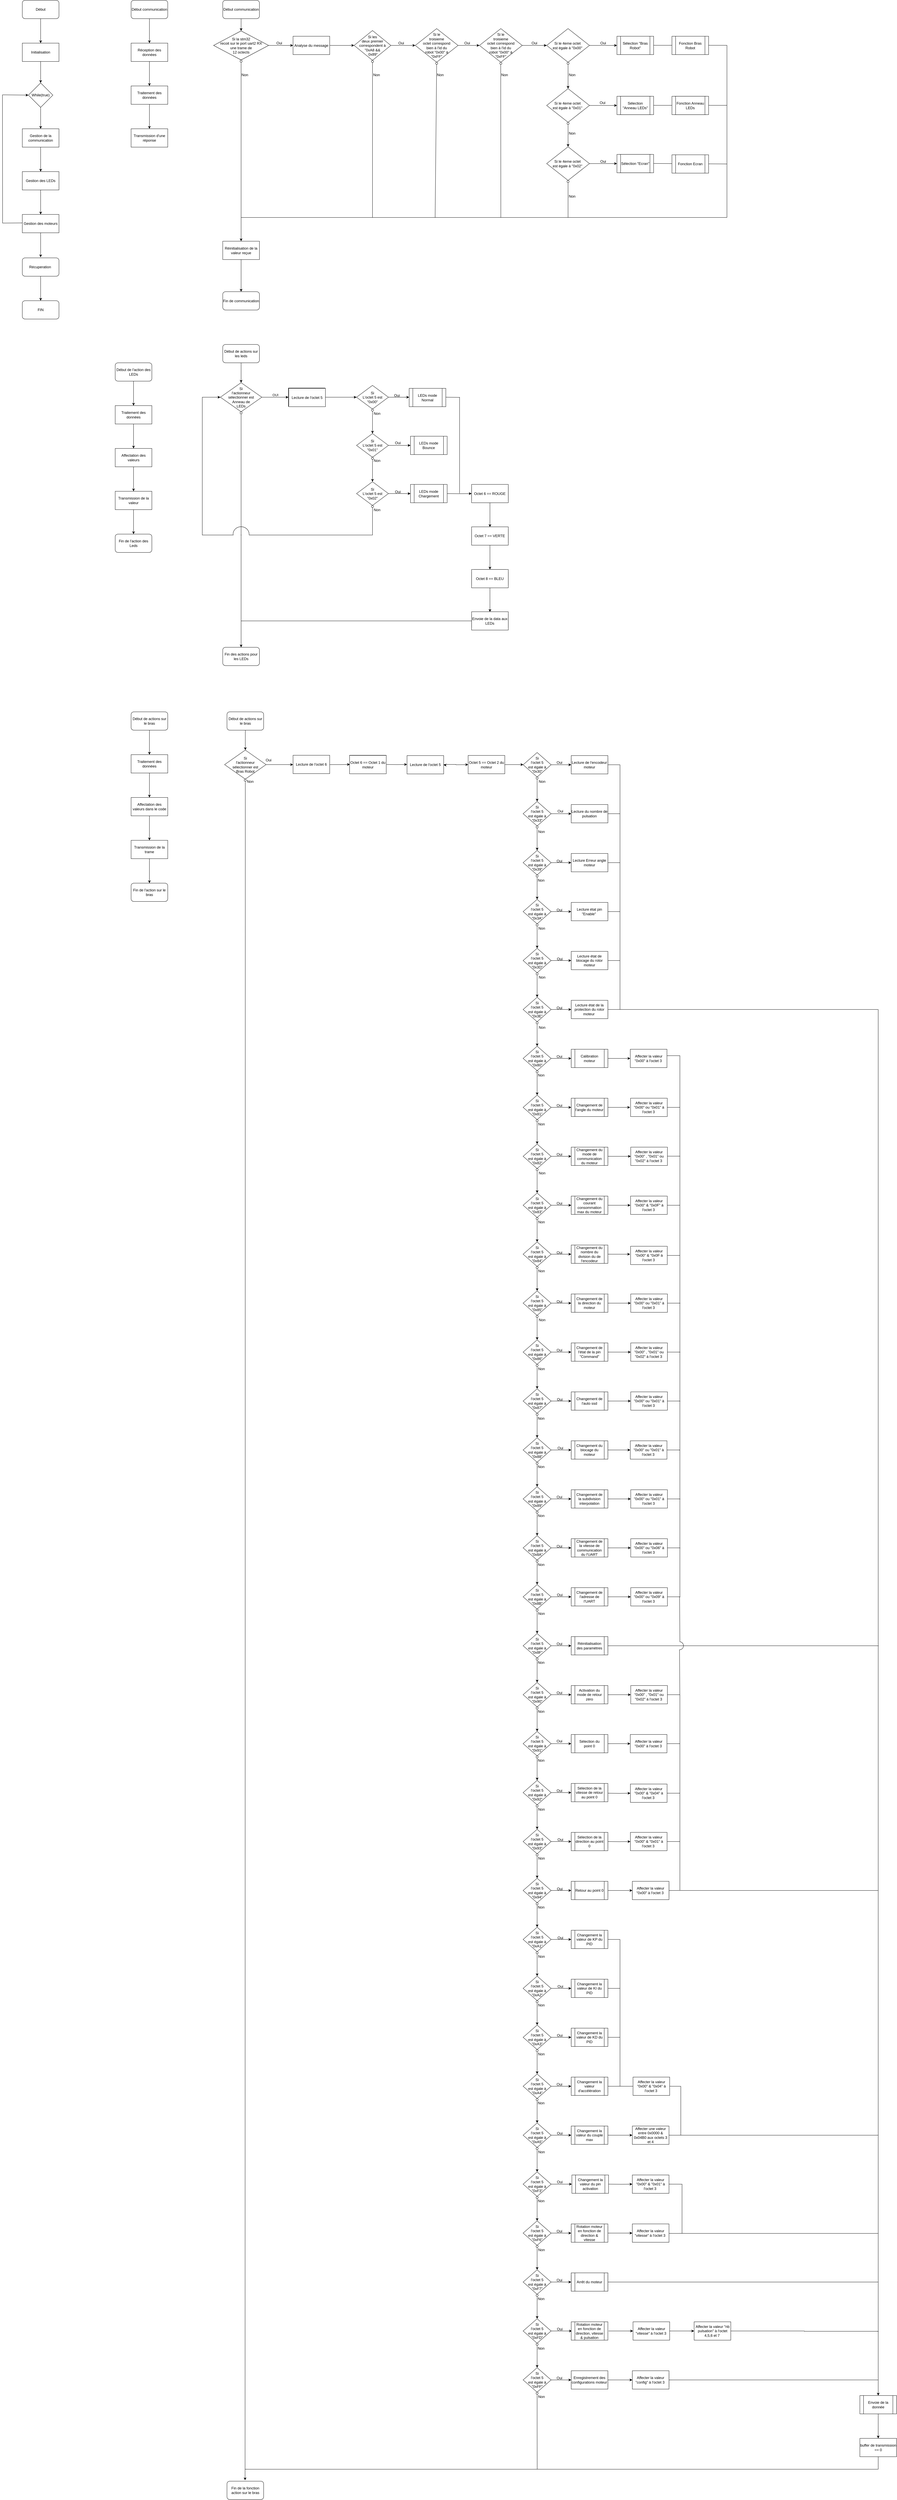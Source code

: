 <mxfile version="23.1.7" type="google" pages="2">
  <diagram name="Page-1" id="dqlQAk03_nMIWkckE3K5">
    <mxGraphModel grid="0" page="1" gridSize="1" guides="1" tooltips="1" connect="1" arrows="1" fold="1" pageScale="1" pageWidth="827" pageHeight="1169" math="0" shadow="0">
      <root>
        <mxCell id="0" />
        <mxCell id="1" parent="0" />
        <mxCell id="MxBiDhXxKWsVpk-VD3PI-3" value="" style="edgeStyle=orthogonalEdgeStyle;rounded=0;orthogonalLoop=1;jettySize=auto;html=1;" edge="1" parent="1" source="MxBiDhXxKWsVpk-VD3PI-1" target="MxBiDhXxKWsVpk-VD3PI-2">
          <mxGeometry relative="1" as="geometry" />
        </mxCell>
        <mxCell id="MxBiDhXxKWsVpk-VD3PI-1" value="Début" style="rounded=1;whiteSpace=wrap;html=1;" vertex="1" parent="1">
          <mxGeometry x="294" y="50" width="120" height="60" as="geometry" />
        </mxCell>
        <mxCell id="MxBiDhXxKWsVpk-VD3PI-8" value="" style="edgeStyle=orthogonalEdgeStyle;rounded=0;orthogonalLoop=1;jettySize=auto;html=1;" edge="1" parent="1" source="MxBiDhXxKWsVpk-VD3PI-2" target="MxBiDhXxKWsVpk-VD3PI-7">
          <mxGeometry relative="1" as="geometry" />
        </mxCell>
        <mxCell id="MxBiDhXxKWsVpk-VD3PI-2" value="Initialisation&lt;br&gt;(GPIO, SPI, TIMER, UART)" style="whiteSpace=wrap;html=1;rounded=1;" vertex="1" parent="1">
          <mxGeometry x="294" y="190" width="120" height="60" as="geometry" />
        </mxCell>
        <mxCell id="MxBiDhXxKWsVpk-VD3PI-11" value="" style="edgeStyle=orthogonalEdgeStyle;rounded=0;orthogonalLoop=1;jettySize=auto;html=1;" edge="1" parent="1" source="MxBiDhXxKWsVpk-VD3PI-4" target="MxBiDhXxKWsVpk-VD3PI-10">
          <mxGeometry relative="1" as="geometry" />
        </mxCell>
        <mxCell id="MxBiDhXxKWsVpk-VD3PI-4" value="Communication" style="whiteSpace=wrap;html=1;rounded=1;" vertex="1" parent="1">
          <mxGeometry x="294" y="470" width="120" height="60" as="geometry" />
        </mxCell>
        <mxCell id="MxBiDhXxKWsVpk-VD3PI-9" value="" style="edgeStyle=orthogonalEdgeStyle;rounded=0;orthogonalLoop=1;jettySize=auto;html=1;" edge="1" parent="1" source="MxBiDhXxKWsVpk-VD3PI-7" target="MxBiDhXxKWsVpk-VD3PI-4">
          <mxGeometry relative="1" as="geometry" />
        </mxCell>
        <mxCell id="MxBiDhXxKWsVpk-VD3PI-20" style="edgeStyle=none;rounded=0;orthogonalLoop=1;jettySize=auto;html=1;exitX=0;exitY=0.5;exitDx=0;exitDy=0;endArrow=none;endFill=0;startArrow=classic;startFill=1;" edge="1" parent="1" source="MxBiDhXxKWsVpk-VD3PI-7">
          <mxGeometry relative="1" as="geometry">
            <mxPoint x="229" y="359" as="targetPoint" />
          </mxGeometry>
        </mxCell>
        <mxCell id="MxBiDhXxKWsVpk-VD3PI-7" value="While(true)" style="rhombus;whiteSpace=wrap;html=1;rounded=0&#xa;;" vertex="1" parent="1">
          <mxGeometry x="314" y="320" width="80" height="80" as="geometry" />
        </mxCell>
        <mxCell id="MxBiDhXxKWsVpk-VD3PI-13" value="" style="edgeStyle=orthogonalEdgeStyle;rounded=0;orthogonalLoop=1;jettySize=auto;html=1;" edge="1" parent="1" source="MxBiDhXxKWsVpk-VD3PI-10" target="MxBiDhXxKWsVpk-VD3PI-12">
          <mxGeometry relative="1" as="geometry" />
        </mxCell>
        <mxCell id="MxBiDhXxKWsVpk-VD3PI-10" value="Action sur les leds&amp;nbsp;" style="whiteSpace=wrap;html=1;rounded=1;" vertex="1" parent="1">
          <mxGeometry x="294" y="610" width="120" height="60" as="geometry" />
        </mxCell>
        <mxCell id="MxBiDhXxKWsVpk-VD3PI-15" value="" style="edgeStyle=orthogonalEdgeStyle;rounded=0;orthogonalLoop=1;jettySize=auto;html=1;" edge="1" parent="1" source="MxBiDhXxKWsVpk-VD3PI-12">
          <mxGeometry relative="1" as="geometry">
            <mxPoint x="354" y="890" as="targetPoint" />
          </mxGeometry>
        </mxCell>
        <mxCell id="MxBiDhXxKWsVpk-VD3PI-12" value="action sur le bras" style="whiteSpace=wrap;html=1;rounded=1;" vertex="1" parent="1">
          <mxGeometry x="294" y="750" width="120" height="60" as="geometry" />
        </mxCell>
        <mxCell id="MxBiDhXxKWsVpk-VD3PI-19" value="" style="edgeStyle=orthogonalEdgeStyle;rounded=0;orthogonalLoop=1;jettySize=auto;html=1;endArrow=none;endFill=0;" edge="1" parent="1">
          <mxGeometry relative="1" as="geometry">
            <mxPoint x="229" y="359" as="targetPoint" />
            <mxPoint x="294.0" y="777.803" as="sourcePoint" />
          </mxGeometry>
        </mxCell>
        <mxCell id="ywaf2L5BxXGQU_fHoF2M-2" value="" style="edgeStyle=orthogonalEdgeStyle;rounded=0;orthogonalLoop=1;jettySize=auto;html=1;" edge="1" parent="1" source="MxBiDhXxKWsVpk-VD3PI-21" target="ywaf2L5BxXGQU_fHoF2M-1">
          <mxGeometry relative="1" as="geometry" />
        </mxCell>
        <mxCell id="MxBiDhXxKWsVpk-VD3PI-21" value="Récuperation&amp;nbsp;" style="whiteSpace=wrap;html=1;rounded=1;" vertex="1" parent="1">
          <mxGeometry x="294" y="892" width="120" height="60" as="geometry" />
        </mxCell>
        <mxCell id="MxBiDhXxKWsVpk-VD3PI-25" value="" style="edgeStyle=none;rounded=0;orthogonalLoop=1;jettySize=auto;html=1;" edge="1" parent="1" source="MxBiDhXxKWsVpk-VD3PI-23" target="MxBiDhXxKWsVpk-VD3PI-24">
          <mxGeometry relative="1" as="geometry" />
        </mxCell>
        <mxCell id="MxBiDhXxKWsVpk-VD3PI-23" value="Début communication" style="rounded=1;whiteSpace=wrap;html=1;" vertex="1" parent="1">
          <mxGeometry x="950" y="50" width="120" height="60" as="geometry" />
        </mxCell>
        <mxCell id="MxBiDhXxKWsVpk-VD3PI-27" value="" style="edgeStyle=none;rounded=0;orthogonalLoop=1;jettySize=auto;html=1;" edge="1" parent="1" source="MxBiDhXxKWsVpk-VD3PI-24" target="MxBiDhXxKWsVpk-VD3PI-26">
          <mxGeometry relative="1" as="geometry" />
        </mxCell>
        <mxCell id="MxBiDhXxKWsVpk-VD3PI-32" value="" style="edgeStyle=none;rounded=0;orthogonalLoop=1;jettySize=auto;html=1;entryX=0.5;entryY=0;entryDx=0;entryDy=0;" edge="1" parent="1" source="MxBiDhXxKWsVpk-VD3PI-24" target="fX_gD1YDC2tcjuMbH3MW-24">
          <mxGeometry relative="1" as="geometry">
            <mxPoint x="1010" y="825" as="targetPoint" />
          </mxGeometry>
        </mxCell>
        <mxCell id="MxBiDhXxKWsVpk-VD3PI-24" value="Si la stm32 &lt;br&gt;recoit sur le port uart2 RX &lt;br&gt;une trame de &lt;br&gt;12 octects" style="rhombus;whiteSpace=wrap;html=1;rounded=0&#xa;;" vertex="1" parent="1">
          <mxGeometry x="920" y="150" width="180" height="95" as="geometry" />
        </mxCell>
        <mxCell id="t8J576ol_tpwqE7DPTdl-13" value="" style="edgeStyle=orthogonalEdgeStyle;rounded=0;orthogonalLoop=1;jettySize=auto;html=1;" edge="1" parent="1" source="MxBiDhXxKWsVpk-VD3PI-26">
          <mxGeometry relative="1" as="geometry">
            <mxPoint x="1380.0" y="197.5" as="targetPoint" />
          </mxGeometry>
        </mxCell>
        <mxCell id="MxBiDhXxKWsVpk-VD3PI-26" value="Vérification de la trame&amp;nbsp;" style="rounded=1&#xa;;whiteSpace=wrap;html=1;" vertex="1" parent="1">
          <mxGeometry x="1180" y="167.5" width="120" height="60" as="geometry" />
        </mxCell>
        <mxCell id="MxBiDhXxKWsVpk-VD3PI-28" value="Oui" style="text;html=1;align=center;verticalAlign=middle;whiteSpace=wrap;rounded=0;" vertex="1" parent="1">
          <mxGeometry x="1105" y="175" width="60" height="30" as="geometry" />
        </mxCell>
        <mxCell id="MxBiDhXxKWsVpk-VD3PI-29" value="Non&amp;nbsp;" style="text;html=1;align=center;verticalAlign=middle;whiteSpace=wrap;rounded=0;" vertex="1" parent="1">
          <mxGeometry x="993.81" y="279" width="60" height="30" as="geometry" />
        </mxCell>
        <mxCell id="t8J576ol_tpwqE7DPTdl-40" value="" style="edgeStyle=orthogonalEdgeStyle;rounded=0;orthogonalLoop=1;jettySize=auto;html=1;exitX=0.5;exitY=1;exitDx=0;exitDy=0;" edge="1" parent="1" source="fX_gD1YDC2tcjuMbH3MW-24" target="t8J576ol_tpwqE7DPTdl-39">
          <mxGeometry relative="1" as="geometry">
            <mxPoint x="1010" y="910" as="sourcePoint" />
          </mxGeometry>
        </mxCell>
        <mxCell id="t8J576ol_tpwqE7DPTdl-5" value="" style="edgeStyle=orthogonalEdgeStyle;rounded=0;orthogonalLoop=1;jettySize=auto;html=1;entryX=0;entryY=0.5;entryDx=0;entryDy=0;" edge="1" parent="1" source="MxBiDhXxKWsVpk-VD3PI-36" target="t8J576ol_tpwqE7DPTdl-6">
          <mxGeometry relative="1" as="geometry">
            <mxPoint x="1580" y="200" as="targetPoint" />
          </mxGeometry>
        </mxCell>
        <mxCell id="MxBiDhXxKWsVpk-VD3PI-36" value="Si les &lt;br&gt;deux premier correspondent à &quot;0xA8 &amp;amp;&amp;amp;&lt;br&gt;&amp;nbsp;0x89&quot;" style="rhombus;whiteSpace=wrap;html=1;rounded=0&#xa;;" vertex="1" parent="1">
          <mxGeometry x="1380" y="148.75" width="120" height="97.5" as="geometry" />
        </mxCell>
        <mxCell id="t8J576ol_tpwqE7DPTdl-10" value="" style="edgeStyle=orthogonalEdgeStyle;rounded=0;orthogonalLoop=1;jettySize=auto;html=1;entryX=0;entryY=0.5;entryDx=0;entryDy=0;" edge="1" parent="1" source="MxBiDhXxKWsVpk-VD3PI-45" target="MxBiDhXxKWsVpk-VD3PI-47">
          <mxGeometry relative="1" as="geometry">
            <mxPoint x="2010" y="200" as="targetPoint" />
          </mxGeometry>
        </mxCell>
        <mxCell id="MxBiDhXxKWsVpk-VD3PI-45" value="Si le &lt;br&gt;troisieme&lt;br&gt;octet correspond &lt;br&gt;bien à l&#39;id du &lt;br&gt;robot &quot;0x00&quot; à &lt;br&gt;&quot;0xFF&quot;" style="rhombus;whiteSpace=wrap;html=1;rounded=0&#xa;;" vertex="1" parent="1">
          <mxGeometry x="1790" y="142.5" width="140" height="110" as="geometry" />
        </mxCell>
        <mxCell id="MxBiDhXxKWsVpk-VD3PI-61" value="" style="edgeStyle=none;rounded=0;orthogonalLoop=1;jettySize=auto;html=1;" edge="1" parent="1" source="fX_gD1YDC2tcjuMbH3MW-11" target="MxBiDhXxKWsVpk-VD3PI-60">
          <mxGeometry relative="1" as="geometry" />
        </mxCell>
        <mxCell id="MxBiDhXxKWsVpk-VD3PI-78" value="" style="edgeStyle=none;rounded=0;orthogonalLoop=1;jettySize=auto;html=1;" edge="1" parent="1" source="MxBiDhXxKWsVpk-VD3PI-47" target="MxBiDhXxKWsVpk-VD3PI-77">
          <mxGeometry relative="1" as="geometry" />
        </mxCell>
        <mxCell id="MxBiDhXxKWsVpk-VD3PI-47" value="Si le 4eme octet&amp;nbsp;&lt;br&gt;est égale à &quot;0x00&quot;&amp;nbsp;" style="rhombus;whiteSpace=wrap;html=1;rounded=0&#xa;;" vertex="1" parent="1">
          <mxGeometry x="2010" y="142.5" width="140" height="110" as="geometry" />
        </mxCell>
        <mxCell id="MxBiDhXxKWsVpk-VD3PI-49" value="Oui" style="text;html=1;align=center;verticalAlign=middle;whiteSpace=wrap;rounded=0;" vertex="1" parent="1">
          <mxGeometry x="1504.38" y="175" width="60" height="30" as="geometry" />
        </mxCell>
        <mxCell id="MxBiDhXxKWsVpk-VD3PI-50" value="Non&amp;nbsp;" style="text;html=1;align=center;verticalAlign=middle;whiteSpace=wrap;rounded=0;" vertex="1" parent="1">
          <mxGeometry x="1425" y="279" width="60" height="30" as="geometry" />
        </mxCell>
        <mxCell id="MxBiDhXxKWsVpk-VD3PI-53" value="" style="edgeStyle=none;rounded=0;orthogonalLoop=1;jettySize=auto;html=1;" edge="1" parent="1" source="MxBiDhXxKWsVpk-VD3PI-51" target="MxBiDhXxKWsVpk-VD3PI-52">
          <mxGeometry relative="1" as="geometry" />
        </mxCell>
        <mxCell id="MxBiDhXxKWsVpk-VD3PI-51" value="Début communication" style="rounded=1;whiteSpace=wrap;html=1;" vertex="1" parent="1">
          <mxGeometry x="650" y="50" width="120" height="60" as="geometry" />
        </mxCell>
        <mxCell id="MxBiDhXxKWsVpk-VD3PI-55" value="" style="edgeStyle=none;rounded=0;orthogonalLoop=1;jettySize=auto;html=1;" edge="1" parent="1" source="MxBiDhXxKWsVpk-VD3PI-52" target="MxBiDhXxKWsVpk-VD3PI-54">
          <mxGeometry relative="1" as="geometry" />
        </mxCell>
        <mxCell id="MxBiDhXxKWsVpk-VD3PI-52" value="Réception message&lt;div&gt;&lt;br&gt;&lt;/div&gt;" style="rounded=1;whiteSpace=wrap;html=1;verticalAlign=middle;" vertex="1" parent="1">
          <mxGeometry x="650" y="190" width="120" height="60" as="geometry" />
        </mxCell>
        <mxCell id="MxBiDhXxKWsVpk-VD3PI-57" value="" style="edgeStyle=none;rounded=0;orthogonalLoop=1;jettySize=auto;html=1;" edge="1" parent="1" source="MxBiDhXxKWsVpk-VD3PI-54" target="MxBiDhXxKWsVpk-VD3PI-56">
          <mxGeometry relative="1" as="geometry" />
        </mxCell>
        <mxCell id="MxBiDhXxKWsVpk-VD3PI-54" value="Traitement du message" style="whiteSpace=wrap;html=1;rounded=1;" vertex="1" parent="1">
          <mxGeometry x="650" y="330" width="120" height="60" as="geometry" />
        </mxCell>
        <mxCell id="MxBiDhXxKWsVpk-VD3PI-56" value="Transmision d&#39;une réponse&amp;nbsp;" style="whiteSpace=wrap;html=1;rounded=1;" vertex="1" parent="1">
          <mxGeometry x="650" y="470" width="120" height="60" as="geometry" />
        </mxCell>
        <mxCell id="MxBiDhXxKWsVpk-VD3PI-63" value="" style="edgeStyle=none;rounded=0;orthogonalLoop=1;jettySize=auto;html=1;" edge="1" parent="1" source="MxBiDhXxKWsVpk-VD3PI-60" target="MxBiDhXxKWsVpk-VD3PI-62">
          <mxGeometry relative="1" as="geometry" />
        </mxCell>
        <mxCell id="MxBiDhXxKWsVpk-VD3PI-81" value="" style="edgeStyle=none;rounded=0;orthogonalLoop=1;jettySize=auto;html=1;" edge="1" parent="1" source="MxBiDhXxKWsVpk-VD3PI-60" target="MxBiDhXxKWsVpk-VD3PI-80">
          <mxGeometry relative="1" as="geometry" />
        </mxCell>
        <mxCell id="MxBiDhXxKWsVpk-VD3PI-60" value="Si le 4eme octet&amp;nbsp;&lt;br&gt;est égale à &quot;0x01&quot;&amp;nbsp;" style="rhombus;whiteSpace=wrap;html=1;rounded=0&#xa;;" vertex="1" parent="1">
          <mxGeometry x="2010" y="338.75" width="140" height="110" as="geometry" />
        </mxCell>
        <mxCell id="MxBiDhXxKWsVpk-VD3PI-83" value="" style="edgeStyle=none;rounded=0;orthogonalLoop=1;jettySize=auto;html=1;" edge="1" parent="1" source="MxBiDhXxKWsVpk-VD3PI-62" target="MxBiDhXxKWsVpk-VD3PI-82">
          <mxGeometry relative="1" as="geometry" />
        </mxCell>
        <mxCell id="MxBiDhXxKWsVpk-VD3PI-62" value="Si le 4eme octet&amp;nbsp;&lt;br&gt;est égale à &quot;0x02&quot;&amp;nbsp;" style="rhombus;whiteSpace=wrap;html=1;rounded=0&#xa;;" vertex="1" parent="1">
          <mxGeometry x="2010" y="528.75" width="140" height="110" as="geometry" />
        </mxCell>
        <mxCell id="MxBiDhXxKWsVpk-VD3PI-68" value="Non&amp;nbsp;" style="text;html=1;align=center;verticalAlign=middle;whiteSpace=wrap;rounded=0;" vertex="1" parent="1">
          <mxGeometry x="2065" y="279" width="60" height="30" as="geometry" />
        </mxCell>
        <mxCell id="MxBiDhXxKWsVpk-VD3PI-69" value="Non&amp;nbsp;" style="text;html=1;align=center;verticalAlign=middle;whiteSpace=wrap;rounded=0;" vertex="1" parent="1">
          <mxGeometry x="2065" y="470" width="60" height="30" as="geometry" />
        </mxCell>
        <mxCell id="MxBiDhXxKWsVpk-VD3PI-70" value="Non&amp;nbsp;" style="text;html=1;align=center;verticalAlign=middle;whiteSpace=wrap;rounded=0;" vertex="1" parent="1">
          <mxGeometry x="2065" y="676" width="60" height="30" as="geometry" />
        </mxCell>
        <mxCell id="MxBiDhXxKWsVpk-VD3PI-71" value="Oui" style="text;html=1;align=center;verticalAlign=middle;whiteSpace=wrap;rounded=0;" vertex="1" parent="1">
          <mxGeometry x="2165" y="175" width="60" height="30" as="geometry" />
        </mxCell>
        <mxCell id="MxBiDhXxKWsVpk-VD3PI-72" value="Oui" style="text;html=1;align=center;verticalAlign=middle;whiteSpace=wrap;rounded=0;" vertex="1" parent="1">
          <mxGeometry x="2165" y="562" width="60" height="30" as="geometry" />
        </mxCell>
        <mxCell id="MxBiDhXxKWsVpk-VD3PI-73" value="Oui" style="text;html=1;align=center;verticalAlign=middle;whiteSpace=wrap;rounded=0;" vertex="1" parent="1">
          <mxGeometry x="2163" y="370" width="60" height="30" as="geometry" />
        </mxCell>
        <mxCell id="MxBiDhXxKWsVpk-VD3PI-77" value="actionneur&lt;br style=&quot;border-color: var(--border-color);&quot;&gt;&amp;nbsp;sélectionné&lt;br style=&quot;border-color: var(--border-color);&quot;&gt;&quot;Bras robot&quot;" style="whiteSpace=wrap;html=1;rounded=1;" vertex="1" parent="1">
          <mxGeometry x="2240" y="167.5" width="120" height="60" as="geometry" />
        </mxCell>
        <mxCell id="MxBiDhXxKWsVpk-VD3PI-80" value="actionneur&lt;br style=&quot;border-color: var(--border-color);&quot;&gt;&amp;nbsp;sélectionné&lt;br style=&quot;border-color: var(--border-color);&quot;&gt;&quot;Anneau de leds&quot;" style="whiteSpace=wrap;html=1;rounded=1&#xa;;" vertex="1" parent="1">
          <mxGeometry x="2240" y="363.75" width="120" height="60" as="geometry" />
        </mxCell>
        <mxCell id="MxBiDhXxKWsVpk-VD3PI-82" value="actionneur&lt;br style=&quot;border-color: var(--border-color);&quot;&gt;&amp;nbsp;sélectionné&lt;br style=&quot;border-color: var(--border-color);&quot;&gt;&quot;Ecran&quot;" style="whiteSpace=wrap;html=1;rounded=1;" vertex="1" parent="1">
          <mxGeometry x="2240" y="553.75" width="120" height="60" as="geometry" />
        </mxCell>
        <mxCell id="MxBiDhXxKWsVpk-VD3PI-85" value="" style="endArrow=none;html=1;rounded=0;" edge="1" parent="1">
          <mxGeometry width="50" height="50" relative="1" as="geometry">
            <mxPoint x="2360" y="197.08" as="sourcePoint" />
            <mxPoint x="2420" y="197.08" as="targetPoint" />
          </mxGeometry>
        </mxCell>
        <mxCell id="MxBiDhXxKWsVpk-VD3PI-86" value="" style="endArrow=none;html=1;rounded=0;endFill=0;startArrow=none;startFill=0;" edge="1" parent="1">
          <mxGeometry width="50" height="50" relative="1" as="geometry">
            <mxPoint x="2600" y="760" as="sourcePoint" />
            <mxPoint x="2600" y="197" as="targetPoint" />
          </mxGeometry>
        </mxCell>
        <mxCell id="MxBiDhXxKWsVpk-VD3PI-88" value="" style="endArrow=none;html=1;rounded=0;" edge="1" parent="1">
          <mxGeometry width="50" height="50" relative="1" as="geometry">
            <mxPoint x="2360" y="583.39" as="sourcePoint" />
            <mxPoint x="2420" y="583.75" as="targetPoint" />
          </mxGeometry>
        </mxCell>
        <mxCell id="MxBiDhXxKWsVpk-VD3PI-89" value="" style="endArrow=none;html=1;rounded=0;" edge="1" parent="1">
          <mxGeometry width="50" height="50" relative="1" as="geometry">
            <mxPoint x="2360" y="393.39" as="sourcePoint" />
            <mxPoint x="2420" y="393.39" as="targetPoint" />
          </mxGeometry>
        </mxCell>
        <mxCell id="t8J576ol_tpwqE7DPTdl-7" value="" style="edgeStyle=orthogonalEdgeStyle;rounded=0;orthogonalLoop=1;jettySize=auto;html=1;" edge="1" parent="1" source="t8J576ol_tpwqE7DPTdl-6" target="MxBiDhXxKWsVpk-VD3PI-45">
          <mxGeometry relative="1" as="geometry" />
        </mxCell>
        <mxCell id="t8J576ol_tpwqE7DPTdl-6" value="Si le &lt;br&gt;troisieme&lt;br&gt;octet correspond &lt;br&gt;bien à l&#39;id du &lt;br&gt;robot &quot;0x00&quot; à &lt;br&gt;&quot;0xFF&quot;" style="rhombus;whiteSpace=wrap;html=1;rounded=0&#xa;;" vertex="1" parent="1">
          <mxGeometry x="1580" y="142.5" width="140" height="110" as="geometry" />
        </mxCell>
        <mxCell id="t8J576ol_tpwqE7DPTdl-8" value="Oui" style="text;html=1;align=center;verticalAlign=middle;whiteSpace=wrap;rounded=0;" vertex="1" parent="1">
          <mxGeometry x="1720" y="175" width="60" height="30" as="geometry" />
        </mxCell>
        <mxCell id="t8J576ol_tpwqE7DPTdl-11" value="Non" style="text;html=1;align=center;verticalAlign=middle;whiteSpace=wrap;rounded=0;" vertex="1" parent="1">
          <mxGeometry x="1632" y="279" width="60" height="30" as="geometry" />
        </mxCell>
        <mxCell id="t8J576ol_tpwqE7DPTdl-17" value="" style="endArrow=none;html=1;rounded=0;entryX=0.5;entryY=1;entryDx=0;entryDy=0;" edge="1" parent="1" target="MxBiDhXxKWsVpk-VD3PI-36">
          <mxGeometry width="50" height="50" relative="1" as="geometry">
            <mxPoint x="1440" y="760" as="sourcePoint" />
            <mxPoint x="1470" y="340" as="targetPoint" />
          </mxGeometry>
        </mxCell>
        <mxCell id="t8J576ol_tpwqE7DPTdl-18" value="" style="endArrow=none;html=1;rounded=0;entryX=0.5;entryY=1;entryDx=0;entryDy=0;" edge="1" parent="1">
          <mxGeometry width="50" height="50" relative="1" as="geometry">
            <mxPoint x="1860" y="760" as="sourcePoint" />
            <mxPoint x="1859.64" y="252.5" as="targetPoint" />
          </mxGeometry>
        </mxCell>
        <mxCell id="t8J576ol_tpwqE7DPTdl-19" value="" style="endArrow=none;html=1;rounded=0;entryX=0.5;entryY=1;entryDx=0;entryDy=0;" edge="1" parent="1" source="fX_gD1YDC2tcjuMbH3MW-8">
          <mxGeometry width="50" height="50" relative="1" as="geometry">
            <mxPoint x="1645" y="760" as="sourcePoint" />
            <mxPoint x="1650" y="252.5" as="targetPoint" />
          </mxGeometry>
        </mxCell>
        <mxCell id="t8J576ol_tpwqE7DPTdl-24" value="Non&amp;nbsp;" style="text;html=1;align=center;verticalAlign=middle;whiteSpace=wrap;rounded=0;" vertex="1" parent="1">
          <mxGeometry x="1844" y="279" width="60" height="30" as="geometry" />
        </mxCell>
        <mxCell id="t8J576ol_tpwqE7DPTdl-26" value="Fonction bras robot" style="whiteSpace=wrap;html=1;rounded=1;" vertex="1" parent="1">
          <mxGeometry x="2420" y="167.5" width="120" height="60" as="geometry" />
        </mxCell>
        <mxCell id="t8J576ol_tpwqE7DPTdl-27" value="" style="endArrow=none;html=1;rounded=0;" edge="1" parent="1">
          <mxGeometry width="50" height="50" relative="1" as="geometry">
            <mxPoint x="2540" y="197.08" as="sourcePoint" />
            <mxPoint x="2600" y="197.08" as="targetPoint" />
          </mxGeometry>
        </mxCell>
        <mxCell id="t8J576ol_tpwqE7DPTdl-28" value="Fonction anneau de leds" style="whiteSpace=wrap;html=1;rounded=1&#xa;;" vertex="1" parent="1">
          <mxGeometry x="2420" y="363.75" width="120" height="60" as="geometry" />
        </mxCell>
        <mxCell id="t8J576ol_tpwqE7DPTdl-29" value="" style="endArrow=none;html=1;rounded=0;" edge="1" parent="1">
          <mxGeometry width="50" height="50" relative="1" as="geometry">
            <mxPoint x="2540" y="393.39" as="sourcePoint" />
            <mxPoint x="2600" y="393.39" as="targetPoint" />
          </mxGeometry>
        </mxCell>
        <mxCell id="t8J576ol_tpwqE7DPTdl-30" value="Fonction Ecran" style="whiteSpace=wrap;html=1;rounded=1;" vertex="1" parent="1">
          <mxGeometry x="2420" y="555" width="120" height="60" as="geometry" />
        </mxCell>
        <mxCell id="t8J576ol_tpwqE7DPTdl-31" value="" style="endArrow=none;html=1;rounded=0;" edge="1" parent="1">
          <mxGeometry width="50" height="50" relative="1" as="geometry">
            <mxPoint x="2540" y="584.64" as="sourcePoint" />
            <mxPoint x="2600" y="585" as="targetPoint" />
          </mxGeometry>
        </mxCell>
        <mxCell id="t8J576ol_tpwqE7DPTdl-34" value="" style="edgeStyle=orthogonalEdgeStyle;rounded=0;orthogonalLoop=1;jettySize=auto;html=1;" edge="1" parent="1" source="t8J576ol_tpwqE7DPTdl-32" target="t8J576ol_tpwqE7DPTdl-33">
          <mxGeometry relative="1" as="geometry" />
        </mxCell>
        <mxCell id="t8J576ol_tpwqE7DPTdl-32" value="Début de actions sur les leds" style="whiteSpace=wrap;html=1;rounded=1;" vertex="1" parent="1">
          <mxGeometry x="950" y="1175" width="120" height="60" as="geometry" />
        </mxCell>
        <mxCell id="t8J576ol_tpwqE7DPTdl-46" value="" style="edgeStyle=orthogonalEdgeStyle;rounded=0;orthogonalLoop=1;jettySize=auto;html=1;entryX=0;entryY=0.5;entryDx=0;entryDy=0;" edge="1" parent="1" source="t8J576ol_tpwqE7DPTdl-33" target="t8J576ol_tpwqE7DPTdl-77">
          <mxGeometry relative="1" as="geometry">
            <mxPoint x="1170" y="1346.87" as="targetPoint" />
          </mxGeometry>
        </mxCell>
        <mxCell id="fX_gD1YDC2tcjuMbH3MW-18" value="OUI" style="edgeLabel;html=1;align=center;verticalAlign=middle;resizable=0;points=[];" connectable="0" vertex="1" parent="t8J576ol_tpwqE7DPTdl-46">
          <mxGeometry x="-0.104" relative="1" as="geometry">
            <mxPoint x="5" y="-8" as="offset" />
          </mxGeometry>
        </mxCell>
        <mxCell id="t8J576ol_tpwqE7DPTdl-93" value="" style="edgeStyle=orthogonalEdgeStyle;rounded=0;orthogonalLoop=1;jettySize=auto;html=1;endArrow=none;endFill=0;" edge="1" parent="1" source="fX_gD1YDC2tcjuMbH3MW-16">
          <mxGeometry relative="1" as="geometry">
            <mxPoint x="1010" y="2080" as="targetPoint" />
          </mxGeometry>
        </mxCell>
        <mxCell id="t8J576ol_tpwqE7DPTdl-33" value="Si &lt;br&gt;l&#39;actionneur &lt;br&gt;sélectionner est &lt;br&gt;Anneau de &lt;br&gt;LEDs" style="rhombus;whiteSpace=wrap;html=1;rounded=0;" vertex="1" parent="1">
          <mxGeometry x="942.19" y="1300" width="135.62" height="95" as="geometry" />
        </mxCell>
        <mxCell id="t8J576ol_tpwqE7DPTdl-36" value="" style="endArrow=none;html=1;rounded=0;" edge="1" parent="1">
          <mxGeometry width="50" height="50" relative="1" as="geometry">
            <mxPoint x="1010" y="760" as="sourcePoint" />
            <mxPoint x="2600" y="760" as="targetPoint" />
          </mxGeometry>
        </mxCell>
        <mxCell id="t8J576ol_tpwqE7DPTdl-39" value="Fin de communication" style="whiteSpace=wrap;html=1;rounded=1&#xa;;" vertex="1" parent="1">
          <mxGeometry x="950" y="1002.5" width="120" height="60" as="geometry" />
        </mxCell>
        <mxCell id="t8J576ol_tpwqE7DPTdl-41" value="" style="endArrow=none;html=1;rounded=0;entryX=0.5;entryY=1;entryDx=0;entryDy=0;" edge="1" parent="1" source="fX_gD1YDC2tcjuMbH3MW-14" target="MxBiDhXxKWsVpk-VD3PI-62">
          <mxGeometry width="50" height="50" relative="1" as="geometry">
            <mxPoint x="2080" y="760" as="sourcePoint" />
            <mxPoint x="2030" y="655" as="targetPoint" />
          </mxGeometry>
        </mxCell>
        <mxCell id="t8J576ol_tpwqE7DPTdl-49" value="" style="edgeStyle=orthogonalEdgeStyle;rounded=0;orthogonalLoop=1;jettySize=auto;html=1;exitX=1;exitY=0.5;exitDx=0;exitDy=0;" edge="1" parent="1" source="t8J576ol_tpwqE7DPTdl-77" target="t8J576ol_tpwqE7DPTdl-48">
          <mxGeometry relative="1" as="geometry">
            <mxPoint x="1290" y="1346.87" as="sourcePoint" />
          </mxGeometry>
        </mxCell>
        <mxCell id="t8J576ol_tpwqE7DPTdl-51" value="" style="edgeStyle=orthogonalEdgeStyle;rounded=0;orthogonalLoop=1;jettySize=auto;html=1;" edge="1" parent="1" source="t8J576ol_tpwqE7DPTdl-48" target="t8J576ol_tpwqE7DPTdl-50">
          <mxGeometry relative="1" as="geometry" />
        </mxCell>
        <mxCell id="t8J576ol_tpwqE7DPTdl-63" value="" style="edgeStyle=orthogonalEdgeStyle;rounded=0;orthogonalLoop=1;jettySize=auto;html=1;" edge="1" parent="1" source="t8J576ol_tpwqE7DPTdl-48">
          <mxGeometry relative="1" as="geometry">
            <mxPoint x="1560" y="1347.5" as="targetPoint" />
          </mxGeometry>
        </mxCell>
        <mxCell id="t8J576ol_tpwqE7DPTdl-48" value="Si &lt;br&gt;L&#39;octet 5 est&lt;br&gt;&quot;0x00&quot;" style="rhombus;whiteSpace=wrap;html=1;rounded=0;" vertex="1" parent="1">
          <mxGeometry x="1387.81" y="1308.75" width="104.38" height="77.5" as="geometry" />
        </mxCell>
        <mxCell id="t8J576ol_tpwqE7DPTdl-53" value="" style="edgeStyle=orthogonalEdgeStyle;rounded=0;orthogonalLoop=1;jettySize=auto;html=1;" edge="1" parent="1" source="t8J576ol_tpwqE7DPTdl-50" target="t8J576ol_tpwqE7DPTdl-52">
          <mxGeometry relative="1" as="geometry" />
        </mxCell>
        <mxCell id="t8J576ol_tpwqE7DPTdl-58" value="" style="edgeStyle=orthogonalEdgeStyle;rounded=0;orthogonalLoop=1;jettySize=auto;html=1;" edge="1" parent="1" source="t8J576ol_tpwqE7DPTdl-50">
          <mxGeometry relative="1" as="geometry">
            <mxPoint x="1564.38" y="1505" as="targetPoint" />
          </mxGeometry>
        </mxCell>
        <mxCell id="t8J576ol_tpwqE7DPTdl-50" value="Si &lt;br&gt;L&#39;octet 5 est&lt;br&gt;&quot;0x01&quot;" style="rhombus;whiteSpace=wrap;html=1;rounded=0;" vertex="1" parent="1">
          <mxGeometry x="1387.81" y="1466.25" width="104.38" height="77.5" as="geometry" />
        </mxCell>
        <mxCell id="t8J576ol_tpwqE7DPTdl-65" value="" style="edgeStyle=orthogonalEdgeStyle;rounded=0;orthogonalLoop=1;jettySize=auto;html=1;" edge="1" parent="1" source="t8J576ol_tpwqE7DPTdl-52">
          <mxGeometry relative="1" as="geometry">
            <mxPoint x="1564.38" y="1662.5" as="targetPoint" />
          </mxGeometry>
        </mxCell>
        <mxCell id="t8J576ol_tpwqE7DPTdl-52" value="Si &lt;br&gt;L&#39;octet 5 est&lt;br&gt;&quot;0x02&quot;" style="rhombus;whiteSpace=wrap;html=1;rounded=0;" vertex="1" parent="1">
          <mxGeometry x="1387.81" y="1623.75" width="104.38" height="77.5" as="geometry" />
        </mxCell>
        <mxCell id="t8J576ol_tpwqE7DPTdl-54" value="Oui" style="text;html=1;align=center;verticalAlign=middle;whiteSpace=wrap;rounded=0;" vertex="1" parent="1">
          <mxGeometry x="1493" y="1642" width="60" height="30" as="geometry" />
        </mxCell>
        <mxCell id="t8J576ol_tpwqE7DPTdl-55" value="Oui" style="text;html=1;align=center;verticalAlign=middle;whiteSpace=wrap;rounded=0;" vertex="1" parent="1">
          <mxGeometry x="1490" y="1327" width="60" height="30" as="geometry" />
        </mxCell>
        <mxCell id="t8J576ol_tpwqE7DPTdl-56" value="Oui" style="text;html=1;align=center;verticalAlign=middle;whiteSpace=wrap;rounded=0;" vertex="1" parent="1">
          <mxGeometry x="1493" y="1482" width="60" height="30" as="geometry" />
        </mxCell>
        <mxCell id="t8J576ol_tpwqE7DPTdl-75" value="" style="edgeStyle=orthogonalEdgeStyle;rounded=0;orthogonalLoop=1;jettySize=auto;html=1;entryX=0;entryY=0.5;entryDx=0;entryDy=0;" edge="1" parent="1" target="t8J576ol_tpwqE7DPTdl-74">
          <mxGeometry relative="1" as="geometry">
            <mxPoint x="1684.38" y="1662.505" as="sourcePoint" />
          </mxGeometry>
        </mxCell>
        <mxCell id="t8J576ol_tpwqE7DPTdl-67" value="Non" style="text;html=1;align=center;verticalAlign=middle;whiteSpace=wrap;rounded=0;" vertex="1" parent="1">
          <mxGeometry x="1425" y="1386" width="60" height="30" as="geometry" />
        </mxCell>
        <mxCell id="PffcpjR9ZK-yDiymNG_B-20" style="edgeStyle=orthogonalEdgeStyle;rounded=0;orthogonalLoop=1;jettySize=auto;html=1;exitX=0.25;exitY=0;exitDx=0;exitDy=0;entryX=0;entryY=0.5;entryDx=0;entryDy=0;" edge="1" parent="1" source="t8J576ol_tpwqE7DPTdl-68" target="t8J576ol_tpwqE7DPTdl-33">
          <mxGeometry relative="1" as="geometry">
            <Array as="points">
              <mxPoint x="1440" y="1798" />
              <mxPoint x="883" y="1798" />
              <mxPoint x="883" y="1348" />
            </Array>
          </mxGeometry>
        </mxCell>
        <mxCell id="t8J576ol_tpwqE7DPTdl-68" value="Non" style="text;html=1;align=center;verticalAlign=middle;whiteSpace=wrap;rounded=0;" vertex="1" parent="1">
          <mxGeometry x="1425" y="1701.25" width="60" height="30" as="geometry" />
        </mxCell>
        <mxCell id="t8J576ol_tpwqE7DPTdl-69" value="Non" style="text;html=1;align=center;verticalAlign=middle;whiteSpace=wrap;rounded=0;" vertex="1" parent="1">
          <mxGeometry x="1425" y="1540" width="60" height="30" as="geometry" />
        </mxCell>
        <mxCell id="t8J576ol_tpwqE7DPTdl-87" value="" style="edgeStyle=orthogonalEdgeStyle;rounded=0;orthogonalLoop=1;jettySize=auto;html=1;" edge="1" parent="1" source="t8J576ol_tpwqE7DPTdl-74" target="t8J576ol_tpwqE7DPTdl-86">
          <mxGeometry relative="1" as="geometry" />
        </mxCell>
        <mxCell id="t8J576ol_tpwqE7DPTdl-74" value="Lire l&#39;octet 6&lt;br style=&quot;border-color: var(--border-color);&quot;&gt;et affecter sa valeur au valeur&amp;nbsp;&lt;b style=&quot;border-color: var(--border-color);&quot;&gt;ROUGE&amp;nbsp;&lt;/b&gt;de des LEDs" style="whiteSpace=wrap;html=1;rounded=1;" vertex="1" parent="1">
          <mxGeometry x="1764.38" y="1633.13" width="120" height="58.75" as="geometry" />
        </mxCell>
        <mxCell id="t8J576ol_tpwqE7DPTdl-77" value="Lire l&#39;octet 5" style="whiteSpace=wrap;html=1;rounded=1;" vertex="1" parent="1">
          <mxGeometry x="1165" y="1331.25" width="120" height="32.5" as="geometry" />
        </mxCell>
        <mxCell id="t8J576ol_tpwqE7DPTdl-84" value="" style="endArrow=none;html=1;rounded=0;entryX=1;entryY=0.5;entryDx=0;entryDy=0;" edge="1" parent="1">
          <mxGeometry width="50" height="50" relative="1" as="geometry">
            <mxPoint x="1725" y="1348" as="sourcePoint" />
            <mxPoint x="1680" y="1347.5" as="targetPoint" />
          </mxGeometry>
        </mxCell>
        <mxCell id="t8J576ol_tpwqE7DPTdl-85" value="" style="endArrow=none;html=1;rounded=0;" edge="1" parent="1">
          <mxGeometry width="50" height="50" relative="1" as="geometry">
            <mxPoint x="1725" y="1347" as="sourcePoint" />
            <mxPoint x="1725" y="1661.5" as="targetPoint" />
          </mxGeometry>
        </mxCell>
        <mxCell id="t8J576ol_tpwqE7DPTdl-89" value="" style="edgeStyle=orthogonalEdgeStyle;rounded=0;orthogonalLoop=1;jettySize=auto;html=1;" edge="1" parent="1" source="t8J576ol_tpwqE7DPTdl-86" target="t8J576ol_tpwqE7DPTdl-88">
          <mxGeometry relative="1" as="geometry" />
        </mxCell>
        <mxCell id="t8J576ol_tpwqE7DPTdl-86" value="Lire l&#39;octet 7&lt;br style=&quot;border-color: var(--border-color);&quot;&gt;et affecter sa valeur au valeur&amp;nbsp;&lt;b style=&quot;border-color: var(--border-color);&quot;&gt;VERTE&amp;nbsp;&lt;/b&gt;de des LEDs" style="whiteSpace=wrap;html=1;rounded=1;" vertex="1" parent="1">
          <mxGeometry x="1764.38" y="1771.88" width="120" height="58.75" as="geometry" />
        </mxCell>
        <mxCell id="t8J576ol_tpwqE7DPTdl-95" value="" style="edgeStyle=orthogonalEdgeStyle;rounded=0;orthogonalLoop=1;jettySize=auto;html=1;" edge="1" parent="1" source="t8J576ol_tpwqE7DPTdl-88" target="t8J576ol_tpwqE7DPTdl-94">
          <mxGeometry relative="1" as="geometry" />
        </mxCell>
        <mxCell id="t8J576ol_tpwqE7DPTdl-88" value="Lire l&#39;octet 8&lt;br style=&quot;border-color: var(--border-color);&quot;&gt;et affecter sa valeur au valeur &lt;b&gt;BLEU&amp;nbsp;&lt;/b&gt;de des LEDs" style="whiteSpace=wrap;html=1;rounded=1;" vertex="1" parent="1">
          <mxGeometry x="1764.38" y="1910.63" width="120" height="58.75" as="geometry" />
        </mxCell>
        <mxCell id="t8J576ol_tpwqE7DPTdl-97" value="" style="edgeStyle=orthogonalEdgeStyle;rounded=0;orthogonalLoop=1;jettySize=auto;html=1;" edge="1" parent="1" source="t8J576ol_tpwqE7DPTdl-94" target="t8J576ol_tpwqE7DPTdl-96">
          <mxGeometry relative="1" as="geometry" />
        </mxCell>
        <mxCell id="t8J576ol_tpwqE7DPTdl-94" value="Envoyer la trame au LEDs" style="whiteSpace=wrap;html=1;rounded=1;" vertex="1" parent="1">
          <mxGeometry x="1764.38" y="2049.38" width="120" height="58.75" as="geometry" />
        </mxCell>
        <mxCell id="t8J576ol_tpwqE7DPTdl-96" value="Fin des actions pour les LEDs" style="whiteSpace=wrap;html=1;rounded=1;" vertex="1" parent="1">
          <mxGeometry x="950.0" y="2164.995" width="120" height="60" as="geometry" />
        </mxCell>
        <mxCell id="t8J576ol_tpwqE7DPTdl-98" value="" style="edgeStyle=orthogonalEdgeStyle;rounded=0;orthogonalLoop=1;jettySize=auto;html=1;" edge="1" parent="1" source="t8J576ol_tpwqE7DPTdl-99" target="t8J576ol_tpwqE7DPTdl-102">
          <mxGeometry relative="1" as="geometry" />
        </mxCell>
        <mxCell id="t8J576ol_tpwqE7DPTdl-99" value="Début de actions sur le bras" style="whiteSpace=wrap;html=1;rounded=1;" vertex="1" parent="1">
          <mxGeometry x="963.81" y="2376" width="120" height="60" as="geometry" />
        </mxCell>
        <mxCell id="U5VWjNL-1dkJV_Vy5fgO-16" value="" style="edgeStyle=orthogonalEdgeStyle;rounded=0;orthogonalLoop=1;jettySize=auto;html=1;" edge="1" parent="1" source="t8J576ol_tpwqE7DPTdl-102" target="U5VWjNL-1dkJV_Vy5fgO-15">
          <mxGeometry relative="1" as="geometry" />
        </mxCell>
        <mxCell id="t8J576ol_tpwqE7DPTdl-102" value="Si &lt;br&gt;l&#39;actionneur &lt;br&gt;sélectionner est &lt;br&gt;Bras Robot" style="rhombus;whiteSpace=wrap;html=1;rounded=0;" vertex="1" parent="1">
          <mxGeometry x="956.0" y="2501" width="135.62" height="95" as="geometry" />
        </mxCell>
        <mxCell id="U5VWjNL-1dkJV_Vy5fgO-32" value="" style="edgeStyle=orthogonalEdgeStyle;rounded=0;orthogonalLoop=1;jettySize=auto;html=1;" edge="1" parent="1" source="t8J576ol_tpwqE7DPTdl-135">
          <mxGeometry relative="1" as="geometry">
            <mxPoint x="1753" y="2548.489" as="targetPoint" />
          </mxGeometry>
        </mxCell>
        <mxCell id="t8J576ol_tpwqE7DPTdl-135" value="Lire l&#39;octet 5" style="whiteSpace=wrap;html=1;rounded=1;" vertex="1" parent="1">
          <mxGeometry x="1553" y="2531.5" width="120" height="33" as="geometry" />
        </mxCell>
        <mxCell id="t8J576ol_tpwqE7DPTdl-140" value="" style="edgeStyle=orthogonalEdgeStyle;rounded=0;orthogonalLoop=1;jettySize=auto;html=1;" edge="1" parent="1" source="t8J576ol_tpwqE7DPTdl-137" target="t8J576ol_tpwqE7DPTdl-139">
          <mxGeometry relative="1" as="geometry" />
        </mxCell>
        <mxCell id="t8J576ol_tpwqE7DPTdl-207" value="" style="edgeStyle=orthogonalEdgeStyle;rounded=0;orthogonalLoop=1;jettySize=auto;html=1;" edge="1" parent="1" source="t8J576ol_tpwqE7DPTdl-137" target="t8J576ol_tpwqE7DPTdl-206">
          <mxGeometry relative="1" as="geometry" />
        </mxCell>
        <mxCell id="t8J576ol_tpwqE7DPTdl-137" value="Si &lt;br&gt;l&#39;octet 5 &lt;br&gt;est égale&amp;nbsp;à &quot;0x30&quot;" style="rhombus;whiteSpace=wrap;html=1;rounded=0;" vertex="1" parent="1">
          <mxGeometry x="1933" y="2509" width="91.57" height="80" as="geometry" />
        </mxCell>
        <mxCell id="t8J576ol_tpwqE7DPTdl-142" value="" style="edgeStyle=orthogonalEdgeStyle;rounded=0;orthogonalLoop=1;jettySize=auto;html=1;" edge="1" parent="1" source="t8J576ol_tpwqE7DPTdl-139" target="t8J576ol_tpwqE7DPTdl-141">
          <mxGeometry relative="1" as="geometry" />
        </mxCell>
        <mxCell id="t8J576ol_tpwqE7DPTdl-209" value="" style="edgeStyle=orthogonalEdgeStyle;rounded=0;orthogonalLoop=1;jettySize=auto;html=1;" edge="1" parent="1" source="t8J576ol_tpwqE7DPTdl-139" target="t8J576ol_tpwqE7DPTdl-208">
          <mxGeometry relative="1" as="geometry" />
        </mxCell>
        <mxCell id="t8J576ol_tpwqE7DPTdl-139" value="Si &lt;br&gt;l&#39;octet 5 &lt;br&gt;est égale&amp;nbsp;à &quot;0x33&quot;" style="rhombus;whiteSpace=wrap;html=1;rounded=0;" vertex="1" parent="1">
          <mxGeometry x="1933" y="2669" width="91.57" height="80" as="geometry" />
        </mxCell>
        <mxCell id="t8J576ol_tpwqE7DPTdl-144" value="" style="edgeStyle=orthogonalEdgeStyle;rounded=0;orthogonalLoop=1;jettySize=auto;html=1;" edge="1" parent="1" source="t8J576ol_tpwqE7DPTdl-141" target="t8J576ol_tpwqE7DPTdl-143">
          <mxGeometry relative="1" as="geometry" />
        </mxCell>
        <mxCell id="t8J576ol_tpwqE7DPTdl-211" value="" style="edgeStyle=orthogonalEdgeStyle;rounded=0;orthogonalLoop=1;jettySize=auto;html=1;" edge="1" parent="1" source="t8J576ol_tpwqE7DPTdl-141" target="t8J576ol_tpwqE7DPTdl-210">
          <mxGeometry relative="1" as="geometry" />
        </mxCell>
        <mxCell id="t8J576ol_tpwqE7DPTdl-141" value="Si &lt;br&gt;l&#39;octet 5 &lt;br&gt;est égale&amp;nbsp;à &quot;0x39&quot;" style="rhombus;whiteSpace=wrap;html=1;rounded=0;" vertex="1" parent="1">
          <mxGeometry x="1933" y="2829" width="91.57" height="80" as="geometry" />
        </mxCell>
        <mxCell id="t8J576ol_tpwqE7DPTdl-146" value="" style="edgeStyle=orthogonalEdgeStyle;rounded=0;orthogonalLoop=1;jettySize=auto;html=1;" edge="1" parent="1" source="t8J576ol_tpwqE7DPTdl-143" target="t8J576ol_tpwqE7DPTdl-145">
          <mxGeometry relative="1" as="geometry" />
        </mxCell>
        <mxCell id="t8J576ol_tpwqE7DPTdl-213" value="" style="edgeStyle=orthogonalEdgeStyle;rounded=0;orthogonalLoop=1;jettySize=auto;html=1;" edge="1" parent="1" source="t8J576ol_tpwqE7DPTdl-143" target="t8J576ol_tpwqE7DPTdl-212">
          <mxGeometry relative="1" as="geometry" />
        </mxCell>
        <mxCell id="t8J576ol_tpwqE7DPTdl-143" value="Si &lt;br&gt;l&#39;octet 5 &lt;br&gt;est égale&amp;nbsp;à &quot;0x3A&quot;" style="rhombus;whiteSpace=wrap;html=1;rounded=0;" vertex="1" parent="1">
          <mxGeometry x="1933" y="2989" width="91.57" height="80" as="geometry" />
        </mxCell>
        <mxCell id="t8J576ol_tpwqE7DPTdl-148" value="" style="edgeStyle=orthogonalEdgeStyle;rounded=0;orthogonalLoop=1;jettySize=auto;html=1;" edge="1" parent="1" source="t8J576ol_tpwqE7DPTdl-145" target="t8J576ol_tpwqE7DPTdl-147">
          <mxGeometry relative="1" as="geometry" />
        </mxCell>
        <mxCell id="t8J576ol_tpwqE7DPTdl-215" value="" style="edgeStyle=orthogonalEdgeStyle;rounded=0;orthogonalLoop=1;jettySize=auto;html=1;" edge="1" parent="1" source="t8J576ol_tpwqE7DPTdl-145" target="t8J576ol_tpwqE7DPTdl-214">
          <mxGeometry relative="1" as="geometry" />
        </mxCell>
        <mxCell id="t8J576ol_tpwqE7DPTdl-145" value="Si &lt;br&gt;l&#39;octet 5 &lt;br&gt;est égale&amp;nbsp;à &quot;0x3D&quot;" style="rhombus;whiteSpace=wrap;html=1;rounded=0;" vertex="1" parent="1">
          <mxGeometry x="1933" y="3149" width="91.57" height="80" as="geometry" />
        </mxCell>
        <mxCell id="t8J576ol_tpwqE7DPTdl-150" value="" style="edgeStyle=orthogonalEdgeStyle;rounded=0;orthogonalLoop=1;jettySize=auto;html=1;" edge="1" parent="1" source="t8J576ol_tpwqE7DPTdl-147" target="t8J576ol_tpwqE7DPTdl-149">
          <mxGeometry relative="1" as="geometry" />
        </mxCell>
        <mxCell id="t8J576ol_tpwqE7DPTdl-217" value="" style="edgeStyle=orthogonalEdgeStyle;rounded=0;orthogonalLoop=1;jettySize=auto;html=1;" edge="1" parent="1" source="t8J576ol_tpwqE7DPTdl-147" target="t8J576ol_tpwqE7DPTdl-216">
          <mxGeometry relative="1" as="geometry" />
        </mxCell>
        <mxCell id="t8J576ol_tpwqE7DPTdl-147" value="Si &lt;br&gt;l&#39;octet 5 &lt;br&gt;est égale&amp;nbsp;à &quot;0x3E&quot;" style="rhombus;whiteSpace=wrap;html=1;rounded=0;" vertex="1" parent="1">
          <mxGeometry x="1933" y="3309" width="91.57" height="80" as="geometry" />
        </mxCell>
        <mxCell id="t8J576ol_tpwqE7DPTdl-152" value="" style="edgeStyle=orthogonalEdgeStyle;rounded=0;orthogonalLoop=1;jettySize=auto;html=1;" edge="1" parent="1" source="t8J576ol_tpwqE7DPTdl-149" target="t8J576ol_tpwqE7DPTdl-151">
          <mxGeometry relative="1" as="geometry" />
        </mxCell>
        <mxCell id="t8J576ol_tpwqE7DPTdl-219" value="" style="edgeStyle=orthogonalEdgeStyle;rounded=0;orthogonalLoop=1;jettySize=auto;html=1;" edge="1" parent="1" source="t8J576ol_tpwqE7DPTdl-149" target="t8J576ol_tpwqE7DPTdl-218">
          <mxGeometry relative="1" as="geometry" />
        </mxCell>
        <mxCell id="t8J576ol_tpwqE7DPTdl-149" value="Si &lt;br&gt;l&#39;octet 5 &lt;br&gt;est égale&amp;nbsp;à &quot;0x80&quot;" style="rhombus;whiteSpace=wrap;html=1;rounded=0;" vertex="1" parent="1">
          <mxGeometry x="1933" y="3469" width="91.57" height="80" as="geometry" />
        </mxCell>
        <mxCell id="t8J576ol_tpwqE7DPTdl-154" value="" style="edgeStyle=orthogonalEdgeStyle;rounded=0;orthogonalLoop=1;jettySize=auto;html=1;" edge="1" parent="1" source="t8J576ol_tpwqE7DPTdl-151" target="t8J576ol_tpwqE7DPTdl-153">
          <mxGeometry relative="1" as="geometry" />
        </mxCell>
        <mxCell id="t8J576ol_tpwqE7DPTdl-221" value="" style="edgeStyle=orthogonalEdgeStyle;rounded=0;orthogonalLoop=1;jettySize=auto;html=1;" edge="1" parent="1" source="t8J576ol_tpwqE7DPTdl-151" target="t8J576ol_tpwqE7DPTdl-220">
          <mxGeometry relative="1" as="geometry" />
        </mxCell>
        <mxCell id="t8J576ol_tpwqE7DPTdl-151" value="Si &lt;br&gt;l&#39;octet 5 &lt;br&gt;est égale&amp;nbsp;à &quot;0x81&quot;" style="rhombus;whiteSpace=wrap;html=1;rounded=0;" vertex="1" parent="1">
          <mxGeometry x="1933" y="3629" width="91.57" height="80" as="geometry" />
        </mxCell>
        <mxCell id="t8J576ol_tpwqE7DPTdl-156" value="" style="edgeStyle=orthogonalEdgeStyle;rounded=0;orthogonalLoop=1;jettySize=auto;html=1;" edge="1" parent="1" source="t8J576ol_tpwqE7DPTdl-153" target="t8J576ol_tpwqE7DPTdl-155">
          <mxGeometry relative="1" as="geometry" />
        </mxCell>
        <mxCell id="t8J576ol_tpwqE7DPTdl-223" value="" style="edgeStyle=orthogonalEdgeStyle;rounded=0;orthogonalLoop=1;jettySize=auto;html=1;" edge="1" parent="1" source="t8J576ol_tpwqE7DPTdl-153" target="t8J576ol_tpwqE7DPTdl-222">
          <mxGeometry relative="1" as="geometry" />
        </mxCell>
        <mxCell id="t8J576ol_tpwqE7DPTdl-153" value="Si &lt;br&gt;l&#39;octet 5 &lt;br&gt;est égale&amp;nbsp;à &quot;0x82&quot;" style="rhombus;whiteSpace=wrap;html=1;rounded=0;" vertex="1" parent="1">
          <mxGeometry x="1933" y="3789" width="91.57" height="80" as="geometry" />
        </mxCell>
        <mxCell id="t8J576ol_tpwqE7DPTdl-158" value="" style="edgeStyle=orthogonalEdgeStyle;rounded=0;orthogonalLoop=1;jettySize=auto;html=1;" edge="1" parent="1" source="t8J576ol_tpwqE7DPTdl-155" target="t8J576ol_tpwqE7DPTdl-157">
          <mxGeometry relative="1" as="geometry" />
        </mxCell>
        <mxCell id="t8J576ol_tpwqE7DPTdl-225" value="" style="edgeStyle=orthogonalEdgeStyle;rounded=0;orthogonalLoop=1;jettySize=auto;html=1;" edge="1" parent="1" source="t8J576ol_tpwqE7DPTdl-155" target="t8J576ol_tpwqE7DPTdl-224">
          <mxGeometry relative="1" as="geometry" />
        </mxCell>
        <mxCell id="t8J576ol_tpwqE7DPTdl-155" value="Si &lt;br&gt;l&#39;octet 5 &lt;br&gt;est égale&amp;nbsp;à &quot;0x83&quot;" style="rhombus;whiteSpace=wrap;html=1;rounded=0;" vertex="1" parent="1">
          <mxGeometry x="1933" y="3949" width="91.57" height="80" as="geometry" />
        </mxCell>
        <mxCell id="t8J576ol_tpwqE7DPTdl-160" value="" style="edgeStyle=orthogonalEdgeStyle;rounded=0;orthogonalLoop=1;jettySize=auto;html=1;" edge="1" parent="1" source="t8J576ol_tpwqE7DPTdl-157" target="t8J576ol_tpwqE7DPTdl-159">
          <mxGeometry relative="1" as="geometry" />
        </mxCell>
        <mxCell id="t8J576ol_tpwqE7DPTdl-227" value="" style="edgeStyle=orthogonalEdgeStyle;rounded=0;orthogonalLoop=1;jettySize=auto;html=1;" edge="1" parent="1" source="t8J576ol_tpwqE7DPTdl-157" target="t8J576ol_tpwqE7DPTdl-226">
          <mxGeometry relative="1" as="geometry" />
        </mxCell>
        <mxCell id="t8J576ol_tpwqE7DPTdl-157" value="Si &lt;br&gt;l&#39;octet 5 &lt;br&gt;est égale&amp;nbsp;à &quot;0x84&quot;" style="rhombus;whiteSpace=wrap;html=1;rounded=0;" vertex="1" parent="1">
          <mxGeometry x="1933" y="4109" width="91.57" height="80" as="geometry" />
        </mxCell>
        <mxCell id="t8J576ol_tpwqE7DPTdl-162" value="" style="edgeStyle=orthogonalEdgeStyle;rounded=0;orthogonalLoop=1;jettySize=auto;html=1;" edge="1" parent="1" source="t8J576ol_tpwqE7DPTdl-159" target="t8J576ol_tpwqE7DPTdl-161">
          <mxGeometry relative="1" as="geometry" />
        </mxCell>
        <mxCell id="t8J576ol_tpwqE7DPTdl-229" value="" style="edgeStyle=orthogonalEdgeStyle;rounded=0;orthogonalLoop=1;jettySize=auto;html=1;" edge="1" parent="1" source="t8J576ol_tpwqE7DPTdl-159" target="t8J576ol_tpwqE7DPTdl-228">
          <mxGeometry relative="1" as="geometry" />
        </mxCell>
        <mxCell id="t8J576ol_tpwqE7DPTdl-159" value="Si &lt;br&gt;l&#39;octet 5 &lt;br&gt;est égale&amp;nbsp;à &quot;0x85&quot;" style="rhombus;whiteSpace=wrap;html=1;rounded=0;" vertex="1" parent="1">
          <mxGeometry x="1933" y="4269" width="91.57" height="80" as="geometry" />
        </mxCell>
        <mxCell id="t8J576ol_tpwqE7DPTdl-164" value="" style="edgeStyle=orthogonalEdgeStyle;rounded=0;orthogonalLoop=1;jettySize=auto;html=1;" edge="1" parent="1" source="t8J576ol_tpwqE7DPTdl-161" target="t8J576ol_tpwqE7DPTdl-163">
          <mxGeometry relative="1" as="geometry" />
        </mxCell>
        <mxCell id="t8J576ol_tpwqE7DPTdl-231" value="" style="edgeStyle=orthogonalEdgeStyle;rounded=0;orthogonalLoop=1;jettySize=auto;html=1;" edge="1" parent="1" source="t8J576ol_tpwqE7DPTdl-161" target="t8J576ol_tpwqE7DPTdl-230">
          <mxGeometry relative="1" as="geometry" />
        </mxCell>
        <mxCell id="t8J576ol_tpwqE7DPTdl-161" value="Si &lt;br&gt;l&#39;octet 5 &lt;br&gt;est égale&amp;nbsp;à &quot;0x86&quot;" style="rhombus;whiteSpace=wrap;html=1;rounded=0;" vertex="1" parent="1">
          <mxGeometry x="1933" y="4429" width="91.57" height="80" as="geometry" />
        </mxCell>
        <mxCell id="t8J576ol_tpwqE7DPTdl-166" value="" style="edgeStyle=orthogonalEdgeStyle;rounded=0;orthogonalLoop=1;jettySize=auto;html=1;" edge="1" parent="1" source="t8J576ol_tpwqE7DPTdl-163" target="t8J576ol_tpwqE7DPTdl-165">
          <mxGeometry relative="1" as="geometry" />
        </mxCell>
        <mxCell id="t8J576ol_tpwqE7DPTdl-233" value="" style="edgeStyle=orthogonalEdgeStyle;rounded=0;orthogonalLoop=1;jettySize=auto;html=1;" edge="1" parent="1" source="t8J576ol_tpwqE7DPTdl-163" target="t8J576ol_tpwqE7DPTdl-232">
          <mxGeometry relative="1" as="geometry" />
        </mxCell>
        <mxCell id="t8J576ol_tpwqE7DPTdl-163" value="Si &lt;br&gt;l&#39;octet 5 &lt;br&gt;est égale&amp;nbsp;à &quot;0x87&quot;" style="rhombus;whiteSpace=wrap;html=1;rounded=0;" vertex="1" parent="1">
          <mxGeometry x="1933" y="4589" width="91.57" height="80" as="geometry" />
        </mxCell>
        <mxCell id="t8J576ol_tpwqE7DPTdl-168" value="" style="edgeStyle=orthogonalEdgeStyle;rounded=0;orthogonalLoop=1;jettySize=auto;html=1;" edge="1" parent="1" source="t8J576ol_tpwqE7DPTdl-165" target="t8J576ol_tpwqE7DPTdl-167">
          <mxGeometry relative="1" as="geometry" />
        </mxCell>
        <mxCell id="t8J576ol_tpwqE7DPTdl-235" value="" style="edgeStyle=orthogonalEdgeStyle;rounded=0;orthogonalLoop=1;jettySize=auto;html=1;" edge="1" parent="1" source="t8J576ol_tpwqE7DPTdl-165" target="t8J576ol_tpwqE7DPTdl-234">
          <mxGeometry relative="1" as="geometry" />
        </mxCell>
        <mxCell id="t8J576ol_tpwqE7DPTdl-165" value="Si &lt;br&gt;l&#39;octet 5 &lt;br&gt;est égale&amp;nbsp;à &quot;0x88&quot;" style="rhombus;whiteSpace=wrap;html=1;rounded=0;" vertex="1" parent="1">
          <mxGeometry x="1933" y="4749" width="91.57" height="80" as="geometry" />
        </mxCell>
        <mxCell id="t8J576ol_tpwqE7DPTdl-170" value="" style="edgeStyle=orthogonalEdgeStyle;rounded=0;orthogonalLoop=1;jettySize=auto;html=1;" edge="1" parent="1" source="t8J576ol_tpwqE7DPTdl-167" target="t8J576ol_tpwqE7DPTdl-169">
          <mxGeometry relative="1" as="geometry" />
        </mxCell>
        <mxCell id="t8J576ol_tpwqE7DPTdl-237" value="" style="edgeStyle=orthogonalEdgeStyle;rounded=0;orthogonalLoop=1;jettySize=auto;html=1;" edge="1" parent="1" source="t8J576ol_tpwqE7DPTdl-167" target="t8J576ol_tpwqE7DPTdl-236">
          <mxGeometry relative="1" as="geometry" />
        </mxCell>
        <mxCell id="t8J576ol_tpwqE7DPTdl-167" value="Si &lt;br&gt;l&#39;octet 5 &lt;br&gt;est égale&amp;nbsp;à &quot;0x89&quot;" style="rhombus;whiteSpace=wrap;html=1;rounded=0;" vertex="1" parent="1">
          <mxGeometry x="1933" y="4909" width="91.57" height="80" as="geometry" />
        </mxCell>
        <mxCell id="t8J576ol_tpwqE7DPTdl-172" value="" style="edgeStyle=orthogonalEdgeStyle;rounded=0;orthogonalLoop=1;jettySize=auto;html=1;" edge="1" parent="1" source="t8J576ol_tpwqE7DPTdl-169" target="t8J576ol_tpwqE7DPTdl-171">
          <mxGeometry relative="1" as="geometry" />
        </mxCell>
        <mxCell id="t8J576ol_tpwqE7DPTdl-239" value="" style="edgeStyle=orthogonalEdgeStyle;rounded=0;orthogonalLoop=1;jettySize=auto;html=1;" edge="1" parent="1" source="t8J576ol_tpwqE7DPTdl-169" target="t8J576ol_tpwqE7DPTdl-238">
          <mxGeometry relative="1" as="geometry" />
        </mxCell>
        <mxCell id="t8J576ol_tpwqE7DPTdl-169" value="Si &lt;br&gt;l&#39;octet 5 &lt;br&gt;est égale&amp;nbsp;à &quot;0x8A&quot;" style="rhombus;whiteSpace=wrap;html=1;rounded=0;" vertex="1" parent="1">
          <mxGeometry x="1933" y="5069" width="91.57" height="80" as="geometry" />
        </mxCell>
        <mxCell id="t8J576ol_tpwqE7DPTdl-174" value="" style="edgeStyle=orthogonalEdgeStyle;rounded=0;orthogonalLoop=1;jettySize=auto;html=1;" edge="1" parent="1" source="t8J576ol_tpwqE7DPTdl-171" target="t8J576ol_tpwqE7DPTdl-173">
          <mxGeometry relative="1" as="geometry" />
        </mxCell>
        <mxCell id="t8J576ol_tpwqE7DPTdl-241" value="" style="edgeStyle=orthogonalEdgeStyle;rounded=0;orthogonalLoop=1;jettySize=auto;html=1;" edge="1" parent="1" source="t8J576ol_tpwqE7DPTdl-171" target="t8J576ol_tpwqE7DPTdl-240">
          <mxGeometry relative="1" as="geometry" />
        </mxCell>
        <mxCell id="t8J576ol_tpwqE7DPTdl-171" value="Si &lt;br&gt;l&#39;octet 5 &lt;br&gt;est égale&amp;nbsp;à &quot;0x8B&quot;" style="rhombus;whiteSpace=wrap;html=1;rounded=0;" vertex="1" parent="1">
          <mxGeometry x="1933" y="5229" width="91.57" height="80" as="geometry" />
        </mxCell>
        <mxCell id="t8J576ol_tpwqE7DPTdl-176" value="" style="edgeStyle=orthogonalEdgeStyle;rounded=0;orthogonalLoop=1;jettySize=auto;html=1;" edge="1" parent="1" source="t8J576ol_tpwqE7DPTdl-173" target="t8J576ol_tpwqE7DPTdl-175">
          <mxGeometry relative="1" as="geometry" />
        </mxCell>
        <mxCell id="t8J576ol_tpwqE7DPTdl-243" value="" style="edgeStyle=orthogonalEdgeStyle;rounded=0;orthogonalLoop=1;jettySize=auto;html=1;" edge="1" parent="1" source="t8J576ol_tpwqE7DPTdl-173" target="t8J576ol_tpwqE7DPTdl-242">
          <mxGeometry relative="1" as="geometry" />
        </mxCell>
        <mxCell id="t8J576ol_tpwqE7DPTdl-173" value="Si &lt;br&gt;l&#39;octet 5 &lt;br&gt;est égale&amp;nbsp;à &quot;0x8F&quot;" style="rhombus;whiteSpace=wrap;html=1;rounded=0;" vertex="1" parent="1">
          <mxGeometry x="1933" y="5389" width="91.57" height="80" as="geometry" />
        </mxCell>
        <mxCell id="t8J576ol_tpwqE7DPTdl-178" value="" style="edgeStyle=orthogonalEdgeStyle;rounded=0;orthogonalLoop=1;jettySize=auto;html=1;" edge="1" parent="1" source="t8J576ol_tpwqE7DPTdl-175" target="t8J576ol_tpwqE7DPTdl-177">
          <mxGeometry relative="1" as="geometry" />
        </mxCell>
        <mxCell id="t8J576ol_tpwqE7DPTdl-245" value="" style="edgeStyle=orthogonalEdgeStyle;rounded=0;orthogonalLoop=1;jettySize=auto;html=1;" edge="1" parent="1" source="t8J576ol_tpwqE7DPTdl-175" target="t8J576ol_tpwqE7DPTdl-244">
          <mxGeometry relative="1" as="geometry" />
        </mxCell>
        <mxCell id="t8J576ol_tpwqE7DPTdl-175" value="Si &lt;br&gt;l&#39;octet 5 &lt;br&gt;est égale&amp;nbsp;à &quot;0x90&quot;" style="rhombus;whiteSpace=wrap;html=1;rounded=0;" vertex="1" parent="1">
          <mxGeometry x="1933" y="5549" width="91.57" height="80" as="geometry" />
        </mxCell>
        <mxCell id="t8J576ol_tpwqE7DPTdl-180" value="" style="edgeStyle=orthogonalEdgeStyle;rounded=0;orthogonalLoop=1;jettySize=auto;html=1;" edge="1" parent="1" source="t8J576ol_tpwqE7DPTdl-177" target="t8J576ol_tpwqE7DPTdl-179">
          <mxGeometry relative="1" as="geometry" />
        </mxCell>
        <mxCell id="t8J576ol_tpwqE7DPTdl-247" value="" style="edgeStyle=orthogonalEdgeStyle;rounded=0;orthogonalLoop=1;jettySize=auto;html=1;" edge="1" parent="1" source="t8J576ol_tpwqE7DPTdl-177" target="t8J576ol_tpwqE7DPTdl-246">
          <mxGeometry relative="1" as="geometry" />
        </mxCell>
        <mxCell id="t8J576ol_tpwqE7DPTdl-177" value="Si &lt;br&gt;l&#39;octet 5 &lt;br&gt;est égale&amp;nbsp;à &quot;0x91&quot;" style="rhombus;whiteSpace=wrap;html=1;rounded=0;" vertex="1" parent="1">
          <mxGeometry x="1933" y="5709" width="91.57" height="80" as="geometry" />
        </mxCell>
        <mxCell id="t8J576ol_tpwqE7DPTdl-183" value="" style="edgeStyle=orthogonalEdgeStyle;rounded=0;orthogonalLoop=1;jettySize=auto;html=1;" edge="1" parent="1" source="t8J576ol_tpwqE7DPTdl-179" target="t8J576ol_tpwqE7DPTdl-182">
          <mxGeometry relative="1" as="geometry" />
        </mxCell>
        <mxCell id="t8J576ol_tpwqE7DPTdl-249" value="" style="edgeStyle=orthogonalEdgeStyle;rounded=0;orthogonalLoop=1;jettySize=auto;html=1;" edge="1" parent="1" source="t8J576ol_tpwqE7DPTdl-179" target="t8J576ol_tpwqE7DPTdl-248">
          <mxGeometry relative="1" as="geometry" />
        </mxCell>
        <mxCell id="t8J576ol_tpwqE7DPTdl-179" value="Si &lt;br&gt;l&#39;octet 5 &lt;br&gt;est égale&amp;nbsp;à &quot;0x92&quot;" style="rhombus;whiteSpace=wrap;html=1;rounded=0;" vertex="1" parent="1">
          <mxGeometry x="1933" y="5869" width="91.57" height="80" as="geometry" />
        </mxCell>
        <mxCell id="t8J576ol_tpwqE7DPTdl-185" value="" style="edgeStyle=orthogonalEdgeStyle;rounded=0;orthogonalLoop=1;jettySize=auto;html=1;" edge="1" parent="1" source="t8J576ol_tpwqE7DPTdl-182" target="t8J576ol_tpwqE7DPTdl-184">
          <mxGeometry relative="1" as="geometry" />
        </mxCell>
        <mxCell id="t8J576ol_tpwqE7DPTdl-251" value="" style="edgeStyle=orthogonalEdgeStyle;rounded=0;orthogonalLoop=1;jettySize=auto;html=1;" edge="1" parent="1" source="t8J576ol_tpwqE7DPTdl-182" target="t8J576ol_tpwqE7DPTdl-250">
          <mxGeometry relative="1" as="geometry" />
        </mxCell>
        <mxCell id="t8J576ol_tpwqE7DPTdl-182" value="Si &lt;br&gt;l&#39;octet 5 &lt;br&gt;est égale&amp;nbsp;à &quot;0x93&quot;" style="rhombus;whiteSpace=wrap;html=1;rounded=0;" vertex="1" parent="1">
          <mxGeometry x="1933" y="6029" width="91.57" height="80" as="geometry" />
        </mxCell>
        <mxCell id="t8J576ol_tpwqE7DPTdl-187" value="" style="edgeStyle=orthogonalEdgeStyle;rounded=0;orthogonalLoop=1;jettySize=auto;html=1;" edge="1" parent="1" source="t8J576ol_tpwqE7DPTdl-184" target="t8J576ol_tpwqE7DPTdl-186">
          <mxGeometry relative="1" as="geometry" />
        </mxCell>
        <mxCell id="t8J576ol_tpwqE7DPTdl-253" value="" style="edgeStyle=orthogonalEdgeStyle;rounded=0;orthogonalLoop=1;jettySize=auto;html=1;" edge="1" parent="1" source="t8J576ol_tpwqE7DPTdl-184" target="t8J576ol_tpwqE7DPTdl-252">
          <mxGeometry relative="1" as="geometry" />
        </mxCell>
        <mxCell id="t8J576ol_tpwqE7DPTdl-184" value="Si &lt;br&gt;l&#39;octet 5 &lt;br&gt;est égale&amp;nbsp;à &quot;0x94&quot;" style="rhombus;whiteSpace=wrap;html=1;rounded=0;" vertex="1" parent="1">
          <mxGeometry x="1933" y="6189" width="91.57" height="80" as="geometry" />
        </mxCell>
        <mxCell id="t8J576ol_tpwqE7DPTdl-189" value="" style="edgeStyle=orthogonalEdgeStyle;rounded=0;orthogonalLoop=1;jettySize=auto;html=1;" edge="1" parent="1" source="t8J576ol_tpwqE7DPTdl-186" target="t8J576ol_tpwqE7DPTdl-188">
          <mxGeometry relative="1" as="geometry" />
        </mxCell>
        <mxCell id="t8J576ol_tpwqE7DPTdl-255" value="" style="edgeStyle=orthogonalEdgeStyle;rounded=0;orthogonalLoop=1;jettySize=auto;html=1;" edge="1" parent="1" source="t8J576ol_tpwqE7DPTdl-186" target="t8J576ol_tpwqE7DPTdl-254">
          <mxGeometry relative="1" as="geometry" />
        </mxCell>
        <mxCell id="t8J576ol_tpwqE7DPTdl-186" value="Si &lt;br&gt;l&#39;octet 5 &lt;br&gt;est égale&amp;nbsp;à &quot;0xA1&quot;" style="rhombus;whiteSpace=wrap;html=1;rounded=0;" vertex="1" parent="1">
          <mxGeometry x="1933" y="6349" width="91.57" height="80" as="geometry" />
        </mxCell>
        <mxCell id="t8J576ol_tpwqE7DPTdl-191" value="" style="edgeStyle=orthogonalEdgeStyle;rounded=0;orthogonalLoop=1;jettySize=auto;html=1;" edge="1" parent="1" source="t8J576ol_tpwqE7DPTdl-188" target="t8J576ol_tpwqE7DPTdl-190">
          <mxGeometry relative="1" as="geometry" />
        </mxCell>
        <mxCell id="t8J576ol_tpwqE7DPTdl-257" value="" style="edgeStyle=orthogonalEdgeStyle;rounded=0;orthogonalLoop=1;jettySize=auto;html=1;" edge="1" parent="1" source="t8J576ol_tpwqE7DPTdl-188" target="t8J576ol_tpwqE7DPTdl-256">
          <mxGeometry relative="1" as="geometry" />
        </mxCell>
        <mxCell id="t8J576ol_tpwqE7DPTdl-188" value="Si &lt;br&gt;l&#39;octet 5 &lt;br&gt;est égale&amp;nbsp;à &quot;0xA2&quot;" style="rhombus;whiteSpace=wrap;html=1;rounded=0;" vertex="1" parent="1">
          <mxGeometry x="1933" y="6509" width="91.57" height="80" as="geometry" />
        </mxCell>
        <mxCell id="t8J576ol_tpwqE7DPTdl-193" value="" style="edgeStyle=orthogonalEdgeStyle;rounded=0;orthogonalLoop=1;jettySize=auto;html=1;" edge="1" parent="1" source="t8J576ol_tpwqE7DPTdl-190" target="t8J576ol_tpwqE7DPTdl-192">
          <mxGeometry relative="1" as="geometry" />
        </mxCell>
        <mxCell id="t8J576ol_tpwqE7DPTdl-259" value="" style="edgeStyle=orthogonalEdgeStyle;rounded=0;orthogonalLoop=1;jettySize=auto;html=1;" edge="1" parent="1" source="t8J576ol_tpwqE7DPTdl-190" target="t8J576ol_tpwqE7DPTdl-258">
          <mxGeometry relative="1" as="geometry" />
        </mxCell>
        <mxCell id="t8J576ol_tpwqE7DPTdl-190" value="Si &lt;br&gt;l&#39;octet 5 &lt;br&gt;est égale&amp;nbsp;à &quot;0xA3&quot;" style="rhombus;whiteSpace=wrap;html=1;rounded=0;" vertex="1" parent="1">
          <mxGeometry x="1933" y="6669" width="91.57" height="80" as="geometry" />
        </mxCell>
        <mxCell id="t8J576ol_tpwqE7DPTdl-195" value="" style="edgeStyle=orthogonalEdgeStyle;rounded=0;orthogonalLoop=1;jettySize=auto;html=1;" edge="1" parent="1" source="t8J576ol_tpwqE7DPTdl-192" target="t8J576ol_tpwqE7DPTdl-194">
          <mxGeometry relative="1" as="geometry" />
        </mxCell>
        <mxCell id="t8J576ol_tpwqE7DPTdl-261" value="" style="edgeStyle=orthogonalEdgeStyle;rounded=0;orthogonalLoop=1;jettySize=auto;html=1;" edge="1" parent="1" source="t8J576ol_tpwqE7DPTdl-192" target="t8J576ol_tpwqE7DPTdl-260">
          <mxGeometry relative="1" as="geometry" />
        </mxCell>
        <mxCell id="t8J576ol_tpwqE7DPTdl-192" value="Si &lt;br&gt;l&#39;octet 5 &lt;br&gt;est égale&amp;nbsp;à &quot;0xA4&quot;" style="rhombus;whiteSpace=wrap;html=1;rounded=0;" vertex="1" parent="1">
          <mxGeometry x="1933" y="6829" width="91.57" height="80" as="geometry" />
        </mxCell>
        <mxCell id="t8J576ol_tpwqE7DPTdl-197" value="" style="edgeStyle=orthogonalEdgeStyle;rounded=0;orthogonalLoop=1;jettySize=auto;html=1;" edge="1" parent="1" source="t8J576ol_tpwqE7DPTdl-194" target="t8J576ol_tpwqE7DPTdl-196">
          <mxGeometry relative="1" as="geometry" />
        </mxCell>
        <mxCell id="t8J576ol_tpwqE7DPTdl-263" value="" style="edgeStyle=orthogonalEdgeStyle;rounded=0;orthogonalLoop=1;jettySize=auto;html=1;" edge="1" parent="1" source="t8J576ol_tpwqE7DPTdl-194" target="t8J576ol_tpwqE7DPTdl-262">
          <mxGeometry relative="1" as="geometry" />
        </mxCell>
        <mxCell id="t8J576ol_tpwqE7DPTdl-194" value="Si &lt;br&gt;l&#39;octet 5 &lt;br&gt;est égale&amp;nbsp;à &quot;0xA5&quot;" style="rhombus;whiteSpace=wrap;html=1;rounded=0;" vertex="1" parent="1">
          <mxGeometry x="1933" y="6989" width="91.57" height="80" as="geometry" />
        </mxCell>
        <mxCell id="t8J576ol_tpwqE7DPTdl-199" value="" style="edgeStyle=orthogonalEdgeStyle;rounded=0;orthogonalLoop=1;jettySize=auto;html=1;" edge="1" parent="1" source="t8J576ol_tpwqE7DPTdl-196" target="t8J576ol_tpwqE7DPTdl-198">
          <mxGeometry relative="1" as="geometry" />
        </mxCell>
        <mxCell id="t8J576ol_tpwqE7DPTdl-265" value="" style="edgeStyle=orthogonalEdgeStyle;rounded=0;orthogonalLoop=1;jettySize=auto;html=1;" edge="1" parent="1" source="t8J576ol_tpwqE7DPTdl-196">
          <mxGeometry relative="1" as="geometry">
            <mxPoint x="2092.57" y="7188.939" as="targetPoint" />
          </mxGeometry>
        </mxCell>
        <mxCell id="t8J576ol_tpwqE7DPTdl-196" value="Si &lt;br&gt;l&#39;octet 5 &lt;br&gt;est égale&amp;nbsp;à &quot;0xF3&quot;" style="rhombus;whiteSpace=wrap;html=1;rounded=0;" vertex="1" parent="1">
          <mxGeometry x="1933" y="7149" width="91.57" height="80" as="geometry" />
        </mxCell>
        <mxCell id="t8J576ol_tpwqE7DPTdl-201" value="" style="edgeStyle=orthogonalEdgeStyle;rounded=0;orthogonalLoop=1;jettySize=auto;html=1;" edge="1" parent="1" source="t8J576ol_tpwqE7DPTdl-198" target="t8J576ol_tpwqE7DPTdl-200">
          <mxGeometry relative="1" as="geometry" />
        </mxCell>
        <mxCell id="t8J576ol_tpwqE7DPTdl-267" value="" style="edgeStyle=orthogonalEdgeStyle;rounded=0;orthogonalLoop=1;jettySize=auto;html=1;" edge="1" parent="1" source="t8J576ol_tpwqE7DPTdl-198" target="t8J576ol_tpwqE7DPTdl-266">
          <mxGeometry relative="1" as="geometry" />
        </mxCell>
        <mxCell id="t8J576ol_tpwqE7DPTdl-198" value="Si &lt;br&gt;l&#39;octet 5 &lt;br&gt;est égale&amp;nbsp;à &quot;0xF6&quot;" style="rhombus;whiteSpace=wrap;html=1;rounded=0;" vertex="1" parent="1">
          <mxGeometry x="1933" y="7309" width="91.57" height="80" as="geometry" />
        </mxCell>
        <mxCell id="t8J576ol_tpwqE7DPTdl-203" value="" style="edgeStyle=orthogonalEdgeStyle;rounded=0;orthogonalLoop=1;jettySize=auto;html=1;" edge="1" parent="1" source="t8J576ol_tpwqE7DPTdl-200" target="t8J576ol_tpwqE7DPTdl-202">
          <mxGeometry relative="1" as="geometry" />
        </mxCell>
        <mxCell id="t8J576ol_tpwqE7DPTdl-269" value="" style="edgeStyle=orthogonalEdgeStyle;rounded=0;orthogonalLoop=1;jettySize=auto;html=1;" edge="1" parent="1" source="t8J576ol_tpwqE7DPTdl-200" target="t8J576ol_tpwqE7DPTdl-268">
          <mxGeometry relative="1" as="geometry" />
        </mxCell>
        <mxCell id="t8J576ol_tpwqE7DPTdl-200" value="Si &lt;br&gt;l&#39;octet 5 &lt;br&gt;est égale&amp;nbsp;à &quot;0xF7&quot;" style="rhombus;whiteSpace=wrap;html=1;rounded=0;" vertex="1" parent="1">
          <mxGeometry x="1933" y="7469" width="91.57" height="80" as="geometry" />
        </mxCell>
        <mxCell id="t8J576ol_tpwqE7DPTdl-205" value="" style="edgeStyle=orthogonalEdgeStyle;rounded=0;orthogonalLoop=1;jettySize=auto;html=1;" edge="1" parent="1" source="t8J576ol_tpwqE7DPTdl-202" target="t8J576ol_tpwqE7DPTdl-204">
          <mxGeometry relative="1" as="geometry" />
        </mxCell>
        <mxCell id="t8J576ol_tpwqE7DPTdl-271" value="" style="edgeStyle=orthogonalEdgeStyle;rounded=0;orthogonalLoop=1;jettySize=auto;html=1;" edge="1" parent="1" source="t8J576ol_tpwqE7DPTdl-202">
          <mxGeometry relative="1" as="geometry">
            <mxPoint x="2092.57" y="7669.062" as="targetPoint" />
          </mxGeometry>
        </mxCell>
        <mxCell id="t8J576ol_tpwqE7DPTdl-202" value="Si &lt;br&gt;l&#39;octet 5 &lt;br&gt;est égale&amp;nbsp;à &quot;0xFD&quot;" style="rhombus;whiteSpace=wrap;html=1;rounded=0;" vertex="1" parent="1">
          <mxGeometry x="1933" y="7629" width="91.57" height="80" as="geometry" />
        </mxCell>
        <mxCell id="t8J576ol_tpwqE7DPTdl-273" value="" style="edgeStyle=orthogonalEdgeStyle;rounded=0;orthogonalLoop=1;jettySize=auto;html=1;" edge="1" parent="1" source="t8J576ol_tpwqE7DPTdl-204" target="t8J576ol_tpwqE7DPTdl-272">
          <mxGeometry relative="1" as="geometry" />
        </mxCell>
        <mxCell id="U5VWjNL-1dkJV_Vy5fgO-346" value="" style="edgeStyle=orthogonalEdgeStyle;rounded=0;orthogonalLoop=1;jettySize=auto;html=1;endArrow=none;endFill=0;" edge="1" parent="1" source="t8J576ol_tpwqE7DPTdl-204">
          <mxGeometry relative="1" as="geometry">
            <mxPoint x="1979" y="8121" as="targetPoint" />
          </mxGeometry>
        </mxCell>
        <mxCell id="t8J576ol_tpwqE7DPTdl-204" value="Si &lt;br&gt;l&#39;octet 5 &lt;br&gt;est égale&amp;nbsp;à &quot;0xFF&quot;" style="rhombus;whiteSpace=wrap;html=1;rounded=0;" vertex="1" parent="1">
          <mxGeometry x="1933" y="7789" width="91.57" height="80" as="geometry" />
        </mxCell>
        <mxCell id="U5VWjNL-1dkJV_Vy5fgO-37" value="" style="edgeStyle=orthogonalEdgeStyle;rounded=0;orthogonalLoop=1;jettySize=auto;html=1;endArrow=none;endFill=0;" edge="1" parent="1" source="t8J576ol_tpwqE7DPTdl-206">
          <mxGeometry relative="1" as="geometry">
            <mxPoint x="2250" y="2549" as="targetPoint" />
          </mxGeometry>
        </mxCell>
        <mxCell id="t8J576ol_tpwqE7DPTdl-206" value="Lire l&#39;encodeur du moteur" style="whiteSpace=wrap;html=1;rounded=1;" vertex="1" parent="1">
          <mxGeometry x="2090.355" y="2519" width="120" height="60" as="geometry" />
        </mxCell>
        <mxCell id="U5VWjNL-1dkJV_Vy5fgO-218" value="" style="edgeStyle=orthogonalEdgeStyle;rounded=0;orthogonalLoop=1;jettySize=auto;html=1;endArrow=none;endFill=0;" edge="1" parent="1" source="t8J576ol_tpwqE7DPTdl-208">
          <mxGeometry relative="1" as="geometry">
            <mxPoint x="2250" y="2709" as="targetPoint" />
          </mxGeometry>
        </mxCell>
        <mxCell id="t8J576ol_tpwqE7DPTdl-208" value="Lire le nombre de pulsation" style="whiteSpace=wrap;html=1;rounded=1;" vertex="1" parent="1">
          <mxGeometry x="2090.355" y="2679" width="120" height="60" as="geometry" />
        </mxCell>
        <mxCell id="U5VWjNL-1dkJV_Vy5fgO-39" value="" style="edgeStyle=orthogonalEdgeStyle;rounded=0;orthogonalLoop=1;jettySize=auto;html=1;endArrow=none;endFill=0;" edge="1" parent="1" source="t8J576ol_tpwqE7DPTdl-210">
          <mxGeometry relative="1" as="geometry">
            <mxPoint x="2250" y="2869" as="targetPoint" />
          </mxGeometry>
        </mxCell>
        <mxCell id="t8J576ol_tpwqE7DPTdl-210" value="Lire l&#39;error de motor angle" style="whiteSpace=wrap;html=1;rounded=1;" vertex="1" parent="1">
          <mxGeometry x="2090.355" y="2839" width="120" height="60" as="geometry" />
        </mxCell>
        <mxCell id="U5VWjNL-1dkJV_Vy5fgO-41" value="" style="edgeStyle=orthogonalEdgeStyle;rounded=0;orthogonalLoop=1;jettySize=auto;html=1;endArrow=none;endFill=0;" edge="1" parent="1" source="t8J576ol_tpwqE7DPTdl-212">
          <mxGeometry relative="1" as="geometry">
            <mxPoint x="2250" y="3029" as="targetPoint" />
          </mxGeometry>
        </mxCell>
        <mxCell id="t8J576ol_tpwqE7DPTdl-212" value="Lire l&#39;état de la pin enable&amp;nbsp;" style="whiteSpace=wrap;html=1;rounded=1;" vertex="1" parent="1">
          <mxGeometry x="2090.355" y="2999" width="120" height="60" as="geometry" />
        </mxCell>
        <mxCell id="U5VWjNL-1dkJV_Vy5fgO-45" value="" style="edgeStyle=orthogonalEdgeStyle;rounded=0;orthogonalLoop=1;jettySize=auto;html=1;endArrow=none;endFill=0;" edge="1" parent="1" source="t8J576ol_tpwqE7DPTdl-214">
          <mxGeometry relative="1" as="geometry">
            <mxPoint x="2250" y="3189" as="targetPoint" />
          </mxGeometry>
        </mxCell>
        <mxCell id="t8J576ol_tpwqE7DPTdl-214" value="Lire l&#39;état du blocage du rotor" style="whiteSpace=wrap;html=1;rounded=1;" vertex="1" parent="1">
          <mxGeometry x="2090.355" y="3159" width="120" height="60" as="geometry" />
        </mxCell>
        <mxCell id="t8J576ol_tpwqE7DPTdl-216" value="Lire l&#39;état de la protection du rotor&amp;nbsp;" style="whiteSpace=wrap;html=1;rounded=1;" vertex="1" parent="1">
          <mxGeometry x="2090.355" y="3319" width="120" height="60" as="geometry" />
        </mxCell>
        <mxCell id="U5VWjNL-1dkJV_Vy5fgO-54" value="" style="edgeStyle=orthogonalEdgeStyle;rounded=0;orthogonalLoop=1;jettySize=auto;html=1;endArrow=none;endFill=0;exitX=1.001;exitY=0.35;exitDx=0;exitDy=0;exitPerimeter=0;" edge="1" parent="1" source="PffcpjR9ZK-yDiymNG_B-106">
          <mxGeometry relative="1" as="geometry">
            <mxPoint x="2411.005" y="3509" as="sourcePoint" />
            <mxPoint x="2446" y="3513" as="targetPoint" />
            <Array as="points">
              <mxPoint x="2446" y="3500" />
            </Array>
          </mxGeometry>
        </mxCell>
        <mxCell id="U5VWjNL-1dkJV_Vy5fgO-85" value="" style="edgeStyle=orthogonalEdgeStyle;rounded=0;orthogonalLoop=1;jettySize=auto;html=1;entryX=0;entryY=0.5;entryDx=0;entryDy=0;" edge="1" parent="1" source="t8J576ol_tpwqE7DPTdl-218" target="PffcpjR9ZK-yDiymNG_B-106">
          <mxGeometry relative="1" as="geometry" />
        </mxCell>
        <mxCell id="t8J576ol_tpwqE7DPTdl-218" value="Lancer la calibration du moteur" style="whiteSpace=wrap;html=1;rounded=1;" vertex="1" parent="1">
          <mxGeometry x="2090.355" y="3479" width="120" height="60" as="geometry" />
        </mxCell>
        <mxCell id="U5VWjNL-1dkJV_Vy5fgO-56" value="" style="edgeStyle=orthogonalEdgeStyle;rounded=0;orthogonalLoop=1;jettySize=auto;html=1;endArrow=none;endFill=0;exitX=1;exitY=0.5;exitDx=0;exitDy=0;" edge="1" parent="1" source="XC4wpgAQ-5QKrNpb5tAg-40">
          <mxGeometry relative="1" as="geometry">
            <mxPoint x="2411.005" y="3669" as="sourcePoint" />
            <mxPoint x="2446" y="3670" as="targetPoint" />
            <Array as="points">
              <mxPoint x="2446" y="3669" />
            </Array>
          </mxGeometry>
        </mxCell>
        <mxCell id="U5VWjNL-1dkJV_Vy5fgO-87" value="" style="edgeStyle=orthogonalEdgeStyle;rounded=0;orthogonalLoop=1;jettySize=auto;html=1;" edge="1" parent="1" source="t8J576ol_tpwqE7DPTdl-220">
          <mxGeometry relative="1" as="geometry">
            <mxPoint x="2283" y="3669" as="targetPoint" />
          </mxGeometry>
        </mxCell>
        <mxCell id="t8J576ol_tpwqE7DPTdl-220" value="Changer L&#39;angle de rotation du moteur" style="whiteSpace=wrap;html=1;rounded=1" vertex="1" parent="1">
          <mxGeometry x="2090.355" y="3639" width="120" height="60" as="geometry" />
        </mxCell>
        <mxCell id="U5VWjNL-1dkJV_Vy5fgO-89" value="" style="edgeStyle=orthogonalEdgeStyle;rounded=0;orthogonalLoop=1;jettySize=auto;html=1;entryX=0;entryY=0.5;entryDx=0;entryDy=0;" edge="1" parent="1" source="t8J576ol_tpwqE7DPTdl-222" target="XC4wpgAQ-5QKrNpb5tAg-41">
          <mxGeometry relative="1" as="geometry">
            <mxPoint x="2280" y="3829" as="targetPoint" />
          </mxGeometry>
        </mxCell>
        <mxCell id="t8J576ol_tpwqE7DPTdl-222" value="Changer le mode de communication du moteur" style="whiteSpace=wrap;html=1;rounded=1;" vertex="1" parent="1">
          <mxGeometry x="2090.355" y="3799" width="120" height="60" as="geometry" />
        </mxCell>
        <mxCell id="U5VWjNL-1dkJV_Vy5fgO-91" value="" style="edgeStyle=orthogonalEdgeStyle;rounded=0;orthogonalLoop=1;jettySize=auto;html=1;" edge="1" parent="1" source="t8J576ol_tpwqE7DPTdl-224">
          <mxGeometry relative="1" as="geometry">
            <mxPoint x="2284" y="3989" as="targetPoint" />
          </mxGeometry>
        </mxCell>
        <mxCell id="t8J576ol_tpwqE7DPTdl-224" value="Changer le courant consommation max du moteur" style="whiteSpace=wrap;html=1;rounded=1;" vertex="1" parent="1">
          <mxGeometry x="2090.355" y="3959" width="120" height="60" as="geometry" />
        </mxCell>
        <mxCell id="U5VWjNL-1dkJV_Vy5fgO-93" value="" style="edgeStyle=orthogonalEdgeStyle;rounded=0;orthogonalLoop=1;jettySize=auto;html=1;" edge="1" parent="1" source="t8J576ol_tpwqE7DPTdl-226">
          <mxGeometry relative="1" as="geometry">
            <mxPoint x="2283" y="4149" as="targetPoint" />
          </mxGeometry>
        </mxCell>
        <mxCell id="t8J576ol_tpwqE7DPTdl-226" value="Changer le nombre du division du de l&#39;encodeur" style="whiteSpace=wrap;html=1;rounded=1;" vertex="1" parent="1">
          <mxGeometry x="2090.355" y="4119" width="120" height="60" as="geometry" />
        </mxCell>
        <mxCell id="U5VWjNL-1dkJV_Vy5fgO-95" value="" style="edgeStyle=orthogonalEdgeStyle;rounded=0;orthogonalLoop=1;jettySize=auto;html=1;entryX=0;entryY=0.5;entryDx=0;entryDy=0;" edge="1" parent="1" source="t8J576ol_tpwqE7DPTdl-228" target="XC4wpgAQ-5QKrNpb5tAg-63">
          <mxGeometry relative="1" as="geometry">
            <mxPoint x="2276" y="4309" as="targetPoint" />
          </mxGeometry>
        </mxCell>
        <mxCell id="t8J576ol_tpwqE7DPTdl-228" value="Changer la direction du moteur" style="rounded=1;whiteSpace=wrap;html=1;" vertex="1" parent="1">
          <mxGeometry x="2090.355" y="4279" width="120" height="60" as="geometry" />
        </mxCell>
        <mxCell id="U5VWjNL-1dkJV_Vy5fgO-97" value="" style="edgeStyle=orthogonalEdgeStyle;rounded=0;orthogonalLoop=1;jettySize=auto;html=1;entryX=0;entryY=0.5;entryDx=0;entryDy=0;" edge="1" parent="1" source="t8J576ol_tpwqE7DPTdl-230" target="XC4wpgAQ-5QKrNpb5tAg-65">
          <mxGeometry relative="1" as="geometry">
            <mxPoint x="2277" y="4469" as="targetPoint" />
          </mxGeometry>
        </mxCell>
        <mxCell id="t8J576ol_tpwqE7DPTdl-230" value="Changer l&#39;état de la pin command" style="whiteSpace=wrap;html=1;rounded=1;" vertex="1" parent="1">
          <mxGeometry x="2090.355" y="4439" width="120" height="60" as="geometry" />
        </mxCell>
        <mxCell id="U5VWjNL-1dkJV_Vy5fgO-99" value="" style="edgeStyle=orthogonalEdgeStyle;rounded=0;orthogonalLoop=1;jettySize=auto;html=1;entryX=0;entryY=0.5;entryDx=0;entryDy=0;" edge="1" parent="1" source="t8J576ol_tpwqE7DPTdl-232" target="XC4wpgAQ-5QKrNpb5tAg-67">
          <mxGeometry relative="1" as="geometry">
            <mxPoint x="2274" y="4629" as="targetPoint" />
          </mxGeometry>
        </mxCell>
        <mxCell id="t8J576ol_tpwqE7DPTdl-232" value="Changer le auto ssd" style="whiteSpace=wrap;html=1;rounded=1;" vertex="1" parent="1">
          <mxGeometry x="2090.355" y="4599" width="120" height="60" as="geometry" />
        </mxCell>
        <mxCell id="U5VWjNL-1dkJV_Vy5fgO-101" value="" style="edgeStyle=orthogonalEdgeStyle;rounded=0;orthogonalLoop=1;jettySize=auto;html=1;entryX=0;entryY=0.5;entryDx=0;entryDy=0;" edge="1" parent="1" source="t8J576ol_tpwqE7DPTdl-234" target="XC4wpgAQ-5QKrNpb5tAg-69">
          <mxGeometry relative="1" as="geometry">
            <mxPoint x="2277" y="4789" as="targetPoint" />
          </mxGeometry>
        </mxCell>
        <mxCell id="t8J576ol_tpwqE7DPTdl-234" value="Changer le blocage du moteur" style="whiteSpace=wrap;html=1;rounded=1;" vertex="1" parent="1">
          <mxGeometry x="2090.355" y="4759" width="120" height="60" as="geometry" />
        </mxCell>
        <mxCell id="U5VWjNL-1dkJV_Vy5fgO-113" value="" style="edgeStyle=orthogonalEdgeStyle;rounded=0;orthogonalLoop=1;jettySize=auto;html=1;entryX=0;entryY=0.5;entryDx=0;entryDy=0;" edge="1" parent="1" source="t8J576ol_tpwqE7DPTdl-236" target="XC4wpgAQ-5QKrNpb5tAg-71">
          <mxGeometry relative="1" as="geometry">
            <mxPoint x="2281" y="4949" as="targetPoint" />
          </mxGeometry>
        </mxCell>
        <mxCell id="t8J576ol_tpwqE7DPTdl-236" value="Changer la subdivision interpolation" style="whiteSpace=wrap;html=1;rounded=1;" vertex="1" parent="1">
          <mxGeometry x="2090.355" y="4919" width="120" height="60" as="geometry" />
        </mxCell>
        <mxCell id="U5VWjNL-1dkJV_Vy5fgO-103" value="" style="edgeStyle=orthogonalEdgeStyle;rounded=0;orthogonalLoop=1;jettySize=auto;html=1;entryX=0;entryY=0.5;entryDx=0;entryDy=0;" edge="1" parent="1" source="t8J576ol_tpwqE7DPTdl-238" target="XC4wpgAQ-5QKrNpb5tAg-73">
          <mxGeometry relative="1" as="geometry">
            <mxPoint x="2279" y="5109" as="targetPoint" />
          </mxGeometry>
        </mxCell>
        <mxCell id="t8J576ol_tpwqE7DPTdl-238" value="Changer la vitesse de communication du l&#39;UART" style="whiteSpace=wrap;html=1;rounded=1;" vertex="1" parent="1">
          <mxGeometry x="2090.355" y="5079" width="120" height="60" as="geometry" />
        </mxCell>
        <mxCell id="U5VWjNL-1dkJV_Vy5fgO-105" value="" style="edgeStyle=orthogonalEdgeStyle;rounded=0;orthogonalLoop=1;jettySize=auto;html=1;entryX=0;entryY=0.5;entryDx=0;entryDy=0;" edge="1" parent="1" source="t8J576ol_tpwqE7DPTdl-240" target="XC4wpgAQ-5QKrNpb5tAg-75">
          <mxGeometry relative="1" as="geometry">
            <mxPoint x="2281" y="5269" as="targetPoint" />
          </mxGeometry>
        </mxCell>
        <mxCell id="t8J576ol_tpwqE7DPTdl-240" value="Changer l&#39;adresse de l&#39;UART" style="whiteSpace=wrap;html=1;rounded=1;" vertex="1" parent="1">
          <mxGeometry x="2090.355" y="5239" width="120" height="60" as="geometry" />
        </mxCell>
        <mxCell id="t8J576ol_tpwqE7DPTdl-242" value="restaurer les paramètre par défaut" style="whiteSpace=wrap;html=1;rounded=1;" vertex="1" parent="1">
          <mxGeometry x="2090.355" y="5399" width="120" height="60" as="geometry" />
        </mxCell>
        <mxCell id="U5VWjNL-1dkJV_Vy5fgO-119" value="" style="edgeStyle=orthogonalEdgeStyle;rounded=0;orthogonalLoop=1;jettySize=auto;html=1;entryX=0;entryY=0.5;entryDx=0;entryDy=0;" edge="1" parent="1" source="t8J576ol_tpwqE7DPTdl-244" target="XC4wpgAQ-5QKrNpb5tAg-108">
          <mxGeometry relative="1" as="geometry">
            <mxPoint x="2280" y="5589" as="targetPoint" />
          </mxGeometry>
        </mxCell>
        <mxCell id="t8J576ol_tpwqE7DPTdl-244" value="Activer et selection de le mode de retour zero" style="whiteSpace=wrap;html=1;rounded=1;" vertex="1" parent="1">
          <mxGeometry x="2090.355" y="5559" width="120" height="60" as="geometry" />
        </mxCell>
        <mxCell id="U5VWjNL-1dkJV_Vy5fgO-121" value="" style="edgeStyle=orthogonalEdgeStyle;rounded=0;orthogonalLoop=1;jettySize=auto;html=1;entryX=0;entryY=0.5;entryDx=0;entryDy=0;" edge="1" parent="1" source="t8J576ol_tpwqE7DPTdl-246" target="XC4wpgAQ-5QKrNpb5tAg-109">
          <mxGeometry relative="1" as="geometry">
            <mxPoint x="2290.355" y="5749" as="targetPoint" />
          </mxGeometry>
        </mxCell>
        <mxCell id="t8J576ol_tpwqE7DPTdl-246" value="Selectionner le point 0" style="whiteSpace=wrap;html=1;rounded=1;" vertex="1" parent="1">
          <mxGeometry x="2090.355" y="5719" width="120" height="60" as="geometry" />
        </mxCell>
        <mxCell id="t8J576ol_tpwqE7DPTdl-248" value="selectionner la vitesse du retour 0" style="whiteSpace=wrap;html=1;rounded=1;glass=0;" vertex="1" parent="1">
          <mxGeometry x="2090.355" y="5879" width="120" height="60" as="geometry" />
        </mxCell>
        <mxCell id="t8J576ol_tpwqE7DPTdl-250" value="selectionner la direction du retour 0" style="whiteSpace=wrap;html=1;rounded=1;" vertex="1" parent="1">
          <mxGeometry x="2090.355" y="6039" width="120" height="60" as="geometry" />
        </mxCell>
        <mxCell id="U5VWjNL-1dkJV_Vy5fgO-127" value="" style="edgeStyle=orthogonalEdgeStyle;rounded=0;orthogonalLoop=1;jettySize=auto;html=1;" edge="1" parent="1" source="t8J576ol_tpwqE7DPTdl-252" target="U5VWjNL-1dkJV_Vy5fgO-126">
          <mxGeometry relative="1" as="geometry" />
        </mxCell>
        <mxCell id="t8J576ol_tpwqE7DPTdl-252" value="Retouner au point 0" style="whiteSpace=wrap;html=1;rounded=1;" vertex="1" parent="1">
          <mxGeometry x="2090.355" y="6199" width="120" height="60" as="geometry" />
        </mxCell>
        <mxCell id="U5VWjNL-1dkJV_Vy5fgO-204" value="" style="edgeStyle=orthogonalEdgeStyle;rounded=0;orthogonalLoop=1;jettySize=auto;html=1;endArrow=none;endFill=0;strokeWidth=1;startSize=6;endSize=6;jumpSize=6;" edge="1" parent="1" source="t8J576ol_tpwqE7DPTdl-254">
          <mxGeometry relative="1" as="geometry">
            <mxPoint x="2250" y="6389" as="targetPoint" />
          </mxGeometry>
        </mxCell>
        <mxCell id="t8J576ol_tpwqE7DPTdl-254" value="Changer la valeur de KP du PID" style="whiteSpace=wrap;html=1;rounded=1;" vertex="1" parent="1">
          <mxGeometry x="2090.355" y="6359" width="120" height="60" as="geometry" />
        </mxCell>
        <mxCell id="U5VWjNL-1dkJV_Vy5fgO-206" value="" style="edgeStyle=orthogonalEdgeStyle;rounded=0;orthogonalLoop=1;jettySize=auto;html=1;endArrow=none;endFill=0;" edge="1" parent="1" source="t8J576ol_tpwqE7DPTdl-256">
          <mxGeometry relative="1" as="geometry">
            <mxPoint x="2250" y="6549" as="targetPoint" />
          </mxGeometry>
        </mxCell>
        <mxCell id="t8J576ol_tpwqE7DPTdl-256" value="Changer la valeur de KI du PID" style="whiteSpace=wrap;html=1;rounded=1;" vertex="1" parent="1">
          <mxGeometry x="2090.355" y="6519" width="120" height="60" as="geometry" />
        </mxCell>
        <mxCell id="U5VWjNL-1dkJV_Vy5fgO-208" value="" style="edgeStyle=orthogonalEdgeStyle;rounded=0;orthogonalLoop=1;jettySize=auto;html=1;endArrow=none;endFill=0;" edge="1" parent="1" source="t8J576ol_tpwqE7DPTdl-258">
          <mxGeometry relative="1" as="geometry">
            <mxPoint x="2250" y="6709" as="targetPoint" />
          </mxGeometry>
        </mxCell>
        <mxCell id="t8J576ol_tpwqE7DPTdl-258" value="Changer la valeur de KD du PID" style="whiteSpace=wrap;html=1;rounded=1;" vertex="1" parent="1">
          <mxGeometry x="2090.355" y="6679" width="120" height="60" as="geometry" />
        </mxCell>
        <mxCell id="U5VWjNL-1dkJV_Vy5fgO-209" value="" style="edgeStyle=orthogonalEdgeStyle;rounded=0;orthogonalLoop=1;jettySize=auto;html=1;endArrow=none;endFill=0;entryX=0;entryY=0.5;entryDx=0;entryDy=0;" edge="1" parent="1" source="t8J576ol_tpwqE7DPTdl-260" target="XC4wpgAQ-5QKrNpb5tAg-120">
          <mxGeometry relative="1" as="geometry">
            <mxPoint x="2274" y="6869" as="targetPoint" />
          </mxGeometry>
        </mxCell>
        <mxCell id="t8J576ol_tpwqE7DPTdl-260" value="Changer la valeur de l&#39;acceleration" style="whiteSpace=wrap;html=1;rounded=1;" vertex="1" parent="1">
          <mxGeometry x="2090.355" y="6839" width="120" height="60" as="geometry" />
        </mxCell>
        <mxCell id="U5VWjNL-1dkJV_Vy5fgO-167" value="" style="edgeStyle=orthogonalEdgeStyle;rounded=0;orthogonalLoop=1;jettySize=auto;html=1;entryX=0;entryY=0.5;entryDx=0;entryDy=0;" edge="1" parent="1" source="t8J576ol_tpwqE7DPTdl-262" target="XC4wpgAQ-5QKrNpb5tAg-121">
          <mxGeometry relative="1" as="geometry">
            <mxPoint x="2282" y="7029" as="targetPoint" />
          </mxGeometry>
        </mxCell>
        <mxCell id="t8J576ol_tpwqE7DPTdl-262" value="Changer la valeur du couple max" style="whiteSpace=wrap;html=1;rounded=1;" vertex="1" parent="1">
          <mxGeometry x="2090.355" y="6999" width="120" height="60" as="geometry" />
        </mxCell>
        <mxCell id="U5VWjNL-1dkJV_Vy5fgO-176" value="" style="edgeStyle=orthogonalEdgeStyle;rounded=0;orthogonalLoop=1;jettySize=auto;html=1;entryX=0;entryY=0.5;entryDx=0;entryDy=0;" edge="1" parent="1" target="XC4wpgAQ-5QKrNpb5tAg-122">
          <mxGeometry relative="1" as="geometry">
            <mxPoint x="2212.57" y="7188.939" as="sourcePoint" />
            <mxPoint x="2292.57" y="7189" as="targetPoint" />
          </mxGeometry>
        </mxCell>
        <mxCell id="U5VWjNL-1dkJV_Vy5fgO-180" value="" style="edgeStyle=orthogonalEdgeStyle;rounded=0;orthogonalLoop=1;jettySize=auto;html=1;entryX=0;entryY=0.5;entryDx=0;entryDy=0;" edge="1" parent="1" source="t8J576ol_tpwqE7DPTdl-266" target="XC4wpgAQ-5QKrNpb5tAg-125">
          <mxGeometry relative="1" as="geometry">
            <mxPoint x="2301" y="7350" as="targetPoint" />
            <Array as="points">
              <mxPoint x="2272" y="7349" />
              <mxPoint x="2272" y="7349" />
            </Array>
          </mxGeometry>
        </mxCell>
        <mxCell id="t8J576ol_tpwqE7DPTdl-266" value="Faire tourner le moteur en fonction d&#39;une direction et d&#39;une vitesse" style="whiteSpace=wrap;html=1;rounded=1;" vertex="1" parent="1">
          <mxGeometry x="2090.355" y="7319" width="120" height="60" as="geometry" />
        </mxCell>
        <mxCell id="t8J576ol_tpwqE7DPTdl-268" value="Stopper le moteur" style="whiteSpace=wrap;html=1;rounded=1;" vertex="1" parent="1">
          <mxGeometry x="2090.355" y="7479" width="120" height="60" as="geometry" />
        </mxCell>
        <mxCell id="U5VWjNL-1dkJV_Vy5fgO-188" value="" style="edgeStyle=orthogonalEdgeStyle;rounded=0;orthogonalLoop=1;jettySize=auto;html=1;" edge="1" parent="1">
          <mxGeometry relative="1" as="geometry">
            <mxPoint x="2212.57" y="7669" as="sourcePoint" />
            <mxPoint x="2292.57" y="7669.043" as="targetPoint" />
          </mxGeometry>
        </mxCell>
        <mxCell id="U5VWjNL-1dkJV_Vy5fgO-198" value="" style="edgeStyle=orthogonalEdgeStyle;rounded=0;orthogonalLoop=1;jettySize=auto;html=1;" edge="1" parent="1" source="t8J576ol_tpwqE7DPTdl-272" target="U5VWjNL-1dkJV_Vy5fgO-197">
          <mxGeometry relative="1" as="geometry" />
        </mxCell>
        <mxCell id="t8J576ol_tpwqE7DPTdl-272" value="Sauver la configuration du moteur" style="whiteSpace=wrap;html=1;rounded=1;" vertex="1" parent="1">
          <mxGeometry x="2090.355" y="7799" width="120" height="60" as="geometry" />
        </mxCell>
        <mxCell id="U5VWjNL-1dkJV_Vy5fgO-21" value="" style="edgeStyle=orthogonalEdgeStyle;rounded=0;orthogonalLoop=1;jettySize=auto;html=1;" edge="1" parent="1" source="U5VWjNL-1dkJV_Vy5fgO-15">
          <mxGeometry relative="1" as="geometry">
            <mxPoint x="1366" y="2548" as="targetPoint" />
          </mxGeometry>
        </mxCell>
        <mxCell id="U5VWjNL-1dkJV_Vy5fgO-15" value="Lire l&#39;octet 6&amp;nbsp;" style="whiteSpace=wrap;html=1;rounded=1;" vertex="1" parent="1">
          <mxGeometry x="1180" y="2536.75" width="120" height="23.5" as="geometry" />
        </mxCell>
        <mxCell id="U5VWjNL-1dkJV_Vy5fgO-22" value="" style="edgeStyle=orthogonalEdgeStyle;rounded=0;orthogonalLoop=1;jettySize=auto;html=1;" edge="1" parent="1" target="t8J576ol_tpwqE7DPTdl-135">
          <mxGeometry relative="1" as="geometry">
            <mxPoint x="1486" y="2548" as="sourcePoint" />
          </mxGeometry>
        </mxCell>
        <mxCell id="U5VWjNL-1dkJV_Vy5fgO-33" value="" style="edgeStyle=orthogonalEdgeStyle;rounded=0;orthogonalLoop=1;jettySize=auto;html=1;" edge="1" parent="1" target="t8J576ol_tpwqE7DPTdl-137">
          <mxGeometry relative="1" as="geometry">
            <mxPoint x="1873" y="2548.489" as="sourcePoint" />
          </mxGeometry>
        </mxCell>
        <mxCell id="U5VWjNL-1dkJV_Vy5fgO-48" value="" style="endArrow=none;html=1;rounded=0;" edge="1" parent="1">
          <mxGeometry width="50" height="50" relative="1" as="geometry">
            <mxPoint x="2250" y="3349" as="sourcePoint" />
            <mxPoint x="2250" y="2549" as="targetPoint" />
          </mxGeometry>
        </mxCell>
        <mxCell id="U5VWjNL-1dkJV_Vy5fgO-245" value="" style="edgeStyle=orthogonalEdgeStyle;rounded=0;orthogonalLoop=1;jettySize=auto;html=1;endArrow=none;endFill=0;exitX=1;exitY=0.5;exitDx=0;exitDy=0;" edge="1" parent="1" source="PffcpjR9ZK-yDiymNG_B-102">
          <mxGeometry relative="1" as="geometry">
            <mxPoint x="3095" y="3349" as="targetPoint" />
            <mxPoint x="2610.355" y="3349" as="sourcePoint" />
          </mxGeometry>
        </mxCell>
        <mxCell id="U5VWjNL-1dkJV_Vy5fgO-83" value="" style="endArrow=none;html=1;rounded=0;" edge="1" parent="1">
          <mxGeometry width="50" height="50" relative="1" as="geometry">
            <mxPoint x="2446" y="5269" as="sourcePoint" />
            <mxPoint x="2446" y="3509" as="targetPoint" />
          </mxGeometry>
        </mxCell>
        <mxCell id="U5VWjNL-1dkJV_Vy5fgO-243" value="" style="edgeStyle=orthogonalEdgeStyle;rounded=0;orthogonalLoop=1;jettySize=auto;html=1;endArrow=none;endFill=0;exitX=1;exitY=0.5;exitDx=0;exitDy=0;" edge="1" parent="1" source="XC4wpgAQ-5QKrNpb5tAg-82">
          <mxGeometry relative="1" as="geometry">
            <mxPoint x="3095" y="6229" as="targetPoint" />
            <mxPoint x="2816.37" y="6229" as="sourcePoint" />
          </mxGeometry>
        </mxCell>
        <mxCell id="U5VWjNL-1dkJV_Vy5fgO-129" value="" style="edgeStyle=orthogonalEdgeStyle;rounded=0;orthogonalLoop=1;jettySize=auto;html=1;endArrow=none;endFill=0;exitX=1;exitY=0.5;exitDx=0;exitDy=0;" edge="1" parent="1" source="XC4wpgAQ-5QKrNpb5tAg-108">
          <mxGeometry relative="1" as="geometry">
            <mxPoint x="2446" y="5589" as="targetPoint" />
            <mxPoint x="2410.36" y="5589" as="sourcePoint" />
          </mxGeometry>
        </mxCell>
        <mxCell id="U5VWjNL-1dkJV_Vy5fgO-131" value="" style="edgeStyle=orthogonalEdgeStyle;rounded=0;orthogonalLoop=1;jettySize=auto;html=1;endArrow=none;endFill=0;exitX=1;exitY=0.5;exitDx=0;exitDy=0;" edge="1" parent="1" source="XC4wpgAQ-5QKrNpb5tAg-109">
          <mxGeometry relative="1" as="geometry">
            <mxPoint x="2446" y="5749" as="targetPoint" />
            <mxPoint x="2410.355" y="5749" as="sourcePoint" />
          </mxGeometry>
        </mxCell>
        <mxCell id="U5VWjNL-1dkJV_Vy5fgO-126" value="Affecter la valeur &quot;0x00&quot; à l&#39;octet 3&amp;nbsp;" style="whiteSpace=wrap;html=1;rounded=1;" vertex="1" parent="1">
          <mxGeometry x="2290.355" y="6199" width="120" height="60" as="geometry" />
        </mxCell>
        <mxCell id="U5VWjNL-1dkJV_Vy5fgO-139" value="" style="endArrow=none;html=1;rounded=0;" edge="1" parent="1">
          <mxGeometry width="50" height="50" relative="1" as="geometry">
            <mxPoint x="2446" y="6228" as="sourcePoint" />
            <mxPoint x="2446" y="5589" as="targetPoint" />
          </mxGeometry>
        </mxCell>
        <mxCell id="U5VWjNL-1dkJV_Vy5fgO-161" value="" style="edgeStyle=orthogonalEdgeStyle;rounded=0;orthogonalLoop=1;jettySize=auto;html=1;endArrow=none;endFill=0;exitX=1;exitY=0.5;exitDx=0;exitDy=0;" edge="1" parent="1" source="XC4wpgAQ-5QKrNpb5tAg-120">
          <mxGeometry relative="1" as="geometry">
            <mxPoint x="2449" y="6869" as="targetPoint" />
            <mxPoint x="2425" y="6869" as="sourcePoint" />
          </mxGeometry>
        </mxCell>
        <mxCell id="U5VWjNL-1dkJV_Vy5fgO-190" value="" style="edgeStyle=orthogonalEdgeStyle;rounded=0;orthogonalLoop=1;jettySize=auto;html=1;" edge="1" parent="1">
          <mxGeometry relative="1" as="geometry">
            <mxPoint x="2412.57" y="7669.0" as="sourcePoint" />
            <mxPoint x="2492.57" y="7669.043" as="targetPoint" />
          </mxGeometry>
        </mxCell>
        <mxCell id="U5VWjNL-1dkJV_Vy5fgO-197" value="affecter au 3ème octet soit la valeur pour sauvegarder ou pour effacer&amp;nbsp;" style="whiteSpace=wrap;html=1;rounded=1;" vertex="1" parent="1">
          <mxGeometry x="2290.355" y="7799" width="120" height="60" as="geometry" />
        </mxCell>
        <mxCell id="U5VWjNL-1dkJV_Vy5fgO-210" value="" style="endArrow=none;html=1;rounded=0;" edge="1" parent="1">
          <mxGeometry width="50" height="50" relative="1" as="geometry">
            <mxPoint x="2250" y="6389" as="sourcePoint" />
            <mxPoint x="2250" y="6869" as="targetPoint" />
          </mxGeometry>
        </mxCell>
        <mxCell id="U5VWjNL-1dkJV_Vy5fgO-213" value="" style="endArrow=none;html=1;rounded=0;" edge="1" parent="1">
          <mxGeometry width="50" height="50" relative="1" as="geometry">
            <mxPoint x="2449" y="7029" as="sourcePoint" />
            <mxPoint x="2449" y="6869" as="targetPoint" />
          </mxGeometry>
        </mxCell>
        <mxCell id="U5VWjNL-1dkJV_Vy5fgO-241" value="" style="edgeStyle=orthogonalEdgeStyle;rounded=0;orthogonalLoop=1;jettySize=auto;html=1;endArrow=none;endFill=0;exitX=1;exitY=0.5;exitDx=0;exitDy=0;" edge="1" parent="1" source="XC4wpgAQ-5QKrNpb5tAg-121">
          <mxGeometry relative="1" as="geometry">
            <mxPoint x="3095" y="7029" as="targetPoint" />
            <mxPoint x="2419" y="7029" as="sourcePoint" />
          </mxGeometry>
        </mxCell>
        <mxCell id="U5VWjNL-1dkJV_Vy5fgO-266" value="" style="edgeStyle=orthogonalEdgeStyle;rounded=0;orthogonalLoop=1;jettySize=auto;html=1;endArrow=none;endFill=0;exitX=1;exitY=0.5;exitDx=0;exitDy=0;" edge="1" parent="1">
          <mxGeometry relative="1" as="geometry">
            <mxPoint x="3095" y="7350" as="targetPoint" />
            <mxPoint x="2410.36" y="7350" as="sourcePoint" />
          </mxGeometry>
        </mxCell>
        <mxCell id="U5VWjNL-1dkJV_Vy5fgO-237" value="" style="edgeStyle=orthogonalEdgeStyle;rounded=0;orthogonalLoop=1;jettySize=auto;html=1;endArrow=none;endFill=0;exitX=1;exitY=0.5;exitDx=0;exitDy=0;" edge="1" parent="1" source="t8J576ol_tpwqE7DPTdl-268">
          <mxGeometry relative="1" as="geometry">
            <mxPoint x="3095" y="7509" as="targetPoint" />
            <mxPoint x="2610.355" y="7509.0" as="sourcePoint" />
          </mxGeometry>
        </mxCell>
        <mxCell id="U5VWjNL-1dkJV_Vy5fgO-235" value="" style="endArrow=none;html=1;rounded=0;" edge="1" parent="1">
          <mxGeometry width="50" height="50" relative="1" as="geometry">
            <mxPoint x="2453" y="7350" as="sourcePoint" />
            <mxPoint x="2453" y="7189" as="targetPoint" />
          </mxGeometry>
        </mxCell>
        <mxCell id="U5VWjNL-1dkJV_Vy5fgO-248" value="" style="edgeStyle=orthogonalEdgeStyle;rounded=0;orthogonalLoop=1;jettySize=auto;html=1;endArrow=none;endFill=0;exitX=1;exitY=0.5;exitDx=0;exitDy=0;" edge="1" parent="1" source="XC4wpgAQ-5QKrNpb5tAg-141">
          <mxGeometry relative="1" as="geometry">
            <mxPoint x="3095" y="7829" as="targetPoint" />
            <mxPoint x="2810.355" y="7829" as="sourcePoint" />
          </mxGeometry>
        </mxCell>
        <mxCell id="U5VWjNL-1dkJV_Vy5fgO-264" value="" style="edgeStyle=orthogonalEdgeStyle;rounded=0;orthogonalLoop=1;jettySize=auto;html=1;endArrow=none;endFill=0;exitX=1;exitY=0.5;exitDx=0;exitDy=0;" edge="1" parent="1" source="XC4wpgAQ-5QKrNpb5tAg-135">
          <mxGeometry relative="1" as="geometry">
            <mxPoint x="3094.365" y="7672" as="targetPoint" />
            <mxPoint x="3014.365" y="7672.0" as="sourcePoint" />
            <Array as="points">
              <mxPoint x="2853" y="7669" />
              <mxPoint x="3094" y="7670" />
            </Array>
          </mxGeometry>
        </mxCell>
        <mxCell id="U5VWjNL-1dkJV_Vy5fgO-267" value="" style="endArrow=none;html=1;rounded=0;" edge="1" parent="1">
          <mxGeometry width="50" height="50" relative="1" as="geometry">
            <mxPoint x="3095" y="7829" as="sourcePoint" />
            <mxPoint x="3095" y="3349" as="targetPoint" />
          </mxGeometry>
        </mxCell>
        <mxCell id="U5VWjNL-1dkJV_Vy5fgO-341" value="" style="edgeStyle=orthogonalEdgeStyle;rounded=0;orthogonalLoop=1;jettySize=auto;html=1;" edge="1" parent="1" source="U5VWjNL-1dkJV_Vy5fgO-268" target="U5VWjNL-1dkJV_Vy5fgO-340">
          <mxGeometry relative="1" as="geometry" />
        </mxCell>
        <mxCell id="U5VWjNL-1dkJV_Vy5fgO-268" value="Envoyer la trame composé au moteur&lt;br&gt;sur le port UART5" style="rounded=1;whiteSpace=wrap;html=1;" vertex="1" parent="1">
          <mxGeometry x="3035" y="7880" width="120" height="60" as="geometry" />
        </mxCell>
        <mxCell id="U5VWjNL-1dkJV_Vy5fgO-269" value="" style="endArrow=classic;html=1;rounded=0;entryX=0.5;entryY=0;entryDx=0;entryDy=0;" edge="1" parent="1" target="U5VWjNL-1dkJV_Vy5fgO-268">
          <mxGeometry width="50" height="50" relative="1" as="geometry">
            <mxPoint x="3095" y="7828" as="sourcePoint" />
            <mxPoint x="3104" y="7795" as="targetPoint" />
          </mxGeometry>
        </mxCell>
        <mxCell id="U5VWjNL-1dkJV_Vy5fgO-270" value="Oui" style="text;html=1;align=center;verticalAlign=middle;whiteSpace=wrap;rounded=0;" vertex="1" parent="1">
          <mxGeometry x="2022" y="2527" width="60" height="30" as="geometry" />
        </mxCell>
        <mxCell id="U5VWjNL-1dkJV_Vy5fgO-271" value="Oui" style="text;html=1;align=center;verticalAlign=middle;whiteSpace=wrap;rounded=0;" vertex="1" parent="1">
          <mxGeometry x="2022" y="3009" width="60" height="30" as="geometry" />
        </mxCell>
        <mxCell id="U5VWjNL-1dkJV_Vy5fgO-272" value="Oui" style="text;html=1;align=center;verticalAlign=middle;whiteSpace=wrap;rounded=0;" vertex="1" parent="1">
          <mxGeometry x="2022" y="2849" width="60" height="30" as="geometry" />
        </mxCell>
        <mxCell id="U5VWjNL-1dkJV_Vy5fgO-273" value="Oui" style="text;html=1;align=center;verticalAlign=middle;whiteSpace=wrap;rounded=0;" vertex="1" parent="1">
          <mxGeometry x="2025" y="2686" width="60" height="30" as="geometry" />
        </mxCell>
        <mxCell id="U5VWjNL-1dkJV_Vy5fgO-274" value="Oui" style="text;html=1;align=center;verticalAlign=middle;whiteSpace=wrap;rounded=0;" vertex="1" parent="1">
          <mxGeometry x="2022" y="3488" width="60" height="30" as="geometry" />
        </mxCell>
        <mxCell id="U5VWjNL-1dkJV_Vy5fgO-275" value="Oui" style="text;html=1;align=center;verticalAlign=middle;whiteSpace=wrap;rounded=0;" vertex="1" parent="1">
          <mxGeometry x="2022" y="3329" width="60" height="30" as="geometry" />
        </mxCell>
        <mxCell id="U5VWjNL-1dkJV_Vy5fgO-276" value="Oui" style="text;html=1;align=center;verticalAlign=middle;whiteSpace=wrap;rounded=0;" vertex="1" parent="1">
          <mxGeometry x="2023" y="3169" width="60" height="30" as="geometry" />
        </mxCell>
        <mxCell id="U5VWjNL-1dkJV_Vy5fgO-277" value="Oui" style="text;html=1;align=center;verticalAlign=middle;whiteSpace=wrap;rounded=0;" vertex="1" parent="1">
          <mxGeometry x="2022" y="3968" width="60" height="30" as="geometry" />
        </mxCell>
        <mxCell id="U5VWjNL-1dkJV_Vy5fgO-278" value="Oui" style="text;html=1;align=center;verticalAlign=middle;whiteSpace=wrap;rounded=0;" vertex="1" parent="1">
          <mxGeometry x="2022" y="3808" width="60" height="30" as="geometry" />
        </mxCell>
        <mxCell id="U5VWjNL-1dkJV_Vy5fgO-279" value="Oui" style="text;html=1;align=center;verticalAlign=middle;whiteSpace=wrap;rounded=0;" vertex="1" parent="1">
          <mxGeometry x="2022" y="3648" width="60" height="30" as="geometry" />
        </mxCell>
        <mxCell id="U5VWjNL-1dkJV_Vy5fgO-280" value="Oui" style="text;html=1;align=center;verticalAlign=middle;whiteSpace=wrap;rounded=0;" vertex="1" parent="1">
          <mxGeometry x="2022" y="4448" width="60" height="30" as="geometry" />
        </mxCell>
        <mxCell id="U5VWjNL-1dkJV_Vy5fgO-281" value="Oui" style="text;html=1;align=center;verticalAlign=middle;whiteSpace=wrap;rounded=0;" vertex="1" parent="1">
          <mxGeometry x="2022" y="4289" width="60" height="30" as="geometry" />
        </mxCell>
        <mxCell id="U5VWjNL-1dkJV_Vy5fgO-282" value="Oui" style="text;html=1;align=center;verticalAlign=middle;whiteSpace=wrap;rounded=0;" vertex="1" parent="1">
          <mxGeometry x="2022" y="4129" width="60" height="30" as="geometry" />
        </mxCell>
        <mxCell id="U5VWjNL-1dkJV_Vy5fgO-283" value="Oui" style="text;html=1;align=center;verticalAlign=middle;whiteSpace=wrap;rounded=0;" vertex="1" parent="1">
          <mxGeometry x="2022" y="4928" width="60" height="30" as="geometry" />
        </mxCell>
        <mxCell id="U5VWjNL-1dkJV_Vy5fgO-284" value="Oui" style="text;html=1;align=center;verticalAlign=middle;whiteSpace=wrap;rounded=0;" vertex="1" parent="1">
          <mxGeometry x="2025" y="4768" width="60" height="30" as="geometry" />
        </mxCell>
        <mxCell id="U5VWjNL-1dkJV_Vy5fgO-285" value="Oui" style="text;html=1;align=center;verticalAlign=middle;whiteSpace=wrap;rounded=0;" vertex="1" parent="1">
          <mxGeometry x="2023" y="4609" width="60" height="30" as="geometry" />
        </mxCell>
        <mxCell id="U5VWjNL-1dkJV_Vy5fgO-286" value="Oui" style="text;html=1;align=center;verticalAlign=middle;whiteSpace=wrap;rounded=0;" vertex="1" parent="1">
          <mxGeometry x="2022" y="5408" width="60" height="30" as="geometry" />
        </mxCell>
        <mxCell id="U5VWjNL-1dkJV_Vy5fgO-287" value="Oui" style="text;html=1;align=center;verticalAlign=middle;whiteSpace=wrap;rounded=0;" vertex="1" parent="1">
          <mxGeometry x="2023" y="5248" width="60" height="30" as="geometry" />
        </mxCell>
        <mxCell id="U5VWjNL-1dkJV_Vy5fgO-288" value="Oui" style="text;html=1;align=center;verticalAlign=middle;whiteSpace=wrap;rounded=0;" vertex="1" parent="1">
          <mxGeometry x="2022" y="5089" width="60" height="30" as="geometry" />
        </mxCell>
        <mxCell id="U5VWjNL-1dkJV_Vy5fgO-289" value="Oui" style="text;html=1;align=center;verticalAlign=middle;whiteSpace=wrap;rounded=0;" vertex="1" parent="1">
          <mxGeometry x="2022" y="5888" width="60" height="30" as="geometry" />
        </mxCell>
        <mxCell id="U5VWjNL-1dkJV_Vy5fgO-290" value="Oui" style="text;html=1;align=center;verticalAlign=middle;whiteSpace=wrap;rounded=0;" vertex="1" parent="1">
          <mxGeometry x="2022" y="5726" width="60" height="30" as="geometry" />
        </mxCell>
        <mxCell id="U5VWjNL-1dkJV_Vy5fgO-291" value="Oui" style="text;html=1;align=center;verticalAlign=middle;whiteSpace=wrap;rounded=0;" vertex="1" parent="1">
          <mxGeometry x="2022" y="5568" width="60" height="30" as="geometry" />
        </mxCell>
        <mxCell id="U5VWjNL-1dkJV_Vy5fgO-292" value="Oui" style="text;html=1;align=center;verticalAlign=middle;whiteSpace=wrap;rounded=0;" vertex="1" parent="1">
          <mxGeometry x="2023" y="6209" width="60" height="30" as="geometry" />
        </mxCell>
        <mxCell id="U5VWjNL-1dkJV_Vy5fgO-293" value="Oui" style="text;html=1;align=center;verticalAlign=middle;whiteSpace=wrap;rounded=0;" vertex="1" parent="1">
          <mxGeometry x="2025" y="6048" width="60" height="30" as="geometry" />
        </mxCell>
        <mxCell id="U5VWjNL-1dkJV_Vy5fgO-294" value="Oui" style="text;html=1;align=center;verticalAlign=middle;whiteSpace=wrap;rounded=0;" vertex="1" parent="1">
          <mxGeometry x="2025" y="6369" width="60" height="30" as="geometry" />
        </mxCell>
        <mxCell id="U5VWjNL-1dkJV_Vy5fgO-295" value="Oui" style="text;html=1;align=center;verticalAlign=middle;whiteSpace=wrap;rounded=0;" vertex="1" parent="1">
          <mxGeometry x="2025" y="6528" width="60" height="30" as="geometry" />
        </mxCell>
        <mxCell id="U5VWjNL-1dkJV_Vy5fgO-296" value="Oui" style="text;html=1;align=center;verticalAlign=middle;whiteSpace=wrap;rounded=0;" vertex="1" parent="1">
          <mxGeometry x="2023" y="6688" width="60" height="30" as="geometry" />
        </mxCell>
        <mxCell id="U5VWjNL-1dkJV_Vy5fgO-297" value="Oui" style="text;html=1;align=center;verticalAlign=middle;whiteSpace=wrap;rounded=0;" vertex="1" parent="1">
          <mxGeometry x="2022" y="6848" width="60" height="30" as="geometry" />
        </mxCell>
        <mxCell id="U5VWjNL-1dkJV_Vy5fgO-298" value="Oui" style="text;html=1;align=center;verticalAlign=middle;whiteSpace=wrap;rounded=0;" vertex="1" parent="1">
          <mxGeometry x="2023" y="7008" width="60" height="30" as="geometry" />
        </mxCell>
        <mxCell id="U5VWjNL-1dkJV_Vy5fgO-299" value="Oui" style="text;html=1;align=center;verticalAlign=middle;whiteSpace=wrap;rounded=0;" vertex="1" parent="1">
          <mxGeometry x="2023" y="7167" width="60" height="30" as="geometry" />
        </mxCell>
        <mxCell id="U5VWjNL-1dkJV_Vy5fgO-300" value="Oui" style="text;html=1;align=center;verticalAlign=middle;whiteSpace=wrap;rounded=0;" vertex="1" parent="1">
          <mxGeometry x="2022" y="7328" width="60" height="30" as="geometry" />
        </mxCell>
        <mxCell id="U5VWjNL-1dkJV_Vy5fgO-301" value="Oui" style="text;html=1;align=center;verticalAlign=middle;whiteSpace=wrap;rounded=0;" vertex="1" parent="1">
          <mxGeometry x="2022" y="7488" width="60" height="30" as="geometry" />
        </mxCell>
        <mxCell id="U5VWjNL-1dkJV_Vy5fgO-302" value="Oui" style="text;html=1;align=center;verticalAlign=middle;whiteSpace=wrap;rounded=0;" vertex="1" parent="1">
          <mxGeometry x="2023" y="7648" width="60" height="30" as="geometry" />
        </mxCell>
        <mxCell id="U5VWjNL-1dkJV_Vy5fgO-303" value="Oui" style="text;html=1;align=center;verticalAlign=middle;whiteSpace=wrap;rounded=0;" vertex="1" parent="1">
          <mxGeometry x="2022" y="7808" width="60" height="30" as="geometry" />
        </mxCell>
        <mxCell id="U5VWjNL-1dkJV_Vy5fgO-304" value="Non" style="text;html=1;align=center;verticalAlign=middle;whiteSpace=wrap;rounded=0;" vertex="1" parent="1">
          <mxGeometry x="1962.5" y="7869" width="60" height="30" as="geometry" />
        </mxCell>
        <mxCell id="U5VWjNL-1dkJV_Vy5fgO-305" value="Non" style="text;html=1;align=center;verticalAlign=middle;whiteSpace=wrap;rounded=0;" vertex="1" parent="1">
          <mxGeometry x="1962" y="7711.25" width="60" height="30" as="geometry" />
        </mxCell>
        <mxCell id="U5VWjNL-1dkJV_Vy5fgO-306" value="Non" style="text;html=1;align=center;verticalAlign=middle;whiteSpace=wrap;rounded=0;" vertex="1" parent="1">
          <mxGeometry x="1962" y="7549" width="60" height="30" as="geometry" />
        </mxCell>
        <mxCell id="U5VWjNL-1dkJV_Vy5fgO-307" value="Non" style="text;html=1;align=center;verticalAlign=middle;whiteSpace=wrap;rounded=0;" vertex="1" parent="1">
          <mxGeometry x="1962.5" y="7389" width="60" height="30" as="geometry" />
        </mxCell>
        <mxCell id="U5VWjNL-1dkJV_Vy5fgO-308" value="Non" style="text;html=1;align=center;verticalAlign=middle;whiteSpace=wrap;rounded=0;" vertex="1" parent="1">
          <mxGeometry x="1962" y="7229" width="60" height="30" as="geometry" />
        </mxCell>
        <mxCell id="U5VWjNL-1dkJV_Vy5fgO-309" value="Non" style="text;html=1;align=center;verticalAlign=middle;whiteSpace=wrap;rounded=0;" vertex="1" parent="1">
          <mxGeometry x="1962" y="6909" width="60" height="30" as="geometry" />
        </mxCell>
        <mxCell id="U5VWjNL-1dkJV_Vy5fgO-310" value="Non" style="text;html=1;align=center;verticalAlign=middle;whiteSpace=wrap;rounded=0;" vertex="1" parent="1">
          <mxGeometry x="1963" y="7069" width="60" height="30" as="geometry" />
        </mxCell>
        <mxCell id="U5VWjNL-1dkJV_Vy5fgO-311" value="Non" style="text;html=1;align=center;verticalAlign=middle;whiteSpace=wrap;rounded=0;" vertex="1" parent="1">
          <mxGeometry x="1963" y="6430" width="60" height="30" as="geometry" />
        </mxCell>
        <mxCell id="U5VWjNL-1dkJV_Vy5fgO-312" value="Non" style="text;html=1;align=center;verticalAlign=middle;whiteSpace=wrap;rounded=0;" vertex="1" parent="1">
          <mxGeometry x="1963" y="6589" width="59" height="30" as="geometry" />
        </mxCell>
        <mxCell id="U5VWjNL-1dkJV_Vy5fgO-313" value="Non" style="text;html=1;align=center;verticalAlign=middle;whiteSpace=wrap;rounded=0;" vertex="1" parent="1">
          <mxGeometry x="1960.5" y="6749" width="63" height="30" as="geometry" />
        </mxCell>
        <mxCell id="U5VWjNL-1dkJV_Vy5fgO-314" value="Non" style="text;html=1;align=center;verticalAlign=middle;whiteSpace=wrap;rounded=0;" vertex="1" parent="1">
          <mxGeometry x="1963" y="5949" width="60" height="30" as="geometry" />
        </mxCell>
        <mxCell id="U5VWjNL-1dkJV_Vy5fgO-315" value="Non" style="text;html=1;align=center;verticalAlign=middle;whiteSpace=wrap;rounded=0;" vertex="1" parent="1">
          <mxGeometry x="1962" y="6269" width="60" height="30" as="geometry" />
        </mxCell>
        <mxCell id="U5VWjNL-1dkJV_Vy5fgO-316" value="Non" style="text;html=1;align=center;verticalAlign=middle;whiteSpace=wrap;rounded=0;" vertex="1" parent="1">
          <mxGeometry x="1963" y="6109" width="60" height="30" as="geometry" />
        </mxCell>
        <mxCell id="U5VWjNL-1dkJV_Vy5fgO-317" value="Non" style="text;html=1;align=center;verticalAlign=middle;whiteSpace=wrap;rounded=0;" vertex="1" parent="1">
          <mxGeometry x="1962" y="5469" width="60" height="30" as="geometry" />
        </mxCell>
        <mxCell id="U5VWjNL-1dkJV_Vy5fgO-318" value="Non" style="text;html=1;align=center;verticalAlign=middle;whiteSpace=wrap;rounded=0;" vertex="1" parent="1">
          <mxGeometry x="1962" y="5629" width="60" height="30" as="geometry" />
        </mxCell>
        <mxCell id="U5VWjNL-1dkJV_Vy5fgO-319" value="Non" style="text;html=1;align=center;verticalAlign=middle;whiteSpace=wrap;rounded=0;" vertex="1" parent="1">
          <mxGeometry x="1962" y="5789" width="60" height="30" as="geometry" />
        </mxCell>
        <mxCell id="U5VWjNL-1dkJV_Vy5fgO-320" value="Non" style="text;html=1;align=center;verticalAlign=middle;whiteSpace=wrap;rounded=0;" vertex="1" parent="1">
          <mxGeometry x="1962" y="4989" width="60" height="30" as="geometry" />
        </mxCell>
        <mxCell id="U5VWjNL-1dkJV_Vy5fgO-321" value="Non" style="text;html=1;align=center;verticalAlign=middle;whiteSpace=wrap;rounded=0;" vertex="1" parent="1">
          <mxGeometry x="1962" y="5149" width="60" height="30" as="geometry" />
        </mxCell>
        <mxCell id="U5VWjNL-1dkJV_Vy5fgO-322" value="Non" style="text;html=1;align=center;verticalAlign=middle;whiteSpace=wrap;rounded=0;" vertex="1" parent="1">
          <mxGeometry x="1963" y="5309" width="60" height="30" as="geometry" />
        </mxCell>
        <mxCell id="U5VWjNL-1dkJV_Vy5fgO-323" value="Non" style="text;html=1;align=center;verticalAlign=middle;whiteSpace=wrap;rounded=0;" vertex="1" parent="1">
          <mxGeometry x="1963" y="4509" width="60" height="30" as="geometry" />
        </mxCell>
        <mxCell id="U5VWjNL-1dkJV_Vy5fgO-324" value="Non" style="text;html=1;align=center;verticalAlign=middle;whiteSpace=wrap;rounded=0;" vertex="1" parent="1">
          <mxGeometry x="1962" y="4671" width="60" height="30" as="geometry" />
        </mxCell>
        <mxCell id="U5VWjNL-1dkJV_Vy5fgO-325" value="Non" style="text;html=1;align=center;verticalAlign=middle;whiteSpace=wrap;rounded=0;" vertex="1" parent="1">
          <mxGeometry x="1962" y="4829" width="60" height="30" as="geometry" />
        </mxCell>
        <mxCell id="U5VWjNL-1dkJV_Vy5fgO-326" value="Non" style="text;html=1;align=center;verticalAlign=middle;whiteSpace=wrap;rounded=0;" vertex="1" parent="1">
          <mxGeometry x="1964.57" y="4349" width="60" height="30" as="geometry" />
        </mxCell>
        <mxCell id="U5VWjNL-1dkJV_Vy5fgO-327" value="Non" style="text;html=1;align=center;verticalAlign=middle;whiteSpace=wrap;rounded=0;" vertex="1" parent="1">
          <mxGeometry x="1963" y="4189" width="60" height="30" as="geometry" />
        </mxCell>
        <mxCell id="U5VWjNL-1dkJV_Vy5fgO-328" value="Non" style="text;html=1;align=center;verticalAlign=middle;whiteSpace=wrap;rounded=0;" vertex="1" parent="1">
          <mxGeometry x="1963" y="4029" width="60" height="30" as="geometry" />
        </mxCell>
        <mxCell id="U5VWjNL-1dkJV_Vy5fgO-329" value="Non" style="text;html=1;align=center;verticalAlign=middle;whiteSpace=wrap;rounded=0;" vertex="1" parent="1">
          <mxGeometry x="1962" y="3549" width="60" height="30" as="geometry" />
        </mxCell>
        <mxCell id="U5VWjNL-1dkJV_Vy5fgO-330" value="Non" style="text;html=1;align=center;verticalAlign=middle;whiteSpace=wrap;rounded=0;" vertex="1" parent="1">
          <mxGeometry x="1963" y="3709" width="60" height="30" as="geometry" />
        </mxCell>
        <mxCell id="U5VWjNL-1dkJV_Vy5fgO-331" value="Non" style="text;html=1;align=center;verticalAlign=middle;whiteSpace=wrap;rounded=0;" vertex="1" parent="1">
          <mxGeometry x="1965" y="3869" width="60" height="30" as="geometry" />
        </mxCell>
        <mxCell id="U5VWjNL-1dkJV_Vy5fgO-332" value="Non" style="text;html=1;align=center;verticalAlign=middle;whiteSpace=wrap;rounded=0;" vertex="1" parent="1">
          <mxGeometry x="1964" y="3069" width="60" height="30" as="geometry" />
        </mxCell>
        <mxCell id="U5VWjNL-1dkJV_Vy5fgO-333" value="Non" style="text;html=1;align=center;verticalAlign=middle;whiteSpace=wrap;rounded=0;" vertex="1" parent="1">
          <mxGeometry x="1964.57" y="3229" width="60" height="30" as="geometry" />
        </mxCell>
        <mxCell id="U5VWjNL-1dkJV_Vy5fgO-334" value="Non" style="text;html=1;align=center;verticalAlign=middle;whiteSpace=wrap;rounded=0;" vertex="1" parent="1">
          <mxGeometry x="1965" y="3393" width="60" height="30" as="geometry" />
        </mxCell>
        <mxCell id="U5VWjNL-1dkJV_Vy5fgO-335" value="Non" style="text;html=1;align=center;verticalAlign=middle;whiteSpace=wrap;rounded=0;" vertex="1" parent="1">
          <mxGeometry x="1964.57" y="2589" width="60" height="30" as="geometry" />
        </mxCell>
        <mxCell id="U5VWjNL-1dkJV_Vy5fgO-336" value="Non" style="text;html=1;align=center;verticalAlign=middle;whiteSpace=wrap;rounded=0;" vertex="1" parent="1">
          <mxGeometry x="1963" y="2753" width="60" height="30" as="geometry" />
        </mxCell>
        <mxCell id="U5VWjNL-1dkJV_Vy5fgO-337" value="Non" style="text;html=1;align=center;verticalAlign=middle;whiteSpace=wrap;rounded=0;" vertex="1" parent="1">
          <mxGeometry x="1962" y="2912" width="60" height="30" as="geometry" />
        </mxCell>
        <mxCell id="U5VWjNL-1dkJV_Vy5fgO-343" value="" style="edgeStyle=orthogonalEdgeStyle;rounded=0;orthogonalLoop=1;jettySize=auto;html=1;endArrow=none;endFill=0;" edge="1" parent="1" source="U5VWjNL-1dkJV_Vy5fgO-340">
          <mxGeometry relative="1" as="geometry">
            <mxPoint x="3095" y="8121" as="targetPoint" />
          </mxGeometry>
        </mxCell>
        <mxCell id="U5VWjNL-1dkJV_Vy5fgO-340" value="Remise à du buffer de transmission" style="rounded=1;whiteSpace=wrap;html=1;" vertex="1" parent="1">
          <mxGeometry x="3035" y="8020" width="120" height="60" as="geometry" />
        </mxCell>
        <mxCell id="U5VWjNL-1dkJV_Vy5fgO-344" value="" style="endArrow=none;html=1;rounded=0;" edge="1" parent="1">
          <mxGeometry width="50" height="50" relative="1" as="geometry">
            <mxPoint x="1979" y="8121" as="sourcePoint" />
            <mxPoint x="3095" y="8121" as="targetPoint" />
          </mxGeometry>
        </mxCell>
        <mxCell id="U5VWjNL-1dkJV_Vy5fgO-348" value="Fin de la fonction action sur le bras" style="rounded=1;whiteSpace=wrap;html=1;" vertex="1" parent="1">
          <mxGeometry x="963.81" y="8160" width="120" height="60" as="geometry" />
        </mxCell>
        <mxCell id="U5VWjNL-1dkJV_Vy5fgO-349" value="" style="endArrow=none;html=1;rounded=0;startArrow=classic;startFill=1;entryX=0.5;entryY=1;entryDx=0;entryDy=0;" edge="1" parent="1" target="t8J576ol_tpwqE7DPTdl-102">
          <mxGeometry width="50" height="50" relative="1" as="geometry">
            <mxPoint x="1023" y="8157" as="sourcePoint" />
            <mxPoint x="988" y="2604" as="targetPoint" />
          </mxGeometry>
        </mxCell>
        <mxCell id="U5VWjNL-1dkJV_Vy5fgO-350" value="" style="endArrow=none;html=1;rounded=0;" edge="1" parent="1">
          <mxGeometry width="50" height="50" relative="1" as="geometry">
            <mxPoint x="1023" y="8121" as="sourcePoint" />
            <mxPoint x="1979" y="8121" as="targetPoint" />
          </mxGeometry>
        </mxCell>
        <mxCell id="U5VWjNL-1dkJV_Vy5fgO-353" value="" style="edgeStyle=orthogonalEdgeStyle;rounded=0;orthogonalLoop=1;jettySize=auto;html=1;" edge="1" parent="1" source="U5VWjNL-1dkJV_Vy5fgO-351" target="U5VWjNL-1dkJV_Vy5fgO-352">
          <mxGeometry relative="1" as="geometry" />
        </mxCell>
        <mxCell id="U5VWjNL-1dkJV_Vy5fgO-351" value="Début de l&#39;action des LEDs" style="rounded=1;whiteSpace=wrap;html=1;" vertex="1" parent="1">
          <mxGeometry x="598" y="1235" width="120" height="60" as="geometry" />
        </mxCell>
        <mxCell id="U5VWjNL-1dkJV_Vy5fgO-355" value="" style="edgeStyle=orthogonalEdgeStyle;rounded=0;orthogonalLoop=1;jettySize=auto;html=1;" edge="1" parent="1" source="U5VWjNL-1dkJV_Vy5fgO-352" target="U5VWjNL-1dkJV_Vy5fgO-354">
          <mxGeometry relative="1" as="geometry" />
        </mxCell>
        <mxCell id="U5VWjNL-1dkJV_Vy5fgO-352" value="Traitement de la trame&amp;nbsp;" style="whiteSpace=wrap;html=1;rounded=1;" vertex="1" parent="1">
          <mxGeometry x="598" y="1375" width="120" height="60" as="geometry" />
        </mxCell>
        <mxCell id="U5VWjNL-1dkJV_Vy5fgO-357" value="" style="edgeStyle=orthogonalEdgeStyle;rounded=0;orthogonalLoop=1;jettySize=auto;html=1;" edge="1" parent="1" source="U5VWjNL-1dkJV_Vy5fgO-354" target="U5VWjNL-1dkJV_Vy5fgO-356">
          <mxGeometry relative="1" as="geometry" />
        </mxCell>
        <mxCell id="U5VWjNL-1dkJV_Vy5fgO-354" value="Affectation des valeurs dans le code" style="whiteSpace=wrap;html=1;rounded=1;" vertex="1" parent="1">
          <mxGeometry x="598" y="1515" width="120" height="60" as="geometry" />
        </mxCell>
        <mxCell id="U5VWjNL-1dkJV_Vy5fgO-359" value="" style="edgeStyle=orthogonalEdgeStyle;rounded=0;orthogonalLoop=1;jettySize=auto;html=1;" edge="1" parent="1" source="U5VWjNL-1dkJV_Vy5fgO-356" target="U5VWjNL-1dkJV_Vy5fgO-358">
          <mxGeometry relative="1" as="geometry" />
        </mxCell>
        <mxCell id="U5VWjNL-1dkJV_Vy5fgO-356" value="Transmission de la trame" style="whiteSpace=wrap;html=1;rounded=1;" vertex="1" parent="1">
          <mxGeometry x="598" y="1655" width="120" height="60" as="geometry" />
        </mxCell>
        <mxCell id="U5VWjNL-1dkJV_Vy5fgO-358" value="Fin de l&#39;action des Leds" style="whiteSpace=wrap;html=1;rounded=1;" vertex="1" parent="1">
          <mxGeometry x="598" y="1795" width="120" height="60" as="geometry" />
        </mxCell>
        <mxCell id="U5VWjNL-1dkJV_Vy5fgO-362" value="" style="edgeStyle=orthogonalEdgeStyle;rounded=0;orthogonalLoop=1;jettySize=auto;html=1;" edge="1" parent="1" source="U5VWjNL-1dkJV_Vy5fgO-360" target="U5VWjNL-1dkJV_Vy5fgO-361">
          <mxGeometry relative="1" as="geometry" />
        </mxCell>
        <mxCell id="U5VWjNL-1dkJV_Vy5fgO-360" value="Début de actions sur le bras" style="whiteSpace=wrap;html=1;rounded=1;" vertex="1" parent="1">
          <mxGeometry x="650" y="2376" width="120" height="60" as="geometry" />
        </mxCell>
        <mxCell id="U5VWjNL-1dkJV_Vy5fgO-364" value="" style="edgeStyle=orthogonalEdgeStyle;rounded=0;orthogonalLoop=1;jettySize=auto;html=1;" edge="1" parent="1" source="U5VWjNL-1dkJV_Vy5fgO-361" target="U5VWjNL-1dkJV_Vy5fgO-363">
          <mxGeometry relative="1" as="geometry" />
        </mxCell>
        <mxCell id="U5VWjNL-1dkJV_Vy5fgO-361" value="Traitement de la trame" style="whiteSpace=wrap;html=1;rounded=1;" vertex="1" parent="1">
          <mxGeometry x="650" y="2516" width="120" height="60" as="geometry" />
        </mxCell>
        <mxCell id="U5VWjNL-1dkJV_Vy5fgO-366" value="" style="edgeStyle=orthogonalEdgeStyle;rounded=0;orthogonalLoop=1;jettySize=auto;html=1;" edge="1" parent="1" source="U5VWjNL-1dkJV_Vy5fgO-363" target="U5VWjNL-1dkJV_Vy5fgO-365">
          <mxGeometry relative="1" as="geometry" />
        </mxCell>
        <mxCell id="U5VWjNL-1dkJV_Vy5fgO-363" value="Affectation des valeurs dans le code" style="whiteSpace=wrap;html=1;rounded=1;" vertex="1" parent="1">
          <mxGeometry x="650" y="2656" width="120" height="60" as="geometry" />
        </mxCell>
        <mxCell id="U5VWjNL-1dkJV_Vy5fgO-368" value="" style="edgeStyle=orthogonalEdgeStyle;rounded=0;orthogonalLoop=1;jettySize=auto;html=1;" edge="1" parent="1" source="U5VWjNL-1dkJV_Vy5fgO-365" target="U5VWjNL-1dkJV_Vy5fgO-367">
          <mxGeometry relative="1" as="geometry" />
        </mxCell>
        <mxCell id="U5VWjNL-1dkJV_Vy5fgO-365" value="Transmission de la trame" style="whiteSpace=wrap;html=1;rounded=1;" vertex="1" parent="1">
          <mxGeometry x="650" y="2796" width="120" height="60" as="geometry" />
        </mxCell>
        <mxCell id="U5VWjNL-1dkJV_Vy5fgO-367" value="Fin de l&#39;action sur le bras" style="whiteSpace=wrap;html=1;rounded=1;" vertex="1" parent="1">
          <mxGeometry x="650" y="2936" width="120" height="60" as="geometry" />
        </mxCell>
        <mxCell id="U5VWjNL-1dkJV_Vy5fgO-369" value="Oui" style="text;html=1;align=center;verticalAlign=middle;whiteSpace=wrap;rounded=0;" vertex="1" parent="1">
          <mxGeometry x="1070" y="2519" width="60" height="30" as="geometry" />
        </mxCell>
        <mxCell id="U5VWjNL-1dkJV_Vy5fgO-370" value="Non" style="text;html=1;align=center;verticalAlign=middle;whiteSpace=wrap;rounded=0;" vertex="1" parent="1">
          <mxGeometry x="1010" y="2589" width="60" height="30" as="geometry" />
        </mxCell>
        <mxCell id="fX_gD1YDC2tcjuMbH3MW-4" value="Réception des données" style="rounded=0;whiteSpace=wrap;html=1;" vertex="1" parent="1">
          <mxGeometry x="650" y="190" width="120" height="60" as="geometry" />
        </mxCell>
        <mxCell id="fX_gD1YDC2tcjuMbH3MW-5" value="Analyse du message" style="rounded=0;whiteSpace=wrap;html=1;" vertex="1" parent="1">
          <mxGeometry x="1180" y="167.5" width="120" height="60" as="geometry" />
        </mxCell>
        <mxCell id="fX_gD1YDC2tcjuMbH3MW-6" value="" style="ellipse;whiteSpace=wrap;html=1;aspect=fixed;" vertex="1" parent="1">
          <mxGeometry x="1006.5" y="245.5" width="7" height="7" as="geometry" />
        </mxCell>
        <mxCell id="fX_gD1YDC2tcjuMbH3MW-7" value="" style="ellipse;whiteSpace=wrap;html=1;aspect=fixed;" vertex="1" parent="1">
          <mxGeometry x="1436.5" y="246.5" width="7" height="7" as="geometry" />
        </mxCell>
        <mxCell id="fX_gD1YDC2tcjuMbH3MW-9" value="" style="endArrow=none;html=1;rounded=0;entryX=0.5;entryY=1;entryDx=0;entryDy=0;" edge="1" parent="1" target="fX_gD1YDC2tcjuMbH3MW-8">
          <mxGeometry width="50" height="50" relative="1" as="geometry">
            <mxPoint x="1645" y="760" as="sourcePoint" />
            <mxPoint x="1650" y="252.5" as="targetPoint" />
          </mxGeometry>
        </mxCell>
        <mxCell id="fX_gD1YDC2tcjuMbH3MW-8" value="" style="ellipse;whiteSpace=wrap;html=1;aspect=fixed;" vertex="1" parent="1">
          <mxGeometry x="1646.5" y="252.5" width="7" height="7" as="geometry" />
        </mxCell>
        <mxCell id="fX_gD1YDC2tcjuMbH3MW-10" value="" style="ellipse;whiteSpace=wrap;html=1;aspect=fixed;" vertex="1" parent="1">
          <mxGeometry x="1856.5" y="252.5" width="7" height="7" as="geometry" />
        </mxCell>
        <mxCell id="fX_gD1YDC2tcjuMbH3MW-12" value="" style="edgeStyle=none;rounded=0;orthogonalLoop=1;jettySize=auto;html=1;" edge="1" parent="1" source="MxBiDhXxKWsVpk-VD3PI-47" target="fX_gD1YDC2tcjuMbH3MW-11">
          <mxGeometry relative="1" as="geometry">
            <mxPoint x="2080" y="253" as="sourcePoint" />
            <mxPoint x="2080" y="339" as="targetPoint" />
          </mxGeometry>
        </mxCell>
        <mxCell id="fX_gD1YDC2tcjuMbH3MW-11" value="" style="ellipse;whiteSpace=wrap;html=1;aspect=fixed;" vertex="1" parent="1">
          <mxGeometry x="2076.5" y="252.5" width="7" height="7" as="geometry" />
        </mxCell>
        <mxCell id="fX_gD1YDC2tcjuMbH3MW-13" value="" style="ellipse;whiteSpace=wrap;html=1;aspect=fixed;" vertex="1" parent="1">
          <mxGeometry x="2076.5" y="448.75" width="7" height="7" as="geometry" />
        </mxCell>
        <mxCell id="fX_gD1YDC2tcjuMbH3MW-15" value="" style="endArrow=none;html=1;rounded=0;entryX=0.5;entryY=1;entryDx=0;entryDy=0;" edge="1" parent="1" target="fX_gD1YDC2tcjuMbH3MW-14">
          <mxGeometry width="50" height="50" relative="1" as="geometry">
            <mxPoint x="2080" y="760" as="sourcePoint" />
            <mxPoint x="2080" y="639" as="targetPoint" />
          </mxGeometry>
        </mxCell>
        <mxCell id="fX_gD1YDC2tcjuMbH3MW-14" value="" style="ellipse;whiteSpace=wrap;html=1;aspect=fixed;" vertex="1" parent="1">
          <mxGeometry x="2076.5" y="638.75" width="7" height="7" as="geometry" />
        </mxCell>
        <mxCell id="fX_gD1YDC2tcjuMbH3MW-16" value="" style="ellipse;whiteSpace=wrap;html=1;aspect=fixed;" vertex="1" parent="1">
          <mxGeometry x="1006.5" y="1395" width="7" height="7" as="geometry" />
        </mxCell>
        <mxCell id="fX_gD1YDC2tcjuMbH3MW-24" value="Réinitialisation de la valeur reçue" style="rounded=0;whiteSpace=wrap;html=1;" vertex="1" parent="1">
          <mxGeometry x="950" y="837.5" width="120" height="60" as="geometry" />
        </mxCell>
        <mxCell id="fX_gD1YDC2tcjuMbH3MW-25" value="Oui" style="text;html=1;align=center;verticalAlign=middle;whiteSpace=wrap;rounded=0;" vertex="1" parent="1">
          <mxGeometry x="1940" y="175" width="60" height="30" as="geometry" />
        </mxCell>
        <mxCell id="fX_gD1YDC2tcjuMbH3MW-38" value="Sélection &quot;Bras Robot&quot;" style="shape=process;whiteSpace=wrap;html=1;backgroundOutline=1;" vertex="1" parent="1">
          <mxGeometry x="2240" y="167.5" width="120" height="60" as="geometry" />
        </mxCell>
        <mxCell id="fX_gD1YDC2tcjuMbH3MW-39" value="Fonction Bras Robot" style="shape=process;whiteSpace=wrap;html=1;backgroundOutline=1;" vertex="1" parent="1">
          <mxGeometry x="2420" y="167.5" width="120" height="60" as="geometry" />
        </mxCell>
        <mxCell id="fX_gD1YDC2tcjuMbH3MW-41" value="Sélection &quot;Anneau LEDs&quot;" style="shape=process;whiteSpace=wrap;html=1;backgroundOutline=1;" vertex="1" parent="1">
          <mxGeometry x="2240" y="363.75" width="120" height="60" as="geometry" />
        </mxCell>
        <mxCell id="fX_gD1YDC2tcjuMbH3MW-43" value="Fonction Anneau LEDs" style="shape=process;whiteSpace=wrap;html=1;backgroundOutline=1;" vertex="1" parent="1">
          <mxGeometry x="2420" y="363.75" width="120" height="60" as="geometry" />
        </mxCell>
        <mxCell id="fX_gD1YDC2tcjuMbH3MW-44" value="Sélection &quot;Ecran&quot;" style="shape=process;whiteSpace=wrap;html=1;backgroundOutline=1;" vertex="1" parent="1">
          <mxGeometry x="2240" y="553.75" width="120" height="60" as="geometry" />
        </mxCell>
        <mxCell id="fX_gD1YDC2tcjuMbH3MW-46" value="Fonction Ecran" style="shape=process;whiteSpace=wrap;html=1;backgroundOutline=1;" vertex="1" parent="1">
          <mxGeometry x="2420" y="555" width="120" height="60" as="geometry" />
        </mxCell>
        <mxCell id="PffcpjR9ZK-yDiymNG_B-1" value="Gestion de la communication" style="rounded=0;whiteSpace=wrap;html=1;" vertex="1" parent="1">
          <mxGeometry x="294" y="470" width="120" height="60" as="geometry" />
        </mxCell>
        <mxCell id="PffcpjR9ZK-yDiymNG_B-2" value="Gestion des LEDs" style="rounded=0;whiteSpace=wrap;html=1;" vertex="1" parent="1">
          <mxGeometry x="294" y="610" width="120" height="60" as="geometry" />
        </mxCell>
        <mxCell id="PffcpjR9ZK-yDiymNG_B-3" value="Gestion des moteurs" style="rounded=0;whiteSpace=wrap;html=1;" vertex="1" parent="1">
          <mxGeometry x="294" y="750" width="120" height="60" as="geometry" />
        </mxCell>
        <mxCell id="PffcpjR9ZK-yDiymNG_B-6" value="Initialisation" style="rounded=0;whiteSpace=wrap;html=1;" vertex="1" parent="1">
          <mxGeometry x="294" y="190" width="120" height="60" as="geometry" />
        </mxCell>
        <mxCell id="PffcpjR9ZK-yDiymNG_B-7" value="Traitement&amp;nbsp;&lt;span style=&quot;color: rgba(0, 0, 0, 0); font-family: monospace; font-size: 0px; text-align: start; text-wrap: nowrap;&quot;&gt;%3CmxGraphModel%3E%3Croot%3E%3CmxCell%20id%3D%220%22%2F%3E%3CmxCell%20id%3D%221%22%20parent%3D%220%22%2F%3E%3CmxCell%20id%3D%222%22%20value%3D%22R%C3%A9ception%20des%20donn%C3%A9es%22%20style%3D%22rounded%3D0%3BwhiteSpace%3Dwrap%3Bhtml%3D1%3B%22%20vertex%3D%221%22%20parent%3D%221%22%3E%3CmxGeometry%20x%3D%22650%22%20y%3D%22190%22%20width%3D%22120%22%20height%3D%2260%22%20as%3D%22geometry%22%2F%3E%3C%2FmxCell%3E%3C%2Froot%3E%3C%2FmxGraphModel%3E&lt;/span&gt;des données" style="rounded=0;whiteSpace=wrap;html=1;" vertex="1" parent="1">
          <mxGeometry x="650" y="330" width="120" height="60" as="geometry" />
        </mxCell>
        <mxCell id="PffcpjR9ZK-yDiymNG_B-8" value="Transmission d&#39;une réponse" style="rounded=0;whiteSpace=wrap;html=1;" vertex="1" parent="1">
          <mxGeometry x="650" y="470" width="120" height="60" as="geometry" />
        </mxCell>
        <mxCell id="PffcpjR9ZK-yDiymNG_B-9" value="Traitement&amp;nbsp;&lt;span style=&quot;color: rgba(0, 0, 0, 0); font-family: monospace; font-size: 0px; text-align: start; text-wrap: nowrap;&quot;&gt;%3CmxGraphModel%3E%3Croot%3E%3CmxCell%20id%3D%220%22%2F%3E%3CmxCell%20id%3D%221%22%20parent%3D%220%22%2F%3E%3CmxCell%20id%3D%222%22%20value%3D%22R%C3%A9ception%20des%20donn%C3%A9es%22%20style%3D%22rounded%3D0%3BwhiteSpace%3Dwrap%3Bhtml%3D1%3B%22%20vertex%3D%221%22%20parent%3D%221%22%3E%3CmxGeometry%20x%3D%22650%22%20y%3D%22190%22%20width%3D%22120%22%20height%3D%2260%22%20as%3D%22geometry%22%2F%3E%3C%2FmxCell%3E%3C%2Froot%3E%3C%2FmxGraphModel%3E&lt;/span&gt;des données" style="rounded=0;whiteSpace=wrap;html=1;" vertex="1" parent="1">
          <mxGeometry x="598" y="1375" width="120" height="60" as="geometry" />
        </mxCell>
        <mxCell id="PffcpjR9ZK-yDiymNG_B-10" value="Affectation des valeurs" style="rounded=0;whiteSpace=wrap;html=1;" vertex="1" parent="1">
          <mxGeometry x="598" y="1515" width="120" height="60" as="geometry" />
        </mxCell>
        <mxCell id="PffcpjR9ZK-yDiymNG_B-11" value="Transmission de la valeur" style="rounded=0;whiteSpace=wrap;html=1;" vertex="1" parent="1">
          <mxGeometry x="598" y="1655" width="120" height="60" as="geometry" />
        </mxCell>
        <mxCell id="PffcpjR9ZK-yDiymNG_B-13" value="Lecture de l&#39;octet 5" style="rounded=0;whiteSpace=wrap;html=1;" vertex="1" parent="1">
          <mxGeometry x="1165" y="1317.5" width="120" height="60" as="geometry" />
        </mxCell>
        <mxCell id="PffcpjR9ZK-yDiymNG_B-19" value="Envoie de la data aux LEDs" style="rounded=0;whiteSpace=wrap;html=1;" vertex="1" parent="1">
          <mxGeometry x="1764.38" y="2048.76" width="120" height="60" as="geometry" />
        </mxCell>
        <mxCell id="PffcpjR9ZK-yDiymNG_B-21" value="" style="verticalLabelPosition=bottom;verticalAlign=top;html=1;shape=mxgraph.basic.arc;startAngle=0.479;endAngle=0.022;rotation=90;" vertex="1" parent="1">
          <mxGeometry x="985.5" y="1769" width="49" height="52.5" as="geometry" />
        </mxCell>
        <mxCell id="PffcpjR9ZK-yDiymNG_B-24" value="" style="rounded=0;whiteSpace=wrap;html=1;strokeColor=none;" vertex="1" parent="1">
          <mxGeometry x="1011" y="1797" width="25" height="60" as="geometry" />
        </mxCell>
        <mxCell id="PffcpjR9ZK-yDiymNG_B-25" value="" style="rounded=0;whiteSpace=wrap;html=1;strokeColor=none;" vertex="1" parent="1">
          <mxGeometry x="985" y="1797" width="24" height="60" as="geometry" />
        </mxCell>
        <mxCell id="PffcpjR9ZK-yDiymNG_B-26" value="" style="ellipse;whiteSpace=wrap;html=1;aspect=fixed;" vertex="1" parent="1">
          <mxGeometry x="1436.5" y="1386.25" width="7" height="7" as="geometry" />
        </mxCell>
        <mxCell id="PffcpjR9ZK-yDiymNG_B-27" value="" style="ellipse;whiteSpace=wrap;html=1;aspect=fixed;" vertex="1" parent="1">
          <mxGeometry x="1436.5" y="1543.75" width="7" height="7" as="geometry" />
        </mxCell>
        <mxCell id="PffcpjR9ZK-yDiymNG_B-28" value="" style="ellipse;whiteSpace=wrap;html=1;aspect=fixed;" vertex="1" parent="1">
          <mxGeometry x="1436.5" y="1701.25" width="7" height="7" as="geometry" />
        </mxCell>
        <mxCell id="PffcpjR9ZK-yDiymNG_B-29" value="" style="ellipse;whiteSpace=wrap;html=1;aspect=fixed;" vertex="1" parent="1">
          <mxGeometry x="1020" y="2596" width="7" height="7" as="geometry" />
        </mxCell>
        <mxCell id="PffcpjR9ZK-yDiymNG_B-30" value="" style="ellipse;whiteSpace=wrap;html=1;aspect=fixed;" vertex="1" parent="1">
          <mxGeometry x="1975.29" y="2589" width="7" height="7" as="geometry" />
        </mxCell>
        <mxCell id="PffcpjR9ZK-yDiymNG_B-31" value="" style="ellipse;whiteSpace=wrap;html=1;aspect=fixed;" vertex="1" parent="1">
          <mxGeometry x="1975.29" y="2749" width="7" height="7" as="geometry" />
        </mxCell>
        <mxCell id="PffcpjR9ZK-yDiymNG_B-32" value="" style="ellipse;whiteSpace=wrap;html=1;aspect=fixed;" vertex="1" parent="1">
          <mxGeometry x="1975.29" y="2909" width="7" height="7" as="geometry" />
        </mxCell>
        <mxCell id="PffcpjR9ZK-yDiymNG_B-33" value="" style="ellipse;whiteSpace=wrap;html=1;aspect=fixed;" vertex="1" parent="1">
          <mxGeometry x="1975.29" y="3069" width="7" height="7" as="geometry" />
        </mxCell>
        <mxCell id="PffcpjR9ZK-yDiymNG_B-34" value="" style="ellipse;whiteSpace=wrap;html=1;aspect=fixed;" vertex="1" parent="1">
          <mxGeometry x="1975.28" y="3229" width="7" height="7" as="geometry" />
        </mxCell>
        <mxCell id="PffcpjR9ZK-yDiymNG_B-35" value="" style="ellipse;whiteSpace=wrap;html=1;aspect=fixed;" vertex="1" parent="1">
          <mxGeometry x="1975.29" y="3389" width="7" height="7" as="geometry" />
        </mxCell>
        <mxCell id="PffcpjR9ZK-yDiymNG_B-36" value="" style="ellipse;whiteSpace=wrap;html=1;aspect=fixed;" vertex="1" parent="1">
          <mxGeometry x="1975.29" y="3549" width="7" height="7" as="geometry" />
        </mxCell>
        <mxCell id="PffcpjR9ZK-yDiymNG_B-37" value="" style="ellipse;whiteSpace=wrap;html=1;aspect=fixed;" vertex="1" parent="1">
          <mxGeometry x="1975.28" y="3709" width="7" height="7" as="geometry" />
        </mxCell>
        <mxCell id="PffcpjR9ZK-yDiymNG_B-38" value="" style="ellipse;whiteSpace=wrap;html=1;aspect=fixed;" vertex="1" parent="1">
          <mxGeometry x="1975.29" y="3869" width="7" height="7" as="geometry" />
        </mxCell>
        <mxCell id="PffcpjR9ZK-yDiymNG_B-40" value="" style="ellipse;whiteSpace=wrap;html=1;aspect=fixed;" vertex="1" parent="1">
          <mxGeometry x="1975.28" y="4029" width="7" height="7" as="geometry" />
        </mxCell>
        <mxCell id="PffcpjR9ZK-yDiymNG_B-41" value="" style="ellipse;whiteSpace=wrap;html=1;aspect=fixed;" vertex="1" parent="1">
          <mxGeometry x="1975.29" y="4189" width="7" height="7" as="geometry" />
        </mxCell>
        <mxCell id="PffcpjR9ZK-yDiymNG_B-42" value="" style="ellipse;whiteSpace=wrap;html=1;aspect=fixed;" vertex="1" parent="1">
          <mxGeometry x="1975.28" y="4349" width="7" height="7" as="geometry" />
        </mxCell>
        <mxCell id="PffcpjR9ZK-yDiymNG_B-43" value="" style="ellipse;whiteSpace=wrap;html=1;aspect=fixed;" vertex="1" parent="1">
          <mxGeometry x="1975.29" y="4509" width="7" height="7" as="geometry" />
        </mxCell>
        <mxCell id="PffcpjR9ZK-yDiymNG_B-44" value="" style="ellipse;whiteSpace=wrap;html=1;aspect=fixed;" vertex="1" parent="1">
          <mxGeometry x="1975.29" y="4669" width="7" height="7" as="geometry" />
        </mxCell>
        <mxCell id="PffcpjR9ZK-yDiymNG_B-45" value="" style="ellipse;whiteSpace=wrap;html=1;aspect=fixed;" vertex="1" parent="1">
          <mxGeometry x="1975.28" y="4829" width="7" height="7" as="geometry" />
        </mxCell>
        <mxCell id="PffcpjR9ZK-yDiymNG_B-47" value="" style="ellipse;whiteSpace=wrap;html=1;aspect=fixed;" vertex="1" parent="1">
          <mxGeometry x="1975.28" y="4989" width="7" height="7" as="geometry" />
        </mxCell>
        <mxCell id="PffcpjR9ZK-yDiymNG_B-48" value="" style="ellipse;whiteSpace=wrap;html=1;aspect=fixed;" vertex="1" parent="1">
          <mxGeometry x="1975.29" y="5149" width="7" height="7" as="geometry" />
        </mxCell>
        <mxCell id="PffcpjR9ZK-yDiymNG_B-49" value="" style="ellipse;whiteSpace=wrap;html=1;aspect=fixed;" vertex="1" parent="1">
          <mxGeometry x="1975.29" y="5309" width="7" height="7" as="geometry" />
        </mxCell>
        <mxCell id="PffcpjR9ZK-yDiymNG_B-50" value="" style="ellipse;whiteSpace=wrap;html=1;aspect=fixed;" vertex="1" parent="1">
          <mxGeometry x="1975.29" y="5469" width="7" height="7" as="geometry" />
        </mxCell>
        <mxCell id="PffcpjR9ZK-yDiymNG_B-51" value="" style="ellipse;whiteSpace=wrap;html=1;aspect=fixed;" vertex="1" parent="1">
          <mxGeometry x="1975.29" y="5629" width="7" height="7" as="geometry" />
        </mxCell>
        <mxCell id="PffcpjR9ZK-yDiymNG_B-52" value="" style="ellipse;whiteSpace=wrap;html=1;aspect=fixed;" vertex="1" parent="1">
          <mxGeometry x="1975.28" y="5789" width="7" height="7" as="geometry" />
        </mxCell>
        <mxCell id="PffcpjR9ZK-yDiymNG_B-53" value="" style="ellipse;whiteSpace=wrap;html=1;aspect=fixed;" vertex="1" parent="1">
          <mxGeometry x="1975.28" y="5949" width="7" height="7" as="geometry" />
        </mxCell>
        <mxCell id="PffcpjR9ZK-yDiymNG_B-54" value="" style="ellipse;whiteSpace=wrap;html=1;aspect=fixed;" vertex="1" parent="1">
          <mxGeometry x="1975.28" y="6109" width="7" height="7" as="geometry" />
        </mxCell>
        <mxCell id="PffcpjR9ZK-yDiymNG_B-55" value="" style="ellipse;whiteSpace=wrap;html=1;aspect=fixed;" vertex="1" parent="1">
          <mxGeometry x="1975.28" y="6269" width="7" height="7" as="geometry" />
        </mxCell>
        <mxCell id="PffcpjR9ZK-yDiymNG_B-56" value="" style="ellipse;whiteSpace=wrap;html=1;aspect=fixed;" vertex="1" parent="1">
          <mxGeometry x="1975.29" y="6429" width="7" height="7" as="geometry" />
        </mxCell>
        <mxCell id="PffcpjR9ZK-yDiymNG_B-57" value="" style="ellipse;whiteSpace=wrap;html=1;aspect=fixed;" vertex="1" parent="1">
          <mxGeometry x="1975.29" y="6589" width="7" height="7" as="geometry" />
        </mxCell>
        <mxCell id="PffcpjR9ZK-yDiymNG_B-58" value="" style="ellipse;whiteSpace=wrap;html=1;aspect=fixed;" vertex="1" parent="1">
          <mxGeometry x="1975.29" y="6749" width="7" height="7" as="geometry" />
        </mxCell>
        <mxCell id="PffcpjR9ZK-yDiymNG_B-59" value="" style="ellipse;whiteSpace=wrap;html=1;aspect=fixed;" vertex="1" parent="1">
          <mxGeometry x="1975.28" y="6909" width="7" height="7" as="geometry" />
        </mxCell>
        <mxCell id="PffcpjR9ZK-yDiymNG_B-60" value="" style="ellipse;whiteSpace=wrap;html=1;aspect=fixed;" vertex="1" parent="1">
          <mxGeometry x="1975.29" y="7069" width="7" height="7" as="geometry" />
        </mxCell>
        <mxCell id="PffcpjR9ZK-yDiymNG_B-61" value="" style="ellipse;whiteSpace=wrap;html=1;aspect=fixed;" vertex="1" parent="1">
          <mxGeometry x="1975.28" y="7229" width="7" height="7" as="geometry" />
        </mxCell>
        <mxCell id="PffcpjR9ZK-yDiymNG_B-62" value="" style="ellipse;whiteSpace=wrap;html=1;aspect=fixed;" vertex="1" parent="1">
          <mxGeometry x="1975.29" y="7389" width="7" height="7" as="geometry" />
        </mxCell>
        <mxCell id="PffcpjR9ZK-yDiymNG_B-64" value="" style="ellipse;whiteSpace=wrap;html=1;aspect=fixed;" vertex="1" parent="1">
          <mxGeometry x="1975.29" y="7549" width="7" height="7" as="geometry" />
        </mxCell>
        <mxCell id="PffcpjR9ZK-yDiymNG_B-65" value="" style="ellipse;whiteSpace=wrap;html=1;aspect=fixed;" vertex="1" parent="1">
          <mxGeometry x="1975.29" y="7709" width="7" height="7" as="geometry" />
        </mxCell>
        <mxCell id="PffcpjR9ZK-yDiymNG_B-66" value="" style="ellipse;whiteSpace=wrap;html=1;aspect=fixed;" vertex="1" parent="1">
          <mxGeometry x="1975.29" y="7869" width="7" height="7" as="geometry" />
        </mxCell>
        <mxCell id="PffcpjR9ZK-yDiymNG_B-67" value="Lecture de l&#39;octet 5" style="rounded=0;whiteSpace=wrap;html=1;" vertex="1" parent="1">
          <mxGeometry x="1166" y="1318.5" width="120" height="60" as="geometry" />
        </mxCell>
        <mxCell id="PffcpjR9ZK-yDiymNG_B-73" value="LEDs mode Normal" style="shape=process;whiteSpace=wrap;html=1;backgroundOutline=1;" vertex="1" parent="1">
          <mxGeometry x="1560" y="1318.5" width="120" height="60" as="geometry" />
        </mxCell>
        <mxCell id="PffcpjR9ZK-yDiymNG_B-74" value="LEDs mode Bounce" style="shape=process;whiteSpace=wrap;html=1;backgroundOutline=1;" vertex="1" parent="1">
          <mxGeometry x="1564.38" y="1475" width="120" height="60" as="geometry" />
        </mxCell>
        <mxCell id="PffcpjR9ZK-yDiymNG_B-75" value="LEDs mode Chargement" style="shape=process;whiteSpace=wrap;html=1;backgroundOutline=1;" vertex="1" parent="1">
          <mxGeometry x="1564.38" y="1632.51" width="120" height="60" as="geometry" />
        </mxCell>
        <mxCell id="PffcpjR9ZK-yDiymNG_B-76" value="Octet 6 == ROUGE" style="rounded=0;whiteSpace=wrap;html=1;" vertex="1" parent="1">
          <mxGeometry x="1764.38" y="1632.5" width="120" height="60" as="geometry" />
        </mxCell>
        <mxCell id="PffcpjR9ZK-yDiymNG_B-77" value="Octet 7 == VERTE" style="rounded=0;whiteSpace=wrap;html=1;" vertex="1" parent="1">
          <mxGeometry x="1764.38" y="1771.25" width="120" height="60" as="geometry" />
        </mxCell>
        <mxCell id="PffcpjR9ZK-yDiymNG_B-78" value="Octet 8 == BLEU" style="rounded=0;whiteSpace=wrap;html=1;" vertex="1" parent="1">
          <mxGeometry x="1764.38" y="1910.63" width="120" height="60" as="geometry" />
        </mxCell>
        <mxCell id="PffcpjR9ZK-yDiymNG_B-80" value="Lecture de l&#39;octet 6" style="rounded=0;whiteSpace=wrap;html=1;" vertex="1" parent="1">
          <mxGeometry x="1180" y="2518" width="120" height="60" as="geometry" />
        </mxCell>
        <mxCell id="PffcpjR9ZK-yDiymNG_B-81" value="Traitement des données" style="rounded=0;whiteSpace=wrap;html=1;" vertex="1" parent="1">
          <mxGeometry x="650" y="2516" width="120" height="60" as="geometry" />
        </mxCell>
        <mxCell id="PffcpjR9ZK-yDiymNG_B-82" value="Affectation des valeurs dans le code" style="rounded=0;whiteSpace=wrap;html=1;" vertex="1" parent="1">
          <mxGeometry x="650" y="2656" width="120" height="60" as="geometry" />
        </mxCell>
        <mxCell id="PffcpjR9ZK-yDiymNG_B-84" value="Transmission de la trame" style="rounded=0;whiteSpace=wrap;html=1;" vertex="1" parent="1">
          <mxGeometry x="650" y="2796" width="120" height="60" as="geometry" />
        </mxCell>
        <mxCell id="PffcpjR9ZK-yDiymNG_B-85" value="Lecture de l&#39;octet 5" style="rounded=0;whiteSpace=wrap;html=1;" vertex="1" parent="1">
          <mxGeometry x="1553" y="2519" width="120" height="60" as="geometry" />
        </mxCell>
        <mxCell id="PffcpjR9ZK-yDiymNG_B-86" style="edgeStyle=orthogonalEdgeStyle;rounded=0;orthogonalLoop=1;jettySize=auto;html=1;" edge="1" parent="1" source="PffcpjR9ZK-yDiymNG_B-85" target="PffcpjR9ZK-yDiymNG_B-85">
          <mxGeometry relative="1" as="geometry" />
        </mxCell>
        <mxCell id="PffcpjR9ZK-yDiymNG_B-88" value="Lecture de l&#39;octet 6" style="rounded=0;whiteSpace=wrap;html=1;" vertex="1" parent="1">
          <mxGeometry x="1365" y="2518" width="120" height="60" as="geometry" />
        </mxCell>
        <mxCell id="PffcpjR9ZK-yDiymNG_B-89" value="Octet 6 == Octet 1 du moteur" style="rounded=0;whiteSpace=wrap;html=1;" vertex="1" parent="1">
          <mxGeometry x="1365" y="2518.5" width="120" height="60" as="geometry" />
        </mxCell>
        <mxCell id="PffcpjR9ZK-yDiymNG_B-91" value="Octet 5 == Octet 2 du moteur" style="rounded=0;whiteSpace=wrap;html=1;" vertex="1" parent="1">
          <mxGeometry x="1753" y="2518.5" width="120" height="60" as="geometry" />
        </mxCell>
        <mxCell id="PffcpjR9ZK-yDiymNG_B-93" value="Lecture de l&#39;encodeur moteur" style="rounded=0;whiteSpace=wrap;html=1;" vertex="1" parent="1">
          <mxGeometry x="2090.36" y="2519" width="120" height="60" as="geometry" />
        </mxCell>
        <mxCell id="PffcpjR9ZK-yDiymNG_B-95" value="Lecture du nombre de pulsation" style="rounded=0;whiteSpace=wrap;html=1;" vertex="1" parent="1">
          <mxGeometry x="2090.36" y="2679" width="120" height="60" as="geometry" />
        </mxCell>
        <mxCell id="PffcpjR9ZK-yDiymNG_B-96" value="Lecture Erreur angle moteur" style="rounded=0;whiteSpace=wrap;html=1;" vertex="1" parent="1">
          <mxGeometry x="2090.36" y="2839" width="120" height="60" as="geometry" />
        </mxCell>
        <mxCell id="PffcpjR9ZK-yDiymNG_B-98" value="Lecture état pin &quot;Enable&quot;&amp;nbsp;" style="rounded=0;whiteSpace=wrap;html=1;" vertex="1" parent="1">
          <mxGeometry x="2090.36" y="2999" width="120" height="60" as="geometry" />
        </mxCell>
        <mxCell id="PffcpjR9ZK-yDiymNG_B-100" value="Lecture état de blocage du rotor moteur" style="rounded=0;whiteSpace=wrap;html=1;" vertex="1" parent="1">
          <mxGeometry x="2090.36" y="3159" width="120" height="60" as="geometry" />
        </mxCell>
        <mxCell id="PffcpjR9ZK-yDiymNG_B-102" value="Lecture état de la protection du rotor moteur&amp;nbsp;" style="rounded=0;whiteSpace=wrap;html=1;" vertex="1" parent="1">
          <mxGeometry x="2090.36" y="3319" width="120" height="60" as="geometry" />
        </mxCell>
        <mxCell id="PffcpjR9ZK-yDiymNG_B-105" value="Calibration moteur" style="shape=process;whiteSpace=wrap;html=1;backgroundOutline=1;" vertex="1" parent="1">
          <mxGeometry x="2090.36" y="3479" width="120" height="60" as="geometry" />
        </mxCell>
        <mxCell id="PffcpjR9ZK-yDiymNG_B-106" value="Affecter la valeur &quot;0x00&quot; à l&#39;octet 3&amp;nbsp;" style="rounded=0;whiteSpace=wrap;html=1;" vertex="1" parent="1">
          <mxGeometry x="2283.68" y="3479" width="120" height="60" as="geometry" />
        </mxCell>
        <mxCell id="XC4wpgAQ-5QKrNpb5tAg-2" value="Changement de l&#39;angle du moteur" style="shape=process;whiteSpace=wrap;html=1;backgroundOutline=1;" vertex="1" parent="1">
          <mxGeometry x="2090.35" y="3639" width="120" height="60" as="geometry" />
        </mxCell>
        <mxCell id="XC4wpgAQ-5QKrNpb5tAg-3" value="Changement du mode de communication du moteur" style="shape=process;whiteSpace=wrap;html=1;backgroundOutline=1;" vertex="1" parent="1">
          <mxGeometry x="2090.35" y="3799" width="120" height="60" as="geometry" />
        </mxCell>
        <mxCell id="XC4wpgAQ-5QKrNpb5tAg-4" value="Changement du courant consommation max du moteur" style="shape=process;whiteSpace=wrap;html=1;backgroundOutline=1;" vertex="1" parent="1">
          <mxGeometry x="2090.35" y="3959" width="120" height="60" as="geometry" />
        </mxCell>
        <mxCell id="XC4wpgAQ-5QKrNpb5tAg-5" value="Changement du nombre du division du de l&#39;encodeur" style="shape=process;whiteSpace=wrap;html=1;backgroundOutline=1;" vertex="1" parent="1">
          <mxGeometry x="2090.36" y="4119" width="120" height="60" as="geometry" />
        </mxCell>
        <mxCell id="XC4wpgAQ-5QKrNpb5tAg-6" value="Changement de la direction du moteur" style="shape=process;whiteSpace=wrap;html=1;backgroundOutline=1;" vertex="1" parent="1">
          <mxGeometry x="2090.36" y="4279" width="120" height="60" as="geometry" />
        </mxCell>
        <mxCell id="XC4wpgAQ-5QKrNpb5tAg-7" value="Changement de l&#39;état de la pin &quot;Command&quot;" style="shape=process;whiteSpace=wrap;html=1;backgroundOutline=1;" vertex="1" parent="1">
          <mxGeometry x="2090.36" y="4439" width="120" height="60" as="geometry" />
        </mxCell>
        <mxCell id="XC4wpgAQ-5QKrNpb5tAg-8" value="Changement de l&#39;auto ssd" style="shape=process;whiteSpace=wrap;html=1;backgroundOutline=1;" vertex="1" parent="1">
          <mxGeometry x="2090.36" y="4599" width="120" height="60" as="geometry" />
        </mxCell>
        <mxCell id="XC4wpgAQ-5QKrNpb5tAg-9" value="Changement du blocage du moteur" style="shape=process;whiteSpace=wrap;html=1;backgroundOutline=1;" vertex="1" parent="1">
          <mxGeometry x="2090.35" y="4759" width="120" height="60" as="geometry" />
        </mxCell>
        <mxCell id="XC4wpgAQ-5QKrNpb5tAg-10" value="Changement de la subdivision interpolation" style="shape=process;whiteSpace=wrap;html=1;backgroundOutline=1;" vertex="1" parent="1">
          <mxGeometry x="2090.36" y="4919" width="120" height="60" as="geometry" />
        </mxCell>
        <mxCell id="XC4wpgAQ-5QKrNpb5tAg-11" value="Changement de la vitesse de communication du l&#39;UART" style="shape=process;whiteSpace=wrap;html=1;backgroundOutline=1;" vertex="1" parent="1">
          <mxGeometry x="2090.36" y="5079" width="120" height="60" as="geometry" />
        </mxCell>
        <mxCell id="XC4wpgAQ-5QKrNpb5tAg-12" value="Changement de l&#39;adresse de l&#39;UART" style="shape=process;whiteSpace=wrap;html=1;backgroundOutline=1;" vertex="1" parent="1">
          <mxGeometry x="2090.35" y="5239" width="120" height="60" as="geometry" />
        </mxCell>
        <mxCell id="kt-yoc3ZfQdZtSkXrgrO-6" value="" style="edgeStyle=orthogonalEdgeStyle;rounded=0;orthogonalLoop=1;jettySize=auto;html=1;endArrow=none;endFill=0;exitX=1;exitY=0.5;exitDx=0;exitDy=0;" edge="1" parent="1" source="XC4wpgAQ-5QKrNpb5tAg-20">
          <mxGeometry relative="1" as="geometry">
            <mxPoint x="3096" y="5429" as="targetPoint" />
            <mxPoint x="2610.355" y="5429" as="sourcePoint" />
          </mxGeometry>
        </mxCell>
        <mxCell id="XC4wpgAQ-5QKrNpb5tAg-17" value="" style="endArrow=none;html=1;rounded=0;exitX=0.471;exitY=0.984;exitDx=0;exitDy=0;exitPerimeter=0;" edge="1" parent="1" source="XC4wpgAQ-5QKrNpb5tAg-18">
          <mxGeometry width="50" height="50" relative="1" as="geometry">
            <mxPoint x="2428" y="5408" as="sourcePoint" />
            <mxPoint x="2445" y="5269" as="targetPoint" />
          </mxGeometry>
        </mxCell>
        <mxCell id="XC4wpgAQ-5QKrNpb5tAg-18" value="" style="verticalLabelPosition=bottom;verticalAlign=top;html=1;shape=mxgraph.basic.arc;startAngle=0.506;endAngle=0.013;rotation=-180;" vertex="1" parent="1">
          <mxGeometry x="2433" y="5416" width="24.65" height="26" as="geometry" />
        </mxCell>
        <mxCell id="XC4wpgAQ-5QKrNpb5tAg-19" value="" style="endArrow=none;html=1;rounded=0;exitX=0.471;exitY=0.984;exitDx=0;exitDy=0;exitPerimeter=0;" edge="1" parent="1">
          <mxGeometry width="50" height="50" relative="1" as="geometry">
            <mxPoint x="2445.82" y="5589" as="sourcePoint" />
            <mxPoint x="2444.82" y="5442" as="targetPoint" />
          </mxGeometry>
        </mxCell>
        <mxCell id="XC4wpgAQ-5QKrNpb5tAg-20" value="Réinitialisation des paramètres" style="shape=process;whiteSpace=wrap;html=1;backgroundOutline=1;" vertex="1" parent="1">
          <mxGeometry x="2090.35" y="5399" width="120" height="60" as="geometry" />
        </mxCell>
        <mxCell id="XC4wpgAQ-5QKrNpb5tAg-21" value="Activation du mode de retour zéro" style="shape=process;whiteSpace=wrap;html=1;backgroundOutline=1;" vertex="1" parent="1">
          <mxGeometry x="2090.36" y="5559" width="120" height="60" as="geometry" />
        </mxCell>
        <mxCell id="XC4wpgAQ-5QKrNpb5tAg-22" value="Sélection du point 0" style="shape=process;whiteSpace=wrap;html=1;backgroundOutline=1;" vertex="1" parent="1">
          <mxGeometry x="2090.36" y="5719" width="120" height="60" as="geometry" />
        </mxCell>
        <mxCell id="XC4wpgAQ-5QKrNpb5tAg-24" value="Sélection de la vitesse de retour au point 0" style="shape=process;whiteSpace=wrap;html=1;backgroundOutline=1;" vertex="1" parent="1">
          <mxGeometry x="2090.35" y="5879" width="120" height="60" as="geometry" />
        </mxCell>
        <mxCell id="XC4wpgAQ-5QKrNpb5tAg-25" value="Sélection de la direction au point 0" style="shape=process;whiteSpace=wrap;html=1;backgroundOutline=1;" vertex="1" parent="1">
          <mxGeometry x="2090.35" y="6039" width="120" height="60" as="geometry" />
        </mxCell>
        <mxCell id="XC4wpgAQ-5QKrNpb5tAg-26" value="Retour au point 0" style="shape=process;whiteSpace=wrap;html=1;backgroundOutline=1;" vertex="1" parent="1">
          <mxGeometry x="2090.36" y="6199" width="120" height="60" as="geometry" />
        </mxCell>
        <mxCell id="XC4wpgAQ-5QKrNpb5tAg-40" value="Affecter la valeur &quot;0x00&quot; ou &quot;0x01&quot;&amp;nbsp;à l&#39;octet 3&amp;nbsp;" style="rounded=0;whiteSpace=wrap;html=1;" vertex="1" parent="1">
          <mxGeometry x="2284.68" y="3639" width="120" height="60" as="geometry" />
        </mxCell>
        <mxCell id="XC4wpgAQ-5QKrNpb5tAg-41" value="Affecter la valeur &quot;0x00&quot; , &quot;0x01&quot; ou &quot;0x02&quot;&amp;nbsp;à l&#39;octet 3&amp;nbsp;" style="rounded=0;whiteSpace=wrap;html=1;" vertex="1" parent="1">
          <mxGeometry x="2285.18" y="3799" width="120" height="60" as="geometry" />
        </mxCell>
        <mxCell id="XC4wpgAQ-5QKrNpb5tAg-42" value="" style="edgeStyle=orthogonalEdgeStyle;rounded=0;orthogonalLoop=1;jettySize=auto;html=1;endArrow=none;endFill=0;exitX=1;exitY=0.5;exitDx=0;exitDy=0;" edge="1" parent="1">
          <mxGeometry relative="1" as="geometry">
            <mxPoint x="2405.18" y="3828.5" as="sourcePoint" />
            <mxPoint x="2446.18" y="3829.5" as="targetPoint" />
            <Array as="points">
              <mxPoint x="2446.18" y="3828.5" />
            </Array>
          </mxGeometry>
        </mxCell>
        <mxCell id="XC4wpgAQ-5QKrNpb5tAg-58" value="" style="edgeStyle=orthogonalEdgeStyle;rounded=0;orthogonalLoop=1;jettySize=auto;html=1;endArrow=none;endFill=0;exitX=1;exitY=0.5;exitDx=0;exitDy=0;" edge="1" parent="1" source="XC4wpgAQ-5QKrNpb5tAg-59">
          <mxGeometry relative="1" as="geometry">
            <mxPoint x="2411.005" y="3989" as="sourcePoint" />
            <mxPoint x="2446" y="3990" as="targetPoint" />
            <Array as="points">
              <mxPoint x="2446" y="3989" />
            </Array>
          </mxGeometry>
        </mxCell>
        <mxCell id="XC4wpgAQ-5QKrNpb5tAg-59" value="Affecter la valeur &quot;0x00&quot; &amp;amp; &quot;0x0F&quot;&amp;nbsp;à l&#39;octet 3&amp;nbsp;" style="rounded=0;whiteSpace=wrap;html=1;" vertex="1" parent="1">
          <mxGeometry x="2284.68" y="3959" width="120" height="60" as="geometry" />
        </mxCell>
        <mxCell id="XC4wpgAQ-5QKrNpb5tAg-60" value="" style="edgeStyle=orthogonalEdgeStyle;rounded=0;orthogonalLoop=1;jettySize=auto;html=1;endArrow=none;endFill=0;exitX=1;exitY=0.5;exitDx=0;exitDy=0;" edge="1" parent="1" source="XC4wpgAQ-5QKrNpb5tAg-61">
          <mxGeometry relative="1" as="geometry">
            <mxPoint x="2411.005" y="4153" as="sourcePoint" />
            <mxPoint x="2446" y="4154" as="targetPoint" />
            <Array as="points">
              <mxPoint x="2446" y="4153" />
            </Array>
          </mxGeometry>
        </mxCell>
        <mxCell id="XC4wpgAQ-5QKrNpb5tAg-61" value="Affecter la valeur &quot;0x00&quot; &amp;amp; &quot;0x0F&amp;nbsp;à l&#39;octet 3&amp;nbsp;" style="rounded=0;whiteSpace=wrap;html=1;" vertex="1" parent="1">
          <mxGeometry x="2284.68" y="4123" width="120" height="60" as="geometry" />
        </mxCell>
        <mxCell id="XC4wpgAQ-5QKrNpb5tAg-62" value="" style="edgeStyle=orthogonalEdgeStyle;rounded=0;orthogonalLoop=1;jettySize=auto;html=1;endArrow=none;endFill=0;exitX=1;exitY=0.5;exitDx=0;exitDy=0;" edge="1" parent="1" source="XC4wpgAQ-5QKrNpb5tAg-63">
          <mxGeometry relative="1" as="geometry">
            <mxPoint x="2411.505" y="4309" as="sourcePoint" />
            <mxPoint x="2446.5" y="4310" as="targetPoint" />
            <Array as="points">
              <mxPoint x="2446.5" y="4309" />
            </Array>
          </mxGeometry>
        </mxCell>
        <mxCell id="XC4wpgAQ-5QKrNpb5tAg-63" value="Affecter la valeur &quot;0x00&quot; ou &quot;0x01&quot;&amp;nbsp;à l&#39;octet 3&amp;nbsp;" style="rounded=0;whiteSpace=wrap;html=1;" vertex="1" parent="1">
          <mxGeometry x="2285.18" y="4279" width="120" height="60" as="geometry" />
        </mxCell>
        <mxCell id="XC4wpgAQ-5QKrNpb5tAg-64" value="" style="edgeStyle=orthogonalEdgeStyle;rounded=0;orthogonalLoop=1;jettySize=auto;html=1;endArrow=none;endFill=0;exitX=1;exitY=0.5;exitDx=0;exitDy=0;" edge="1" parent="1" source="XC4wpgAQ-5QKrNpb5tAg-65">
          <mxGeometry relative="1" as="geometry">
            <mxPoint x="2411.505" y="4469" as="sourcePoint" />
            <mxPoint x="2446.5" y="4470" as="targetPoint" />
            <Array as="points">
              <mxPoint x="2446.5" y="4469" />
            </Array>
          </mxGeometry>
        </mxCell>
        <mxCell id="XC4wpgAQ-5QKrNpb5tAg-65" value="Affecter la valeur &quot;0x00&quot; , &quot;0x01&quot; ou &quot;0x02&quot;&amp;nbsp;à l&#39;octet 3&amp;nbsp;" style="rounded=0;whiteSpace=wrap;html=1;" vertex="1" parent="1">
          <mxGeometry x="2285.18" y="4439" width="120" height="60" as="geometry" />
        </mxCell>
        <mxCell id="XC4wpgAQ-5QKrNpb5tAg-66" value="" style="edgeStyle=orthogonalEdgeStyle;rounded=0;orthogonalLoop=1;jettySize=auto;html=1;endArrow=none;endFill=0;exitX=1;exitY=0.5;exitDx=0;exitDy=0;" edge="1" parent="1" source="XC4wpgAQ-5QKrNpb5tAg-67">
          <mxGeometry relative="1" as="geometry">
            <mxPoint x="2411.505" y="4629" as="sourcePoint" />
            <mxPoint x="2446.5" y="4630" as="targetPoint" />
            <Array as="points">
              <mxPoint x="2446.5" y="4629" />
            </Array>
          </mxGeometry>
        </mxCell>
        <mxCell id="XC4wpgAQ-5QKrNpb5tAg-67" value="Affecter la valeur &quot;0x00&quot; ou &quot;0x01&quot;&amp;nbsp;à l&#39;octet 3&amp;nbsp;" style="rounded=0;whiteSpace=wrap;html=1;" vertex="1" parent="1">
          <mxGeometry x="2285.18" y="4599" width="120" height="60" as="geometry" />
        </mxCell>
        <mxCell id="XC4wpgAQ-5QKrNpb5tAg-68" value="" style="edgeStyle=orthogonalEdgeStyle;rounded=0;orthogonalLoop=1;jettySize=auto;html=1;endArrow=none;endFill=0;exitX=1;exitY=0.5;exitDx=0;exitDy=0;" edge="1" parent="1" source="XC4wpgAQ-5QKrNpb5tAg-69">
          <mxGeometry relative="1" as="geometry">
            <mxPoint x="2410.005" y="4789" as="sourcePoint" />
            <mxPoint x="2445" y="4790" as="targetPoint" />
            <Array as="points">
              <mxPoint x="2445" y="4789" />
            </Array>
          </mxGeometry>
        </mxCell>
        <mxCell id="XC4wpgAQ-5QKrNpb5tAg-69" value="Affecter la valeur &quot;0x00&quot; ou &quot;0x01&quot;&amp;nbsp;à l&#39;octet 3&amp;nbsp;" style="rounded=0;whiteSpace=wrap;html=1;" vertex="1" parent="1">
          <mxGeometry x="2283.68" y="4759" width="120" height="60" as="geometry" />
        </mxCell>
        <mxCell id="XC4wpgAQ-5QKrNpb5tAg-70" value="" style="edgeStyle=orthogonalEdgeStyle;rounded=0;orthogonalLoop=1;jettySize=auto;html=1;endArrow=none;endFill=0;exitX=1;exitY=0.5;exitDx=0;exitDy=0;" edge="1" parent="1" source="XC4wpgAQ-5QKrNpb5tAg-71">
          <mxGeometry relative="1" as="geometry">
            <mxPoint x="2411.505" y="4949" as="sourcePoint" />
            <mxPoint x="2446.5" y="4950" as="targetPoint" />
            <Array as="points">
              <mxPoint x="2446.5" y="4949" />
            </Array>
          </mxGeometry>
        </mxCell>
        <mxCell id="XC4wpgAQ-5QKrNpb5tAg-71" value="Affecter la valeur &quot;0x00&quot; ou &quot;0x01&quot;&amp;nbsp;à l&#39;octet 3&amp;nbsp;" style="rounded=0;whiteSpace=wrap;html=1;" vertex="1" parent="1">
          <mxGeometry x="2285.18" y="4919" width="120" height="60" as="geometry" />
        </mxCell>
        <mxCell id="XC4wpgAQ-5QKrNpb5tAg-72" value="" style="edgeStyle=orthogonalEdgeStyle;rounded=0;orthogonalLoop=1;jettySize=auto;html=1;endArrow=none;endFill=0;exitX=1;exitY=0.5;exitDx=0;exitDy=0;" edge="1" parent="1" source="XC4wpgAQ-5QKrNpb5tAg-73">
          <mxGeometry relative="1" as="geometry">
            <mxPoint x="2411.505" y="5109" as="sourcePoint" />
            <mxPoint x="2446.5" y="5110" as="targetPoint" />
            <Array as="points">
              <mxPoint x="2446.5" y="5109" />
            </Array>
          </mxGeometry>
        </mxCell>
        <mxCell id="XC4wpgAQ-5QKrNpb5tAg-73" value="Affecter la valeur &quot;0x00&quot; ou &quot;0x06&quot;&amp;nbsp;à l&#39;octet 3&amp;nbsp;" style="rounded=0;whiteSpace=wrap;html=1;" vertex="1" parent="1">
          <mxGeometry x="2285.18" y="5079" width="120" height="60" as="geometry" />
        </mxCell>
        <mxCell id="XC4wpgAQ-5QKrNpb5tAg-74" value="" style="edgeStyle=orthogonalEdgeStyle;rounded=0;orthogonalLoop=1;jettySize=auto;html=1;endArrow=none;endFill=0;exitX=1;exitY=0.5;exitDx=0;exitDy=0;" edge="1" parent="1" source="XC4wpgAQ-5QKrNpb5tAg-75">
          <mxGeometry relative="1" as="geometry">
            <mxPoint x="2411.505" y="5269" as="sourcePoint" />
            <mxPoint x="2446.5" y="5270" as="targetPoint" />
            <Array as="points">
              <mxPoint x="2446.5" y="5269" />
            </Array>
          </mxGeometry>
        </mxCell>
        <mxCell id="XC4wpgAQ-5QKrNpb5tAg-75" value="Affecter la valeur &quot;0x00&quot; ou &quot;0x09&quot;&amp;nbsp;à l&#39;octet 3&amp;nbsp;" style="rounded=0;whiteSpace=wrap;html=1;" vertex="1" parent="1">
          <mxGeometry x="2285.18" y="5239" width="120" height="60" as="geometry" />
        </mxCell>
        <mxCell id="XC4wpgAQ-5QKrNpb5tAg-82" value="Affecter la valeur &quot;0x00&quot; à l&#39;octet 3&amp;nbsp;" style="rounded=0;whiteSpace=wrap;html=1;" vertex="1" parent="1">
          <mxGeometry x="2290.35" y="6199" width="120" height="60" as="geometry" />
        </mxCell>
        <mxCell id="XC4wpgAQ-5QKrNpb5tAg-87" value="Changement la valeur de KP du PID" style="shape=process;whiteSpace=wrap;html=1;backgroundOutline=1;" vertex="1" parent="1">
          <mxGeometry x="2090.35" y="6359" width="120" height="60" as="geometry" />
        </mxCell>
        <mxCell id="XC4wpgAQ-5QKrNpb5tAg-89" value="Changement la valeur de KI du PID" style="shape=process;whiteSpace=wrap;html=1;backgroundOutline=1;" vertex="1" parent="1">
          <mxGeometry x="2090.36" y="6519" width="120" height="60" as="geometry" />
        </mxCell>
        <mxCell id="XC4wpgAQ-5QKrNpb5tAg-90" value="Changement la valeur de KD du PID" style="shape=process;whiteSpace=wrap;html=1;backgroundOutline=1;" vertex="1" parent="1">
          <mxGeometry x="2090.35" y="6679" width="120" height="60" as="geometry" />
        </mxCell>
        <mxCell id="XC4wpgAQ-5QKrNpb5tAg-91" value="Changement la valeur d&#39;accélération" style="shape=process;whiteSpace=wrap;html=1;backgroundOutline=1;" vertex="1" parent="1">
          <mxGeometry x="2090.35" y="6839" width="120" height="60" as="geometry" />
        </mxCell>
        <mxCell id="XC4wpgAQ-5QKrNpb5tAg-108" value="Affecter la valeur &quot;0x00&quot; , &quot;0x01&quot; ou &quot;0x02&quot; à l&#39;octet 3&amp;nbsp;" style="rounded=0;whiteSpace=wrap;html=1;" vertex="1" parent="1">
          <mxGeometry x="2285.18" y="5559" width="120" height="60" as="geometry" />
        </mxCell>
        <mxCell id="XC4wpgAQ-5QKrNpb5tAg-109" value="Affecter la valeur &quot;0x00&quot; à l&#39;octet 3&amp;nbsp;" style="rounded=0;whiteSpace=wrap;html=1;" vertex="1" parent="1">
          <mxGeometry x="2283.68" y="5719" width="120" height="60" as="geometry" />
        </mxCell>
        <mxCell id="XC4wpgAQ-5QKrNpb5tAg-112" value="" style="edgeStyle=orthogonalEdgeStyle;rounded=0;orthogonalLoop=1;jettySize=auto;html=1;entryX=0;entryY=0.5;entryDx=0;entryDy=0;" edge="1" parent="1" target="XC4wpgAQ-5QKrNpb5tAg-114">
          <mxGeometry relative="1" as="geometry">
            <mxPoint x="2210.36" y="5911" as="sourcePoint" />
            <mxPoint x="2290.715" y="5911" as="targetPoint" />
          </mxGeometry>
        </mxCell>
        <mxCell id="XC4wpgAQ-5QKrNpb5tAg-113" value="" style="edgeStyle=orthogonalEdgeStyle;rounded=0;orthogonalLoop=1;jettySize=auto;html=1;endArrow=none;endFill=0;exitX=1;exitY=0.5;exitDx=0;exitDy=0;" edge="1" parent="1" source="XC4wpgAQ-5QKrNpb5tAg-114">
          <mxGeometry relative="1" as="geometry">
            <mxPoint x="2446.36" y="5911" as="targetPoint" />
            <mxPoint x="2410.715" y="5911" as="sourcePoint" />
          </mxGeometry>
        </mxCell>
        <mxCell id="XC4wpgAQ-5QKrNpb5tAg-114" value="Affecter la valeur &quot;0x00&quot; &amp;amp; &quot;0x04&quot;&amp;nbsp;à l&#39;octet 3&amp;nbsp;" style="rounded=0;whiteSpace=wrap;html=1;" vertex="1" parent="1">
          <mxGeometry x="2284.04" y="5881" width="120" height="60" as="geometry" />
        </mxCell>
        <mxCell id="XC4wpgAQ-5QKrNpb5tAg-115" value="" style="edgeStyle=orthogonalEdgeStyle;rounded=0;orthogonalLoop=1;jettySize=auto;html=1;entryX=0;entryY=0.5;entryDx=0;entryDy=0;" edge="1" parent="1" target="XC4wpgAQ-5QKrNpb5tAg-117">
          <mxGeometry relative="1" as="geometry">
            <mxPoint x="2210.35" y="6069" as="sourcePoint" />
            <mxPoint x="2290.705" y="6069" as="targetPoint" />
          </mxGeometry>
        </mxCell>
        <mxCell id="XC4wpgAQ-5QKrNpb5tAg-116" value="" style="edgeStyle=orthogonalEdgeStyle;rounded=0;orthogonalLoop=1;jettySize=auto;html=1;endArrow=none;endFill=0;exitX=1;exitY=0.5;exitDx=0;exitDy=0;" edge="1" parent="1" source="XC4wpgAQ-5QKrNpb5tAg-117">
          <mxGeometry relative="1" as="geometry">
            <mxPoint x="2446.35" y="6069" as="targetPoint" />
            <mxPoint x="2410.705" y="6069" as="sourcePoint" />
          </mxGeometry>
        </mxCell>
        <mxCell id="XC4wpgAQ-5QKrNpb5tAg-117" value="Affecter la valeur &quot;0x00&quot; &amp;amp; &quot;0x01&quot;&amp;nbsp;à l&#39;octet 3&amp;nbsp;" style="rounded=0;whiteSpace=wrap;html=1;" vertex="1" parent="1">
          <mxGeometry x="2284.03" y="6039" width="120" height="60" as="geometry" />
        </mxCell>
        <mxCell id="XC4wpgAQ-5QKrNpb5tAg-120" value="Affecter la valeur &quot;0x00&quot; &amp;amp; &quot;0x04&quot;&amp;nbsp;à l&#39;octet 3&amp;nbsp;" style="rounded=0;whiteSpace=wrap;html=1;" vertex="1" parent="1">
          <mxGeometry x="2292.57" y="6839" width="120" height="60" as="geometry" />
        </mxCell>
        <mxCell id="XC4wpgAQ-5QKrNpb5tAg-121" value="Affecter une valeur entre 0x0000 &amp;amp; 0x04B0 aux octets 3 et 4" style="rounded=0;whiteSpace=wrap;html=1;" vertex="1" parent="1">
          <mxGeometry x="2290.35" y="6999" width="120" height="60" as="geometry" />
        </mxCell>
        <mxCell id="XC4wpgAQ-5QKrNpb5tAg-122" value="Affecter la valeur &quot;0x00&quot; &amp;amp; &quot;0x01&quot;&amp;nbsp;à l&#39;octet 3&amp;nbsp;" style="rounded=0;whiteSpace=wrap;html=1;" vertex="1" parent="1">
          <mxGeometry x="2290.35" y="7159" width="120" height="60" as="geometry" />
        </mxCell>
        <mxCell id="XC4wpgAQ-5QKrNpb5tAg-123" value="" style="edgeStyle=orthogonalEdgeStyle;rounded=0;orthogonalLoop=1;jettySize=auto;html=1;endArrow=none;endFill=0;exitX=1;exitY=0.5;exitDx=0;exitDy=0;" edge="1" parent="1" source="XC4wpgAQ-5QKrNpb5tAg-122">
          <mxGeometry relative="1" as="geometry">
            <mxPoint x="2453.65" y="7189.1" as="targetPoint" />
            <mxPoint x="2414" y="7188.94" as="sourcePoint" />
          </mxGeometry>
        </mxCell>
        <mxCell id="XC4wpgAQ-5QKrNpb5tAg-125" value="Affecter la valeur &quot;vitesse&quot; à l&#39;octet 3&amp;nbsp;" style="rounded=0;whiteSpace=wrap;html=1;" vertex="1" parent="1">
          <mxGeometry x="2290.35" y="7319" width="120" height="60" as="geometry" />
        </mxCell>
        <mxCell id="XC4wpgAQ-5QKrNpb5tAg-126" value="Changement la valeur du couple max" style="shape=process;whiteSpace=wrap;html=1;backgroundOutline=1;" vertex="1" parent="1">
          <mxGeometry x="2090.35" y="6999" width="120" height="60" as="geometry" />
        </mxCell>
        <mxCell id="XC4wpgAQ-5QKrNpb5tAg-127" value="Changement la valeur du pin activation" style="shape=process;whiteSpace=wrap;html=1;backgroundOutline=1;" vertex="1" parent="1">
          <mxGeometry x="2092.57" y="7159" width="120" height="60" as="geometry" />
        </mxCell>
        <mxCell id="XC4wpgAQ-5QKrNpb5tAg-128" value="Rotation moteur en fonction de direction &amp;amp; vitesse" style="shape=process;whiteSpace=wrap;html=1;backgroundOutline=1;" vertex="1" parent="1">
          <mxGeometry x="2090.36" y="7319" width="120" height="60" as="geometry" />
        </mxCell>
        <mxCell id="XC4wpgAQ-5QKrNpb5tAg-129" value="Arrêter moteur" style="rounded=0;whiteSpace=wrap;html=1;" vertex="1" parent="1">
          <mxGeometry x="2090.35" y="7479" width="120" height="60" as="geometry" />
        </mxCell>
        <mxCell id="XC4wpgAQ-5QKrNpb5tAg-130" value="Arrêt du moteur" style="shape=process;whiteSpace=wrap;html=1;backgroundOutline=1;" vertex="1" parent="1">
          <mxGeometry x="2090.36" y="7479" width="120" height="60" as="geometry" />
        </mxCell>
        <mxCell id="XC4wpgAQ-5QKrNpb5tAg-131" value="Rotation moteur en fonction de direction, vitesse &amp;amp; pulsation" style="shape=process;whiteSpace=wrap;html=1;backgroundOutline=1;" vertex="1" parent="1">
          <mxGeometry x="2090.35" y="7639" width="120" height="60" as="geometry" />
        </mxCell>
        <mxCell id="XC4wpgAQ-5QKrNpb5tAg-133" value="Affecter la valeur &quot;vitesse&quot; à l&#39;octet 3&amp;nbsp;" style="rounded=0;whiteSpace=wrap;html=1;" vertex="1" parent="1">
          <mxGeometry x="2292.57" y="7639" width="120" height="60" as="geometry" />
        </mxCell>
        <mxCell id="XC4wpgAQ-5QKrNpb5tAg-135" value="Affecter la valeur &quot;nb pulsation&quot; à l&#39;octet 4,5,6 et 7&amp;nbsp;" style="rounded=0;whiteSpace=wrap;html=1;" vertex="1" parent="1">
          <mxGeometry x="2492.57" y="7639" width="120" height="60" as="geometry" />
        </mxCell>
        <mxCell id="XC4wpgAQ-5QKrNpb5tAg-140" value="Enregistrement des configurations moteur" style="rounded=0;whiteSpace=wrap;html=1;" vertex="1" parent="1">
          <mxGeometry x="2090.36" y="7799" width="120" height="60" as="geometry" />
        </mxCell>
        <mxCell id="XC4wpgAQ-5QKrNpb5tAg-141" value="Affecter la valeur &quot;config&quot; à l&#39;octet 3&amp;nbsp;" style="rounded=0;whiteSpace=wrap;html=1;" vertex="1" parent="1">
          <mxGeometry x="2290.35" y="7799" width="120" height="60" as="geometry" />
        </mxCell>
        <mxCell id="XC4wpgAQ-5QKrNpb5tAg-148" value="Envoie de la donnée" style="rounded=0;whiteSpace=wrap;html=1;" vertex="1" parent="1">
          <mxGeometry x="3035" y="7880" width="120" height="60" as="geometry" />
        </mxCell>
        <mxCell id="XC4wpgAQ-5QKrNpb5tAg-150" value="Envoie de la donnée" style="shape=process;whiteSpace=wrap;html=1;backgroundOutline=1;" vertex="1" parent="1">
          <mxGeometry x="3035.0" y="7880" width="120" height="60" as="geometry" />
        </mxCell>
        <mxCell id="XC4wpgAQ-5QKrNpb5tAg-152" value="buffer de transmission ==&amp;nbsp;&lt;span style=&quot;background-color: initial;&quot;&gt;0&lt;/span&gt;" style="rounded=0;whiteSpace=wrap;html=1;" vertex="1" parent="1">
          <mxGeometry x="3035.0" y="8020" width="120" height="60" as="geometry" />
        </mxCell>
        <mxCell id="ywaf2L5BxXGQU_fHoF2M-1" value="FIN" style="whiteSpace=wrap;html=1;rounded=1;" vertex="1" parent="1">
          <mxGeometry x="294" y="1032" width="120" height="60" as="geometry" />
        </mxCell>
      </root>
    </mxGraphModel>
  </diagram>
  <diagram name="Copie de Page-1" id="JRZ56fezLoZcrcH016X4">
    <mxGraphModel grid="0" page="1" gridSize="1" guides="1" tooltips="1" connect="1" arrows="1" fold="1" pageScale="1" pageWidth="827" pageHeight="1169" math="0" shadow="0">
      <root>
        <mxCell id="rqnW3RHk8feoJ6nNxEuf-0" />
        <mxCell id="rqnW3RHk8feoJ6nNxEuf-1" parent="rqnW3RHk8feoJ6nNxEuf-0" />
        <mxCell id="rqnW3RHk8feoJ6nNxEuf-2" value="" style="edgeStyle=orthogonalEdgeStyle;rounded=0;orthogonalLoop=1;jettySize=auto;html=1;" edge="1" parent="rqnW3RHk8feoJ6nNxEuf-1" source="rqnW3RHk8feoJ6nNxEuf-3" target="rqnW3RHk8feoJ6nNxEuf-5">
          <mxGeometry relative="1" as="geometry" />
        </mxCell>
        <mxCell id="rqnW3RHk8feoJ6nNxEuf-3" value="Début" style="rounded=1;whiteSpace=wrap;html=1;" vertex="1" parent="rqnW3RHk8feoJ6nNxEuf-1">
          <mxGeometry x="294" y="50" width="120" height="60" as="geometry" />
        </mxCell>
        <mxCell id="rqnW3RHk8feoJ6nNxEuf-4" value="" style="edgeStyle=orthogonalEdgeStyle;rounded=0;orthogonalLoop=1;jettySize=auto;html=1;" edge="1" parent="rqnW3RHk8feoJ6nNxEuf-1" source="rqnW3RHk8feoJ6nNxEuf-5" target="rqnW3RHk8feoJ6nNxEuf-10">
          <mxGeometry relative="1" as="geometry" />
        </mxCell>
        <mxCell id="rqnW3RHk8feoJ6nNxEuf-5" value="Initialisation&lt;br&gt;(GPIO, SPI, TIMER, UART)" style="whiteSpace=wrap;html=1;rounded=1;" vertex="1" parent="rqnW3RHk8feoJ6nNxEuf-1">
          <mxGeometry x="294" y="190" width="120" height="60" as="geometry" />
        </mxCell>
        <mxCell id="rqnW3RHk8feoJ6nNxEuf-6" value="" style="edgeStyle=orthogonalEdgeStyle;rounded=0;orthogonalLoop=1;jettySize=auto;html=1;" edge="1" parent="rqnW3RHk8feoJ6nNxEuf-1" source="rqnW3RHk8feoJ6nNxEuf-7" target="rqnW3RHk8feoJ6nNxEuf-12">
          <mxGeometry relative="1" as="geometry" />
        </mxCell>
        <mxCell id="rqnW3RHk8feoJ6nNxEuf-7" value="Communication" style="whiteSpace=wrap;html=1;rounded=1;" vertex="1" parent="rqnW3RHk8feoJ6nNxEuf-1">
          <mxGeometry x="294" y="470" width="120" height="60" as="geometry" />
        </mxCell>
        <mxCell id="rqnW3RHk8feoJ6nNxEuf-8" value="" style="edgeStyle=orthogonalEdgeStyle;rounded=0;orthogonalLoop=1;jettySize=auto;html=1;" edge="1" parent="rqnW3RHk8feoJ6nNxEuf-1" source="rqnW3RHk8feoJ6nNxEuf-10" target="rqnW3RHk8feoJ6nNxEuf-7">
          <mxGeometry relative="1" as="geometry" />
        </mxCell>
        <mxCell id="rqnW3RHk8feoJ6nNxEuf-9" style="edgeStyle=none;rounded=0;orthogonalLoop=1;jettySize=auto;html=1;exitX=0;exitY=0.5;exitDx=0;exitDy=0;endArrow=none;endFill=0;startArrow=classic;startFill=1;" edge="1" parent="rqnW3RHk8feoJ6nNxEuf-1" source="rqnW3RHk8feoJ6nNxEuf-10">
          <mxGeometry relative="1" as="geometry">
            <mxPoint x="229" y="359" as="targetPoint" />
          </mxGeometry>
        </mxCell>
        <mxCell id="rqnW3RHk8feoJ6nNxEuf-10" value="While(true)" style="rhombus;whiteSpace=wrap;html=1;rounded=0&#xa;;" vertex="1" parent="rqnW3RHk8feoJ6nNxEuf-1">
          <mxGeometry x="314" y="320" width="80" height="80" as="geometry" />
        </mxCell>
        <mxCell id="rqnW3RHk8feoJ6nNxEuf-11" value="" style="edgeStyle=orthogonalEdgeStyle;rounded=0;orthogonalLoop=1;jettySize=auto;html=1;" edge="1" parent="rqnW3RHk8feoJ6nNxEuf-1" source="rqnW3RHk8feoJ6nNxEuf-12" target="rqnW3RHk8feoJ6nNxEuf-14">
          <mxGeometry relative="1" as="geometry" />
        </mxCell>
        <mxCell id="rqnW3RHk8feoJ6nNxEuf-12" value="Action sur les leds&amp;nbsp;" style="whiteSpace=wrap;html=1;rounded=1;" vertex="1" parent="rqnW3RHk8feoJ6nNxEuf-1">
          <mxGeometry x="294" y="610" width="120" height="60" as="geometry" />
        </mxCell>
        <mxCell id="rqnW3RHk8feoJ6nNxEuf-13" value="" style="edgeStyle=orthogonalEdgeStyle;rounded=0;orthogonalLoop=1;jettySize=auto;html=1;" edge="1" parent="rqnW3RHk8feoJ6nNxEuf-1" source="rqnW3RHk8feoJ6nNxEuf-14">
          <mxGeometry relative="1" as="geometry">
            <mxPoint x="354" y="890" as="targetPoint" />
          </mxGeometry>
        </mxCell>
        <mxCell id="rqnW3RHk8feoJ6nNxEuf-14" value="action sur le bras" style="whiteSpace=wrap;html=1;rounded=1;" vertex="1" parent="rqnW3RHk8feoJ6nNxEuf-1">
          <mxGeometry x="294" y="750" width="120" height="60" as="geometry" />
        </mxCell>
        <mxCell id="rqnW3RHk8feoJ6nNxEuf-15" value="" style="edgeStyle=orthogonalEdgeStyle;rounded=0;orthogonalLoop=1;jettySize=auto;html=1;endArrow=none;endFill=0;" edge="1" parent="rqnW3RHk8feoJ6nNxEuf-1">
          <mxGeometry relative="1" as="geometry">
            <mxPoint x="229" y="359" as="targetPoint" />
            <mxPoint x="294.0" y="777.803" as="sourcePoint" />
          </mxGeometry>
        </mxCell>
        <mxCell id="rqnW3RHk8feoJ6nNxEuf-16" value="FIN" style="whiteSpace=wrap;html=1;rounded=1;" vertex="1" parent="rqnW3RHk8feoJ6nNxEuf-1">
          <mxGeometry x="294" y="892" width="120" height="60" as="geometry" />
        </mxCell>
        <mxCell id="rqnW3RHk8feoJ6nNxEuf-17" value="" style="edgeStyle=none;rounded=0;orthogonalLoop=1;jettySize=auto;html=1;" edge="1" parent="rqnW3RHk8feoJ6nNxEuf-1" source="rqnW3RHk8feoJ6nNxEuf-18" target="rqnW3RHk8feoJ6nNxEuf-21">
          <mxGeometry relative="1" as="geometry" />
        </mxCell>
        <mxCell id="rqnW3RHk8feoJ6nNxEuf-18" value="Début communication" style="rounded=1;whiteSpace=wrap;html=1;" vertex="1" parent="rqnW3RHk8feoJ6nNxEuf-1">
          <mxGeometry x="950" y="50" width="120" height="60" as="geometry" />
        </mxCell>
        <mxCell id="rqnW3RHk8feoJ6nNxEuf-19" value="" style="edgeStyle=none;rounded=0;orthogonalLoop=1;jettySize=auto;html=1;" edge="1" parent="rqnW3RHk8feoJ6nNxEuf-1" source="rqnW3RHk8feoJ6nNxEuf-21" target="rqnW3RHk8feoJ6nNxEuf-23">
          <mxGeometry relative="1" as="geometry" />
        </mxCell>
        <mxCell id="rqnW3RHk8feoJ6nNxEuf-20" value="" style="edgeStyle=none;rounded=0;orthogonalLoop=1;jettySize=auto;html=1;entryX=0.5;entryY=0;entryDx=0;entryDy=0;" edge="1" parent="rqnW3RHk8feoJ6nNxEuf-1" source="rqnW3RHk8feoJ6nNxEuf-21" target="rqnW3RHk8feoJ6nNxEuf-419">
          <mxGeometry relative="1" as="geometry">
            <mxPoint x="1010" y="825" as="targetPoint" />
          </mxGeometry>
        </mxCell>
        <mxCell id="rqnW3RHk8feoJ6nNxEuf-21" value="Si la stm32 &lt;br&gt;recoit sur le port uart2 RX &lt;br&gt;une trame de &lt;br&gt;12 octects" style="rhombus;whiteSpace=wrap;html=1;rounded=0&#xa;;" vertex="1" parent="rqnW3RHk8feoJ6nNxEuf-1">
          <mxGeometry x="920" y="150" width="180" height="95" as="geometry" />
        </mxCell>
        <mxCell id="rqnW3RHk8feoJ6nNxEuf-22" value="" style="edgeStyle=orthogonalEdgeStyle;rounded=0;orthogonalLoop=1;jettySize=auto;html=1;" edge="1" parent="rqnW3RHk8feoJ6nNxEuf-1" source="rqnW3RHk8feoJ6nNxEuf-23">
          <mxGeometry relative="1" as="geometry">
            <mxPoint x="1380.0" y="197.5" as="targetPoint" />
          </mxGeometry>
        </mxCell>
        <mxCell id="rqnW3RHk8feoJ6nNxEuf-23" value="Vérification de la trame&amp;nbsp;" style="rounded=1&#xa;;whiteSpace=wrap;html=1;" vertex="1" parent="rqnW3RHk8feoJ6nNxEuf-1">
          <mxGeometry x="1180" y="167.5" width="120" height="60" as="geometry" />
        </mxCell>
        <mxCell id="rqnW3RHk8feoJ6nNxEuf-24" value="Oui" style="text;html=1;align=center;verticalAlign=middle;whiteSpace=wrap;rounded=0;" vertex="1" parent="rqnW3RHk8feoJ6nNxEuf-1">
          <mxGeometry x="1105" y="175" width="60" height="30" as="geometry" />
        </mxCell>
        <mxCell id="rqnW3RHk8feoJ6nNxEuf-25" value="Non&amp;nbsp;" style="text;html=1;align=center;verticalAlign=middle;whiteSpace=wrap;rounded=0;" vertex="1" parent="rqnW3RHk8feoJ6nNxEuf-1">
          <mxGeometry x="993.81" y="279" width="60" height="30" as="geometry" />
        </mxCell>
        <mxCell id="rqnW3RHk8feoJ6nNxEuf-26" value="" style="edgeStyle=orthogonalEdgeStyle;rounded=0;orthogonalLoop=1;jettySize=auto;html=1;exitX=0.5;exitY=1;exitDx=0;exitDy=0;" edge="1" parent="rqnW3RHk8feoJ6nNxEuf-1" source="rqnW3RHk8feoJ6nNxEuf-419" target="rqnW3RHk8feoJ6nNxEuf-82">
          <mxGeometry relative="1" as="geometry">
            <mxPoint x="1010" y="910" as="sourcePoint" />
          </mxGeometry>
        </mxCell>
        <mxCell id="rqnW3RHk8feoJ6nNxEuf-27" value="" style="edgeStyle=orthogonalEdgeStyle;rounded=0;orthogonalLoop=1;jettySize=auto;html=1;entryX=0;entryY=0.5;entryDx=0;entryDy=0;" edge="1" parent="rqnW3RHk8feoJ6nNxEuf-1" source="rqnW3RHk8feoJ6nNxEuf-28" target="rqnW3RHk8feoJ6nNxEuf-62">
          <mxGeometry relative="1" as="geometry">
            <mxPoint x="1580" y="200" as="targetPoint" />
          </mxGeometry>
        </mxCell>
        <mxCell id="rqnW3RHk8feoJ6nNxEuf-28" value="Si les &lt;br&gt;deux premier correspondent à &quot;0xA8 &amp;amp;&amp;amp;&lt;br&gt;&amp;nbsp;0x89&quot;" style="rhombus;whiteSpace=wrap;html=1;rounded=0&#xa;;" vertex="1" parent="rqnW3RHk8feoJ6nNxEuf-1">
          <mxGeometry x="1380" y="148.75" width="120" height="97.5" as="geometry" />
        </mxCell>
        <mxCell id="rqnW3RHk8feoJ6nNxEuf-29" value="" style="edgeStyle=orthogonalEdgeStyle;rounded=0;orthogonalLoop=1;jettySize=auto;html=1;entryX=0;entryY=0.5;entryDx=0;entryDy=0;" edge="1" parent="rqnW3RHk8feoJ6nNxEuf-1" source="rqnW3RHk8feoJ6nNxEuf-30" target="rqnW3RHk8feoJ6nNxEuf-33">
          <mxGeometry relative="1" as="geometry">
            <mxPoint x="2010" y="200" as="targetPoint" />
          </mxGeometry>
        </mxCell>
        <mxCell id="rqnW3RHk8feoJ6nNxEuf-30" value="Si le &lt;br&gt;troisieme&lt;br&gt;octet correspond &lt;br&gt;bien à l&#39;id du &lt;br&gt;robot &quot;0x00&quot; à &lt;br&gt;&quot;0xFF&quot;" style="rhombus;whiteSpace=wrap;html=1;rounded=0&#xa;;" vertex="1" parent="rqnW3RHk8feoJ6nNxEuf-1">
          <mxGeometry x="1790" y="142.5" width="140" height="110" as="geometry" />
        </mxCell>
        <mxCell id="rqnW3RHk8feoJ6nNxEuf-31" value="" style="edgeStyle=none;rounded=0;orthogonalLoop=1;jettySize=auto;html=1;" edge="1" parent="rqnW3RHk8feoJ6nNxEuf-1" source="rqnW3RHk8feoJ6nNxEuf-413" target="rqnW3RHk8feoJ6nNxEuf-45">
          <mxGeometry relative="1" as="geometry" />
        </mxCell>
        <mxCell id="rqnW3RHk8feoJ6nNxEuf-32" value="" style="edgeStyle=none;rounded=0;orthogonalLoop=1;jettySize=auto;html=1;" edge="1" parent="rqnW3RHk8feoJ6nNxEuf-1" source="rqnW3RHk8feoJ6nNxEuf-33" target="rqnW3RHk8feoJ6nNxEuf-54">
          <mxGeometry relative="1" as="geometry" />
        </mxCell>
        <mxCell id="rqnW3RHk8feoJ6nNxEuf-33" value="Si le 4eme octet&amp;nbsp;&lt;br&gt;est égale à &quot;0x00&quot;&amp;nbsp;" style="rhombus;whiteSpace=wrap;html=1;rounded=0&#xa;;" vertex="1" parent="rqnW3RHk8feoJ6nNxEuf-1">
          <mxGeometry x="2010" y="142.5" width="140" height="110" as="geometry" />
        </mxCell>
        <mxCell id="rqnW3RHk8feoJ6nNxEuf-34" value="Oui" style="text;html=1;align=center;verticalAlign=middle;whiteSpace=wrap;rounded=0;" vertex="1" parent="rqnW3RHk8feoJ6nNxEuf-1">
          <mxGeometry x="1504.38" y="175" width="60" height="30" as="geometry" />
        </mxCell>
        <mxCell id="rqnW3RHk8feoJ6nNxEuf-35" value="Non&amp;nbsp;" style="text;html=1;align=center;verticalAlign=middle;whiteSpace=wrap;rounded=0;" vertex="1" parent="rqnW3RHk8feoJ6nNxEuf-1">
          <mxGeometry x="1425" y="279" width="60" height="30" as="geometry" />
        </mxCell>
        <mxCell id="rqnW3RHk8feoJ6nNxEuf-36" value="" style="edgeStyle=none;rounded=0;orthogonalLoop=1;jettySize=auto;html=1;" edge="1" parent="rqnW3RHk8feoJ6nNxEuf-1" source="rqnW3RHk8feoJ6nNxEuf-37" target="rqnW3RHk8feoJ6nNxEuf-39">
          <mxGeometry relative="1" as="geometry" />
        </mxCell>
        <mxCell id="rqnW3RHk8feoJ6nNxEuf-37" value="Début communication" style="rounded=1;whiteSpace=wrap;html=1;" vertex="1" parent="rqnW3RHk8feoJ6nNxEuf-1">
          <mxGeometry x="650" y="50" width="120" height="60" as="geometry" />
        </mxCell>
        <mxCell id="rqnW3RHk8feoJ6nNxEuf-38" value="" style="edgeStyle=none;rounded=0;orthogonalLoop=1;jettySize=auto;html=1;" edge="1" parent="rqnW3RHk8feoJ6nNxEuf-1" source="rqnW3RHk8feoJ6nNxEuf-39" target="rqnW3RHk8feoJ6nNxEuf-41">
          <mxGeometry relative="1" as="geometry" />
        </mxCell>
        <mxCell id="rqnW3RHk8feoJ6nNxEuf-39" value="Réception message&lt;div&gt;&lt;br&gt;&lt;/div&gt;" style="rounded=1;whiteSpace=wrap;html=1;verticalAlign=middle;" vertex="1" parent="rqnW3RHk8feoJ6nNxEuf-1">
          <mxGeometry x="650" y="190" width="120" height="60" as="geometry" />
        </mxCell>
        <mxCell id="rqnW3RHk8feoJ6nNxEuf-40" value="" style="edgeStyle=none;rounded=0;orthogonalLoop=1;jettySize=auto;html=1;" edge="1" parent="rqnW3RHk8feoJ6nNxEuf-1" source="rqnW3RHk8feoJ6nNxEuf-41" target="rqnW3RHk8feoJ6nNxEuf-42">
          <mxGeometry relative="1" as="geometry" />
        </mxCell>
        <mxCell id="rqnW3RHk8feoJ6nNxEuf-41" value="Traitement du message" style="whiteSpace=wrap;html=1;rounded=1;" vertex="1" parent="rqnW3RHk8feoJ6nNxEuf-1">
          <mxGeometry x="650" y="330" width="120" height="60" as="geometry" />
        </mxCell>
        <mxCell id="rqnW3RHk8feoJ6nNxEuf-42" value="Transmision d&#39;une réponse&amp;nbsp;" style="whiteSpace=wrap;html=1;rounded=1;" vertex="1" parent="rqnW3RHk8feoJ6nNxEuf-1">
          <mxGeometry x="650" y="470" width="120" height="60" as="geometry" />
        </mxCell>
        <mxCell id="rqnW3RHk8feoJ6nNxEuf-43" value="" style="edgeStyle=none;rounded=0;orthogonalLoop=1;jettySize=auto;html=1;" edge="1" parent="rqnW3RHk8feoJ6nNxEuf-1" source="rqnW3RHk8feoJ6nNxEuf-45" target="rqnW3RHk8feoJ6nNxEuf-47">
          <mxGeometry relative="1" as="geometry" />
        </mxCell>
        <mxCell id="rqnW3RHk8feoJ6nNxEuf-44" value="" style="edgeStyle=none;rounded=0;orthogonalLoop=1;jettySize=auto;html=1;" edge="1" parent="rqnW3RHk8feoJ6nNxEuf-1" source="rqnW3RHk8feoJ6nNxEuf-45" target="rqnW3RHk8feoJ6nNxEuf-55">
          <mxGeometry relative="1" as="geometry" />
        </mxCell>
        <mxCell id="rqnW3RHk8feoJ6nNxEuf-45" value="Si le 4eme octet&amp;nbsp;&lt;br&gt;est égale à &quot;0x01&quot;&amp;nbsp;" style="rhombus;whiteSpace=wrap;html=1;rounded=0&#xa;;" vertex="1" parent="rqnW3RHk8feoJ6nNxEuf-1">
          <mxGeometry x="2010" y="338.75" width="140" height="110" as="geometry" />
        </mxCell>
        <mxCell id="rqnW3RHk8feoJ6nNxEuf-46" value="" style="edgeStyle=none;rounded=0;orthogonalLoop=1;jettySize=auto;html=1;" edge="1" parent="rqnW3RHk8feoJ6nNxEuf-1" source="rqnW3RHk8feoJ6nNxEuf-47" target="rqnW3RHk8feoJ6nNxEuf-56">
          <mxGeometry relative="1" as="geometry" />
        </mxCell>
        <mxCell id="rqnW3RHk8feoJ6nNxEuf-47" value="Si le 4eme octet&amp;nbsp;&lt;br&gt;est égale à &quot;0x02&quot;&amp;nbsp;" style="rhombus;whiteSpace=wrap;html=1;rounded=0&#xa;;" vertex="1" parent="rqnW3RHk8feoJ6nNxEuf-1">
          <mxGeometry x="2010" y="528.75" width="140" height="110" as="geometry" />
        </mxCell>
        <mxCell id="rqnW3RHk8feoJ6nNxEuf-48" value="Non&amp;nbsp;" style="text;html=1;align=center;verticalAlign=middle;whiteSpace=wrap;rounded=0;" vertex="1" parent="rqnW3RHk8feoJ6nNxEuf-1">
          <mxGeometry x="2065" y="279" width="60" height="30" as="geometry" />
        </mxCell>
        <mxCell id="rqnW3RHk8feoJ6nNxEuf-49" value="Non&amp;nbsp;" style="text;html=1;align=center;verticalAlign=middle;whiteSpace=wrap;rounded=0;" vertex="1" parent="rqnW3RHk8feoJ6nNxEuf-1">
          <mxGeometry x="2065" y="470" width="60" height="30" as="geometry" />
        </mxCell>
        <mxCell id="rqnW3RHk8feoJ6nNxEuf-50" value="Non&amp;nbsp;" style="text;html=1;align=center;verticalAlign=middle;whiteSpace=wrap;rounded=0;" vertex="1" parent="rqnW3RHk8feoJ6nNxEuf-1">
          <mxGeometry x="2065" y="676" width="60" height="30" as="geometry" />
        </mxCell>
        <mxCell id="rqnW3RHk8feoJ6nNxEuf-51" value="Oui" style="text;html=1;align=center;verticalAlign=middle;whiteSpace=wrap;rounded=0;" vertex="1" parent="rqnW3RHk8feoJ6nNxEuf-1">
          <mxGeometry x="2165" y="175" width="60" height="30" as="geometry" />
        </mxCell>
        <mxCell id="rqnW3RHk8feoJ6nNxEuf-52" value="Oui" style="text;html=1;align=center;verticalAlign=middle;whiteSpace=wrap;rounded=0;" vertex="1" parent="rqnW3RHk8feoJ6nNxEuf-1">
          <mxGeometry x="2165" y="562" width="60" height="30" as="geometry" />
        </mxCell>
        <mxCell id="rqnW3RHk8feoJ6nNxEuf-53" value="Oui" style="text;html=1;align=center;verticalAlign=middle;whiteSpace=wrap;rounded=0;" vertex="1" parent="rqnW3RHk8feoJ6nNxEuf-1">
          <mxGeometry x="2163" y="370" width="60" height="30" as="geometry" />
        </mxCell>
        <mxCell id="rqnW3RHk8feoJ6nNxEuf-54" value="actionneur&lt;br style=&quot;border-color: var(--border-color);&quot;&gt;&amp;nbsp;sélectionné&lt;br style=&quot;border-color: var(--border-color);&quot;&gt;&quot;Bras robot&quot;" style="whiteSpace=wrap;html=1;rounded=1;" vertex="1" parent="rqnW3RHk8feoJ6nNxEuf-1">
          <mxGeometry x="2240" y="167.5" width="120" height="60" as="geometry" />
        </mxCell>
        <mxCell id="rqnW3RHk8feoJ6nNxEuf-55" value="actionneur&lt;br style=&quot;border-color: var(--border-color);&quot;&gt;&amp;nbsp;sélectionné&lt;br style=&quot;border-color: var(--border-color);&quot;&gt;&quot;Anneau de leds&quot;" style="whiteSpace=wrap;html=1;rounded=1&#xa;;" vertex="1" parent="rqnW3RHk8feoJ6nNxEuf-1">
          <mxGeometry x="2240" y="363.75" width="120" height="60" as="geometry" />
        </mxCell>
        <mxCell id="rqnW3RHk8feoJ6nNxEuf-56" value="actionneur&lt;br style=&quot;border-color: var(--border-color);&quot;&gt;&amp;nbsp;sélectionné&lt;br style=&quot;border-color: var(--border-color);&quot;&gt;&quot;Ecran&quot;" style="whiteSpace=wrap;html=1;rounded=1;" vertex="1" parent="rqnW3RHk8feoJ6nNxEuf-1">
          <mxGeometry x="2240" y="553.75" width="120" height="60" as="geometry" />
        </mxCell>
        <mxCell id="rqnW3RHk8feoJ6nNxEuf-57" value="" style="endArrow=none;html=1;rounded=0;" edge="1" parent="rqnW3RHk8feoJ6nNxEuf-1">
          <mxGeometry width="50" height="50" relative="1" as="geometry">
            <mxPoint x="2360" y="197.08" as="sourcePoint" />
            <mxPoint x="2420" y="197.08" as="targetPoint" />
          </mxGeometry>
        </mxCell>
        <mxCell id="rqnW3RHk8feoJ6nNxEuf-58" value="" style="endArrow=none;html=1;rounded=0;endFill=0;startArrow=none;startFill=0;" edge="1" parent="rqnW3RHk8feoJ6nNxEuf-1">
          <mxGeometry width="50" height="50" relative="1" as="geometry">
            <mxPoint x="2600" y="760" as="sourcePoint" />
            <mxPoint x="2600" y="197" as="targetPoint" />
          </mxGeometry>
        </mxCell>
        <mxCell id="rqnW3RHk8feoJ6nNxEuf-59" value="" style="endArrow=none;html=1;rounded=0;" edge="1" parent="rqnW3RHk8feoJ6nNxEuf-1">
          <mxGeometry width="50" height="50" relative="1" as="geometry">
            <mxPoint x="2360" y="583.39" as="sourcePoint" />
            <mxPoint x="2420" y="583.75" as="targetPoint" />
          </mxGeometry>
        </mxCell>
        <mxCell id="rqnW3RHk8feoJ6nNxEuf-60" value="" style="endArrow=none;html=1;rounded=0;" edge="1" parent="rqnW3RHk8feoJ6nNxEuf-1">
          <mxGeometry width="50" height="50" relative="1" as="geometry">
            <mxPoint x="2360" y="393.39" as="sourcePoint" />
            <mxPoint x="2420" y="393.39" as="targetPoint" />
          </mxGeometry>
        </mxCell>
        <mxCell id="rqnW3RHk8feoJ6nNxEuf-61" value="" style="edgeStyle=orthogonalEdgeStyle;rounded=0;orthogonalLoop=1;jettySize=auto;html=1;" edge="1" parent="rqnW3RHk8feoJ6nNxEuf-1" source="rqnW3RHk8feoJ6nNxEuf-62" target="rqnW3RHk8feoJ6nNxEuf-30">
          <mxGeometry relative="1" as="geometry" />
        </mxCell>
        <mxCell id="rqnW3RHk8feoJ6nNxEuf-62" value="Si le &lt;br&gt;troisieme&lt;br&gt;octet correspond &lt;br&gt;bien à l&#39;id du &lt;br&gt;robot &quot;0x00&quot; à &lt;br&gt;&quot;0xFF&quot;" style="rhombus;whiteSpace=wrap;html=1;rounded=0&#xa;;" vertex="1" parent="rqnW3RHk8feoJ6nNxEuf-1">
          <mxGeometry x="1580" y="142.5" width="140" height="110" as="geometry" />
        </mxCell>
        <mxCell id="rqnW3RHk8feoJ6nNxEuf-63" value="Oui" style="text;html=1;align=center;verticalAlign=middle;whiteSpace=wrap;rounded=0;" vertex="1" parent="rqnW3RHk8feoJ6nNxEuf-1">
          <mxGeometry x="1720" y="175" width="60" height="30" as="geometry" />
        </mxCell>
        <mxCell id="rqnW3RHk8feoJ6nNxEuf-64" value="Non" style="text;html=1;align=center;verticalAlign=middle;whiteSpace=wrap;rounded=0;" vertex="1" parent="rqnW3RHk8feoJ6nNxEuf-1">
          <mxGeometry x="1632" y="279" width="60" height="30" as="geometry" />
        </mxCell>
        <mxCell id="rqnW3RHk8feoJ6nNxEuf-65" value="" style="endArrow=none;html=1;rounded=0;entryX=0.5;entryY=1;entryDx=0;entryDy=0;" edge="1" parent="rqnW3RHk8feoJ6nNxEuf-1" target="rqnW3RHk8feoJ6nNxEuf-28">
          <mxGeometry width="50" height="50" relative="1" as="geometry">
            <mxPoint x="1440" y="760" as="sourcePoint" />
            <mxPoint x="1470" y="340" as="targetPoint" />
          </mxGeometry>
        </mxCell>
        <mxCell id="rqnW3RHk8feoJ6nNxEuf-66" value="" style="endArrow=none;html=1;rounded=0;entryX=0.5;entryY=1;entryDx=0;entryDy=0;" edge="1" parent="rqnW3RHk8feoJ6nNxEuf-1">
          <mxGeometry width="50" height="50" relative="1" as="geometry">
            <mxPoint x="1860" y="760" as="sourcePoint" />
            <mxPoint x="1859.64" y="252.5" as="targetPoint" />
          </mxGeometry>
        </mxCell>
        <mxCell id="rqnW3RHk8feoJ6nNxEuf-67" value="" style="endArrow=none;html=1;rounded=0;entryX=0.5;entryY=1;entryDx=0;entryDy=0;" edge="1" parent="rqnW3RHk8feoJ6nNxEuf-1" source="rqnW3RHk8feoJ6nNxEuf-410">
          <mxGeometry width="50" height="50" relative="1" as="geometry">
            <mxPoint x="1645" y="760" as="sourcePoint" />
            <mxPoint x="1650" y="252.5" as="targetPoint" />
          </mxGeometry>
        </mxCell>
        <mxCell id="rqnW3RHk8feoJ6nNxEuf-68" value="Non&amp;nbsp;" style="text;html=1;align=center;verticalAlign=middle;whiteSpace=wrap;rounded=0;" vertex="1" parent="rqnW3RHk8feoJ6nNxEuf-1">
          <mxGeometry x="1844" y="279" width="60" height="30" as="geometry" />
        </mxCell>
        <mxCell id="rqnW3RHk8feoJ6nNxEuf-69" value="Fonction bras robot" style="whiteSpace=wrap;html=1;rounded=1;" vertex="1" parent="rqnW3RHk8feoJ6nNxEuf-1">
          <mxGeometry x="2420" y="167.5" width="120" height="60" as="geometry" />
        </mxCell>
        <mxCell id="rqnW3RHk8feoJ6nNxEuf-70" value="" style="endArrow=none;html=1;rounded=0;" edge="1" parent="rqnW3RHk8feoJ6nNxEuf-1">
          <mxGeometry width="50" height="50" relative="1" as="geometry">
            <mxPoint x="2540" y="197.08" as="sourcePoint" />
            <mxPoint x="2600" y="197.08" as="targetPoint" />
          </mxGeometry>
        </mxCell>
        <mxCell id="rqnW3RHk8feoJ6nNxEuf-71" value="Fonction anneau de leds" style="whiteSpace=wrap;html=1;rounded=1&#xa;;" vertex="1" parent="rqnW3RHk8feoJ6nNxEuf-1">
          <mxGeometry x="2420" y="363.75" width="120" height="60" as="geometry" />
        </mxCell>
        <mxCell id="rqnW3RHk8feoJ6nNxEuf-72" value="" style="endArrow=none;html=1;rounded=0;" edge="1" parent="rqnW3RHk8feoJ6nNxEuf-1">
          <mxGeometry width="50" height="50" relative="1" as="geometry">
            <mxPoint x="2540" y="393.39" as="sourcePoint" />
            <mxPoint x="2600" y="393.39" as="targetPoint" />
          </mxGeometry>
        </mxCell>
        <mxCell id="rqnW3RHk8feoJ6nNxEuf-73" value="Fonction Ecran" style="whiteSpace=wrap;html=1;rounded=1;" vertex="1" parent="rqnW3RHk8feoJ6nNxEuf-1">
          <mxGeometry x="2420" y="555" width="120" height="60" as="geometry" />
        </mxCell>
        <mxCell id="rqnW3RHk8feoJ6nNxEuf-74" value="" style="endArrow=none;html=1;rounded=0;" edge="1" parent="rqnW3RHk8feoJ6nNxEuf-1">
          <mxGeometry width="50" height="50" relative="1" as="geometry">
            <mxPoint x="2540" y="584.64" as="sourcePoint" />
            <mxPoint x="2600" y="585" as="targetPoint" />
          </mxGeometry>
        </mxCell>
        <mxCell id="rqnW3RHk8feoJ6nNxEuf-75" value="" style="edgeStyle=orthogonalEdgeStyle;rounded=0;orthogonalLoop=1;jettySize=auto;html=1;" edge="1" parent="rqnW3RHk8feoJ6nNxEuf-1" source="rqnW3RHk8feoJ6nNxEuf-76" target="rqnW3RHk8feoJ6nNxEuf-80">
          <mxGeometry relative="1" as="geometry" />
        </mxCell>
        <mxCell id="rqnW3RHk8feoJ6nNxEuf-76" value="Début de actions sur les leds" style="whiteSpace=wrap;html=1;rounded=1;" vertex="1" parent="rqnW3RHk8feoJ6nNxEuf-1">
          <mxGeometry x="950" y="1175" width="120" height="60" as="geometry" />
        </mxCell>
        <mxCell id="rqnW3RHk8feoJ6nNxEuf-77" value="" style="edgeStyle=orthogonalEdgeStyle;rounded=0;orthogonalLoop=1;jettySize=auto;html=1;entryX=0;entryY=0.5;entryDx=0;entryDy=0;" edge="1" parent="rqnW3RHk8feoJ6nNxEuf-1" source="rqnW3RHk8feoJ6nNxEuf-80" target="rqnW3RHk8feoJ6nNxEuf-103">
          <mxGeometry relative="1" as="geometry">
            <mxPoint x="1170" y="1346.87" as="targetPoint" />
          </mxGeometry>
        </mxCell>
        <mxCell id="rqnW3RHk8feoJ6nNxEuf-78" value="OUI" style="edgeLabel;html=1;align=center;verticalAlign=middle;resizable=0;points=[];" connectable="0" vertex="1" parent="rqnW3RHk8feoJ6nNxEuf-77">
          <mxGeometry x="-0.104" relative="1" as="geometry">
            <mxPoint x="5" y="-8" as="offset" />
          </mxGeometry>
        </mxCell>
        <mxCell id="rqnW3RHk8feoJ6nNxEuf-79" value="" style="edgeStyle=orthogonalEdgeStyle;rounded=0;orthogonalLoop=1;jettySize=auto;html=1;endArrow=none;endFill=0;" edge="1" parent="rqnW3RHk8feoJ6nNxEuf-1" source="rqnW3RHk8feoJ6nNxEuf-417">
          <mxGeometry relative="1" as="geometry">
            <mxPoint x="1010" y="2080" as="targetPoint" />
          </mxGeometry>
        </mxCell>
        <mxCell id="rqnW3RHk8feoJ6nNxEuf-80" value="Si &lt;br&gt;l&#39;actionneur &lt;br&gt;sélectionner est &lt;br&gt;Anneau de &lt;br&gt;LEDs" style="rhombus;whiteSpace=wrap;html=1;rounded=0;" vertex="1" parent="rqnW3RHk8feoJ6nNxEuf-1">
          <mxGeometry x="942.19" y="1300" width="135.62" height="95" as="geometry" />
        </mxCell>
        <mxCell id="rqnW3RHk8feoJ6nNxEuf-81" value="" style="endArrow=none;html=1;rounded=0;" edge="1" parent="rqnW3RHk8feoJ6nNxEuf-1">
          <mxGeometry width="50" height="50" relative="1" as="geometry">
            <mxPoint x="1010" y="760" as="sourcePoint" />
            <mxPoint x="2600" y="760" as="targetPoint" />
          </mxGeometry>
        </mxCell>
        <mxCell id="rqnW3RHk8feoJ6nNxEuf-82" value="Fin de communication" style="whiteSpace=wrap;html=1;rounded=1&#xa;;" vertex="1" parent="rqnW3RHk8feoJ6nNxEuf-1">
          <mxGeometry x="950" y="1002.5" width="120" height="60" as="geometry" />
        </mxCell>
        <mxCell id="rqnW3RHk8feoJ6nNxEuf-83" value="" style="endArrow=none;html=1;rounded=0;entryX=0.5;entryY=1;entryDx=0;entryDy=0;" edge="1" parent="rqnW3RHk8feoJ6nNxEuf-1" source="rqnW3RHk8feoJ6nNxEuf-416" target="rqnW3RHk8feoJ6nNxEuf-47">
          <mxGeometry width="50" height="50" relative="1" as="geometry">
            <mxPoint x="2080" y="760" as="sourcePoint" />
            <mxPoint x="2030" y="655" as="targetPoint" />
          </mxGeometry>
        </mxCell>
        <mxCell id="rqnW3RHk8feoJ6nNxEuf-84" value="" style="edgeStyle=orthogonalEdgeStyle;rounded=0;orthogonalLoop=1;jettySize=auto;html=1;exitX=1;exitY=0.5;exitDx=0;exitDy=0;" edge="1" parent="rqnW3RHk8feoJ6nNxEuf-1" source="rqnW3RHk8feoJ6nNxEuf-103" target="rqnW3RHk8feoJ6nNxEuf-87">
          <mxGeometry relative="1" as="geometry">
            <mxPoint x="1290" y="1346.87" as="sourcePoint" />
          </mxGeometry>
        </mxCell>
        <mxCell id="rqnW3RHk8feoJ6nNxEuf-85" value="" style="edgeStyle=orthogonalEdgeStyle;rounded=0;orthogonalLoop=1;jettySize=auto;html=1;" edge="1" parent="rqnW3RHk8feoJ6nNxEuf-1" source="rqnW3RHk8feoJ6nNxEuf-87" target="rqnW3RHk8feoJ6nNxEuf-90">
          <mxGeometry relative="1" as="geometry" />
        </mxCell>
        <mxCell id="rqnW3RHk8feoJ6nNxEuf-86" value="" style="edgeStyle=orthogonalEdgeStyle;rounded=0;orthogonalLoop=1;jettySize=auto;html=1;" edge="1" parent="rqnW3RHk8feoJ6nNxEuf-1" source="rqnW3RHk8feoJ6nNxEuf-87">
          <mxGeometry relative="1" as="geometry">
            <mxPoint x="1560" y="1347.5" as="targetPoint" />
          </mxGeometry>
        </mxCell>
        <mxCell id="rqnW3RHk8feoJ6nNxEuf-87" value="Si &lt;br&gt;L&#39;octet 5 est&lt;br&gt;&quot;0x00&quot;" style="rhombus;whiteSpace=wrap;html=1;rounded=0;" vertex="1" parent="rqnW3RHk8feoJ6nNxEuf-1">
          <mxGeometry x="1387.81" y="1308.75" width="104.38" height="77.5" as="geometry" />
        </mxCell>
        <mxCell id="rqnW3RHk8feoJ6nNxEuf-88" value="" style="edgeStyle=orthogonalEdgeStyle;rounded=0;orthogonalLoop=1;jettySize=auto;html=1;" edge="1" parent="rqnW3RHk8feoJ6nNxEuf-1" source="rqnW3RHk8feoJ6nNxEuf-90" target="rqnW3RHk8feoJ6nNxEuf-92">
          <mxGeometry relative="1" as="geometry" />
        </mxCell>
        <mxCell id="rqnW3RHk8feoJ6nNxEuf-89" value="" style="edgeStyle=orthogonalEdgeStyle;rounded=0;orthogonalLoop=1;jettySize=auto;html=1;" edge="1" parent="rqnW3RHk8feoJ6nNxEuf-1" source="rqnW3RHk8feoJ6nNxEuf-90">
          <mxGeometry relative="1" as="geometry">
            <mxPoint x="1564.38" y="1505" as="targetPoint" />
          </mxGeometry>
        </mxCell>
        <mxCell id="rqnW3RHk8feoJ6nNxEuf-90" value="Si &lt;br&gt;L&#39;octet 5 est&lt;br&gt;&quot;0x01&quot;" style="rhombus;whiteSpace=wrap;html=1;rounded=0;" vertex="1" parent="rqnW3RHk8feoJ6nNxEuf-1">
          <mxGeometry x="1387.81" y="1466.25" width="104.38" height="77.5" as="geometry" />
        </mxCell>
        <mxCell id="rqnW3RHk8feoJ6nNxEuf-91" value="" style="edgeStyle=orthogonalEdgeStyle;rounded=0;orthogonalLoop=1;jettySize=auto;html=1;" edge="1" parent="rqnW3RHk8feoJ6nNxEuf-1" source="rqnW3RHk8feoJ6nNxEuf-92">
          <mxGeometry relative="1" as="geometry">
            <mxPoint x="1564.38" y="1662.5" as="targetPoint" />
          </mxGeometry>
        </mxCell>
        <mxCell id="rqnW3RHk8feoJ6nNxEuf-92" value="Si &lt;br&gt;L&#39;octet 5 est&lt;br&gt;&quot;0x02&quot;" style="rhombus;whiteSpace=wrap;html=1;rounded=0;" vertex="1" parent="rqnW3RHk8feoJ6nNxEuf-1">
          <mxGeometry x="1387.81" y="1623.75" width="104.38" height="77.5" as="geometry" />
        </mxCell>
        <mxCell id="rqnW3RHk8feoJ6nNxEuf-93" value="Oui" style="text;html=1;align=center;verticalAlign=middle;whiteSpace=wrap;rounded=0;" vertex="1" parent="rqnW3RHk8feoJ6nNxEuf-1">
          <mxGeometry x="1493" y="1642" width="60" height="30" as="geometry" />
        </mxCell>
        <mxCell id="rqnW3RHk8feoJ6nNxEuf-94" value="Oui" style="text;html=1;align=center;verticalAlign=middle;whiteSpace=wrap;rounded=0;" vertex="1" parent="rqnW3RHk8feoJ6nNxEuf-1">
          <mxGeometry x="1490" y="1327" width="60" height="30" as="geometry" />
        </mxCell>
        <mxCell id="rqnW3RHk8feoJ6nNxEuf-95" value="Oui" style="text;html=1;align=center;verticalAlign=middle;whiteSpace=wrap;rounded=0;" vertex="1" parent="rqnW3RHk8feoJ6nNxEuf-1">
          <mxGeometry x="1493" y="1482" width="60" height="30" as="geometry" />
        </mxCell>
        <mxCell id="rqnW3RHk8feoJ6nNxEuf-96" value="" style="edgeStyle=orthogonalEdgeStyle;rounded=0;orthogonalLoop=1;jettySize=auto;html=1;entryX=0;entryY=0.5;entryDx=0;entryDy=0;" edge="1" parent="rqnW3RHk8feoJ6nNxEuf-1" target="rqnW3RHk8feoJ6nNxEuf-102">
          <mxGeometry relative="1" as="geometry">
            <mxPoint x="1684.38" y="1662.505" as="sourcePoint" />
          </mxGeometry>
        </mxCell>
        <mxCell id="rqnW3RHk8feoJ6nNxEuf-97" value="Non" style="text;html=1;align=center;verticalAlign=middle;whiteSpace=wrap;rounded=0;" vertex="1" parent="rqnW3RHk8feoJ6nNxEuf-1">
          <mxGeometry x="1425" y="1386" width="60" height="30" as="geometry" />
        </mxCell>
        <mxCell id="rqnW3RHk8feoJ6nNxEuf-98" style="edgeStyle=orthogonalEdgeStyle;rounded=0;orthogonalLoop=1;jettySize=auto;html=1;exitX=0.25;exitY=0;exitDx=0;exitDy=0;entryX=0;entryY=0.5;entryDx=0;entryDy=0;" edge="1" parent="rqnW3RHk8feoJ6nNxEuf-1" source="rqnW3RHk8feoJ6nNxEuf-99" target="rqnW3RHk8feoJ6nNxEuf-80">
          <mxGeometry relative="1" as="geometry">
            <Array as="points">
              <mxPoint x="1440" y="1798" />
              <mxPoint x="883" y="1798" />
              <mxPoint x="883" y="1348" />
            </Array>
          </mxGeometry>
        </mxCell>
        <mxCell id="rqnW3RHk8feoJ6nNxEuf-99" value="Non" style="text;html=1;align=center;verticalAlign=middle;whiteSpace=wrap;rounded=0;" vertex="1" parent="rqnW3RHk8feoJ6nNxEuf-1">
          <mxGeometry x="1425" y="1701.25" width="60" height="30" as="geometry" />
        </mxCell>
        <mxCell id="rqnW3RHk8feoJ6nNxEuf-100" value="Non" style="text;html=1;align=center;verticalAlign=middle;whiteSpace=wrap;rounded=0;" vertex="1" parent="rqnW3RHk8feoJ6nNxEuf-1">
          <mxGeometry x="1425" y="1540" width="60" height="30" as="geometry" />
        </mxCell>
        <mxCell id="rqnW3RHk8feoJ6nNxEuf-101" value="" style="edgeStyle=orthogonalEdgeStyle;rounded=0;orthogonalLoop=1;jettySize=auto;html=1;" edge="1" parent="rqnW3RHk8feoJ6nNxEuf-1" source="rqnW3RHk8feoJ6nNxEuf-102" target="rqnW3RHk8feoJ6nNxEuf-107">
          <mxGeometry relative="1" as="geometry" />
        </mxCell>
        <mxCell id="rqnW3RHk8feoJ6nNxEuf-102" value="Lire l&#39;octet 6&lt;br style=&quot;border-color: var(--border-color);&quot;&gt;et affecter sa valeur au valeur&amp;nbsp;&lt;b style=&quot;border-color: var(--border-color);&quot;&gt;ROUGE&amp;nbsp;&lt;/b&gt;de des LEDs" style="whiteSpace=wrap;html=1;rounded=1;" vertex="1" parent="rqnW3RHk8feoJ6nNxEuf-1">
          <mxGeometry x="1764.38" y="1633.13" width="120" height="58.75" as="geometry" />
        </mxCell>
        <mxCell id="rqnW3RHk8feoJ6nNxEuf-103" value="Lire l&#39;octet 5" style="whiteSpace=wrap;html=1;rounded=1;" vertex="1" parent="rqnW3RHk8feoJ6nNxEuf-1">
          <mxGeometry x="1165" y="1331.25" width="120" height="32.5" as="geometry" />
        </mxCell>
        <mxCell id="rqnW3RHk8feoJ6nNxEuf-104" value="" style="endArrow=none;html=1;rounded=0;entryX=1;entryY=0.5;entryDx=0;entryDy=0;" edge="1" parent="rqnW3RHk8feoJ6nNxEuf-1">
          <mxGeometry width="50" height="50" relative="1" as="geometry">
            <mxPoint x="1725" y="1348" as="sourcePoint" />
            <mxPoint x="1680" y="1347.5" as="targetPoint" />
          </mxGeometry>
        </mxCell>
        <mxCell id="rqnW3RHk8feoJ6nNxEuf-105" value="" style="endArrow=none;html=1;rounded=0;" edge="1" parent="rqnW3RHk8feoJ6nNxEuf-1">
          <mxGeometry width="50" height="50" relative="1" as="geometry">
            <mxPoint x="1725" y="1347" as="sourcePoint" />
            <mxPoint x="1725" y="1661.5" as="targetPoint" />
          </mxGeometry>
        </mxCell>
        <mxCell id="rqnW3RHk8feoJ6nNxEuf-106" value="" style="edgeStyle=orthogonalEdgeStyle;rounded=0;orthogonalLoop=1;jettySize=auto;html=1;" edge="1" parent="rqnW3RHk8feoJ6nNxEuf-1" source="rqnW3RHk8feoJ6nNxEuf-107" target="rqnW3RHk8feoJ6nNxEuf-109">
          <mxGeometry relative="1" as="geometry" />
        </mxCell>
        <mxCell id="rqnW3RHk8feoJ6nNxEuf-107" value="Lire l&#39;octet 7&lt;br style=&quot;border-color: var(--border-color);&quot;&gt;et affecter sa valeur au valeur&amp;nbsp;&lt;b style=&quot;border-color: var(--border-color);&quot;&gt;VERTE&amp;nbsp;&lt;/b&gt;de des LEDs" style="whiteSpace=wrap;html=1;rounded=1;" vertex="1" parent="rqnW3RHk8feoJ6nNxEuf-1">
          <mxGeometry x="1764.38" y="1771.88" width="120" height="58.75" as="geometry" />
        </mxCell>
        <mxCell id="rqnW3RHk8feoJ6nNxEuf-108" value="" style="edgeStyle=orthogonalEdgeStyle;rounded=0;orthogonalLoop=1;jettySize=auto;html=1;" edge="1" parent="rqnW3RHk8feoJ6nNxEuf-1" source="rqnW3RHk8feoJ6nNxEuf-109" target="rqnW3RHk8feoJ6nNxEuf-111">
          <mxGeometry relative="1" as="geometry" />
        </mxCell>
        <mxCell id="rqnW3RHk8feoJ6nNxEuf-109" value="Lire l&#39;octet 8&lt;br style=&quot;border-color: var(--border-color);&quot;&gt;et affecter sa valeur au valeur &lt;b&gt;BLEU&amp;nbsp;&lt;/b&gt;de des LEDs" style="whiteSpace=wrap;html=1;rounded=1;" vertex="1" parent="rqnW3RHk8feoJ6nNxEuf-1">
          <mxGeometry x="1764.38" y="1910.63" width="120" height="58.75" as="geometry" />
        </mxCell>
        <mxCell id="rqnW3RHk8feoJ6nNxEuf-110" value="" style="edgeStyle=orthogonalEdgeStyle;rounded=0;orthogonalLoop=1;jettySize=auto;html=1;" edge="1" parent="rqnW3RHk8feoJ6nNxEuf-1" source="rqnW3RHk8feoJ6nNxEuf-111" target="rqnW3RHk8feoJ6nNxEuf-112">
          <mxGeometry relative="1" as="geometry" />
        </mxCell>
        <mxCell id="rqnW3RHk8feoJ6nNxEuf-111" value="Envoyer la trame au LEDs" style="whiteSpace=wrap;html=1;rounded=1;" vertex="1" parent="rqnW3RHk8feoJ6nNxEuf-1">
          <mxGeometry x="1764.38" y="2049.38" width="120" height="58.75" as="geometry" />
        </mxCell>
        <mxCell id="rqnW3RHk8feoJ6nNxEuf-112" value="Fin des actions pour les LEDs" style="whiteSpace=wrap;html=1;rounded=1;" vertex="1" parent="rqnW3RHk8feoJ6nNxEuf-1">
          <mxGeometry x="950.0" y="2164.995" width="120" height="60" as="geometry" />
        </mxCell>
        <mxCell id="rqnW3RHk8feoJ6nNxEuf-113" value="" style="edgeStyle=orthogonalEdgeStyle;rounded=0;orthogonalLoop=1;jettySize=auto;html=1;" edge="1" parent="rqnW3RHk8feoJ6nNxEuf-1" source="rqnW3RHk8feoJ6nNxEuf-114" target="rqnW3RHk8feoJ6nNxEuf-116">
          <mxGeometry relative="1" as="geometry" />
        </mxCell>
        <mxCell id="rqnW3RHk8feoJ6nNxEuf-114" value="Début de actions sur le bras" style="whiteSpace=wrap;html=1;rounded=1;" vertex="1" parent="rqnW3RHk8feoJ6nNxEuf-1">
          <mxGeometry x="963.81" y="2376" width="120" height="60" as="geometry" />
        </mxCell>
        <mxCell id="rqnW3RHk8feoJ6nNxEuf-115" value="" style="edgeStyle=orthogonalEdgeStyle;rounded=0;orthogonalLoop=1;jettySize=auto;html=1;" edge="1" parent="rqnW3RHk8feoJ6nNxEuf-1" source="rqnW3RHk8feoJ6nNxEuf-116" target="rqnW3RHk8feoJ6nNxEuf-285">
          <mxGeometry relative="1" as="geometry" />
        </mxCell>
        <mxCell id="rqnW3RHk8feoJ6nNxEuf-116" value="Si &lt;br&gt;l&#39;actionneur &lt;br&gt;sélectionner est &lt;br&gt;Bras Robot" style="rhombus;whiteSpace=wrap;html=1;rounded=0;" vertex="1" parent="rqnW3RHk8feoJ6nNxEuf-1">
          <mxGeometry x="956.0" y="2501" width="135.62" height="95" as="geometry" />
        </mxCell>
        <mxCell id="rqnW3RHk8feoJ6nNxEuf-117" value="" style="edgeStyle=orthogonalEdgeStyle;rounded=0;orthogonalLoop=1;jettySize=auto;html=1;" edge="1" parent="rqnW3RHk8feoJ6nNxEuf-1" source="rqnW3RHk8feoJ6nNxEuf-118">
          <mxGeometry relative="1" as="geometry">
            <mxPoint x="1753" y="2548.489" as="targetPoint" />
          </mxGeometry>
        </mxCell>
        <mxCell id="rqnW3RHk8feoJ6nNxEuf-118" value="Lire l&#39;octet 5" style="whiteSpace=wrap;html=1;rounded=1;" vertex="1" parent="rqnW3RHk8feoJ6nNxEuf-1">
          <mxGeometry x="1553" y="2531.5" width="120" height="33" as="geometry" />
        </mxCell>
        <mxCell id="rqnW3RHk8feoJ6nNxEuf-119" value="" style="edgeStyle=orthogonalEdgeStyle;rounded=0;orthogonalLoop=1;jettySize=auto;html=1;" edge="1" parent="rqnW3RHk8feoJ6nNxEuf-1" source="rqnW3RHk8feoJ6nNxEuf-121" target="rqnW3RHk8feoJ6nNxEuf-124">
          <mxGeometry relative="1" as="geometry" />
        </mxCell>
        <mxCell id="rqnW3RHk8feoJ6nNxEuf-120" value="" style="edgeStyle=orthogonalEdgeStyle;rounded=0;orthogonalLoop=1;jettySize=auto;html=1;" edge="1" parent="rqnW3RHk8feoJ6nNxEuf-1" source="rqnW3RHk8feoJ6nNxEuf-121" target="rqnW3RHk8feoJ6nNxEuf-222">
          <mxGeometry relative="1" as="geometry" />
        </mxCell>
        <mxCell id="rqnW3RHk8feoJ6nNxEuf-121" value="Si &lt;br&gt;l&#39;octet 5 &lt;br&gt;est égale&amp;nbsp;à &quot;0x30&quot;" style="rhombus;whiteSpace=wrap;html=1;rounded=0;" vertex="1" parent="rqnW3RHk8feoJ6nNxEuf-1">
          <mxGeometry x="1933" y="2509" width="91.57" height="80" as="geometry" />
        </mxCell>
        <mxCell id="rqnW3RHk8feoJ6nNxEuf-122" value="" style="edgeStyle=orthogonalEdgeStyle;rounded=0;orthogonalLoop=1;jettySize=auto;html=1;" edge="1" parent="rqnW3RHk8feoJ6nNxEuf-1" source="rqnW3RHk8feoJ6nNxEuf-124" target="rqnW3RHk8feoJ6nNxEuf-127">
          <mxGeometry relative="1" as="geometry" />
        </mxCell>
        <mxCell id="rqnW3RHk8feoJ6nNxEuf-123" value="" style="edgeStyle=orthogonalEdgeStyle;rounded=0;orthogonalLoop=1;jettySize=auto;html=1;" edge="1" parent="rqnW3RHk8feoJ6nNxEuf-1" source="rqnW3RHk8feoJ6nNxEuf-124" target="rqnW3RHk8feoJ6nNxEuf-224">
          <mxGeometry relative="1" as="geometry" />
        </mxCell>
        <mxCell id="rqnW3RHk8feoJ6nNxEuf-124" value="Si &lt;br&gt;l&#39;octet 5 &lt;br&gt;est égale&amp;nbsp;à &quot;0x33&quot;" style="rhombus;whiteSpace=wrap;html=1;rounded=0;" vertex="1" parent="rqnW3RHk8feoJ6nNxEuf-1">
          <mxGeometry x="1933" y="2669" width="91.57" height="80" as="geometry" />
        </mxCell>
        <mxCell id="rqnW3RHk8feoJ6nNxEuf-125" value="" style="edgeStyle=orthogonalEdgeStyle;rounded=0;orthogonalLoop=1;jettySize=auto;html=1;" edge="1" parent="rqnW3RHk8feoJ6nNxEuf-1" source="rqnW3RHk8feoJ6nNxEuf-127" target="rqnW3RHk8feoJ6nNxEuf-130">
          <mxGeometry relative="1" as="geometry" />
        </mxCell>
        <mxCell id="rqnW3RHk8feoJ6nNxEuf-126" value="" style="edgeStyle=orthogonalEdgeStyle;rounded=0;orthogonalLoop=1;jettySize=auto;html=1;" edge="1" parent="rqnW3RHk8feoJ6nNxEuf-1" source="rqnW3RHk8feoJ6nNxEuf-127" target="rqnW3RHk8feoJ6nNxEuf-226">
          <mxGeometry relative="1" as="geometry" />
        </mxCell>
        <mxCell id="rqnW3RHk8feoJ6nNxEuf-127" value="Si &lt;br&gt;l&#39;octet 5 &lt;br&gt;est égale&amp;nbsp;à &quot;0x39&quot;" style="rhombus;whiteSpace=wrap;html=1;rounded=0;" vertex="1" parent="rqnW3RHk8feoJ6nNxEuf-1">
          <mxGeometry x="1933" y="2829" width="91.57" height="80" as="geometry" />
        </mxCell>
        <mxCell id="rqnW3RHk8feoJ6nNxEuf-128" value="" style="edgeStyle=orthogonalEdgeStyle;rounded=0;orthogonalLoop=1;jettySize=auto;html=1;" edge="1" parent="rqnW3RHk8feoJ6nNxEuf-1" source="rqnW3RHk8feoJ6nNxEuf-130" target="rqnW3RHk8feoJ6nNxEuf-133">
          <mxGeometry relative="1" as="geometry" />
        </mxCell>
        <mxCell id="rqnW3RHk8feoJ6nNxEuf-129" value="" style="edgeStyle=orthogonalEdgeStyle;rounded=0;orthogonalLoop=1;jettySize=auto;html=1;" edge="1" parent="rqnW3RHk8feoJ6nNxEuf-1" source="rqnW3RHk8feoJ6nNxEuf-130" target="rqnW3RHk8feoJ6nNxEuf-228">
          <mxGeometry relative="1" as="geometry" />
        </mxCell>
        <mxCell id="rqnW3RHk8feoJ6nNxEuf-130" value="Si &lt;br&gt;l&#39;octet 5 &lt;br&gt;est égale&amp;nbsp;à &quot;0x3A&quot;" style="rhombus;whiteSpace=wrap;html=1;rounded=0;" vertex="1" parent="rqnW3RHk8feoJ6nNxEuf-1">
          <mxGeometry x="1933" y="2989" width="91.57" height="80" as="geometry" />
        </mxCell>
        <mxCell id="rqnW3RHk8feoJ6nNxEuf-131" value="" style="edgeStyle=orthogonalEdgeStyle;rounded=0;orthogonalLoop=1;jettySize=auto;html=1;" edge="1" parent="rqnW3RHk8feoJ6nNxEuf-1" source="rqnW3RHk8feoJ6nNxEuf-133" target="rqnW3RHk8feoJ6nNxEuf-136">
          <mxGeometry relative="1" as="geometry" />
        </mxCell>
        <mxCell id="rqnW3RHk8feoJ6nNxEuf-132" value="" style="edgeStyle=orthogonalEdgeStyle;rounded=0;orthogonalLoop=1;jettySize=auto;html=1;" edge="1" parent="rqnW3RHk8feoJ6nNxEuf-1" source="rqnW3RHk8feoJ6nNxEuf-133" target="rqnW3RHk8feoJ6nNxEuf-230">
          <mxGeometry relative="1" as="geometry" />
        </mxCell>
        <mxCell id="rqnW3RHk8feoJ6nNxEuf-133" value="Si &lt;br&gt;l&#39;octet 5 &lt;br&gt;est égale&amp;nbsp;à &quot;0x3D&quot;" style="rhombus;whiteSpace=wrap;html=1;rounded=0;" vertex="1" parent="rqnW3RHk8feoJ6nNxEuf-1">
          <mxGeometry x="1933" y="3149" width="91.57" height="80" as="geometry" />
        </mxCell>
        <mxCell id="rqnW3RHk8feoJ6nNxEuf-134" value="" style="edgeStyle=orthogonalEdgeStyle;rounded=0;orthogonalLoop=1;jettySize=auto;html=1;" edge="1" parent="rqnW3RHk8feoJ6nNxEuf-1" source="rqnW3RHk8feoJ6nNxEuf-136" target="rqnW3RHk8feoJ6nNxEuf-139">
          <mxGeometry relative="1" as="geometry" />
        </mxCell>
        <mxCell id="rqnW3RHk8feoJ6nNxEuf-135" value="" style="edgeStyle=orthogonalEdgeStyle;rounded=0;orthogonalLoop=1;jettySize=auto;html=1;" edge="1" parent="rqnW3RHk8feoJ6nNxEuf-1" source="rqnW3RHk8feoJ6nNxEuf-136" target="rqnW3RHk8feoJ6nNxEuf-231">
          <mxGeometry relative="1" as="geometry" />
        </mxCell>
        <mxCell id="rqnW3RHk8feoJ6nNxEuf-136" value="Si &lt;br&gt;l&#39;octet 5 &lt;br&gt;est égale&amp;nbsp;à &quot;0x3E&quot;" style="rhombus;whiteSpace=wrap;html=1;rounded=0;" vertex="1" parent="rqnW3RHk8feoJ6nNxEuf-1">
          <mxGeometry x="1933" y="3309" width="91.57" height="80" as="geometry" />
        </mxCell>
        <mxCell id="rqnW3RHk8feoJ6nNxEuf-137" value="" style="edgeStyle=orthogonalEdgeStyle;rounded=0;orthogonalLoop=1;jettySize=auto;html=1;" edge="1" parent="rqnW3RHk8feoJ6nNxEuf-1" source="rqnW3RHk8feoJ6nNxEuf-139" target="rqnW3RHk8feoJ6nNxEuf-142">
          <mxGeometry relative="1" as="geometry" />
        </mxCell>
        <mxCell id="rqnW3RHk8feoJ6nNxEuf-138" value="" style="edgeStyle=orthogonalEdgeStyle;rounded=0;orthogonalLoop=1;jettySize=auto;html=1;" edge="1" parent="rqnW3RHk8feoJ6nNxEuf-1" source="rqnW3RHk8feoJ6nNxEuf-139" target="rqnW3RHk8feoJ6nNxEuf-234">
          <mxGeometry relative="1" as="geometry" />
        </mxCell>
        <mxCell id="rqnW3RHk8feoJ6nNxEuf-139" value="Si &lt;br&gt;l&#39;octet 5 &lt;br&gt;est égale&amp;nbsp;à &quot;0x80&quot;" style="rhombus;whiteSpace=wrap;html=1;rounded=0;" vertex="1" parent="rqnW3RHk8feoJ6nNxEuf-1">
          <mxGeometry x="1933" y="3469" width="91.57" height="80" as="geometry" />
        </mxCell>
        <mxCell id="rqnW3RHk8feoJ6nNxEuf-140" value="" style="edgeStyle=orthogonalEdgeStyle;rounded=0;orthogonalLoop=1;jettySize=auto;html=1;" edge="1" parent="rqnW3RHk8feoJ6nNxEuf-1" source="rqnW3RHk8feoJ6nNxEuf-142" target="rqnW3RHk8feoJ6nNxEuf-145">
          <mxGeometry relative="1" as="geometry" />
        </mxCell>
        <mxCell id="rqnW3RHk8feoJ6nNxEuf-141" value="" style="edgeStyle=orthogonalEdgeStyle;rounded=0;orthogonalLoop=1;jettySize=auto;html=1;" edge="1" parent="rqnW3RHk8feoJ6nNxEuf-1" source="rqnW3RHk8feoJ6nNxEuf-142" target="rqnW3RHk8feoJ6nNxEuf-237">
          <mxGeometry relative="1" as="geometry" />
        </mxCell>
        <mxCell id="rqnW3RHk8feoJ6nNxEuf-142" value="Si &lt;br&gt;l&#39;octet 5 &lt;br&gt;est égale&amp;nbsp;à &quot;0x81&quot;" style="rhombus;whiteSpace=wrap;html=1;rounded=0;" vertex="1" parent="rqnW3RHk8feoJ6nNxEuf-1">
          <mxGeometry x="1933" y="3629" width="91.57" height="80" as="geometry" />
        </mxCell>
        <mxCell id="rqnW3RHk8feoJ6nNxEuf-143" value="" style="edgeStyle=orthogonalEdgeStyle;rounded=0;orthogonalLoop=1;jettySize=auto;html=1;" edge="1" parent="rqnW3RHk8feoJ6nNxEuf-1" source="rqnW3RHk8feoJ6nNxEuf-145" target="rqnW3RHk8feoJ6nNxEuf-148">
          <mxGeometry relative="1" as="geometry" />
        </mxCell>
        <mxCell id="rqnW3RHk8feoJ6nNxEuf-144" value="" style="edgeStyle=orthogonalEdgeStyle;rounded=0;orthogonalLoop=1;jettySize=auto;html=1;" edge="1" parent="rqnW3RHk8feoJ6nNxEuf-1" source="rqnW3RHk8feoJ6nNxEuf-145" target="rqnW3RHk8feoJ6nNxEuf-239">
          <mxGeometry relative="1" as="geometry" />
        </mxCell>
        <mxCell id="rqnW3RHk8feoJ6nNxEuf-145" value="Si &lt;br&gt;l&#39;octet 5 &lt;br&gt;est égale&amp;nbsp;à &quot;0x82&quot;" style="rhombus;whiteSpace=wrap;html=1;rounded=0;" vertex="1" parent="rqnW3RHk8feoJ6nNxEuf-1">
          <mxGeometry x="1933" y="3789" width="91.57" height="80" as="geometry" />
        </mxCell>
        <mxCell id="rqnW3RHk8feoJ6nNxEuf-146" value="" style="edgeStyle=orthogonalEdgeStyle;rounded=0;orthogonalLoop=1;jettySize=auto;html=1;" edge="1" parent="rqnW3RHk8feoJ6nNxEuf-1" source="rqnW3RHk8feoJ6nNxEuf-148" target="rqnW3RHk8feoJ6nNxEuf-151">
          <mxGeometry relative="1" as="geometry" />
        </mxCell>
        <mxCell id="rqnW3RHk8feoJ6nNxEuf-147" value="" style="edgeStyle=orthogonalEdgeStyle;rounded=0;orthogonalLoop=1;jettySize=auto;html=1;" edge="1" parent="rqnW3RHk8feoJ6nNxEuf-1" source="rqnW3RHk8feoJ6nNxEuf-148" target="rqnW3RHk8feoJ6nNxEuf-241">
          <mxGeometry relative="1" as="geometry" />
        </mxCell>
        <mxCell id="rqnW3RHk8feoJ6nNxEuf-148" value="Si &lt;br&gt;l&#39;octet 5 &lt;br&gt;est égale&amp;nbsp;à &quot;0x83&quot;" style="rhombus;whiteSpace=wrap;html=1;rounded=0;" vertex="1" parent="rqnW3RHk8feoJ6nNxEuf-1">
          <mxGeometry x="1933" y="3949" width="91.57" height="80" as="geometry" />
        </mxCell>
        <mxCell id="rqnW3RHk8feoJ6nNxEuf-149" value="" style="edgeStyle=orthogonalEdgeStyle;rounded=0;orthogonalLoop=1;jettySize=auto;html=1;" edge="1" parent="rqnW3RHk8feoJ6nNxEuf-1" source="rqnW3RHk8feoJ6nNxEuf-151" target="rqnW3RHk8feoJ6nNxEuf-154">
          <mxGeometry relative="1" as="geometry" />
        </mxCell>
        <mxCell id="rqnW3RHk8feoJ6nNxEuf-150" value="" style="edgeStyle=orthogonalEdgeStyle;rounded=0;orthogonalLoop=1;jettySize=auto;html=1;" edge="1" parent="rqnW3RHk8feoJ6nNxEuf-1" source="rqnW3RHk8feoJ6nNxEuf-151" target="rqnW3RHk8feoJ6nNxEuf-243">
          <mxGeometry relative="1" as="geometry" />
        </mxCell>
        <mxCell id="rqnW3RHk8feoJ6nNxEuf-151" value="Si &lt;br&gt;l&#39;octet 5 &lt;br&gt;est égale&amp;nbsp;à &quot;0x84&quot;" style="rhombus;whiteSpace=wrap;html=1;rounded=0;" vertex="1" parent="rqnW3RHk8feoJ6nNxEuf-1">
          <mxGeometry x="1933" y="4109" width="91.57" height="80" as="geometry" />
        </mxCell>
        <mxCell id="rqnW3RHk8feoJ6nNxEuf-152" value="" style="edgeStyle=orthogonalEdgeStyle;rounded=0;orthogonalLoop=1;jettySize=auto;html=1;" edge="1" parent="rqnW3RHk8feoJ6nNxEuf-1" source="rqnW3RHk8feoJ6nNxEuf-154" target="rqnW3RHk8feoJ6nNxEuf-157">
          <mxGeometry relative="1" as="geometry" />
        </mxCell>
        <mxCell id="rqnW3RHk8feoJ6nNxEuf-153" value="" style="edgeStyle=orthogonalEdgeStyle;rounded=0;orthogonalLoop=1;jettySize=auto;html=1;" edge="1" parent="rqnW3RHk8feoJ6nNxEuf-1" source="rqnW3RHk8feoJ6nNxEuf-154" target="rqnW3RHk8feoJ6nNxEuf-245">
          <mxGeometry relative="1" as="geometry" />
        </mxCell>
        <mxCell id="rqnW3RHk8feoJ6nNxEuf-154" value="Si &lt;br&gt;l&#39;octet 5 &lt;br&gt;est égale&amp;nbsp;à &quot;0x85&quot;" style="rhombus;whiteSpace=wrap;html=1;rounded=0;" vertex="1" parent="rqnW3RHk8feoJ6nNxEuf-1">
          <mxGeometry x="1933" y="4269" width="91.57" height="80" as="geometry" />
        </mxCell>
        <mxCell id="rqnW3RHk8feoJ6nNxEuf-155" value="" style="edgeStyle=orthogonalEdgeStyle;rounded=0;orthogonalLoop=1;jettySize=auto;html=1;" edge="1" parent="rqnW3RHk8feoJ6nNxEuf-1" source="rqnW3RHk8feoJ6nNxEuf-157" target="rqnW3RHk8feoJ6nNxEuf-160">
          <mxGeometry relative="1" as="geometry" />
        </mxCell>
        <mxCell id="rqnW3RHk8feoJ6nNxEuf-156" value="" style="edgeStyle=orthogonalEdgeStyle;rounded=0;orthogonalLoop=1;jettySize=auto;html=1;" edge="1" parent="rqnW3RHk8feoJ6nNxEuf-1" source="rqnW3RHk8feoJ6nNxEuf-157" target="rqnW3RHk8feoJ6nNxEuf-247">
          <mxGeometry relative="1" as="geometry" />
        </mxCell>
        <mxCell id="rqnW3RHk8feoJ6nNxEuf-157" value="Si &lt;br&gt;l&#39;octet 5 &lt;br&gt;est égale&amp;nbsp;à &quot;0x86&quot;" style="rhombus;whiteSpace=wrap;html=1;rounded=0;" vertex="1" parent="rqnW3RHk8feoJ6nNxEuf-1">
          <mxGeometry x="1933" y="4429" width="91.57" height="80" as="geometry" />
        </mxCell>
        <mxCell id="rqnW3RHk8feoJ6nNxEuf-158" value="" style="edgeStyle=orthogonalEdgeStyle;rounded=0;orthogonalLoop=1;jettySize=auto;html=1;" edge="1" parent="rqnW3RHk8feoJ6nNxEuf-1" source="rqnW3RHk8feoJ6nNxEuf-160" target="rqnW3RHk8feoJ6nNxEuf-163">
          <mxGeometry relative="1" as="geometry" />
        </mxCell>
        <mxCell id="rqnW3RHk8feoJ6nNxEuf-159" value="" style="edgeStyle=orthogonalEdgeStyle;rounded=0;orthogonalLoop=1;jettySize=auto;html=1;" edge="1" parent="rqnW3RHk8feoJ6nNxEuf-1" source="rqnW3RHk8feoJ6nNxEuf-160" target="rqnW3RHk8feoJ6nNxEuf-249">
          <mxGeometry relative="1" as="geometry" />
        </mxCell>
        <mxCell id="rqnW3RHk8feoJ6nNxEuf-160" value="Si &lt;br&gt;l&#39;octet 5 &lt;br&gt;est égale&amp;nbsp;à &quot;0x87&quot;" style="rhombus;whiteSpace=wrap;html=1;rounded=0;" vertex="1" parent="rqnW3RHk8feoJ6nNxEuf-1">
          <mxGeometry x="1933" y="4589" width="91.57" height="80" as="geometry" />
        </mxCell>
        <mxCell id="rqnW3RHk8feoJ6nNxEuf-161" value="" style="edgeStyle=orthogonalEdgeStyle;rounded=0;orthogonalLoop=1;jettySize=auto;html=1;" edge="1" parent="rqnW3RHk8feoJ6nNxEuf-1" source="rqnW3RHk8feoJ6nNxEuf-163" target="rqnW3RHk8feoJ6nNxEuf-166">
          <mxGeometry relative="1" as="geometry" />
        </mxCell>
        <mxCell id="rqnW3RHk8feoJ6nNxEuf-162" value="" style="edgeStyle=orthogonalEdgeStyle;rounded=0;orthogonalLoop=1;jettySize=auto;html=1;" edge="1" parent="rqnW3RHk8feoJ6nNxEuf-1" source="rqnW3RHk8feoJ6nNxEuf-163" target="rqnW3RHk8feoJ6nNxEuf-251">
          <mxGeometry relative="1" as="geometry" />
        </mxCell>
        <mxCell id="rqnW3RHk8feoJ6nNxEuf-163" value="Si &lt;br&gt;l&#39;octet 5 &lt;br&gt;est égale&amp;nbsp;à &quot;0x88&quot;" style="rhombus;whiteSpace=wrap;html=1;rounded=0;" vertex="1" parent="rqnW3RHk8feoJ6nNxEuf-1">
          <mxGeometry x="1933" y="4749" width="91.57" height="80" as="geometry" />
        </mxCell>
        <mxCell id="rqnW3RHk8feoJ6nNxEuf-164" value="" style="edgeStyle=orthogonalEdgeStyle;rounded=0;orthogonalLoop=1;jettySize=auto;html=1;" edge="1" parent="rqnW3RHk8feoJ6nNxEuf-1" source="rqnW3RHk8feoJ6nNxEuf-166" target="rqnW3RHk8feoJ6nNxEuf-169">
          <mxGeometry relative="1" as="geometry" />
        </mxCell>
        <mxCell id="rqnW3RHk8feoJ6nNxEuf-165" value="" style="edgeStyle=orthogonalEdgeStyle;rounded=0;orthogonalLoop=1;jettySize=auto;html=1;" edge="1" parent="rqnW3RHk8feoJ6nNxEuf-1" source="rqnW3RHk8feoJ6nNxEuf-166" target="rqnW3RHk8feoJ6nNxEuf-253">
          <mxGeometry relative="1" as="geometry" />
        </mxCell>
        <mxCell id="rqnW3RHk8feoJ6nNxEuf-166" value="Si &lt;br&gt;l&#39;octet 5 &lt;br&gt;est égale&amp;nbsp;à &quot;0x89&quot;" style="rhombus;whiteSpace=wrap;html=1;rounded=0;" vertex="1" parent="rqnW3RHk8feoJ6nNxEuf-1">
          <mxGeometry x="1933" y="4909" width="91.57" height="80" as="geometry" />
        </mxCell>
        <mxCell id="rqnW3RHk8feoJ6nNxEuf-167" value="" style="edgeStyle=orthogonalEdgeStyle;rounded=0;orthogonalLoop=1;jettySize=auto;html=1;" edge="1" parent="rqnW3RHk8feoJ6nNxEuf-1" source="rqnW3RHk8feoJ6nNxEuf-169" target="rqnW3RHk8feoJ6nNxEuf-172">
          <mxGeometry relative="1" as="geometry" />
        </mxCell>
        <mxCell id="rqnW3RHk8feoJ6nNxEuf-168" value="" style="edgeStyle=orthogonalEdgeStyle;rounded=0;orthogonalLoop=1;jettySize=auto;html=1;" edge="1" parent="rqnW3RHk8feoJ6nNxEuf-1" source="rqnW3RHk8feoJ6nNxEuf-169" target="rqnW3RHk8feoJ6nNxEuf-255">
          <mxGeometry relative="1" as="geometry" />
        </mxCell>
        <mxCell id="rqnW3RHk8feoJ6nNxEuf-169" value="Si &lt;br&gt;l&#39;octet 5 &lt;br&gt;est égale&amp;nbsp;à &quot;0x8A&quot;" style="rhombus;whiteSpace=wrap;html=1;rounded=0;" vertex="1" parent="rqnW3RHk8feoJ6nNxEuf-1">
          <mxGeometry x="1933" y="5069" width="91.57" height="80" as="geometry" />
        </mxCell>
        <mxCell id="rqnW3RHk8feoJ6nNxEuf-170" value="" style="edgeStyle=orthogonalEdgeStyle;rounded=0;orthogonalLoop=1;jettySize=auto;html=1;" edge="1" parent="rqnW3RHk8feoJ6nNxEuf-1" source="rqnW3RHk8feoJ6nNxEuf-172" target="rqnW3RHk8feoJ6nNxEuf-175">
          <mxGeometry relative="1" as="geometry" />
        </mxCell>
        <mxCell id="rqnW3RHk8feoJ6nNxEuf-171" value="" style="edgeStyle=orthogonalEdgeStyle;rounded=0;orthogonalLoop=1;jettySize=auto;html=1;" edge="1" parent="rqnW3RHk8feoJ6nNxEuf-1" source="rqnW3RHk8feoJ6nNxEuf-172" target="rqnW3RHk8feoJ6nNxEuf-257">
          <mxGeometry relative="1" as="geometry" />
        </mxCell>
        <mxCell id="rqnW3RHk8feoJ6nNxEuf-172" value="Si &lt;br&gt;l&#39;octet 5 &lt;br&gt;est égale&amp;nbsp;à &quot;0x8B&quot;" style="rhombus;whiteSpace=wrap;html=1;rounded=0;" vertex="1" parent="rqnW3RHk8feoJ6nNxEuf-1">
          <mxGeometry x="1933" y="5229" width="91.57" height="80" as="geometry" />
        </mxCell>
        <mxCell id="rqnW3RHk8feoJ6nNxEuf-173" value="" style="edgeStyle=orthogonalEdgeStyle;rounded=0;orthogonalLoop=1;jettySize=auto;html=1;" edge="1" parent="rqnW3RHk8feoJ6nNxEuf-1" source="rqnW3RHk8feoJ6nNxEuf-175" target="rqnW3RHk8feoJ6nNxEuf-178">
          <mxGeometry relative="1" as="geometry" />
        </mxCell>
        <mxCell id="rqnW3RHk8feoJ6nNxEuf-174" value="" style="edgeStyle=orthogonalEdgeStyle;rounded=0;orthogonalLoop=1;jettySize=auto;html=1;" edge="1" parent="rqnW3RHk8feoJ6nNxEuf-1" source="rqnW3RHk8feoJ6nNxEuf-175" target="rqnW3RHk8feoJ6nNxEuf-258">
          <mxGeometry relative="1" as="geometry" />
        </mxCell>
        <mxCell id="rqnW3RHk8feoJ6nNxEuf-175" value="Si &lt;br&gt;l&#39;octet 5 &lt;br&gt;est égale&amp;nbsp;à &quot;0x8F&quot;" style="rhombus;whiteSpace=wrap;html=1;rounded=0;" vertex="1" parent="rqnW3RHk8feoJ6nNxEuf-1">
          <mxGeometry x="1933" y="5389" width="91.57" height="80" as="geometry" />
        </mxCell>
        <mxCell id="rqnW3RHk8feoJ6nNxEuf-176" value="" style="edgeStyle=orthogonalEdgeStyle;rounded=0;orthogonalLoop=1;jettySize=auto;html=1;" edge="1" parent="rqnW3RHk8feoJ6nNxEuf-1" source="rqnW3RHk8feoJ6nNxEuf-178" target="rqnW3RHk8feoJ6nNxEuf-181">
          <mxGeometry relative="1" as="geometry" />
        </mxCell>
        <mxCell id="rqnW3RHk8feoJ6nNxEuf-177" value="" style="edgeStyle=orthogonalEdgeStyle;rounded=0;orthogonalLoop=1;jettySize=auto;html=1;" edge="1" parent="rqnW3RHk8feoJ6nNxEuf-1" source="rqnW3RHk8feoJ6nNxEuf-178" target="rqnW3RHk8feoJ6nNxEuf-260">
          <mxGeometry relative="1" as="geometry" />
        </mxCell>
        <mxCell id="rqnW3RHk8feoJ6nNxEuf-178" value="Si &lt;br&gt;l&#39;octet 5 &lt;br&gt;est égale&amp;nbsp;à &quot;0x90&quot;" style="rhombus;whiteSpace=wrap;html=1;rounded=0;" vertex="1" parent="rqnW3RHk8feoJ6nNxEuf-1">
          <mxGeometry x="1933" y="5549" width="91.57" height="80" as="geometry" />
        </mxCell>
        <mxCell id="rqnW3RHk8feoJ6nNxEuf-179" value="" style="edgeStyle=orthogonalEdgeStyle;rounded=0;orthogonalLoop=1;jettySize=auto;html=1;" edge="1" parent="rqnW3RHk8feoJ6nNxEuf-1" source="rqnW3RHk8feoJ6nNxEuf-181" target="rqnW3RHk8feoJ6nNxEuf-184">
          <mxGeometry relative="1" as="geometry" />
        </mxCell>
        <mxCell id="rqnW3RHk8feoJ6nNxEuf-180" value="" style="edgeStyle=orthogonalEdgeStyle;rounded=0;orthogonalLoop=1;jettySize=auto;html=1;" edge="1" parent="rqnW3RHk8feoJ6nNxEuf-1" source="rqnW3RHk8feoJ6nNxEuf-181" target="rqnW3RHk8feoJ6nNxEuf-262">
          <mxGeometry relative="1" as="geometry" />
        </mxCell>
        <mxCell id="rqnW3RHk8feoJ6nNxEuf-181" value="Si &lt;br&gt;l&#39;octet 5 &lt;br&gt;est égale&amp;nbsp;à &quot;0x91&quot;" style="rhombus;whiteSpace=wrap;html=1;rounded=0;" vertex="1" parent="rqnW3RHk8feoJ6nNxEuf-1">
          <mxGeometry x="1933" y="5709" width="91.57" height="80" as="geometry" />
        </mxCell>
        <mxCell id="rqnW3RHk8feoJ6nNxEuf-182" value="" style="edgeStyle=orthogonalEdgeStyle;rounded=0;orthogonalLoop=1;jettySize=auto;html=1;" edge="1" parent="rqnW3RHk8feoJ6nNxEuf-1" source="rqnW3RHk8feoJ6nNxEuf-184" target="rqnW3RHk8feoJ6nNxEuf-187">
          <mxGeometry relative="1" as="geometry" />
        </mxCell>
        <mxCell id="rqnW3RHk8feoJ6nNxEuf-183" value="" style="edgeStyle=orthogonalEdgeStyle;rounded=0;orthogonalLoop=1;jettySize=auto;html=1;" edge="1" parent="rqnW3RHk8feoJ6nNxEuf-1" source="rqnW3RHk8feoJ6nNxEuf-184" target="rqnW3RHk8feoJ6nNxEuf-263">
          <mxGeometry relative="1" as="geometry" />
        </mxCell>
        <mxCell id="rqnW3RHk8feoJ6nNxEuf-184" value="Si &lt;br&gt;l&#39;octet 5 &lt;br&gt;est égale&amp;nbsp;à &quot;0x92&quot;" style="rhombus;whiteSpace=wrap;html=1;rounded=0;" vertex="1" parent="rqnW3RHk8feoJ6nNxEuf-1">
          <mxGeometry x="1933" y="5869" width="91.57" height="80" as="geometry" />
        </mxCell>
        <mxCell id="rqnW3RHk8feoJ6nNxEuf-185" value="" style="edgeStyle=orthogonalEdgeStyle;rounded=0;orthogonalLoop=1;jettySize=auto;html=1;" edge="1" parent="rqnW3RHk8feoJ6nNxEuf-1" source="rqnW3RHk8feoJ6nNxEuf-187" target="rqnW3RHk8feoJ6nNxEuf-190">
          <mxGeometry relative="1" as="geometry" />
        </mxCell>
        <mxCell id="rqnW3RHk8feoJ6nNxEuf-186" value="" style="edgeStyle=orthogonalEdgeStyle;rounded=0;orthogonalLoop=1;jettySize=auto;html=1;" edge="1" parent="rqnW3RHk8feoJ6nNxEuf-1" source="rqnW3RHk8feoJ6nNxEuf-187" target="rqnW3RHk8feoJ6nNxEuf-264">
          <mxGeometry relative="1" as="geometry" />
        </mxCell>
        <mxCell id="rqnW3RHk8feoJ6nNxEuf-187" value="Si &lt;br&gt;l&#39;octet 5 &lt;br&gt;est égale&amp;nbsp;à &quot;0x93&quot;" style="rhombus;whiteSpace=wrap;html=1;rounded=0;" vertex="1" parent="rqnW3RHk8feoJ6nNxEuf-1">
          <mxGeometry x="1933" y="6029" width="91.57" height="80" as="geometry" />
        </mxCell>
        <mxCell id="rqnW3RHk8feoJ6nNxEuf-188" value="" style="edgeStyle=orthogonalEdgeStyle;rounded=0;orthogonalLoop=1;jettySize=auto;html=1;" edge="1" parent="rqnW3RHk8feoJ6nNxEuf-1" source="rqnW3RHk8feoJ6nNxEuf-190" target="rqnW3RHk8feoJ6nNxEuf-193">
          <mxGeometry relative="1" as="geometry" />
        </mxCell>
        <mxCell id="rqnW3RHk8feoJ6nNxEuf-189" value="" style="edgeStyle=orthogonalEdgeStyle;rounded=0;orthogonalLoop=1;jettySize=auto;html=1;" edge="1" parent="rqnW3RHk8feoJ6nNxEuf-1" source="rqnW3RHk8feoJ6nNxEuf-190" target="rqnW3RHk8feoJ6nNxEuf-266">
          <mxGeometry relative="1" as="geometry" />
        </mxCell>
        <mxCell id="rqnW3RHk8feoJ6nNxEuf-190" value="Si &lt;br&gt;l&#39;octet 5 &lt;br&gt;est égale&amp;nbsp;à &quot;0x94&quot;" style="rhombus;whiteSpace=wrap;html=1;rounded=0;" vertex="1" parent="rqnW3RHk8feoJ6nNxEuf-1">
          <mxGeometry x="1933" y="6189" width="91.57" height="80" as="geometry" />
        </mxCell>
        <mxCell id="rqnW3RHk8feoJ6nNxEuf-191" value="" style="edgeStyle=orthogonalEdgeStyle;rounded=0;orthogonalLoop=1;jettySize=auto;html=1;" edge="1" parent="rqnW3RHk8feoJ6nNxEuf-1" source="rqnW3RHk8feoJ6nNxEuf-193" target="rqnW3RHk8feoJ6nNxEuf-196">
          <mxGeometry relative="1" as="geometry" />
        </mxCell>
        <mxCell id="rqnW3RHk8feoJ6nNxEuf-192" value="" style="edgeStyle=orthogonalEdgeStyle;rounded=0;orthogonalLoop=1;jettySize=auto;html=1;" edge="1" parent="rqnW3RHk8feoJ6nNxEuf-1" source="rqnW3RHk8feoJ6nNxEuf-193" target="rqnW3RHk8feoJ6nNxEuf-268">
          <mxGeometry relative="1" as="geometry" />
        </mxCell>
        <mxCell id="rqnW3RHk8feoJ6nNxEuf-193" value="Si &lt;br&gt;l&#39;octet 5 &lt;br&gt;est égale&amp;nbsp;à &quot;0xA1&quot;" style="rhombus;whiteSpace=wrap;html=1;rounded=0;" vertex="1" parent="rqnW3RHk8feoJ6nNxEuf-1">
          <mxGeometry x="1933" y="6349" width="91.57" height="80" as="geometry" />
        </mxCell>
        <mxCell id="rqnW3RHk8feoJ6nNxEuf-194" value="" style="edgeStyle=orthogonalEdgeStyle;rounded=0;orthogonalLoop=1;jettySize=auto;html=1;" edge="1" parent="rqnW3RHk8feoJ6nNxEuf-1" source="rqnW3RHk8feoJ6nNxEuf-196" target="rqnW3RHk8feoJ6nNxEuf-199">
          <mxGeometry relative="1" as="geometry" />
        </mxCell>
        <mxCell id="rqnW3RHk8feoJ6nNxEuf-195" value="" style="edgeStyle=orthogonalEdgeStyle;rounded=0;orthogonalLoop=1;jettySize=auto;html=1;" edge="1" parent="rqnW3RHk8feoJ6nNxEuf-1" source="rqnW3RHk8feoJ6nNxEuf-196" target="rqnW3RHk8feoJ6nNxEuf-270">
          <mxGeometry relative="1" as="geometry" />
        </mxCell>
        <mxCell id="rqnW3RHk8feoJ6nNxEuf-196" value="Si &lt;br&gt;l&#39;octet 5 &lt;br&gt;est égale&amp;nbsp;à &quot;0xA2&quot;" style="rhombus;whiteSpace=wrap;html=1;rounded=0;" vertex="1" parent="rqnW3RHk8feoJ6nNxEuf-1">
          <mxGeometry x="1933" y="6509" width="91.57" height="80" as="geometry" />
        </mxCell>
        <mxCell id="rqnW3RHk8feoJ6nNxEuf-197" value="" style="edgeStyle=orthogonalEdgeStyle;rounded=0;orthogonalLoop=1;jettySize=auto;html=1;" edge="1" parent="rqnW3RHk8feoJ6nNxEuf-1" source="rqnW3RHk8feoJ6nNxEuf-199" target="rqnW3RHk8feoJ6nNxEuf-202">
          <mxGeometry relative="1" as="geometry" />
        </mxCell>
        <mxCell id="rqnW3RHk8feoJ6nNxEuf-198" value="" style="edgeStyle=orthogonalEdgeStyle;rounded=0;orthogonalLoop=1;jettySize=auto;html=1;" edge="1" parent="rqnW3RHk8feoJ6nNxEuf-1" source="rqnW3RHk8feoJ6nNxEuf-199" target="rqnW3RHk8feoJ6nNxEuf-272">
          <mxGeometry relative="1" as="geometry" />
        </mxCell>
        <mxCell id="rqnW3RHk8feoJ6nNxEuf-199" value="Si &lt;br&gt;l&#39;octet 5 &lt;br&gt;est égale&amp;nbsp;à &quot;0xA3&quot;" style="rhombus;whiteSpace=wrap;html=1;rounded=0;" vertex="1" parent="rqnW3RHk8feoJ6nNxEuf-1">
          <mxGeometry x="1933" y="6669" width="91.57" height="80" as="geometry" />
        </mxCell>
        <mxCell id="rqnW3RHk8feoJ6nNxEuf-200" value="" style="edgeStyle=orthogonalEdgeStyle;rounded=0;orthogonalLoop=1;jettySize=auto;html=1;" edge="1" parent="rqnW3RHk8feoJ6nNxEuf-1" source="rqnW3RHk8feoJ6nNxEuf-202" target="rqnW3RHk8feoJ6nNxEuf-205">
          <mxGeometry relative="1" as="geometry" />
        </mxCell>
        <mxCell id="rqnW3RHk8feoJ6nNxEuf-201" value="" style="edgeStyle=orthogonalEdgeStyle;rounded=0;orthogonalLoop=1;jettySize=auto;html=1;" edge="1" parent="rqnW3RHk8feoJ6nNxEuf-1" source="rqnW3RHk8feoJ6nNxEuf-202" target="rqnW3RHk8feoJ6nNxEuf-274">
          <mxGeometry relative="1" as="geometry" />
        </mxCell>
        <mxCell id="rqnW3RHk8feoJ6nNxEuf-202" value="Si &lt;br&gt;l&#39;octet 5 &lt;br&gt;est égale&amp;nbsp;à &quot;0xA4&quot;" style="rhombus;whiteSpace=wrap;html=1;rounded=0;" vertex="1" parent="rqnW3RHk8feoJ6nNxEuf-1">
          <mxGeometry x="1933" y="6829" width="91.57" height="80" as="geometry" />
        </mxCell>
        <mxCell id="rqnW3RHk8feoJ6nNxEuf-203" value="" style="edgeStyle=orthogonalEdgeStyle;rounded=0;orthogonalLoop=1;jettySize=auto;html=1;" edge="1" parent="rqnW3RHk8feoJ6nNxEuf-1" source="rqnW3RHk8feoJ6nNxEuf-205" target="rqnW3RHk8feoJ6nNxEuf-208">
          <mxGeometry relative="1" as="geometry" />
        </mxCell>
        <mxCell id="rqnW3RHk8feoJ6nNxEuf-204" value="" style="edgeStyle=orthogonalEdgeStyle;rounded=0;orthogonalLoop=1;jettySize=auto;html=1;" edge="1" parent="rqnW3RHk8feoJ6nNxEuf-1" source="rqnW3RHk8feoJ6nNxEuf-205" target="rqnW3RHk8feoJ6nNxEuf-276">
          <mxGeometry relative="1" as="geometry" />
        </mxCell>
        <mxCell id="rqnW3RHk8feoJ6nNxEuf-205" value="Si &lt;br&gt;l&#39;octet 5 &lt;br&gt;est égale&amp;nbsp;à &quot;0xA5&quot;" style="rhombus;whiteSpace=wrap;html=1;rounded=0;" vertex="1" parent="rqnW3RHk8feoJ6nNxEuf-1">
          <mxGeometry x="1933" y="6989" width="91.57" height="80" as="geometry" />
        </mxCell>
        <mxCell id="rqnW3RHk8feoJ6nNxEuf-206" value="" style="edgeStyle=orthogonalEdgeStyle;rounded=0;orthogonalLoop=1;jettySize=auto;html=1;" edge="1" parent="rqnW3RHk8feoJ6nNxEuf-1" source="rqnW3RHk8feoJ6nNxEuf-208" target="rqnW3RHk8feoJ6nNxEuf-211">
          <mxGeometry relative="1" as="geometry" />
        </mxCell>
        <mxCell id="rqnW3RHk8feoJ6nNxEuf-207" value="" style="edgeStyle=orthogonalEdgeStyle;rounded=0;orthogonalLoop=1;jettySize=auto;html=1;" edge="1" parent="rqnW3RHk8feoJ6nNxEuf-1" source="rqnW3RHk8feoJ6nNxEuf-208">
          <mxGeometry relative="1" as="geometry">
            <mxPoint x="2092.57" y="7188.939" as="targetPoint" />
          </mxGeometry>
        </mxCell>
        <mxCell id="rqnW3RHk8feoJ6nNxEuf-208" value="Si &lt;br&gt;l&#39;octet 5 &lt;br&gt;est égale&amp;nbsp;à &quot;0xF3&quot;" style="rhombus;whiteSpace=wrap;html=1;rounded=0;" vertex="1" parent="rqnW3RHk8feoJ6nNxEuf-1">
          <mxGeometry x="1933" y="7149" width="91.57" height="80" as="geometry" />
        </mxCell>
        <mxCell id="rqnW3RHk8feoJ6nNxEuf-209" value="" style="edgeStyle=orthogonalEdgeStyle;rounded=0;orthogonalLoop=1;jettySize=auto;html=1;" edge="1" parent="rqnW3RHk8feoJ6nNxEuf-1" source="rqnW3RHk8feoJ6nNxEuf-211" target="rqnW3RHk8feoJ6nNxEuf-214">
          <mxGeometry relative="1" as="geometry" />
        </mxCell>
        <mxCell id="rqnW3RHk8feoJ6nNxEuf-210" value="" style="edgeStyle=orthogonalEdgeStyle;rounded=0;orthogonalLoop=1;jettySize=auto;html=1;" edge="1" parent="rqnW3RHk8feoJ6nNxEuf-1" source="rqnW3RHk8feoJ6nNxEuf-211" target="rqnW3RHk8feoJ6nNxEuf-279">
          <mxGeometry relative="1" as="geometry" />
        </mxCell>
        <mxCell id="rqnW3RHk8feoJ6nNxEuf-211" value="Si &lt;br&gt;l&#39;octet 5 &lt;br&gt;est égale&amp;nbsp;à &quot;0xF6&quot;" style="rhombus;whiteSpace=wrap;html=1;rounded=0;" vertex="1" parent="rqnW3RHk8feoJ6nNxEuf-1">
          <mxGeometry x="1933" y="7309" width="91.57" height="80" as="geometry" />
        </mxCell>
        <mxCell id="rqnW3RHk8feoJ6nNxEuf-212" value="" style="edgeStyle=orthogonalEdgeStyle;rounded=0;orthogonalLoop=1;jettySize=auto;html=1;" edge="1" parent="rqnW3RHk8feoJ6nNxEuf-1" source="rqnW3RHk8feoJ6nNxEuf-214" target="rqnW3RHk8feoJ6nNxEuf-217">
          <mxGeometry relative="1" as="geometry" />
        </mxCell>
        <mxCell id="rqnW3RHk8feoJ6nNxEuf-213" value="" style="edgeStyle=orthogonalEdgeStyle;rounded=0;orthogonalLoop=1;jettySize=auto;html=1;" edge="1" parent="rqnW3RHk8feoJ6nNxEuf-1" source="rqnW3RHk8feoJ6nNxEuf-214" target="rqnW3RHk8feoJ6nNxEuf-280">
          <mxGeometry relative="1" as="geometry" />
        </mxCell>
        <mxCell id="rqnW3RHk8feoJ6nNxEuf-214" value="Si &lt;br&gt;l&#39;octet 5 &lt;br&gt;est égale&amp;nbsp;à &quot;0xF7&quot;" style="rhombus;whiteSpace=wrap;html=1;rounded=0;" vertex="1" parent="rqnW3RHk8feoJ6nNxEuf-1">
          <mxGeometry x="1933" y="7469" width="91.57" height="80" as="geometry" />
        </mxCell>
        <mxCell id="rqnW3RHk8feoJ6nNxEuf-215" value="" style="edgeStyle=orthogonalEdgeStyle;rounded=0;orthogonalLoop=1;jettySize=auto;html=1;" edge="1" parent="rqnW3RHk8feoJ6nNxEuf-1" source="rqnW3RHk8feoJ6nNxEuf-217" target="rqnW3RHk8feoJ6nNxEuf-220">
          <mxGeometry relative="1" as="geometry" />
        </mxCell>
        <mxCell id="rqnW3RHk8feoJ6nNxEuf-216" value="" style="edgeStyle=orthogonalEdgeStyle;rounded=0;orthogonalLoop=1;jettySize=auto;html=1;" edge="1" parent="rqnW3RHk8feoJ6nNxEuf-1" source="rqnW3RHk8feoJ6nNxEuf-217">
          <mxGeometry relative="1" as="geometry">
            <mxPoint x="2092.57" y="7669.062" as="targetPoint" />
          </mxGeometry>
        </mxCell>
        <mxCell id="rqnW3RHk8feoJ6nNxEuf-217" value="Si &lt;br&gt;l&#39;octet 5 &lt;br&gt;est égale&amp;nbsp;à &quot;0xFD&quot;" style="rhombus;whiteSpace=wrap;html=1;rounded=0;" vertex="1" parent="rqnW3RHk8feoJ6nNxEuf-1">
          <mxGeometry x="1933" y="7629" width="91.57" height="80" as="geometry" />
        </mxCell>
        <mxCell id="rqnW3RHk8feoJ6nNxEuf-218" value="" style="edgeStyle=orthogonalEdgeStyle;rounded=0;orthogonalLoop=1;jettySize=auto;html=1;" edge="1" parent="rqnW3RHk8feoJ6nNxEuf-1" source="rqnW3RHk8feoJ6nNxEuf-220" target="rqnW3RHk8feoJ6nNxEuf-283">
          <mxGeometry relative="1" as="geometry" />
        </mxCell>
        <mxCell id="rqnW3RHk8feoJ6nNxEuf-219" value="" style="edgeStyle=orthogonalEdgeStyle;rounded=0;orthogonalLoop=1;jettySize=auto;html=1;endArrow=none;endFill=0;" edge="1" parent="rqnW3RHk8feoJ6nNxEuf-1" source="rqnW3RHk8feoJ6nNxEuf-220">
          <mxGeometry relative="1" as="geometry">
            <mxPoint x="1979" y="8121" as="targetPoint" />
          </mxGeometry>
        </mxCell>
        <mxCell id="rqnW3RHk8feoJ6nNxEuf-220" value="Si &lt;br&gt;l&#39;octet 5 &lt;br&gt;est égale&amp;nbsp;à &quot;0xFF&quot;" style="rhombus;whiteSpace=wrap;html=1;rounded=0;" vertex="1" parent="rqnW3RHk8feoJ6nNxEuf-1">
          <mxGeometry x="1933" y="7789" width="91.57" height="80" as="geometry" />
        </mxCell>
        <mxCell id="rqnW3RHk8feoJ6nNxEuf-221" value="" style="edgeStyle=orthogonalEdgeStyle;rounded=0;orthogonalLoop=1;jettySize=auto;html=1;endArrow=none;endFill=0;" edge="1" parent="rqnW3RHk8feoJ6nNxEuf-1" source="rqnW3RHk8feoJ6nNxEuf-222">
          <mxGeometry relative="1" as="geometry">
            <mxPoint x="2250" y="2549" as="targetPoint" />
          </mxGeometry>
        </mxCell>
        <mxCell id="rqnW3RHk8feoJ6nNxEuf-222" value="Lire l&#39;encodeur du moteur" style="whiteSpace=wrap;html=1;rounded=1;" vertex="1" parent="rqnW3RHk8feoJ6nNxEuf-1">
          <mxGeometry x="2090.355" y="2519" width="120" height="60" as="geometry" />
        </mxCell>
        <mxCell id="rqnW3RHk8feoJ6nNxEuf-223" value="" style="edgeStyle=orthogonalEdgeStyle;rounded=0;orthogonalLoop=1;jettySize=auto;html=1;endArrow=none;endFill=0;" edge="1" parent="rqnW3RHk8feoJ6nNxEuf-1" source="rqnW3RHk8feoJ6nNxEuf-224">
          <mxGeometry relative="1" as="geometry">
            <mxPoint x="2250" y="2709" as="targetPoint" />
          </mxGeometry>
        </mxCell>
        <mxCell id="rqnW3RHk8feoJ6nNxEuf-224" value="Lire le nombre de pulsation" style="whiteSpace=wrap;html=1;rounded=1;" vertex="1" parent="rqnW3RHk8feoJ6nNxEuf-1">
          <mxGeometry x="2090.355" y="2679" width="120" height="60" as="geometry" />
        </mxCell>
        <mxCell id="rqnW3RHk8feoJ6nNxEuf-225" value="" style="edgeStyle=orthogonalEdgeStyle;rounded=0;orthogonalLoop=1;jettySize=auto;html=1;endArrow=none;endFill=0;" edge="1" parent="rqnW3RHk8feoJ6nNxEuf-1" source="rqnW3RHk8feoJ6nNxEuf-226">
          <mxGeometry relative="1" as="geometry">
            <mxPoint x="2250" y="2869" as="targetPoint" />
          </mxGeometry>
        </mxCell>
        <mxCell id="rqnW3RHk8feoJ6nNxEuf-226" value="Lire l&#39;error de motor angle" style="whiteSpace=wrap;html=1;rounded=1;" vertex="1" parent="rqnW3RHk8feoJ6nNxEuf-1">
          <mxGeometry x="2090.355" y="2839" width="120" height="60" as="geometry" />
        </mxCell>
        <mxCell id="rqnW3RHk8feoJ6nNxEuf-227" value="" style="edgeStyle=orthogonalEdgeStyle;rounded=0;orthogonalLoop=1;jettySize=auto;html=1;endArrow=none;endFill=0;" edge="1" parent="rqnW3RHk8feoJ6nNxEuf-1" source="rqnW3RHk8feoJ6nNxEuf-228">
          <mxGeometry relative="1" as="geometry">
            <mxPoint x="2250" y="3029" as="targetPoint" />
          </mxGeometry>
        </mxCell>
        <mxCell id="rqnW3RHk8feoJ6nNxEuf-228" value="Lire l&#39;état de la pin enable&amp;nbsp;" style="whiteSpace=wrap;html=1;rounded=1;" vertex="1" parent="rqnW3RHk8feoJ6nNxEuf-1">
          <mxGeometry x="2090.355" y="2999" width="120" height="60" as="geometry" />
        </mxCell>
        <mxCell id="rqnW3RHk8feoJ6nNxEuf-229" value="" style="edgeStyle=orthogonalEdgeStyle;rounded=0;orthogonalLoop=1;jettySize=auto;html=1;endArrow=none;endFill=0;" edge="1" parent="rqnW3RHk8feoJ6nNxEuf-1" source="rqnW3RHk8feoJ6nNxEuf-230">
          <mxGeometry relative="1" as="geometry">
            <mxPoint x="2250" y="3189" as="targetPoint" />
          </mxGeometry>
        </mxCell>
        <mxCell id="rqnW3RHk8feoJ6nNxEuf-230" value="Lire l&#39;état du blocage du rotor" style="whiteSpace=wrap;html=1;rounded=1;" vertex="1" parent="rqnW3RHk8feoJ6nNxEuf-1">
          <mxGeometry x="2090.355" y="3159" width="120" height="60" as="geometry" />
        </mxCell>
        <mxCell id="rqnW3RHk8feoJ6nNxEuf-231" value="Lire l&#39;état de la protection du rotor&amp;nbsp;" style="whiteSpace=wrap;html=1;rounded=1;" vertex="1" parent="rqnW3RHk8feoJ6nNxEuf-1">
          <mxGeometry x="2090.355" y="3319" width="120" height="60" as="geometry" />
        </mxCell>
        <mxCell id="rqnW3RHk8feoJ6nNxEuf-232" value="" style="edgeStyle=orthogonalEdgeStyle;rounded=0;orthogonalLoop=1;jettySize=auto;html=1;endArrow=none;endFill=0;exitX=1.001;exitY=0.35;exitDx=0;exitDy=0;exitPerimeter=0;" edge="1" parent="rqnW3RHk8feoJ6nNxEuf-1" source="rqnW3RHk8feoJ6nNxEuf-517">
          <mxGeometry relative="1" as="geometry">
            <mxPoint x="2411.005" y="3509" as="sourcePoint" />
            <mxPoint x="2446" y="3513" as="targetPoint" />
            <Array as="points">
              <mxPoint x="2446" y="3500" />
            </Array>
          </mxGeometry>
        </mxCell>
        <mxCell id="rqnW3RHk8feoJ6nNxEuf-233" value="" style="edgeStyle=orthogonalEdgeStyle;rounded=0;orthogonalLoop=1;jettySize=auto;html=1;entryX=0;entryY=0.5;entryDx=0;entryDy=0;" edge="1" parent="rqnW3RHk8feoJ6nNxEuf-1" source="rqnW3RHk8feoJ6nNxEuf-234" target="rqnW3RHk8feoJ6nNxEuf-517">
          <mxGeometry relative="1" as="geometry" />
        </mxCell>
        <mxCell id="rqnW3RHk8feoJ6nNxEuf-234" value="Lancer la calibration du moteur" style="whiteSpace=wrap;html=1;rounded=1;" vertex="1" parent="rqnW3RHk8feoJ6nNxEuf-1">
          <mxGeometry x="2090.355" y="3479" width="120" height="60" as="geometry" />
        </mxCell>
        <mxCell id="rqnW3RHk8feoJ6nNxEuf-235" value="" style="edgeStyle=orthogonalEdgeStyle;rounded=0;orthogonalLoop=1;jettySize=auto;html=1;endArrow=none;endFill=0;exitX=1;exitY=0.5;exitDx=0;exitDy=0;" edge="1" parent="rqnW3RHk8feoJ6nNxEuf-1" source="rqnW3RHk8feoJ6nNxEuf-550">
          <mxGeometry relative="1" as="geometry">
            <mxPoint x="2411.005" y="3669" as="sourcePoint" />
            <mxPoint x="2446" y="3670" as="targetPoint" />
            <Array as="points">
              <mxPoint x="2446" y="3669" />
            </Array>
          </mxGeometry>
        </mxCell>
        <mxCell id="rqnW3RHk8feoJ6nNxEuf-236" value="" style="edgeStyle=orthogonalEdgeStyle;rounded=0;orthogonalLoop=1;jettySize=auto;html=1;" edge="1" parent="rqnW3RHk8feoJ6nNxEuf-1" source="rqnW3RHk8feoJ6nNxEuf-237">
          <mxGeometry relative="1" as="geometry">
            <mxPoint x="2283" y="3669" as="targetPoint" />
          </mxGeometry>
        </mxCell>
        <mxCell id="rqnW3RHk8feoJ6nNxEuf-237" value="Changer L&#39;angle de rotation du moteur" style="whiteSpace=wrap;html=1;rounded=1" vertex="1" parent="rqnW3RHk8feoJ6nNxEuf-1">
          <mxGeometry x="2090.355" y="3639" width="120" height="60" as="geometry" />
        </mxCell>
        <mxCell id="rqnW3RHk8feoJ6nNxEuf-238" value="" style="edgeStyle=orthogonalEdgeStyle;rounded=0;orthogonalLoop=1;jettySize=auto;html=1;entryX=0;entryY=0.5;entryDx=0;entryDy=0;" edge="1" parent="rqnW3RHk8feoJ6nNxEuf-1" source="rqnW3RHk8feoJ6nNxEuf-239" target="rqnW3RHk8feoJ6nNxEuf-551">
          <mxGeometry relative="1" as="geometry">
            <mxPoint x="2280" y="3829" as="targetPoint" />
          </mxGeometry>
        </mxCell>
        <mxCell id="rqnW3RHk8feoJ6nNxEuf-239" value="Changer le mode de communication du moteur" style="whiteSpace=wrap;html=1;rounded=1;" vertex="1" parent="rqnW3RHk8feoJ6nNxEuf-1">
          <mxGeometry x="2090.355" y="3799" width="120" height="60" as="geometry" />
        </mxCell>
        <mxCell id="rqnW3RHk8feoJ6nNxEuf-240" value="" style="edgeStyle=orthogonalEdgeStyle;rounded=0;orthogonalLoop=1;jettySize=auto;html=1;" edge="1" parent="rqnW3RHk8feoJ6nNxEuf-1" source="rqnW3RHk8feoJ6nNxEuf-241">
          <mxGeometry relative="1" as="geometry">
            <mxPoint x="2284" y="3989" as="targetPoint" />
          </mxGeometry>
        </mxCell>
        <mxCell id="rqnW3RHk8feoJ6nNxEuf-241" value="Changer le courant consommation max du moteur" style="whiteSpace=wrap;html=1;rounded=1;" vertex="1" parent="rqnW3RHk8feoJ6nNxEuf-1">
          <mxGeometry x="2090.355" y="3959" width="120" height="60" as="geometry" />
        </mxCell>
        <mxCell id="rqnW3RHk8feoJ6nNxEuf-242" value="" style="edgeStyle=orthogonalEdgeStyle;rounded=0;orthogonalLoop=1;jettySize=auto;html=1;" edge="1" parent="rqnW3RHk8feoJ6nNxEuf-1" source="rqnW3RHk8feoJ6nNxEuf-243">
          <mxGeometry relative="1" as="geometry">
            <mxPoint x="2283" y="4149" as="targetPoint" />
          </mxGeometry>
        </mxCell>
        <mxCell id="rqnW3RHk8feoJ6nNxEuf-243" value="Changer le nombre du division du de l&#39;encodeur" style="whiteSpace=wrap;html=1;rounded=1;" vertex="1" parent="rqnW3RHk8feoJ6nNxEuf-1">
          <mxGeometry x="2090.355" y="4119" width="120" height="60" as="geometry" />
        </mxCell>
        <mxCell id="rqnW3RHk8feoJ6nNxEuf-244" value="" style="edgeStyle=orthogonalEdgeStyle;rounded=0;orthogonalLoop=1;jettySize=auto;html=1;entryX=0;entryY=0.5;entryDx=0;entryDy=0;" edge="1" parent="rqnW3RHk8feoJ6nNxEuf-1" source="rqnW3RHk8feoJ6nNxEuf-245" target="rqnW3RHk8feoJ6nNxEuf-558">
          <mxGeometry relative="1" as="geometry">
            <mxPoint x="2276" y="4309" as="targetPoint" />
          </mxGeometry>
        </mxCell>
        <mxCell id="rqnW3RHk8feoJ6nNxEuf-245" value="Changer la direction du moteur" style="rounded=1;whiteSpace=wrap;html=1;" vertex="1" parent="rqnW3RHk8feoJ6nNxEuf-1">
          <mxGeometry x="2090.355" y="4279" width="120" height="60" as="geometry" />
        </mxCell>
        <mxCell id="rqnW3RHk8feoJ6nNxEuf-246" value="" style="edgeStyle=orthogonalEdgeStyle;rounded=0;orthogonalLoop=1;jettySize=auto;html=1;entryX=0;entryY=0.5;entryDx=0;entryDy=0;" edge="1" parent="rqnW3RHk8feoJ6nNxEuf-1" source="rqnW3RHk8feoJ6nNxEuf-247" target="rqnW3RHk8feoJ6nNxEuf-560">
          <mxGeometry relative="1" as="geometry">
            <mxPoint x="2277" y="4469" as="targetPoint" />
          </mxGeometry>
        </mxCell>
        <mxCell id="rqnW3RHk8feoJ6nNxEuf-247" value="Changer l&#39;état de la pin command" style="whiteSpace=wrap;html=1;rounded=1;" vertex="1" parent="rqnW3RHk8feoJ6nNxEuf-1">
          <mxGeometry x="2090.355" y="4439" width="120" height="60" as="geometry" />
        </mxCell>
        <mxCell id="rqnW3RHk8feoJ6nNxEuf-248" value="" style="edgeStyle=orthogonalEdgeStyle;rounded=0;orthogonalLoop=1;jettySize=auto;html=1;entryX=0;entryY=0.5;entryDx=0;entryDy=0;" edge="1" parent="rqnW3RHk8feoJ6nNxEuf-1" source="rqnW3RHk8feoJ6nNxEuf-249" target="rqnW3RHk8feoJ6nNxEuf-562">
          <mxGeometry relative="1" as="geometry">
            <mxPoint x="2274" y="4629" as="targetPoint" />
          </mxGeometry>
        </mxCell>
        <mxCell id="rqnW3RHk8feoJ6nNxEuf-249" value="Changer le auto ssd" style="whiteSpace=wrap;html=1;rounded=1;" vertex="1" parent="rqnW3RHk8feoJ6nNxEuf-1">
          <mxGeometry x="2090.355" y="4599" width="120" height="60" as="geometry" />
        </mxCell>
        <mxCell id="rqnW3RHk8feoJ6nNxEuf-250" value="" style="edgeStyle=orthogonalEdgeStyle;rounded=0;orthogonalLoop=1;jettySize=auto;html=1;entryX=0;entryY=0.5;entryDx=0;entryDy=0;" edge="1" parent="rqnW3RHk8feoJ6nNxEuf-1" source="rqnW3RHk8feoJ6nNxEuf-251" target="rqnW3RHk8feoJ6nNxEuf-564">
          <mxGeometry relative="1" as="geometry">
            <mxPoint x="2277" y="4789" as="targetPoint" />
          </mxGeometry>
        </mxCell>
        <mxCell id="rqnW3RHk8feoJ6nNxEuf-251" value="Changer le blocage du moteur" style="whiteSpace=wrap;html=1;rounded=1;" vertex="1" parent="rqnW3RHk8feoJ6nNxEuf-1">
          <mxGeometry x="2090.355" y="4759" width="120" height="60" as="geometry" />
        </mxCell>
        <mxCell id="rqnW3RHk8feoJ6nNxEuf-252" value="" style="edgeStyle=orthogonalEdgeStyle;rounded=0;orthogonalLoop=1;jettySize=auto;html=1;entryX=0;entryY=0.5;entryDx=0;entryDy=0;" edge="1" parent="rqnW3RHk8feoJ6nNxEuf-1" source="rqnW3RHk8feoJ6nNxEuf-253" target="rqnW3RHk8feoJ6nNxEuf-566">
          <mxGeometry relative="1" as="geometry">
            <mxPoint x="2281" y="4949" as="targetPoint" />
          </mxGeometry>
        </mxCell>
        <mxCell id="rqnW3RHk8feoJ6nNxEuf-253" value="Changer la subdivision interpolation" style="whiteSpace=wrap;html=1;rounded=1;" vertex="1" parent="rqnW3RHk8feoJ6nNxEuf-1">
          <mxGeometry x="2090.355" y="4919" width="120" height="60" as="geometry" />
        </mxCell>
        <mxCell id="rqnW3RHk8feoJ6nNxEuf-254" value="" style="edgeStyle=orthogonalEdgeStyle;rounded=0;orthogonalLoop=1;jettySize=auto;html=1;entryX=0;entryY=0.5;entryDx=0;entryDy=0;" edge="1" parent="rqnW3RHk8feoJ6nNxEuf-1" source="rqnW3RHk8feoJ6nNxEuf-255" target="rqnW3RHk8feoJ6nNxEuf-568">
          <mxGeometry relative="1" as="geometry">
            <mxPoint x="2279" y="5109" as="targetPoint" />
          </mxGeometry>
        </mxCell>
        <mxCell id="rqnW3RHk8feoJ6nNxEuf-255" value="Changer la vitesse de communication du l&#39;UART" style="whiteSpace=wrap;html=1;rounded=1;" vertex="1" parent="rqnW3RHk8feoJ6nNxEuf-1">
          <mxGeometry x="2090.355" y="5079" width="120" height="60" as="geometry" />
        </mxCell>
        <mxCell id="rqnW3RHk8feoJ6nNxEuf-256" value="" style="edgeStyle=orthogonalEdgeStyle;rounded=0;orthogonalLoop=1;jettySize=auto;html=1;entryX=0;entryY=0.5;entryDx=0;entryDy=0;" edge="1" parent="rqnW3RHk8feoJ6nNxEuf-1" source="rqnW3RHk8feoJ6nNxEuf-257" target="rqnW3RHk8feoJ6nNxEuf-570">
          <mxGeometry relative="1" as="geometry">
            <mxPoint x="2281" y="5269" as="targetPoint" />
          </mxGeometry>
        </mxCell>
        <mxCell id="rqnW3RHk8feoJ6nNxEuf-257" value="Changer l&#39;adresse de l&#39;UART" style="whiteSpace=wrap;html=1;rounded=1;" vertex="1" parent="rqnW3RHk8feoJ6nNxEuf-1">
          <mxGeometry x="2090.355" y="5239" width="120" height="60" as="geometry" />
        </mxCell>
        <mxCell id="rqnW3RHk8feoJ6nNxEuf-258" value="restaurer les paramètre par défaut" style="whiteSpace=wrap;html=1;rounded=1;" vertex="1" parent="rqnW3RHk8feoJ6nNxEuf-1">
          <mxGeometry x="2090.355" y="5399" width="120" height="60" as="geometry" />
        </mxCell>
        <mxCell id="rqnW3RHk8feoJ6nNxEuf-259" value="" style="edgeStyle=orthogonalEdgeStyle;rounded=0;orthogonalLoop=1;jettySize=auto;html=1;entryX=0;entryY=0.5;entryDx=0;entryDy=0;" edge="1" parent="rqnW3RHk8feoJ6nNxEuf-1" source="rqnW3RHk8feoJ6nNxEuf-260" target="rqnW3RHk8feoJ6nNxEuf-599">
          <mxGeometry relative="1" as="geometry">
            <mxPoint x="2280" y="5589" as="targetPoint" />
          </mxGeometry>
        </mxCell>
        <mxCell id="rqnW3RHk8feoJ6nNxEuf-260" value="Activer et selection de le mode de retour zero" style="whiteSpace=wrap;html=1;rounded=1;" vertex="1" parent="rqnW3RHk8feoJ6nNxEuf-1">
          <mxGeometry x="2090.355" y="5559" width="120" height="60" as="geometry" />
        </mxCell>
        <mxCell id="rqnW3RHk8feoJ6nNxEuf-261" value="" style="edgeStyle=orthogonalEdgeStyle;rounded=0;orthogonalLoop=1;jettySize=auto;html=1;entryX=0;entryY=0.5;entryDx=0;entryDy=0;" edge="1" parent="rqnW3RHk8feoJ6nNxEuf-1" source="rqnW3RHk8feoJ6nNxEuf-262" target="rqnW3RHk8feoJ6nNxEuf-600">
          <mxGeometry relative="1" as="geometry">
            <mxPoint x="2290.355" y="5749" as="targetPoint" />
          </mxGeometry>
        </mxCell>
        <mxCell id="rqnW3RHk8feoJ6nNxEuf-262" value="Selectionner le point 0" style="whiteSpace=wrap;html=1;rounded=1;" vertex="1" parent="rqnW3RHk8feoJ6nNxEuf-1">
          <mxGeometry x="2090.355" y="5719" width="120" height="60" as="geometry" />
        </mxCell>
        <mxCell id="rqnW3RHk8feoJ6nNxEuf-263" value="selectionner la vitesse du retour 0" style="whiteSpace=wrap;html=1;rounded=1;glass=0;" vertex="1" parent="rqnW3RHk8feoJ6nNxEuf-1">
          <mxGeometry x="2090.355" y="5879" width="120" height="60" as="geometry" />
        </mxCell>
        <mxCell id="rqnW3RHk8feoJ6nNxEuf-264" value="selectionner la direction du retour 0" style="whiteSpace=wrap;html=1;rounded=1;" vertex="1" parent="rqnW3RHk8feoJ6nNxEuf-1">
          <mxGeometry x="2090.355" y="6039" width="120" height="60" as="geometry" />
        </mxCell>
        <mxCell id="rqnW3RHk8feoJ6nNxEuf-265" value="" style="edgeStyle=orthogonalEdgeStyle;rounded=0;orthogonalLoop=1;jettySize=auto;html=1;" edge="1" parent="rqnW3RHk8feoJ6nNxEuf-1" source="rqnW3RHk8feoJ6nNxEuf-266" target="rqnW3RHk8feoJ6nNxEuf-294">
          <mxGeometry relative="1" as="geometry" />
        </mxCell>
        <mxCell id="rqnW3RHk8feoJ6nNxEuf-266" value="Retouner au point 0" style="whiteSpace=wrap;html=1;rounded=1;" vertex="1" parent="rqnW3RHk8feoJ6nNxEuf-1">
          <mxGeometry x="2090.355" y="6199" width="120" height="60" as="geometry" />
        </mxCell>
        <mxCell id="rqnW3RHk8feoJ6nNxEuf-267" value="" style="edgeStyle=orthogonalEdgeStyle;rounded=0;orthogonalLoop=1;jettySize=auto;html=1;endArrow=none;endFill=0;strokeWidth=1;startSize=6;endSize=6;jumpSize=6;" edge="1" parent="rqnW3RHk8feoJ6nNxEuf-1" source="rqnW3RHk8feoJ6nNxEuf-268">
          <mxGeometry relative="1" as="geometry">
            <mxPoint x="2250" y="6389" as="targetPoint" />
          </mxGeometry>
        </mxCell>
        <mxCell id="rqnW3RHk8feoJ6nNxEuf-268" value="Changer la valeur de KP du PID" style="whiteSpace=wrap;html=1;rounded=1;" vertex="1" parent="rqnW3RHk8feoJ6nNxEuf-1">
          <mxGeometry x="2090.355" y="6359" width="120" height="60" as="geometry" />
        </mxCell>
        <mxCell id="rqnW3RHk8feoJ6nNxEuf-269" value="" style="edgeStyle=orthogonalEdgeStyle;rounded=0;orthogonalLoop=1;jettySize=auto;html=1;endArrow=none;endFill=0;" edge="1" parent="rqnW3RHk8feoJ6nNxEuf-1" source="rqnW3RHk8feoJ6nNxEuf-270">
          <mxGeometry relative="1" as="geometry">
            <mxPoint x="2250" y="6549" as="targetPoint" />
          </mxGeometry>
        </mxCell>
        <mxCell id="rqnW3RHk8feoJ6nNxEuf-270" value="Changer la valeur de KI du PID" style="whiteSpace=wrap;html=1;rounded=1;" vertex="1" parent="rqnW3RHk8feoJ6nNxEuf-1">
          <mxGeometry x="2090.355" y="6519" width="120" height="60" as="geometry" />
        </mxCell>
        <mxCell id="rqnW3RHk8feoJ6nNxEuf-271" value="" style="edgeStyle=orthogonalEdgeStyle;rounded=0;orthogonalLoop=1;jettySize=auto;html=1;endArrow=none;endFill=0;" edge="1" parent="rqnW3RHk8feoJ6nNxEuf-1" source="rqnW3RHk8feoJ6nNxEuf-272">
          <mxGeometry relative="1" as="geometry">
            <mxPoint x="2250" y="6709" as="targetPoint" />
          </mxGeometry>
        </mxCell>
        <mxCell id="rqnW3RHk8feoJ6nNxEuf-272" value="Changer la valeur de KD du PID" style="whiteSpace=wrap;html=1;rounded=1;" vertex="1" parent="rqnW3RHk8feoJ6nNxEuf-1">
          <mxGeometry x="2090.355" y="6679" width="120" height="60" as="geometry" />
        </mxCell>
        <mxCell id="rqnW3RHk8feoJ6nNxEuf-273" value="" style="edgeStyle=orthogonalEdgeStyle;rounded=0;orthogonalLoop=1;jettySize=auto;html=1;endArrow=none;endFill=0;entryX=0;entryY=0.5;entryDx=0;entryDy=0;" edge="1" parent="rqnW3RHk8feoJ6nNxEuf-1" source="rqnW3RHk8feoJ6nNxEuf-274" target="rqnW3RHk8feoJ6nNxEuf-607">
          <mxGeometry relative="1" as="geometry">
            <mxPoint x="2274" y="6869" as="targetPoint" />
          </mxGeometry>
        </mxCell>
        <mxCell id="rqnW3RHk8feoJ6nNxEuf-274" value="Changer la valeur de l&#39;acceleration" style="whiteSpace=wrap;html=1;rounded=1;" vertex="1" parent="rqnW3RHk8feoJ6nNxEuf-1">
          <mxGeometry x="2090.355" y="6839" width="120" height="60" as="geometry" />
        </mxCell>
        <mxCell id="rqnW3RHk8feoJ6nNxEuf-275" value="" style="edgeStyle=orthogonalEdgeStyle;rounded=0;orthogonalLoop=1;jettySize=auto;html=1;entryX=0;entryY=0.5;entryDx=0;entryDy=0;" edge="1" parent="rqnW3RHk8feoJ6nNxEuf-1" source="rqnW3RHk8feoJ6nNxEuf-276" target="rqnW3RHk8feoJ6nNxEuf-608">
          <mxGeometry relative="1" as="geometry">
            <mxPoint x="2282" y="7029" as="targetPoint" />
          </mxGeometry>
        </mxCell>
        <mxCell id="rqnW3RHk8feoJ6nNxEuf-276" value="Changer la valeur du couple max" style="whiteSpace=wrap;html=1;rounded=1;" vertex="1" parent="rqnW3RHk8feoJ6nNxEuf-1">
          <mxGeometry x="2090.355" y="6999" width="120" height="60" as="geometry" />
        </mxCell>
        <mxCell id="rqnW3RHk8feoJ6nNxEuf-277" value="" style="edgeStyle=orthogonalEdgeStyle;rounded=0;orthogonalLoop=1;jettySize=auto;html=1;entryX=0;entryY=0.5;entryDx=0;entryDy=0;" edge="1" parent="rqnW3RHk8feoJ6nNxEuf-1" target="rqnW3RHk8feoJ6nNxEuf-609">
          <mxGeometry relative="1" as="geometry">
            <mxPoint x="2212.57" y="7188.939" as="sourcePoint" />
            <mxPoint x="2292.57" y="7189" as="targetPoint" />
          </mxGeometry>
        </mxCell>
        <mxCell id="rqnW3RHk8feoJ6nNxEuf-278" value="" style="edgeStyle=orthogonalEdgeStyle;rounded=0;orthogonalLoop=1;jettySize=auto;html=1;entryX=0;entryY=0.5;entryDx=0;entryDy=0;" edge="1" parent="rqnW3RHk8feoJ6nNxEuf-1" source="rqnW3RHk8feoJ6nNxEuf-279" target="rqnW3RHk8feoJ6nNxEuf-611">
          <mxGeometry relative="1" as="geometry">
            <mxPoint x="2301" y="7350" as="targetPoint" />
            <Array as="points">
              <mxPoint x="2272" y="7349" />
              <mxPoint x="2272" y="7349" />
            </Array>
          </mxGeometry>
        </mxCell>
        <mxCell id="rqnW3RHk8feoJ6nNxEuf-279" value="Faire tourner le moteur en fonction d&#39;une direction et d&#39;une vitesse" style="whiteSpace=wrap;html=1;rounded=1;" vertex="1" parent="rqnW3RHk8feoJ6nNxEuf-1">
          <mxGeometry x="2090.355" y="7319" width="120" height="60" as="geometry" />
        </mxCell>
        <mxCell id="rqnW3RHk8feoJ6nNxEuf-280" value="Stopper le moteur" style="whiteSpace=wrap;html=1;rounded=1;" vertex="1" parent="rqnW3RHk8feoJ6nNxEuf-1">
          <mxGeometry x="2090.355" y="7479" width="120" height="60" as="geometry" />
        </mxCell>
        <mxCell id="rqnW3RHk8feoJ6nNxEuf-281" value="" style="edgeStyle=orthogonalEdgeStyle;rounded=0;orthogonalLoop=1;jettySize=auto;html=1;" edge="1" parent="rqnW3RHk8feoJ6nNxEuf-1">
          <mxGeometry relative="1" as="geometry">
            <mxPoint x="2212.57" y="7669" as="sourcePoint" />
            <mxPoint x="2292.57" y="7669.043" as="targetPoint" />
          </mxGeometry>
        </mxCell>
        <mxCell id="rqnW3RHk8feoJ6nNxEuf-282" value="" style="edgeStyle=orthogonalEdgeStyle;rounded=0;orthogonalLoop=1;jettySize=auto;html=1;" edge="1" parent="rqnW3RHk8feoJ6nNxEuf-1" source="rqnW3RHk8feoJ6nNxEuf-283" target="rqnW3RHk8feoJ6nNxEuf-298">
          <mxGeometry relative="1" as="geometry" />
        </mxCell>
        <mxCell id="rqnW3RHk8feoJ6nNxEuf-283" value="Sauver la configuration du moteur" style="whiteSpace=wrap;html=1;rounded=1;" vertex="1" parent="rqnW3RHk8feoJ6nNxEuf-1">
          <mxGeometry x="2090.355" y="7799" width="120" height="60" as="geometry" />
        </mxCell>
        <mxCell id="rqnW3RHk8feoJ6nNxEuf-284" value="" style="edgeStyle=orthogonalEdgeStyle;rounded=0;orthogonalLoop=1;jettySize=auto;html=1;" edge="1" parent="rqnW3RHk8feoJ6nNxEuf-1" source="rqnW3RHk8feoJ6nNxEuf-285">
          <mxGeometry relative="1" as="geometry">
            <mxPoint x="1366" y="2548" as="targetPoint" />
          </mxGeometry>
        </mxCell>
        <mxCell id="rqnW3RHk8feoJ6nNxEuf-285" value="Lire l&#39;octet 6&amp;nbsp;" style="whiteSpace=wrap;html=1;rounded=1;" vertex="1" parent="rqnW3RHk8feoJ6nNxEuf-1">
          <mxGeometry x="1180" y="2536.75" width="120" height="23.5" as="geometry" />
        </mxCell>
        <mxCell id="rqnW3RHk8feoJ6nNxEuf-286" value="" style="edgeStyle=orthogonalEdgeStyle;rounded=0;orthogonalLoop=1;jettySize=auto;html=1;" edge="1" parent="rqnW3RHk8feoJ6nNxEuf-1" target="rqnW3RHk8feoJ6nNxEuf-118">
          <mxGeometry relative="1" as="geometry">
            <mxPoint x="1486" y="2548" as="sourcePoint" />
          </mxGeometry>
        </mxCell>
        <mxCell id="rqnW3RHk8feoJ6nNxEuf-287" value="" style="edgeStyle=orthogonalEdgeStyle;rounded=0;orthogonalLoop=1;jettySize=auto;html=1;" edge="1" parent="rqnW3RHk8feoJ6nNxEuf-1" target="rqnW3RHk8feoJ6nNxEuf-121">
          <mxGeometry relative="1" as="geometry">
            <mxPoint x="1873" y="2548.489" as="sourcePoint" />
          </mxGeometry>
        </mxCell>
        <mxCell id="rqnW3RHk8feoJ6nNxEuf-288" value="" style="endArrow=none;html=1;rounded=0;" edge="1" parent="rqnW3RHk8feoJ6nNxEuf-1">
          <mxGeometry width="50" height="50" relative="1" as="geometry">
            <mxPoint x="2250" y="3349" as="sourcePoint" />
            <mxPoint x="2250" y="2549" as="targetPoint" />
          </mxGeometry>
        </mxCell>
        <mxCell id="rqnW3RHk8feoJ6nNxEuf-289" value="" style="edgeStyle=orthogonalEdgeStyle;rounded=0;orthogonalLoop=1;jettySize=auto;html=1;endArrow=none;endFill=0;exitX=1;exitY=0.5;exitDx=0;exitDy=0;" edge="1" parent="rqnW3RHk8feoJ6nNxEuf-1" source="rqnW3RHk8feoJ6nNxEuf-513">
          <mxGeometry relative="1" as="geometry">
            <mxPoint x="3095" y="3349" as="targetPoint" />
            <mxPoint x="2610.355" y="3349" as="sourcePoint" />
          </mxGeometry>
        </mxCell>
        <mxCell id="rqnW3RHk8feoJ6nNxEuf-290" value="" style="endArrow=none;html=1;rounded=0;" edge="1" parent="rqnW3RHk8feoJ6nNxEuf-1">
          <mxGeometry width="50" height="50" relative="1" as="geometry">
            <mxPoint x="2446" y="5269" as="sourcePoint" />
            <mxPoint x="2446" y="3509" as="targetPoint" />
          </mxGeometry>
        </mxCell>
        <mxCell id="rqnW3RHk8feoJ6nNxEuf-291" value="" style="edgeStyle=orthogonalEdgeStyle;rounded=0;orthogonalLoop=1;jettySize=auto;html=1;endArrow=none;endFill=0;exitX=1;exitY=0.5;exitDx=0;exitDy=0;" edge="1" parent="rqnW3RHk8feoJ6nNxEuf-1" source="rqnW3RHk8feoJ6nNxEuf-574">
          <mxGeometry relative="1" as="geometry">
            <mxPoint x="3095" y="6229" as="targetPoint" />
            <mxPoint x="2816.37" y="6229" as="sourcePoint" />
          </mxGeometry>
        </mxCell>
        <mxCell id="rqnW3RHk8feoJ6nNxEuf-292" value="" style="edgeStyle=orthogonalEdgeStyle;rounded=0;orthogonalLoop=1;jettySize=auto;html=1;endArrow=none;endFill=0;exitX=1;exitY=0.5;exitDx=0;exitDy=0;" edge="1" parent="rqnW3RHk8feoJ6nNxEuf-1" source="rqnW3RHk8feoJ6nNxEuf-599">
          <mxGeometry relative="1" as="geometry">
            <mxPoint x="2446" y="5589" as="targetPoint" />
            <mxPoint x="2410.36" y="5589" as="sourcePoint" />
          </mxGeometry>
        </mxCell>
        <mxCell id="rqnW3RHk8feoJ6nNxEuf-293" value="" style="edgeStyle=orthogonalEdgeStyle;rounded=0;orthogonalLoop=1;jettySize=auto;html=1;endArrow=none;endFill=0;exitX=1;exitY=0.5;exitDx=0;exitDy=0;" edge="1" parent="rqnW3RHk8feoJ6nNxEuf-1" source="rqnW3RHk8feoJ6nNxEuf-600">
          <mxGeometry relative="1" as="geometry">
            <mxPoint x="2446" y="5749" as="targetPoint" />
            <mxPoint x="2410.355" y="5749" as="sourcePoint" />
          </mxGeometry>
        </mxCell>
        <mxCell id="rqnW3RHk8feoJ6nNxEuf-294" value="Affecter la valeur &quot;0x00&quot; à l&#39;octet 3&amp;nbsp;" style="whiteSpace=wrap;html=1;rounded=1;" vertex="1" parent="rqnW3RHk8feoJ6nNxEuf-1">
          <mxGeometry x="2290.355" y="6199" width="120" height="60" as="geometry" />
        </mxCell>
        <mxCell id="rqnW3RHk8feoJ6nNxEuf-295" value="" style="endArrow=none;html=1;rounded=0;" edge="1" parent="rqnW3RHk8feoJ6nNxEuf-1">
          <mxGeometry width="50" height="50" relative="1" as="geometry">
            <mxPoint x="2446" y="6228" as="sourcePoint" />
            <mxPoint x="2446" y="5589" as="targetPoint" />
          </mxGeometry>
        </mxCell>
        <mxCell id="rqnW3RHk8feoJ6nNxEuf-296" value="" style="edgeStyle=orthogonalEdgeStyle;rounded=0;orthogonalLoop=1;jettySize=auto;html=1;endArrow=none;endFill=0;exitX=1;exitY=0.5;exitDx=0;exitDy=0;" edge="1" parent="rqnW3RHk8feoJ6nNxEuf-1" source="rqnW3RHk8feoJ6nNxEuf-607">
          <mxGeometry relative="1" as="geometry">
            <mxPoint x="2449" y="6869" as="targetPoint" />
            <mxPoint x="2425" y="6869" as="sourcePoint" />
          </mxGeometry>
        </mxCell>
        <mxCell id="rqnW3RHk8feoJ6nNxEuf-297" value="" style="edgeStyle=orthogonalEdgeStyle;rounded=0;orthogonalLoop=1;jettySize=auto;html=1;" edge="1" parent="rqnW3RHk8feoJ6nNxEuf-1">
          <mxGeometry relative="1" as="geometry">
            <mxPoint x="2412.57" y="7669.0" as="sourcePoint" />
            <mxPoint x="2492.57" y="7669.043" as="targetPoint" />
          </mxGeometry>
        </mxCell>
        <mxCell id="rqnW3RHk8feoJ6nNxEuf-298" value="affecter au 3ème octet soit la valeur pour sauvegarder ou pour effacer&amp;nbsp;" style="whiteSpace=wrap;html=1;rounded=1;" vertex="1" parent="rqnW3RHk8feoJ6nNxEuf-1">
          <mxGeometry x="2290.355" y="7799" width="120" height="60" as="geometry" />
        </mxCell>
        <mxCell id="rqnW3RHk8feoJ6nNxEuf-299" value="" style="endArrow=none;html=1;rounded=0;" edge="1" parent="rqnW3RHk8feoJ6nNxEuf-1">
          <mxGeometry width="50" height="50" relative="1" as="geometry">
            <mxPoint x="2250" y="6389" as="sourcePoint" />
            <mxPoint x="2250" y="6869" as="targetPoint" />
          </mxGeometry>
        </mxCell>
        <mxCell id="rqnW3RHk8feoJ6nNxEuf-300" value="" style="endArrow=none;html=1;rounded=0;" edge="1" parent="rqnW3RHk8feoJ6nNxEuf-1">
          <mxGeometry width="50" height="50" relative="1" as="geometry">
            <mxPoint x="2449" y="7029" as="sourcePoint" />
            <mxPoint x="2449" y="6869" as="targetPoint" />
          </mxGeometry>
        </mxCell>
        <mxCell id="rqnW3RHk8feoJ6nNxEuf-301" value="" style="edgeStyle=orthogonalEdgeStyle;rounded=0;orthogonalLoop=1;jettySize=auto;html=1;endArrow=none;endFill=0;exitX=1;exitY=0.5;exitDx=0;exitDy=0;" edge="1" parent="rqnW3RHk8feoJ6nNxEuf-1" source="rqnW3RHk8feoJ6nNxEuf-608">
          <mxGeometry relative="1" as="geometry">
            <mxPoint x="3095" y="7029" as="targetPoint" />
            <mxPoint x="2419" y="7029" as="sourcePoint" />
          </mxGeometry>
        </mxCell>
        <mxCell id="rqnW3RHk8feoJ6nNxEuf-302" value="" style="edgeStyle=orthogonalEdgeStyle;rounded=0;orthogonalLoop=1;jettySize=auto;html=1;endArrow=none;endFill=0;exitX=1;exitY=0.5;exitDx=0;exitDy=0;" edge="1" parent="rqnW3RHk8feoJ6nNxEuf-1">
          <mxGeometry relative="1" as="geometry">
            <mxPoint x="3095" y="7350" as="targetPoint" />
            <mxPoint x="2410.36" y="7350" as="sourcePoint" />
          </mxGeometry>
        </mxCell>
        <mxCell id="rqnW3RHk8feoJ6nNxEuf-303" value="" style="edgeStyle=orthogonalEdgeStyle;rounded=0;orthogonalLoop=1;jettySize=auto;html=1;endArrow=none;endFill=0;exitX=1;exitY=0.5;exitDx=0;exitDy=0;" edge="1" parent="rqnW3RHk8feoJ6nNxEuf-1" source="rqnW3RHk8feoJ6nNxEuf-280">
          <mxGeometry relative="1" as="geometry">
            <mxPoint x="3095" y="7509" as="targetPoint" />
            <mxPoint x="2610.355" y="7509.0" as="sourcePoint" />
          </mxGeometry>
        </mxCell>
        <mxCell id="rqnW3RHk8feoJ6nNxEuf-304" value="" style="endArrow=none;html=1;rounded=0;" edge="1" parent="rqnW3RHk8feoJ6nNxEuf-1">
          <mxGeometry width="50" height="50" relative="1" as="geometry">
            <mxPoint x="2453" y="7350" as="sourcePoint" />
            <mxPoint x="2453" y="7189" as="targetPoint" />
          </mxGeometry>
        </mxCell>
        <mxCell id="rqnW3RHk8feoJ6nNxEuf-305" value="" style="edgeStyle=orthogonalEdgeStyle;rounded=0;orthogonalLoop=1;jettySize=auto;html=1;endArrow=none;endFill=0;exitX=1;exitY=0.5;exitDx=0;exitDy=0;" edge="1" parent="rqnW3RHk8feoJ6nNxEuf-1" source="rqnW3RHk8feoJ6nNxEuf-627">
          <mxGeometry relative="1" as="geometry">
            <mxPoint x="3095" y="7829" as="targetPoint" />
            <mxPoint x="2810.355" y="7829" as="sourcePoint" />
          </mxGeometry>
        </mxCell>
        <mxCell id="rqnW3RHk8feoJ6nNxEuf-306" value="" style="edgeStyle=orthogonalEdgeStyle;rounded=0;orthogonalLoop=1;jettySize=auto;html=1;endArrow=none;endFill=0;exitX=1;exitY=0.5;exitDx=0;exitDy=0;" edge="1" parent="rqnW3RHk8feoJ6nNxEuf-1" source="rqnW3RHk8feoJ6nNxEuf-621">
          <mxGeometry relative="1" as="geometry">
            <mxPoint x="3094.365" y="7672" as="targetPoint" />
            <mxPoint x="3014.365" y="7672.0" as="sourcePoint" />
            <Array as="points">
              <mxPoint x="2853" y="7669" />
              <mxPoint x="3094" y="7670" />
            </Array>
          </mxGeometry>
        </mxCell>
        <mxCell id="rqnW3RHk8feoJ6nNxEuf-307" value="" style="endArrow=none;html=1;rounded=0;" edge="1" parent="rqnW3RHk8feoJ6nNxEuf-1">
          <mxGeometry width="50" height="50" relative="1" as="geometry">
            <mxPoint x="3095" y="7829" as="sourcePoint" />
            <mxPoint x="3095" y="3349" as="targetPoint" />
          </mxGeometry>
        </mxCell>
        <mxCell id="rqnW3RHk8feoJ6nNxEuf-308" value="" style="edgeStyle=orthogonalEdgeStyle;rounded=0;orthogonalLoop=1;jettySize=auto;html=1;" edge="1" parent="rqnW3RHk8feoJ6nNxEuf-1" source="rqnW3RHk8feoJ6nNxEuf-309" target="rqnW3RHk8feoJ6nNxEuf-380">
          <mxGeometry relative="1" as="geometry" />
        </mxCell>
        <mxCell id="rqnW3RHk8feoJ6nNxEuf-309" value="Envoyer la trame composé au moteur&lt;br&gt;sur le port UART5" style="rounded=1;whiteSpace=wrap;html=1;" vertex="1" parent="rqnW3RHk8feoJ6nNxEuf-1">
          <mxGeometry x="3035" y="7880" width="120" height="60" as="geometry" />
        </mxCell>
        <mxCell id="rqnW3RHk8feoJ6nNxEuf-310" value="" style="endArrow=classic;html=1;rounded=0;entryX=0.5;entryY=0;entryDx=0;entryDy=0;" edge="1" parent="rqnW3RHk8feoJ6nNxEuf-1" target="rqnW3RHk8feoJ6nNxEuf-309">
          <mxGeometry width="50" height="50" relative="1" as="geometry">
            <mxPoint x="3095" y="7828" as="sourcePoint" />
            <mxPoint x="3104" y="7795" as="targetPoint" />
          </mxGeometry>
        </mxCell>
        <mxCell id="rqnW3RHk8feoJ6nNxEuf-311" value="Oui" style="text;html=1;align=center;verticalAlign=middle;whiteSpace=wrap;rounded=0;" vertex="1" parent="rqnW3RHk8feoJ6nNxEuf-1">
          <mxGeometry x="2022" y="2527" width="60" height="30" as="geometry" />
        </mxCell>
        <mxCell id="rqnW3RHk8feoJ6nNxEuf-312" value="Oui" style="text;html=1;align=center;verticalAlign=middle;whiteSpace=wrap;rounded=0;" vertex="1" parent="rqnW3RHk8feoJ6nNxEuf-1">
          <mxGeometry x="2022" y="3009" width="60" height="30" as="geometry" />
        </mxCell>
        <mxCell id="rqnW3RHk8feoJ6nNxEuf-313" value="Oui" style="text;html=1;align=center;verticalAlign=middle;whiteSpace=wrap;rounded=0;" vertex="1" parent="rqnW3RHk8feoJ6nNxEuf-1">
          <mxGeometry x="2022" y="2849" width="60" height="30" as="geometry" />
        </mxCell>
        <mxCell id="rqnW3RHk8feoJ6nNxEuf-314" value="Oui" style="text;html=1;align=center;verticalAlign=middle;whiteSpace=wrap;rounded=0;" vertex="1" parent="rqnW3RHk8feoJ6nNxEuf-1">
          <mxGeometry x="2025" y="2686" width="60" height="30" as="geometry" />
        </mxCell>
        <mxCell id="rqnW3RHk8feoJ6nNxEuf-315" value="Oui" style="text;html=1;align=center;verticalAlign=middle;whiteSpace=wrap;rounded=0;" vertex="1" parent="rqnW3RHk8feoJ6nNxEuf-1">
          <mxGeometry x="2022" y="3488" width="60" height="30" as="geometry" />
        </mxCell>
        <mxCell id="rqnW3RHk8feoJ6nNxEuf-316" value="Oui" style="text;html=1;align=center;verticalAlign=middle;whiteSpace=wrap;rounded=0;" vertex="1" parent="rqnW3RHk8feoJ6nNxEuf-1">
          <mxGeometry x="2022" y="3329" width="60" height="30" as="geometry" />
        </mxCell>
        <mxCell id="rqnW3RHk8feoJ6nNxEuf-317" value="Oui" style="text;html=1;align=center;verticalAlign=middle;whiteSpace=wrap;rounded=0;" vertex="1" parent="rqnW3RHk8feoJ6nNxEuf-1">
          <mxGeometry x="2023" y="3169" width="60" height="30" as="geometry" />
        </mxCell>
        <mxCell id="rqnW3RHk8feoJ6nNxEuf-318" value="Oui" style="text;html=1;align=center;verticalAlign=middle;whiteSpace=wrap;rounded=0;" vertex="1" parent="rqnW3RHk8feoJ6nNxEuf-1">
          <mxGeometry x="2022" y="3968" width="60" height="30" as="geometry" />
        </mxCell>
        <mxCell id="rqnW3RHk8feoJ6nNxEuf-319" value="Oui" style="text;html=1;align=center;verticalAlign=middle;whiteSpace=wrap;rounded=0;" vertex="1" parent="rqnW3RHk8feoJ6nNxEuf-1">
          <mxGeometry x="2022" y="3808" width="60" height="30" as="geometry" />
        </mxCell>
        <mxCell id="rqnW3RHk8feoJ6nNxEuf-320" value="Oui" style="text;html=1;align=center;verticalAlign=middle;whiteSpace=wrap;rounded=0;" vertex="1" parent="rqnW3RHk8feoJ6nNxEuf-1">
          <mxGeometry x="2022" y="3648" width="60" height="30" as="geometry" />
        </mxCell>
        <mxCell id="rqnW3RHk8feoJ6nNxEuf-321" value="Oui" style="text;html=1;align=center;verticalAlign=middle;whiteSpace=wrap;rounded=0;" vertex="1" parent="rqnW3RHk8feoJ6nNxEuf-1">
          <mxGeometry x="2022" y="4448" width="60" height="30" as="geometry" />
        </mxCell>
        <mxCell id="rqnW3RHk8feoJ6nNxEuf-322" value="Oui" style="text;html=1;align=center;verticalAlign=middle;whiteSpace=wrap;rounded=0;" vertex="1" parent="rqnW3RHk8feoJ6nNxEuf-1">
          <mxGeometry x="2022" y="4289" width="60" height="30" as="geometry" />
        </mxCell>
        <mxCell id="rqnW3RHk8feoJ6nNxEuf-323" value="Oui" style="text;html=1;align=center;verticalAlign=middle;whiteSpace=wrap;rounded=0;" vertex="1" parent="rqnW3RHk8feoJ6nNxEuf-1">
          <mxGeometry x="2022" y="4129" width="60" height="30" as="geometry" />
        </mxCell>
        <mxCell id="rqnW3RHk8feoJ6nNxEuf-324" value="Oui" style="text;html=1;align=center;verticalAlign=middle;whiteSpace=wrap;rounded=0;" vertex="1" parent="rqnW3RHk8feoJ6nNxEuf-1">
          <mxGeometry x="2022" y="4928" width="60" height="30" as="geometry" />
        </mxCell>
        <mxCell id="rqnW3RHk8feoJ6nNxEuf-325" value="Oui" style="text;html=1;align=center;verticalAlign=middle;whiteSpace=wrap;rounded=0;" vertex="1" parent="rqnW3RHk8feoJ6nNxEuf-1">
          <mxGeometry x="2025" y="4768" width="60" height="30" as="geometry" />
        </mxCell>
        <mxCell id="rqnW3RHk8feoJ6nNxEuf-326" value="Oui" style="text;html=1;align=center;verticalAlign=middle;whiteSpace=wrap;rounded=0;" vertex="1" parent="rqnW3RHk8feoJ6nNxEuf-1">
          <mxGeometry x="2023" y="4609" width="60" height="30" as="geometry" />
        </mxCell>
        <mxCell id="rqnW3RHk8feoJ6nNxEuf-327" value="Oui" style="text;html=1;align=center;verticalAlign=middle;whiteSpace=wrap;rounded=0;" vertex="1" parent="rqnW3RHk8feoJ6nNxEuf-1">
          <mxGeometry x="2022" y="5408" width="60" height="30" as="geometry" />
        </mxCell>
        <mxCell id="rqnW3RHk8feoJ6nNxEuf-328" value="Oui" style="text;html=1;align=center;verticalAlign=middle;whiteSpace=wrap;rounded=0;" vertex="1" parent="rqnW3RHk8feoJ6nNxEuf-1">
          <mxGeometry x="2023" y="5248" width="60" height="30" as="geometry" />
        </mxCell>
        <mxCell id="rqnW3RHk8feoJ6nNxEuf-329" value="Oui" style="text;html=1;align=center;verticalAlign=middle;whiteSpace=wrap;rounded=0;" vertex="1" parent="rqnW3RHk8feoJ6nNxEuf-1">
          <mxGeometry x="2022" y="5089" width="60" height="30" as="geometry" />
        </mxCell>
        <mxCell id="rqnW3RHk8feoJ6nNxEuf-330" value="Oui" style="text;html=1;align=center;verticalAlign=middle;whiteSpace=wrap;rounded=0;" vertex="1" parent="rqnW3RHk8feoJ6nNxEuf-1">
          <mxGeometry x="2022" y="5888" width="60" height="30" as="geometry" />
        </mxCell>
        <mxCell id="rqnW3RHk8feoJ6nNxEuf-331" value="Oui" style="text;html=1;align=center;verticalAlign=middle;whiteSpace=wrap;rounded=0;" vertex="1" parent="rqnW3RHk8feoJ6nNxEuf-1">
          <mxGeometry x="2022" y="5726" width="60" height="30" as="geometry" />
        </mxCell>
        <mxCell id="rqnW3RHk8feoJ6nNxEuf-332" value="Oui" style="text;html=1;align=center;verticalAlign=middle;whiteSpace=wrap;rounded=0;" vertex="1" parent="rqnW3RHk8feoJ6nNxEuf-1">
          <mxGeometry x="2022" y="5568" width="60" height="30" as="geometry" />
        </mxCell>
        <mxCell id="rqnW3RHk8feoJ6nNxEuf-333" value="Oui" style="text;html=1;align=center;verticalAlign=middle;whiteSpace=wrap;rounded=0;" vertex="1" parent="rqnW3RHk8feoJ6nNxEuf-1">
          <mxGeometry x="2023" y="6209" width="60" height="30" as="geometry" />
        </mxCell>
        <mxCell id="rqnW3RHk8feoJ6nNxEuf-334" value="Oui" style="text;html=1;align=center;verticalAlign=middle;whiteSpace=wrap;rounded=0;" vertex="1" parent="rqnW3RHk8feoJ6nNxEuf-1">
          <mxGeometry x="2025" y="6048" width="60" height="30" as="geometry" />
        </mxCell>
        <mxCell id="rqnW3RHk8feoJ6nNxEuf-335" value="Oui" style="text;html=1;align=center;verticalAlign=middle;whiteSpace=wrap;rounded=0;" vertex="1" parent="rqnW3RHk8feoJ6nNxEuf-1">
          <mxGeometry x="2025" y="6369" width="60" height="30" as="geometry" />
        </mxCell>
        <mxCell id="rqnW3RHk8feoJ6nNxEuf-336" value="Oui" style="text;html=1;align=center;verticalAlign=middle;whiteSpace=wrap;rounded=0;" vertex="1" parent="rqnW3RHk8feoJ6nNxEuf-1">
          <mxGeometry x="2025" y="6528" width="60" height="30" as="geometry" />
        </mxCell>
        <mxCell id="rqnW3RHk8feoJ6nNxEuf-337" value="Oui" style="text;html=1;align=center;verticalAlign=middle;whiteSpace=wrap;rounded=0;" vertex="1" parent="rqnW3RHk8feoJ6nNxEuf-1">
          <mxGeometry x="2023" y="6688" width="60" height="30" as="geometry" />
        </mxCell>
        <mxCell id="rqnW3RHk8feoJ6nNxEuf-338" value="Oui" style="text;html=1;align=center;verticalAlign=middle;whiteSpace=wrap;rounded=0;" vertex="1" parent="rqnW3RHk8feoJ6nNxEuf-1">
          <mxGeometry x="2022" y="6848" width="60" height="30" as="geometry" />
        </mxCell>
        <mxCell id="rqnW3RHk8feoJ6nNxEuf-339" value="Oui" style="text;html=1;align=center;verticalAlign=middle;whiteSpace=wrap;rounded=0;" vertex="1" parent="rqnW3RHk8feoJ6nNxEuf-1">
          <mxGeometry x="2023" y="7008" width="60" height="30" as="geometry" />
        </mxCell>
        <mxCell id="rqnW3RHk8feoJ6nNxEuf-340" value="Oui" style="text;html=1;align=center;verticalAlign=middle;whiteSpace=wrap;rounded=0;" vertex="1" parent="rqnW3RHk8feoJ6nNxEuf-1">
          <mxGeometry x="2023" y="7167" width="60" height="30" as="geometry" />
        </mxCell>
        <mxCell id="rqnW3RHk8feoJ6nNxEuf-341" value="Oui" style="text;html=1;align=center;verticalAlign=middle;whiteSpace=wrap;rounded=0;" vertex="1" parent="rqnW3RHk8feoJ6nNxEuf-1">
          <mxGeometry x="2022" y="7328" width="60" height="30" as="geometry" />
        </mxCell>
        <mxCell id="rqnW3RHk8feoJ6nNxEuf-342" value="Oui" style="text;html=1;align=center;verticalAlign=middle;whiteSpace=wrap;rounded=0;" vertex="1" parent="rqnW3RHk8feoJ6nNxEuf-1">
          <mxGeometry x="2022" y="7488" width="60" height="30" as="geometry" />
        </mxCell>
        <mxCell id="rqnW3RHk8feoJ6nNxEuf-343" value="Oui" style="text;html=1;align=center;verticalAlign=middle;whiteSpace=wrap;rounded=0;" vertex="1" parent="rqnW3RHk8feoJ6nNxEuf-1">
          <mxGeometry x="2023" y="7648" width="60" height="30" as="geometry" />
        </mxCell>
        <mxCell id="rqnW3RHk8feoJ6nNxEuf-344" value="Oui" style="text;html=1;align=center;verticalAlign=middle;whiteSpace=wrap;rounded=0;" vertex="1" parent="rqnW3RHk8feoJ6nNxEuf-1">
          <mxGeometry x="2022" y="7808" width="60" height="30" as="geometry" />
        </mxCell>
        <mxCell id="rqnW3RHk8feoJ6nNxEuf-345" value="Non" style="text;html=1;align=center;verticalAlign=middle;whiteSpace=wrap;rounded=0;" vertex="1" parent="rqnW3RHk8feoJ6nNxEuf-1">
          <mxGeometry x="1962.5" y="7869" width="60" height="30" as="geometry" />
        </mxCell>
        <mxCell id="rqnW3RHk8feoJ6nNxEuf-346" value="Non" style="text;html=1;align=center;verticalAlign=middle;whiteSpace=wrap;rounded=0;" vertex="1" parent="rqnW3RHk8feoJ6nNxEuf-1">
          <mxGeometry x="1962" y="7711.25" width="60" height="30" as="geometry" />
        </mxCell>
        <mxCell id="rqnW3RHk8feoJ6nNxEuf-347" value="Non" style="text;html=1;align=center;verticalAlign=middle;whiteSpace=wrap;rounded=0;" vertex="1" parent="rqnW3RHk8feoJ6nNxEuf-1">
          <mxGeometry x="1962" y="7549" width="60" height="30" as="geometry" />
        </mxCell>
        <mxCell id="rqnW3RHk8feoJ6nNxEuf-348" value="Non" style="text;html=1;align=center;verticalAlign=middle;whiteSpace=wrap;rounded=0;" vertex="1" parent="rqnW3RHk8feoJ6nNxEuf-1">
          <mxGeometry x="1962.5" y="7389" width="60" height="30" as="geometry" />
        </mxCell>
        <mxCell id="rqnW3RHk8feoJ6nNxEuf-349" value="Non" style="text;html=1;align=center;verticalAlign=middle;whiteSpace=wrap;rounded=0;" vertex="1" parent="rqnW3RHk8feoJ6nNxEuf-1">
          <mxGeometry x="1962" y="7229" width="60" height="30" as="geometry" />
        </mxCell>
        <mxCell id="rqnW3RHk8feoJ6nNxEuf-350" value="Non" style="text;html=1;align=center;verticalAlign=middle;whiteSpace=wrap;rounded=0;" vertex="1" parent="rqnW3RHk8feoJ6nNxEuf-1">
          <mxGeometry x="1962" y="6909" width="60" height="30" as="geometry" />
        </mxCell>
        <mxCell id="rqnW3RHk8feoJ6nNxEuf-351" value="Non" style="text;html=1;align=center;verticalAlign=middle;whiteSpace=wrap;rounded=0;" vertex="1" parent="rqnW3RHk8feoJ6nNxEuf-1">
          <mxGeometry x="1963" y="7069" width="60" height="30" as="geometry" />
        </mxCell>
        <mxCell id="rqnW3RHk8feoJ6nNxEuf-352" value="Non" style="text;html=1;align=center;verticalAlign=middle;whiteSpace=wrap;rounded=0;" vertex="1" parent="rqnW3RHk8feoJ6nNxEuf-1">
          <mxGeometry x="1963" y="6430" width="60" height="30" as="geometry" />
        </mxCell>
        <mxCell id="rqnW3RHk8feoJ6nNxEuf-353" value="Non" style="text;html=1;align=center;verticalAlign=middle;whiteSpace=wrap;rounded=0;" vertex="1" parent="rqnW3RHk8feoJ6nNxEuf-1">
          <mxGeometry x="1963" y="6589" width="59" height="30" as="geometry" />
        </mxCell>
        <mxCell id="rqnW3RHk8feoJ6nNxEuf-354" value="Non" style="text;html=1;align=center;verticalAlign=middle;whiteSpace=wrap;rounded=0;" vertex="1" parent="rqnW3RHk8feoJ6nNxEuf-1">
          <mxGeometry x="1960.5" y="6749" width="63" height="30" as="geometry" />
        </mxCell>
        <mxCell id="rqnW3RHk8feoJ6nNxEuf-355" value="Non" style="text;html=1;align=center;verticalAlign=middle;whiteSpace=wrap;rounded=0;" vertex="1" parent="rqnW3RHk8feoJ6nNxEuf-1">
          <mxGeometry x="1963" y="5949" width="60" height="30" as="geometry" />
        </mxCell>
        <mxCell id="rqnW3RHk8feoJ6nNxEuf-356" value="Non" style="text;html=1;align=center;verticalAlign=middle;whiteSpace=wrap;rounded=0;" vertex="1" parent="rqnW3RHk8feoJ6nNxEuf-1">
          <mxGeometry x="1962" y="6269" width="60" height="30" as="geometry" />
        </mxCell>
        <mxCell id="rqnW3RHk8feoJ6nNxEuf-357" value="Non" style="text;html=1;align=center;verticalAlign=middle;whiteSpace=wrap;rounded=0;" vertex="1" parent="rqnW3RHk8feoJ6nNxEuf-1">
          <mxGeometry x="1963" y="6109" width="60" height="30" as="geometry" />
        </mxCell>
        <mxCell id="rqnW3RHk8feoJ6nNxEuf-358" value="Non" style="text;html=1;align=center;verticalAlign=middle;whiteSpace=wrap;rounded=0;" vertex="1" parent="rqnW3RHk8feoJ6nNxEuf-1">
          <mxGeometry x="1962" y="5469" width="60" height="30" as="geometry" />
        </mxCell>
        <mxCell id="rqnW3RHk8feoJ6nNxEuf-359" value="Non" style="text;html=1;align=center;verticalAlign=middle;whiteSpace=wrap;rounded=0;" vertex="1" parent="rqnW3RHk8feoJ6nNxEuf-1">
          <mxGeometry x="1962" y="5629" width="60" height="30" as="geometry" />
        </mxCell>
        <mxCell id="rqnW3RHk8feoJ6nNxEuf-360" value="Non" style="text;html=1;align=center;verticalAlign=middle;whiteSpace=wrap;rounded=0;" vertex="1" parent="rqnW3RHk8feoJ6nNxEuf-1">
          <mxGeometry x="1962" y="5789" width="60" height="30" as="geometry" />
        </mxCell>
        <mxCell id="rqnW3RHk8feoJ6nNxEuf-361" value="Non" style="text;html=1;align=center;verticalAlign=middle;whiteSpace=wrap;rounded=0;" vertex="1" parent="rqnW3RHk8feoJ6nNxEuf-1">
          <mxGeometry x="1962" y="4989" width="60" height="30" as="geometry" />
        </mxCell>
        <mxCell id="rqnW3RHk8feoJ6nNxEuf-362" value="Non" style="text;html=1;align=center;verticalAlign=middle;whiteSpace=wrap;rounded=0;" vertex="1" parent="rqnW3RHk8feoJ6nNxEuf-1">
          <mxGeometry x="1962" y="5149" width="60" height="30" as="geometry" />
        </mxCell>
        <mxCell id="rqnW3RHk8feoJ6nNxEuf-363" value="Non" style="text;html=1;align=center;verticalAlign=middle;whiteSpace=wrap;rounded=0;" vertex="1" parent="rqnW3RHk8feoJ6nNxEuf-1">
          <mxGeometry x="1963" y="5309" width="60" height="30" as="geometry" />
        </mxCell>
        <mxCell id="rqnW3RHk8feoJ6nNxEuf-364" value="Non" style="text;html=1;align=center;verticalAlign=middle;whiteSpace=wrap;rounded=0;" vertex="1" parent="rqnW3RHk8feoJ6nNxEuf-1">
          <mxGeometry x="1963" y="4509" width="60" height="30" as="geometry" />
        </mxCell>
        <mxCell id="rqnW3RHk8feoJ6nNxEuf-365" value="Non" style="text;html=1;align=center;verticalAlign=middle;whiteSpace=wrap;rounded=0;" vertex="1" parent="rqnW3RHk8feoJ6nNxEuf-1">
          <mxGeometry x="1962" y="4671" width="60" height="30" as="geometry" />
        </mxCell>
        <mxCell id="rqnW3RHk8feoJ6nNxEuf-366" value="Non" style="text;html=1;align=center;verticalAlign=middle;whiteSpace=wrap;rounded=0;" vertex="1" parent="rqnW3RHk8feoJ6nNxEuf-1">
          <mxGeometry x="1962" y="4829" width="60" height="30" as="geometry" />
        </mxCell>
        <mxCell id="rqnW3RHk8feoJ6nNxEuf-367" value="Non" style="text;html=1;align=center;verticalAlign=middle;whiteSpace=wrap;rounded=0;" vertex="1" parent="rqnW3RHk8feoJ6nNxEuf-1">
          <mxGeometry x="1964.57" y="4349" width="60" height="30" as="geometry" />
        </mxCell>
        <mxCell id="rqnW3RHk8feoJ6nNxEuf-368" value="Non" style="text;html=1;align=center;verticalAlign=middle;whiteSpace=wrap;rounded=0;" vertex="1" parent="rqnW3RHk8feoJ6nNxEuf-1">
          <mxGeometry x="1963" y="4189" width="60" height="30" as="geometry" />
        </mxCell>
        <mxCell id="rqnW3RHk8feoJ6nNxEuf-369" value="Non" style="text;html=1;align=center;verticalAlign=middle;whiteSpace=wrap;rounded=0;" vertex="1" parent="rqnW3RHk8feoJ6nNxEuf-1">
          <mxGeometry x="1963" y="4029" width="60" height="30" as="geometry" />
        </mxCell>
        <mxCell id="rqnW3RHk8feoJ6nNxEuf-370" value="Non" style="text;html=1;align=center;verticalAlign=middle;whiteSpace=wrap;rounded=0;" vertex="1" parent="rqnW3RHk8feoJ6nNxEuf-1">
          <mxGeometry x="1962" y="3549" width="60" height="30" as="geometry" />
        </mxCell>
        <mxCell id="rqnW3RHk8feoJ6nNxEuf-371" value="Non" style="text;html=1;align=center;verticalAlign=middle;whiteSpace=wrap;rounded=0;" vertex="1" parent="rqnW3RHk8feoJ6nNxEuf-1">
          <mxGeometry x="1963" y="3709" width="60" height="30" as="geometry" />
        </mxCell>
        <mxCell id="rqnW3RHk8feoJ6nNxEuf-372" value="Non" style="text;html=1;align=center;verticalAlign=middle;whiteSpace=wrap;rounded=0;" vertex="1" parent="rqnW3RHk8feoJ6nNxEuf-1">
          <mxGeometry x="1965" y="3869" width="60" height="30" as="geometry" />
        </mxCell>
        <mxCell id="rqnW3RHk8feoJ6nNxEuf-373" value="Non" style="text;html=1;align=center;verticalAlign=middle;whiteSpace=wrap;rounded=0;" vertex="1" parent="rqnW3RHk8feoJ6nNxEuf-1">
          <mxGeometry x="1964" y="3069" width="60" height="30" as="geometry" />
        </mxCell>
        <mxCell id="rqnW3RHk8feoJ6nNxEuf-374" value="Non" style="text;html=1;align=center;verticalAlign=middle;whiteSpace=wrap;rounded=0;" vertex="1" parent="rqnW3RHk8feoJ6nNxEuf-1">
          <mxGeometry x="1964.57" y="3229" width="60" height="30" as="geometry" />
        </mxCell>
        <mxCell id="rqnW3RHk8feoJ6nNxEuf-375" value="Non" style="text;html=1;align=center;verticalAlign=middle;whiteSpace=wrap;rounded=0;" vertex="1" parent="rqnW3RHk8feoJ6nNxEuf-1">
          <mxGeometry x="1965" y="3393" width="60" height="30" as="geometry" />
        </mxCell>
        <mxCell id="rqnW3RHk8feoJ6nNxEuf-376" value="Non" style="text;html=1;align=center;verticalAlign=middle;whiteSpace=wrap;rounded=0;" vertex="1" parent="rqnW3RHk8feoJ6nNxEuf-1">
          <mxGeometry x="1964.57" y="2589" width="60" height="30" as="geometry" />
        </mxCell>
        <mxCell id="rqnW3RHk8feoJ6nNxEuf-377" value="Non" style="text;html=1;align=center;verticalAlign=middle;whiteSpace=wrap;rounded=0;" vertex="1" parent="rqnW3RHk8feoJ6nNxEuf-1">
          <mxGeometry x="1963" y="2753" width="60" height="30" as="geometry" />
        </mxCell>
        <mxCell id="rqnW3RHk8feoJ6nNxEuf-378" value="Non" style="text;html=1;align=center;verticalAlign=middle;whiteSpace=wrap;rounded=0;" vertex="1" parent="rqnW3RHk8feoJ6nNxEuf-1">
          <mxGeometry x="1962" y="2912" width="60" height="30" as="geometry" />
        </mxCell>
        <mxCell id="rqnW3RHk8feoJ6nNxEuf-379" value="" style="edgeStyle=orthogonalEdgeStyle;rounded=0;orthogonalLoop=1;jettySize=auto;html=1;endArrow=none;endFill=0;" edge="1" parent="rqnW3RHk8feoJ6nNxEuf-1" source="rqnW3RHk8feoJ6nNxEuf-380">
          <mxGeometry relative="1" as="geometry">
            <mxPoint x="3095" y="8121" as="targetPoint" />
          </mxGeometry>
        </mxCell>
        <mxCell id="rqnW3RHk8feoJ6nNxEuf-380" value="Remise à du buffer de transmission" style="rounded=1;whiteSpace=wrap;html=1;" vertex="1" parent="rqnW3RHk8feoJ6nNxEuf-1">
          <mxGeometry x="3035" y="8020" width="120" height="60" as="geometry" />
        </mxCell>
        <mxCell id="rqnW3RHk8feoJ6nNxEuf-381" value="" style="endArrow=none;html=1;rounded=0;" edge="1" parent="rqnW3RHk8feoJ6nNxEuf-1">
          <mxGeometry width="50" height="50" relative="1" as="geometry">
            <mxPoint x="1979" y="8121" as="sourcePoint" />
            <mxPoint x="3095" y="8121" as="targetPoint" />
          </mxGeometry>
        </mxCell>
        <mxCell id="rqnW3RHk8feoJ6nNxEuf-382" value="Fin de la fonction action sur le bras" style="rounded=1;whiteSpace=wrap;html=1;" vertex="1" parent="rqnW3RHk8feoJ6nNxEuf-1">
          <mxGeometry x="963.81" y="8160" width="120" height="60" as="geometry" />
        </mxCell>
        <mxCell id="rqnW3RHk8feoJ6nNxEuf-383" value="" style="endArrow=none;html=1;rounded=0;startArrow=classic;startFill=1;entryX=0.5;entryY=1;entryDx=0;entryDy=0;" edge="1" parent="rqnW3RHk8feoJ6nNxEuf-1" target="rqnW3RHk8feoJ6nNxEuf-116">
          <mxGeometry width="50" height="50" relative="1" as="geometry">
            <mxPoint x="1023" y="8157" as="sourcePoint" />
            <mxPoint x="988" y="2604" as="targetPoint" />
          </mxGeometry>
        </mxCell>
        <mxCell id="rqnW3RHk8feoJ6nNxEuf-384" value="" style="endArrow=none;html=1;rounded=0;" edge="1" parent="rqnW3RHk8feoJ6nNxEuf-1">
          <mxGeometry width="50" height="50" relative="1" as="geometry">
            <mxPoint x="1023" y="8121" as="sourcePoint" />
            <mxPoint x="1979" y="8121" as="targetPoint" />
          </mxGeometry>
        </mxCell>
        <mxCell id="rqnW3RHk8feoJ6nNxEuf-385" value="" style="edgeStyle=orthogonalEdgeStyle;rounded=0;orthogonalLoop=1;jettySize=auto;html=1;" edge="1" parent="rqnW3RHk8feoJ6nNxEuf-1" source="rqnW3RHk8feoJ6nNxEuf-386" target="rqnW3RHk8feoJ6nNxEuf-388">
          <mxGeometry relative="1" as="geometry" />
        </mxCell>
        <mxCell id="rqnW3RHk8feoJ6nNxEuf-386" value="Début de l&#39;action des LEDs" style="rounded=1;whiteSpace=wrap;html=1;" vertex="1" parent="rqnW3RHk8feoJ6nNxEuf-1">
          <mxGeometry x="650" y="1175" width="120" height="60" as="geometry" />
        </mxCell>
        <mxCell id="rqnW3RHk8feoJ6nNxEuf-387" value="" style="edgeStyle=orthogonalEdgeStyle;rounded=0;orthogonalLoop=1;jettySize=auto;html=1;" edge="1" parent="rqnW3RHk8feoJ6nNxEuf-1" source="rqnW3RHk8feoJ6nNxEuf-388" target="rqnW3RHk8feoJ6nNxEuf-390">
          <mxGeometry relative="1" as="geometry" />
        </mxCell>
        <mxCell id="rqnW3RHk8feoJ6nNxEuf-388" value="Traitement de la trame&amp;nbsp;" style="whiteSpace=wrap;html=1;rounded=1;" vertex="1" parent="rqnW3RHk8feoJ6nNxEuf-1">
          <mxGeometry x="650" y="1315" width="120" height="60" as="geometry" />
        </mxCell>
        <mxCell id="rqnW3RHk8feoJ6nNxEuf-389" value="" style="edgeStyle=orthogonalEdgeStyle;rounded=0;orthogonalLoop=1;jettySize=auto;html=1;" edge="1" parent="rqnW3RHk8feoJ6nNxEuf-1" source="rqnW3RHk8feoJ6nNxEuf-390" target="rqnW3RHk8feoJ6nNxEuf-392">
          <mxGeometry relative="1" as="geometry" />
        </mxCell>
        <mxCell id="rqnW3RHk8feoJ6nNxEuf-390" value="Affectation des valeurs dans le code" style="whiteSpace=wrap;html=1;rounded=1;" vertex="1" parent="rqnW3RHk8feoJ6nNxEuf-1">
          <mxGeometry x="650" y="1455" width="120" height="60" as="geometry" />
        </mxCell>
        <mxCell id="rqnW3RHk8feoJ6nNxEuf-391" value="" style="edgeStyle=orthogonalEdgeStyle;rounded=0;orthogonalLoop=1;jettySize=auto;html=1;" edge="1" parent="rqnW3RHk8feoJ6nNxEuf-1" source="rqnW3RHk8feoJ6nNxEuf-392" target="rqnW3RHk8feoJ6nNxEuf-393">
          <mxGeometry relative="1" as="geometry" />
        </mxCell>
        <mxCell id="rqnW3RHk8feoJ6nNxEuf-392" value="Transmission de la trame" style="whiteSpace=wrap;html=1;rounded=1;" vertex="1" parent="rqnW3RHk8feoJ6nNxEuf-1">
          <mxGeometry x="650" y="1595" width="120" height="60" as="geometry" />
        </mxCell>
        <mxCell id="rqnW3RHk8feoJ6nNxEuf-393" value="Fin de l&#39;action des Leds" style="whiteSpace=wrap;html=1;rounded=1;" vertex="1" parent="rqnW3RHk8feoJ6nNxEuf-1">
          <mxGeometry x="650" y="1735" width="120" height="60" as="geometry" />
        </mxCell>
        <mxCell id="rqnW3RHk8feoJ6nNxEuf-394" value="" style="edgeStyle=orthogonalEdgeStyle;rounded=0;orthogonalLoop=1;jettySize=auto;html=1;" edge="1" parent="rqnW3RHk8feoJ6nNxEuf-1" source="rqnW3RHk8feoJ6nNxEuf-395" target="rqnW3RHk8feoJ6nNxEuf-397">
          <mxGeometry relative="1" as="geometry" />
        </mxCell>
        <mxCell id="rqnW3RHk8feoJ6nNxEuf-395" value="Début de actions sur le bras" style="whiteSpace=wrap;html=1;rounded=1;" vertex="1" parent="rqnW3RHk8feoJ6nNxEuf-1">
          <mxGeometry x="650" y="2376" width="120" height="60" as="geometry" />
        </mxCell>
        <mxCell id="rqnW3RHk8feoJ6nNxEuf-396" value="" style="edgeStyle=orthogonalEdgeStyle;rounded=0;orthogonalLoop=1;jettySize=auto;html=1;" edge="1" parent="rqnW3RHk8feoJ6nNxEuf-1" source="rqnW3RHk8feoJ6nNxEuf-397" target="rqnW3RHk8feoJ6nNxEuf-399">
          <mxGeometry relative="1" as="geometry" />
        </mxCell>
        <mxCell id="rqnW3RHk8feoJ6nNxEuf-397" value="Traitement de la trame" style="whiteSpace=wrap;html=1;rounded=1;" vertex="1" parent="rqnW3RHk8feoJ6nNxEuf-1">
          <mxGeometry x="650" y="2516" width="120" height="60" as="geometry" />
        </mxCell>
        <mxCell id="rqnW3RHk8feoJ6nNxEuf-398" value="" style="edgeStyle=orthogonalEdgeStyle;rounded=0;orthogonalLoop=1;jettySize=auto;html=1;" edge="1" parent="rqnW3RHk8feoJ6nNxEuf-1" source="rqnW3RHk8feoJ6nNxEuf-399" target="rqnW3RHk8feoJ6nNxEuf-401">
          <mxGeometry relative="1" as="geometry" />
        </mxCell>
        <mxCell id="rqnW3RHk8feoJ6nNxEuf-399" value="Affectation des valeurs dans le code" style="whiteSpace=wrap;html=1;rounded=1;" vertex="1" parent="rqnW3RHk8feoJ6nNxEuf-1">
          <mxGeometry x="650" y="2656" width="120" height="60" as="geometry" />
        </mxCell>
        <mxCell id="rqnW3RHk8feoJ6nNxEuf-400" value="" style="edgeStyle=orthogonalEdgeStyle;rounded=0;orthogonalLoop=1;jettySize=auto;html=1;" edge="1" parent="rqnW3RHk8feoJ6nNxEuf-1" source="rqnW3RHk8feoJ6nNxEuf-401" target="rqnW3RHk8feoJ6nNxEuf-402">
          <mxGeometry relative="1" as="geometry" />
        </mxCell>
        <mxCell id="rqnW3RHk8feoJ6nNxEuf-401" value="Transmission de la trame" style="whiteSpace=wrap;html=1;rounded=1;" vertex="1" parent="rqnW3RHk8feoJ6nNxEuf-1">
          <mxGeometry x="650" y="2796" width="120" height="60" as="geometry" />
        </mxCell>
        <mxCell id="rqnW3RHk8feoJ6nNxEuf-402" value="Fin de l&#39;action sur le bras" style="whiteSpace=wrap;html=1;rounded=1;" vertex="1" parent="rqnW3RHk8feoJ6nNxEuf-1">
          <mxGeometry x="650" y="2936" width="120" height="60" as="geometry" />
        </mxCell>
        <mxCell id="rqnW3RHk8feoJ6nNxEuf-403" value="Oui" style="text;html=1;align=center;verticalAlign=middle;whiteSpace=wrap;rounded=0;" vertex="1" parent="rqnW3RHk8feoJ6nNxEuf-1">
          <mxGeometry x="1070" y="2519" width="60" height="30" as="geometry" />
        </mxCell>
        <mxCell id="rqnW3RHk8feoJ6nNxEuf-404" value="Non" style="text;html=1;align=center;verticalAlign=middle;whiteSpace=wrap;rounded=0;" vertex="1" parent="rqnW3RHk8feoJ6nNxEuf-1">
          <mxGeometry x="1010" y="2589" width="60" height="30" as="geometry" />
        </mxCell>
        <mxCell id="rqnW3RHk8feoJ6nNxEuf-405" value="Réception des données" style="rounded=0;whiteSpace=wrap;html=1;" vertex="1" parent="rqnW3RHk8feoJ6nNxEuf-1">
          <mxGeometry x="650" y="190" width="120" height="60" as="geometry" />
        </mxCell>
        <mxCell id="rqnW3RHk8feoJ6nNxEuf-406" value="Analyse du message" style="rounded=0;whiteSpace=wrap;html=1;" vertex="1" parent="rqnW3RHk8feoJ6nNxEuf-1">
          <mxGeometry x="1180" y="167.5" width="120" height="60" as="geometry" />
        </mxCell>
        <mxCell id="rqnW3RHk8feoJ6nNxEuf-407" value="" style="ellipse;whiteSpace=wrap;html=1;aspect=fixed;" vertex="1" parent="rqnW3RHk8feoJ6nNxEuf-1">
          <mxGeometry x="1006.5" y="245.5" width="7" height="7" as="geometry" />
        </mxCell>
        <mxCell id="rqnW3RHk8feoJ6nNxEuf-408" value="" style="ellipse;whiteSpace=wrap;html=1;aspect=fixed;" vertex="1" parent="rqnW3RHk8feoJ6nNxEuf-1">
          <mxGeometry x="1436.5" y="246.5" width="7" height="7" as="geometry" />
        </mxCell>
        <mxCell id="rqnW3RHk8feoJ6nNxEuf-409" value="" style="endArrow=none;html=1;rounded=0;entryX=0.5;entryY=1;entryDx=0;entryDy=0;" edge="1" parent="rqnW3RHk8feoJ6nNxEuf-1" target="rqnW3RHk8feoJ6nNxEuf-410">
          <mxGeometry width="50" height="50" relative="1" as="geometry">
            <mxPoint x="1645" y="760" as="sourcePoint" />
            <mxPoint x="1650" y="252.5" as="targetPoint" />
          </mxGeometry>
        </mxCell>
        <mxCell id="rqnW3RHk8feoJ6nNxEuf-410" value="" style="ellipse;whiteSpace=wrap;html=1;aspect=fixed;" vertex="1" parent="rqnW3RHk8feoJ6nNxEuf-1">
          <mxGeometry x="1646.5" y="252.5" width="7" height="7" as="geometry" />
        </mxCell>
        <mxCell id="rqnW3RHk8feoJ6nNxEuf-411" value="" style="ellipse;whiteSpace=wrap;html=1;aspect=fixed;" vertex="1" parent="rqnW3RHk8feoJ6nNxEuf-1">
          <mxGeometry x="1856.5" y="252.5" width="7" height="7" as="geometry" />
        </mxCell>
        <mxCell id="rqnW3RHk8feoJ6nNxEuf-412" value="" style="edgeStyle=none;rounded=0;orthogonalLoop=1;jettySize=auto;html=1;" edge="1" parent="rqnW3RHk8feoJ6nNxEuf-1" source="rqnW3RHk8feoJ6nNxEuf-33" target="rqnW3RHk8feoJ6nNxEuf-413">
          <mxGeometry relative="1" as="geometry">
            <mxPoint x="2080" y="253" as="sourcePoint" />
            <mxPoint x="2080" y="339" as="targetPoint" />
          </mxGeometry>
        </mxCell>
        <mxCell id="rqnW3RHk8feoJ6nNxEuf-413" value="" style="ellipse;whiteSpace=wrap;html=1;aspect=fixed;" vertex="1" parent="rqnW3RHk8feoJ6nNxEuf-1">
          <mxGeometry x="2076.5" y="252.5" width="7" height="7" as="geometry" />
        </mxCell>
        <mxCell id="rqnW3RHk8feoJ6nNxEuf-414" value="" style="ellipse;whiteSpace=wrap;html=1;aspect=fixed;" vertex="1" parent="rqnW3RHk8feoJ6nNxEuf-1">
          <mxGeometry x="2076.5" y="448.75" width="7" height="7" as="geometry" />
        </mxCell>
        <mxCell id="rqnW3RHk8feoJ6nNxEuf-415" value="" style="endArrow=none;html=1;rounded=0;entryX=0.5;entryY=1;entryDx=0;entryDy=0;" edge="1" parent="rqnW3RHk8feoJ6nNxEuf-1" target="rqnW3RHk8feoJ6nNxEuf-416">
          <mxGeometry width="50" height="50" relative="1" as="geometry">
            <mxPoint x="2080" y="760" as="sourcePoint" />
            <mxPoint x="2080" y="639" as="targetPoint" />
          </mxGeometry>
        </mxCell>
        <mxCell id="rqnW3RHk8feoJ6nNxEuf-416" value="" style="ellipse;whiteSpace=wrap;html=1;aspect=fixed;" vertex="1" parent="rqnW3RHk8feoJ6nNxEuf-1">
          <mxGeometry x="2076.5" y="638.75" width="7" height="7" as="geometry" />
        </mxCell>
        <mxCell id="rqnW3RHk8feoJ6nNxEuf-417" value="" style="ellipse;whiteSpace=wrap;html=1;aspect=fixed;" vertex="1" parent="rqnW3RHk8feoJ6nNxEuf-1">
          <mxGeometry x="1006.5" y="1395" width="7" height="7" as="geometry" />
        </mxCell>
        <mxCell id="rqnW3RHk8feoJ6nNxEuf-418" value="Remise à zéro du tableau de la réception&amp;nbsp;&lt;br&gt;réinitialisation de la communication UART" style="whiteSpace=wrap;html=1;rounded=1;" vertex="1" parent="rqnW3RHk8feoJ6nNxEuf-1">
          <mxGeometry x="1083.81" y="825" width="120" height="85" as="geometry" />
        </mxCell>
        <mxCell id="rqnW3RHk8feoJ6nNxEuf-419" value="Réinitialisation de la valeur reçue" style="rounded=0;whiteSpace=wrap;html=1;" vertex="1" parent="rqnW3RHk8feoJ6nNxEuf-1">
          <mxGeometry x="950" y="837.5" width="120" height="60" as="geometry" />
        </mxCell>
        <mxCell id="rqnW3RHk8feoJ6nNxEuf-420" value="Oui" style="text;html=1;align=center;verticalAlign=middle;whiteSpace=wrap;rounded=0;" vertex="1" parent="rqnW3RHk8feoJ6nNxEuf-1">
          <mxGeometry x="1940" y="175" width="60" height="30" as="geometry" />
        </mxCell>
        <mxCell id="rqnW3RHk8feoJ6nNxEuf-421" value="actionneur&lt;br style=&quot;border-color: var(--border-color);&quot;&gt;&amp;nbsp;sélectionné&lt;br style=&quot;border-color: var(--border-color);&quot;&gt;&quot;Bras robot&quot;" style="whiteSpace=wrap;html=1;rounded=1;" vertex="1" parent="rqnW3RHk8feoJ6nNxEuf-1">
          <mxGeometry x="2240" y="94" width="120" height="60" as="geometry" />
        </mxCell>
        <mxCell id="rqnW3RHk8feoJ6nNxEuf-422" value="Vérification de la trame&amp;nbsp;" style="rounded=1&#xa;;whiteSpace=wrap;html=1;" vertex="1" parent="rqnW3RHk8feoJ6nNxEuf-1">
          <mxGeometry x="1181" y="256" width="120" height="60" as="geometry" />
        </mxCell>
        <mxCell id="rqnW3RHk8feoJ6nNxEuf-423" value="Sélection &quot;Bras Robot&quot;" style="shape=process;whiteSpace=wrap;html=1;backgroundOutline=1;" vertex="1" parent="rqnW3RHk8feoJ6nNxEuf-1">
          <mxGeometry x="2240" y="167.5" width="120" height="60" as="geometry" />
        </mxCell>
        <mxCell id="rqnW3RHk8feoJ6nNxEuf-424" value="Fonction Bras Robot" style="shape=process;whiteSpace=wrap;html=1;backgroundOutline=1;" vertex="1" parent="rqnW3RHk8feoJ6nNxEuf-1">
          <mxGeometry x="2420" y="167.5" width="120" height="60" as="geometry" />
        </mxCell>
        <mxCell id="rqnW3RHk8feoJ6nNxEuf-425" value="actionneur&lt;br style=&quot;border-color: var(--border-color);&quot;&gt;&amp;nbsp;sélectionné&lt;br style=&quot;border-color: var(--border-color);&quot;&gt;&quot;Anneau de leds&quot;" style="whiteSpace=wrap;html=1;rounded=1&#xa;;" vertex="1" parent="rqnW3RHk8feoJ6nNxEuf-1">
          <mxGeometry x="2240" y="292" width="120" height="60" as="geometry" />
        </mxCell>
        <mxCell id="rqnW3RHk8feoJ6nNxEuf-426" value="Sélection &quot;Anneau LEDs&quot;" style="shape=process;whiteSpace=wrap;html=1;backgroundOutline=1;" vertex="1" parent="rqnW3RHk8feoJ6nNxEuf-1">
          <mxGeometry x="2240" y="363.75" width="120" height="60" as="geometry" />
        </mxCell>
        <mxCell id="rqnW3RHk8feoJ6nNxEuf-427" value="Fonction Anneau LEDs" style="shape=process;whiteSpace=wrap;html=1;backgroundOutline=1;" vertex="1" parent="rqnW3RHk8feoJ6nNxEuf-1">
          <mxGeometry x="2420" y="363.75" width="120" height="60" as="geometry" />
        </mxCell>
        <mxCell id="rqnW3RHk8feoJ6nNxEuf-428" value="Sélection &quot;Ecran&quot;" style="shape=process;whiteSpace=wrap;html=1;backgroundOutline=1;" vertex="1" parent="rqnW3RHk8feoJ6nNxEuf-1">
          <mxGeometry x="2240" y="553.75" width="120" height="60" as="geometry" />
        </mxCell>
        <mxCell id="rqnW3RHk8feoJ6nNxEuf-429" value="actionneur&lt;br style=&quot;border-color: var(--border-color);&quot;&gt;&amp;nbsp;sélectionné&lt;br style=&quot;border-color: var(--border-color);&quot;&gt;&quot;Ecran&quot;" style="whiteSpace=wrap;html=1;rounded=1;" vertex="1" parent="rqnW3RHk8feoJ6nNxEuf-1">
          <mxGeometry x="2240" y="484" width="120" height="60" as="geometry" />
        </mxCell>
        <mxCell id="rqnW3RHk8feoJ6nNxEuf-430" value="Fonction Ecran" style="shape=process;whiteSpace=wrap;html=1;backgroundOutline=1;" vertex="1" parent="rqnW3RHk8feoJ6nNxEuf-1">
          <mxGeometry x="2420" y="555" width="120" height="60" as="geometry" />
        </mxCell>
        <mxCell id="rqnW3RHk8feoJ6nNxEuf-431" value="Gestion de la communication" style="rounded=0;whiteSpace=wrap;html=1;" vertex="1" parent="rqnW3RHk8feoJ6nNxEuf-1">
          <mxGeometry x="294" y="470" width="120" height="60" as="geometry" />
        </mxCell>
        <mxCell id="rqnW3RHk8feoJ6nNxEuf-432" value="Gestion des LEDs" style="rounded=0;whiteSpace=wrap;html=1;" vertex="1" parent="rqnW3RHk8feoJ6nNxEuf-1">
          <mxGeometry x="294" y="610" width="120" height="60" as="geometry" />
        </mxCell>
        <mxCell id="rqnW3RHk8feoJ6nNxEuf-433" value="Gestion des moteurs" style="rounded=0;whiteSpace=wrap;html=1;" vertex="1" parent="rqnW3RHk8feoJ6nNxEuf-1">
          <mxGeometry x="294" y="750" width="120" height="60" as="geometry" />
        </mxCell>
        <mxCell id="rqnW3RHk8feoJ6nNxEuf-434" value="Initialisation&lt;br&gt;(GPIO, SPI, TIMER, UART)" style="whiteSpace=wrap;html=1;rounded=1;" vertex="1" parent="rqnW3RHk8feoJ6nNxEuf-1">
          <mxGeometry x="453" y="190" width="120" height="60" as="geometry" />
        </mxCell>
        <mxCell id="rqnW3RHk8feoJ6nNxEuf-435" value="Initialisation" style="rounded=0;whiteSpace=wrap;html=1;" vertex="1" parent="rqnW3RHk8feoJ6nNxEuf-1">
          <mxGeometry x="294" y="190" width="120" height="60" as="geometry" />
        </mxCell>
        <mxCell id="rqnW3RHk8feoJ6nNxEuf-436" value="Traitement&amp;nbsp;&lt;span style=&quot;color: rgba(0, 0, 0, 0); font-family: monospace; font-size: 0px; text-align: start; text-wrap: nowrap;&quot;&gt;%3CmxGraphModel%3E%3Croot%3E%3CmxCell%20id%3D%220%22%2F%3E%3CmxCell%20id%3D%221%22%20parent%3D%220%22%2F%3E%3CmxCell%20id%3D%222%22%20value%3D%22R%C3%A9ception%20des%20donn%C3%A9es%22%20style%3D%22rounded%3D0%3BwhiteSpace%3Dwrap%3Bhtml%3D1%3B%22%20vertex%3D%221%22%20parent%3D%221%22%3E%3CmxGeometry%20x%3D%22650%22%20y%3D%22190%22%20width%3D%22120%22%20height%3D%2260%22%20as%3D%22geometry%22%2F%3E%3C%2FmxCell%3E%3C%2Froot%3E%3C%2FmxGraphModel%3E&lt;/span&gt;des données" style="rounded=0;whiteSpace=wrap;html=1;" vertex="1" parent="rqnW3RHk8feoJ6nNxEuf-1">
          <mxGeometry x="650" y="330" width="120" height="60" as="geometry" />
        </mxCell>
        <mxCell id="rqnW3RHk8feoJ6nNxEuf-437" value="Transmission d&#39;une réponse" style="rounded=0;whiteSpace=wrap;html=1;" vertex="1" parent="rqnW3RHk8feoJ6nNxEuf-1">
          <mxGeometry x="650" y="470" width="120" height="60" as="geometry" />
        </mxCell>
        <mxCell id="rqnW3RHk8feoJ6nNxEuf-438" value="Traitement&amp;nbsp;&lt;span style=&quot;color: rgba(0, 0, 0, 0); font-family: monospace; font-size: 0px; text-align: start; text-wrap: nowrap;&quot;&gt;%3CmxGraphModel%3E%3Croot%3E%3CmxCell%20id%3D%220%22%2F%3E%3CmxCell%20id%3D%221%22%20parent%3D%220%22%2F%3E%3CmxCell%20id%3D%222%22%20value%3D%22R%C3%A9ception%20des%20donn%C3%A9es%22%20style%3D%22rounded%3D0%3BwhiteSpace%3Dwrap%3Bhtml%3D1%3B%22%20vertex%3D%221%22%20parent%3D%221%22%3E%3CmxGeometry%20x%3D%22650%22%20y%3D%22190%22%20width%3D%22120%22%20height%3D%2260%22%20as%3D%22geometry%22%2F%3E%3C%2FmxCell%3E%3C%2Froot%3E%3C%2FmxGraphModel%3E&lt;/span&gt;des données" style="rounded=0;whiteSpace=wrap;html=1;" vertex="1" parent="rqnW3RHk8feoJ6nNxEuf-1">
          <mxGeometry x="650" y="1315" width="120" height="60" as="geometry" />
        </mxCell>
        <mxCell id="rqnW3RHk8feoJ6nNxEuf-439" value="Affectation des valuers" style="rounded=0;whiteSpace=wrap;html=1;" vertex="1" parent="rqnW3RHk8feoJ6nNxEuf-1">
          <mxGeometry x="650" y="1455" width="120" height="60" as="geometry" />
        </mxCell>
        <mxCell id="rqnW3RHk8feoJ6nNxEuf-440" value="Transmission de la valeur" style="rounded=0;whiteSpace=wrap;html=1;" vertex="1" parent="rqnW3RHk8feoJ6nNxEuf-1">
          <mxGeometry x="650" y="1595" width="120" height="60" as="geometry" />
        </mxCell>
        <mxCell id="rqnW3RHk8feoJ6nNxEuf-441" value="Activer le mode Normal (allumer les 16 LEDs de la même couleurs et de la même intensité" style="whiteSpace=wrap;html=1;rounded=1;" vertex="1" parent="rqnW3RHk8feoJ6nNxEuf-1">
          <mxGeometry x="1560" y="1211" width="120" height="72.5" as="geometry" />
        </mxCell>
        <mxCell id="rqnW3RHk8feoJ6nNxEuf-442" value="Lecture de l&#39;octet 5" style="rounded=0;whiteSpace=wrap;html=1;" vertex="1" parent="rqnW3RHk8feoJ6nNxEuf-1">
          <mxGeometry x="1165" y="1317.5" width="120" height="60" as="geometry" />
        </mxCell>
        <mxCell id="rqnW3RHk8feoJ6nNxEuf-443" value="Activer le mode Bounce (Allumer les 16 LEDs de la même couleur mais faire varier l&#39;intensité" style="whiteSpace=wrap;html=1;rounded=1;" vertex="1" parent="rqnW3RHk8feoJ6nNxEuf-1">
          <mxGeometry x="1736.5" y="1477" width="120" height="70" as="geometry" />
        </mxCell>
        <mxCell id="rqnW3RHk8feoJ6nNxEuf-444" value="Activer le mode Chargement (Allumer 3 LEDs et faire le chenillard" style="whiteSpace=wrap;html=1;rounded=1;" vertex="1" parent="rqnW3RHk8feoJ6nNxEuf-1">
          <mxGeometry x="1564.38" y="1711.88" width="120" height="60" as="geometry" />
        </mxCell>
        <mxCell id="rqnW3RHk8feoJ6nNxEuf-445" value="Lire l&#39;octet 6&lt;br style=&quot;border-color: var(--border-color);&quot;&gt;et affecter sa valeur au valeur&amp;nbsp;&lt;b style=&quot;border-color: var(--border-color);&quot;&gt;ROUGE&amp;nbsp;&lt;/b&gt;de des LEDs" style="whiteSpace=wrap;html=1;rounded=1;" vertex="1" parent="rqnW3RHk8feoJ6nNxEuf-1">
          <mxGeometry x="1904.57" y="1631.25" width="120" height="58.75" as="geometry" />
        </mxCell>
        <mxCell id="rqnW3RHk8feoJ6nNxEuf-446" value="Lire l&#39;octet 7&lt;br style=&quot;border-color: var(--border-color);&quot;&gt;et affecter sa valeur au valeur&amp;nbsp;&lt;b style=&quot;border-color: var(--border-color);&quot;&gt;VERTE&amp;nbsp;&lt;/b&gt;de des LEDs" style="whiteSpace=wrap;html=1;rounded=1;" vertex="1" parent="rqnW3RHk8feoJ6nNxEuf-1">
          <mxGeometry x="1904" y="1771.88" width="120" height="58.75" as="geometry" />
        </mxCell>
        <mxCell id="rqnW3RHk8feoJ6nNxEuf-447" value="Lire l&#39;octet 8&lt;br style=&quot;border-color: var(--border-color);&quot;&gt;et affecter sa valeur au valeur &lt;b&gt;BLEU&amp;nbsp;&lt;/b&gt;de des LEDs" style="whiteSpace=wrap;html=1;rounded=1;" vertex="1" parent="rqnW3RHk8feoJ6nNxEuf-1">
          <mxGeometry x="1903" y="1910.63" width="120" height="58.75" as="geometry" />
        </mxCell>
        <mxCell id="rqnW3RHk8feoJ6nNxEuf-448" value="Envoie de la data aux LEDs" style="rounded=0;whiteSpace=wrap;html=1;" vertex="1" parent="rqnW3RHk8feoJ6nNxEuf-1">
          <mxGeometry x="1764.38" y="2048.76" width="120" height="60" as="geometry" />
        </mxCell>
        <mxCell id="rqnW3RHk8feoJ6nNxEuf-449" value="" style="verticalLabelPosition=bottom;verticalAlign=top;html=1;shape=mxgraph.basic.arc;startAngle=0.479;endAngle=0.022;rotation=90;" vertex="1" parent="rqnW3RHk8feoJ6nNxEuf-1">
          <mxGeometry x="985.5" y="1769" width="49" height="52.5" as="geometry" />
        </mxCell>
        <mxCell id="rqnW3RHk8feoJ6nNxEuf-450" value="" style="rounded=0;whiteSpace=wrap;html=1;strokeColor=none;" vertex="1" parent="rqnW3RHk8feoJ6nNxEuf-1">
          <mxGeometry x="1011" y="1797" width="25" height="60" as="geometry" />
        </mxCell>
        <mxCell id="rqnW3RHk8feoJ6nNxEuf-451" value="" style="rounded=0;whiteSpace=wrap;html=1;strokeColor=none;" vertex="1" parent="rqnW3RHk8feoJ6nNxEuf-1">
          <mxGeometry x="985" y="1797" width="24" height="60" as="geometry" />
        </mxCell>
        <mxCell id="rqnW3RHk8feoJ6nNxEuf-452" value="" style="ellipse;whiteSpace=wrap;html=1;aspect=fixed;" vertex="1" parent="rqnW3RHk8feoJ6nNxEuf-1">
          <mxGeometry x="1436.5" y="1386.25" width="7" height="7" as="geometry" />
        </mxCell>
        <mxCell id="rqnW3RHk8feoJ6nNxEuf-453" value="" style="ellipse;whiteSpace=wrap;html=1;aspect=fixed;" vertex="1" parent="rqnW3RHk8feoJ6nNxEuf-1">
          <mxGeometry x="1436.5" y="1543.75" width="7" height="7" as="geometry" />
        </mxCell>
        <mxCell id="rqnW3RHk8feoJ6nNxEuf-454" value="" style="ellipse;whiteSpace=wrap;html=1;aspect=fixed;" vertex="1" parent="rqnW3RHk8feoJ6nNxEuf-1">
          <mxGeometry x="1436.5" y="1701.25" width="7" height="7" as="geometry" />
        </mxCell>
        <mxCell id="rqnW3RHk8feoJ6nNxEuf-455" value="" style="ellipse;whiteSpace=wrap;html=1;aspect=fixed;" vertex="1" parent="rqnW3RHk8feoJ6nNxEuf-1">
          <mxGeometry x="1020" y="2596" width="7" height="7" as="geometry" />
        </mxCell>
        <mxCell id="rqnW3RHk8feoJ6nNxEuf-456" value="" style="ellipse;whiteSpace=wrap;html=1;aspect=fixed;" vertex="1" parent="rqnW3RHk8feoJ6nNxEuf-1">
          <mxGeometry x="1975.29" y="2589" width="7" height="7" as="geometry" />
        </mxCell>
        <mxCell id="rqnW3RHk8feoJ6nNxEuf-457" value="" style="ellipse;whiteSpace=wrap;html=1;aspect=fixed;" vertex="1" parent="rqnW3RHk8feoJ6nNxEuf-1">
          <mxGeometry x="1975.29" y="2749" width="7" height="7" as="geometry" />
        </mxCell>
        <mxCell id="rqnW3RHk8feoJ6nNxEuf-458" value="" style="ellipse;whiteSpace=wrap;html=1;aspect=fixed;" vertex="1" parent="rqnW3RHk8feoJ6nNxEuf-1">
          <mxGeometry x="1975.29" y="2909" width="7" height="7" as="geometry" />
        </mxCell>
        <mxCell id="rqnW3RHk8feoJ6nNxEuf-459" value="" style="ellipse;whiteSpace=wrap;html=1;aspect=fixed;" vertex="1" parent="rqnW3RHk8feoJ6nNxEuf-1">
          <mxGeometry x="1975.29" y="3069" width="7" height="7" as="geometry" />
        </mxCell>
        <mxCell id="rqnW3RHk8feoJ6nNxEuf-460" value="" style="ellipse;whiteSpace=wrap;html=1;aspect=fixed;" vertex="1" parent="rqnW3RHk8feoJ6nNxEuf-1">
          <mxGeometry x="1975.28" y="3229" width="7" height="7" as="geometry" />
        </mxCell>
        <mxCell id="rqnW3RHk8feoJ6nNxEuf-461" value="" style="ellipse;whiteSpace=wrap;html=1;aspect=fixed;" vertex="1" parent="rqnW3RHk8feoJ6nNxEuf-1">
          <mxGeometry x="1975.29" y="3389" width="7" height="7" as="geometry" />
        </mxCell>
        <mxCell id="rqnW3RHk8feoJ6nNxEuf-462" value="" style="ellipse;whiteSpace=wrap;html=1;aspect=fixed;" vertex="1" parent="rqnW3RHk8feoJ6nNxEuf-1">
          <mxGeometry x="1975.29" y="3549" width="7" height="7" as="geometry" />
        </mxCell>
        <mxCell id="rqnW3RHk8feoJ6nNxEuf-463" value="" style="ellipse;whiteSpace=wrap;html=1;aspect=fixed;" vertex="1" parent="rqnW3RHk8feoJ6nNxEuf-1">
          <mxGeometry x="1975.28" y="3709" width="7" height="7" as="geometry" />
        </mxCell>
        <mxCell id="rqnW3RHk8feoJ6nNxEuf-464" value="" style="ellipse;whiteSpace=wrap;html=1;aspect=fixed;" vertex="1" parent="rqnW3RHk8feoJ6nNxEuf-1">
          <mxGeometry x="1975.29" y="3869" width="7" height="7" as="geometry" />
        </mxCell>
        <mxCell id="rqnW3RHk8feoJ6nNxEuf-465" value="" style="ellipse;whiteSpace=wrap;html=1;aspect=fixed;" vertex="1" parent="rqnW3RHk8feoJ6nNxEuf-1">
          <mxGeometry x="1975.28" y="4029" width="7" height="7" as="geometry" />
        </mxCell>
        <mxCell id="rqnW3RHk8feoJ6nNxEuf-466" value="" style="ellipse;whiteSpace=wrap;html=1;aspect=fixed;" vertex="1" parent="rqnW3RHk8feoJ6nNxEuf-1">
          <mxGeometry x="1975.29" y="4189" width="7" height="7" as="geometry" />
        </mxCell>
        <mxCell id="rqnW3RHk8feoJ6nNxEuf-467" value="" style="ellipse;whiteSpace=wrap;html=1;aspect=fixed;" vertex="1" parent="rqnW3RHk8feoJ6nNxEuf-1">
          <mxGeometry x="1975.28" y="4349" width="7" height="7" as="geometry" />
        </mxCell>
        <mxCell id="rqnW3RHk8feoJ6nNxEuf-468" value="" style="ellipse;whiteSpace=wrap;html=1;aspect=fixed;" vertex="1" parent="rqnW3RHk8feoJ6nNxEuf-1">
          <mxGeometry x="1975.29" y="4509" width="7" height="7" as="geometry" />
        </mxCell>
        <mxCell id="rqnW3RHk8feoJ6nNxEuf-469" value="" style="ellipse;whiteSpace=wrap;html=1;aspect=fixed;" vertex="1" parent="rqnW3RHk8feoJ6nNxEuf-1">
          <mxGeometry x="1975.29" y="4669" width="7" height="7" as="geometry" />
        </mxCell>
        <mxCell id="rqnW3RHk8feoJ6nNxEuf-470" value="" style="ellipse;whiteSpace=wrap;html=1;aspect=fixed;" vertex="1" parent="rqnW3RHk8feoJ6nNxEuf-1">
          <mxGeometry x="1975.28" y="4829" width="7" height="7" as="geometry" />
        </mxCell>
        <mxCell id="rqnW3RHk8feoJ6nNxEuf-471" value="" style="ellipse;whiteSpace=wrap;html=1;aspect=fixed;" vertex="1" parent="rqnW3RHk8feoJ6nNxEuf-1">
          <mxGeometry x="1975.28" y="4989" width="7" height="7" as="geometry" />
        </mxCell>
        <mxCell id="rqnW3RHk8feoJ6nNxEuf-472" value="" style="ellipse;whiteSpace=wrap;html=1;aspect=fixed;" vertex="1" parent="rqnW3RHk8feoJ6nNxEuf-1">
          <mxGeometry x="1975.29" y="5149" width="7" height="7" as="geometry" />
        </mxCell>
        <mxCell id="rqnW3RHk8feoJ6nNxEuf-473" value="" style="ellipse;whiteSpace=wrap;html=1;aspect=fixed;" vertex="1" parent="rqnW3RHk8feoJ6nNxEuf-1">
          <mxGeometry x="1975.29" y="5309" width="7" height="7" as="geometry" />
        </mxCell>
        <mxCell id="rqnW3RHk8feoJ6nNxEuf-474" value="" style="ellipse;whiteSpace=wrap;html=1;aspect=fixed;" vertex="1" parent="rqnW3RHk8feoJ6nNxEuf-1">
          <mxGeometry x="1975.29" y="5469" width="7" height="7" as="geometry" />
        </mxCell>
        <mxCell id="rqnW3RHk8feoJ6nNxEuf-475" value="" style="ellipse;whiteSpace=wrap;html=1;aspect=fixed;" vertex="1" parent="rqnW3RHk8feoJ6nNxEuf-1">
          <mxGeometry x="1975.29" y="5629" width="7" height="7" as="geometry" />
        </mxCell>
        <mxCell id="rqnW3RHk8feoJ6nNxEuf-476" value="" style="ellipse;whiteSpace=wrap;html=1;aspect=fixed;" vertex="1" parent="rqnW3RHk8feoJ6nNxEuf-1">
          <mxGeometry x="1975.28" y="5789" width="7" height="7" as="geometry" />
        </mxCell>
        <mxCell id="rqnW3RHk8feoJ6nNxEuf-477" value="" style="ellipse;whiteSpace=wrap;html=1;aspect=fixed;" vertex="1" parent="rqnW3RHk8feoJ6nNxEuf-1">
          <mxGeometry x="1975.28" y="5949" width="7" height="7" as="geometry" />
        </mxCell>
        <mxCell id="rqnW3RHk8feoJ6nNxEuf-478" value="" style="ellipse;whiteSpace=wrap;html=1;aspect=fixed;" vertex="1" parent="rqnW3RHk8feoJ6nNxEuf-1">
          <mxGeometry x="1975.28" y="6109" width="7" height="7" as="geometry" />
        </mxCell>
        <mxCell id="rqnW3RHk8feoJ6nNxEuf-479" value="" style="ellipse;whiteSpace=wrap;html=1;aspect=fixed;" vertex="1" parent="rqnW3RHk8feoJ6nNxEuf-1">
          <mxGeometry x="1975.28" y="6269" width="7" height="7" as="geometry" />
        </mxCell>
        <mxCell id="rqnW3RHk8feoJ6nNxEuf-480" value="" style="ellipse;whiteSpace=wrap;html=1;aspect=fixed;" vertex="1" parent="rqnW3RHk8feoJ6nNxEuf-1">
          <mxGeometry x="1975.29" y="6429" width="7" height="7" as="geometry" />
        </mxCell>
        <mxCell id="rqnW3RHk8feoJ6nNxEuf-481" value="" style="ellipse;whiteSpace=wrap;html=1;aspect=fixed;" vertex="1" parent="rqnW3RHk8feoJ6nNxEuf-1">
          <mxGeometry x="1975.29" y="6589" width="7" height="7" as="geometry" />
        </mxCell>
        <mxCell id="rqnW3RHk8feoJ6nNxEuf-482" value="" style="ellipse;whiteSpace=wrap;html=1;aspect=fixed;" vertex="1" parent="rqnW3RHk8feoJ6nNxEuf-1">
          <mxGeometry x="1975.29" y="6749" width="7" height="7" as="geometry" />
        </mxCell>
        <mxCell id="rqnW3RHk8feoJ6nNxEuf-483" value="" style="ellipse;whiteSpace=wrap;html=1;aspect=fixed;" vertex="1" parent="rqnW3RHk8feoJ6nNxEuf-1">
          <mxGeometry x="1975.28" y="6909" width="7" height="7" as="geometry" />
        </mxCell>
        <mxCell id="rqnW3RHk8feoJ6nNxEuf-484" value="" style="ellipse;whiteSpace=wrap;html=1;aspect=fixed;" vertex="1" parent="rqnW3RHk8feoJ6nNxEuf-1">
          <mxGeometry x="1975.29" y="7069" width="7" height="7" as="geometry" />
        </mxCell>
        <mxCell id="rqnW3RHk8feoJ6nNxEuf-485" value="" style="ellipse;whiteSpace=wrap;html=1;aspect=fixed;" vertex="1" parent="rqnW3RHk8feoJ6nNxEuf-1">
          <mxGeometry x="1975.28" y="7229" width="7" height="7" as="geometry" />
        </mxCell>
        <mxCell id="rqnW3RHk8feoJ6nNxEuf-486" value="" style="ellipse;whiteSpace=wrap;html=1;aspect=fixed;" vertex="1" parent="rqnW3RHk8feoJ6nNxEuf-1">
          <mxGeometry x="1975.29" y="7389" width="7" height="7" as="geometry" />
        </mxCell>
        <mxCell id="rqnW3RHk8feoJ6nNxEuf-487" value="" style="ellipse;whiteSpace=wrap;html=1;aspect=fixed;" vertex="1" parent="rqnW3RHk8feoJ6nNxEuf-1">
          <mxGeometry x="1975.29" y="7549" width="7" height="7" as="geometry" />
        </mxCell>
        <mxCell id="rqnW3RHk8feoJ6nNxEuf-488" value="" style="ellipse;whiteSpace=wrap;html=1;aspect=fixed;" vertex="1" parent="rqnW3RHk8feoJ6nNxEuf-1">
          <mxGeometry x="1975.29" y="7709" width="7" height="7" as="geometry" />
        </mxCell>
        <mxCell id="rqnW3RHk8feoJ6nNxEuf-489" value="" style="ellipse;whiteSpace=wrap;html=1;aspect=fixed;" vertex="1" parent="rqnW3RHk8feoJ6nNxEuf-1">
          <mxGeometry x="1975.29" y="7869" width="7" height="7" as="geometry" />
        </mxCell>
        <mxCell id="rqnW3RHk8feoJ6nNxEuf-490" value="Lecture de l&#39;octet 5" style="rounded=0;whiteSpace=wrap;html=1;" vertex="1" parent="rqnW3RHk8feoJ6nNxEuf-1">
          <mxGeometry x="1166" y="1318.5" width="120" height="60" as="geometry" />
        </mxCell>
        <mxCell id="rqnW3RHk8feoJ6nNxEuf-491" value="LEDs mode Normal" style="shape=process;whiteSpace=wrap;html=1;backgroundOutline=1;" vertex="1" parent="rqnW3RHk8feoJ6nNxEuf-1">
          <mxGeometry x="1560" y="1318.5" width="120" height="60" as="geometry" />
        </mxCell>
        <mxCell id="rqnW3RHk8feoJ6nNxEuf-492" value="LEDs mode Bounce" style="shape=process;whiteSpace=wrap;html=1;backgroundOutline=1;" vertex="1" parent="rqnW3RHk8feoJ6nNxEuf-1">
          <mxGeometry x="1564.38" y="1475" width="120" height="60" as="geometry" />
        </mxCell>
        <mxCell id="rqnW3RHk8feoJ6nNxEuf-493" value="LEDs mode Chargement" style="shape=process;whiteSpace=wrap;html=1;backgroundOutline=1;" vertex="1" parent="rqnW3RHk8feoJ6nNxEuf-1">
          <mxGeometry x="1564.38" y="1632.51" width="120" height="60" as="geometry" />
        </mxCell>
        <mxCell id="rqnW3RHk8feoJ6nNxEuf-494" value="Octet 6 == ROUGE" style="rounded=0;whiteSpace=wrap;html=1;" vertex="1" parent="rqnW3RHk8feoJ6nNxEuf-1">
          <mxGeometry x="1764.38" y="1632.5" width="120" height="60" as="geometry" />
        </mxCell>
        <mxCell id="rqnW3RHk8feoJ6nNxEuf-495" value="Octet 7 == VERTE" style="rounded=0;whiteSpace=wrap;html=1;" vertex="1" parent="rqnW3RHk8feoJ6nNxEuf-1">
          <mxGeometry x="1764.38" y="1771.25" width="120" height="60" as="geometry" />
        </mxCell>
        <mxCell id="rqnW3RHk8feoJ6nNxEuf-496" value="Octet 8 == BLEU" style="rounded=0;whiteSpace=wrap;html=1;" vertex="1" parent="rqnW3RHk8feoJ6nNxEuf-1">
          <mxGeometry x="1764.38" y="1910.63" width="120" height="60" as="geometry" />
        </mxCell>
        <mxCell id="rqnW3RHk8feoJ6nNxEuf-497" value="Lecture de l&#39;octet 6" style="rounded=0;whiteSpace=wrap;html=1;" vertex="1" parent="rqnW3RHk8feoJ6nNxEuf-1">
          <mxGeometry x="1180" y="2518" width="120" height="60" as="geometry" />
        </mxCell>
        <mxCell id="rqnW3RHk8feoJ6nNxEuf-498" value="Traitement des données" style="rounded=0;whiteSpace=wrap;html=1;" vertex="1" parent="rqnW3RHk8feoJ6nNxEuf-1">
          <mxGeometry x="650" y="2516" width="120" height="60" as="geometry" />
        </mxCell>
        <mxCell id="rqnW3RHk8feoJ6nNxEuf-499" value="Affectation des valeurs dans le code" style="rounded=0;whiteSpace=wrap;html=1;" vertex="1" parent="rqnW3RHk8feoJ6nNxEuf-1">
          <mxGeometry x="650" y="2656" width="120" height="60" as="geometry" />
        </mxCell>
        <mxCell id="rqnW3RHk8feoJ6nNxEuf-500" value="Transmission de la trame" style="rounded=0;whiteSpace=wrap;html=1;" vertex="1" parent="rqnW3RHk8feoJ6nNxEuf-1">
          <mxGeometry x="650" y="2796" width="120" height="60" as="geometry" />
        </mxCell>
        <mxCell id="rqnW3RHk8feoJ6nNxEuf-501" value="Lecture de l&#39;octet 5" style="rounded=0;whiteSpace=wrap;html=1;" vertex="1" parent="rqnW3RHk8feoJ6nNxEuf-1">
          <mxGeometry x="1553" y="2519" width="120" height="60" as="geometry" />
        </mxCell>
        <mxCell id="rqnW3RHk8feoJ6nNxEuf-502" style="edgeStyle=orthogonalEdgeStyle;rounded=0;orthogonalLoop=1;jettySize=auto;html=1;" edge="1" parent="rqnW3RHk8feoJ6nNxEuf-1" source="rqnW3RHk8feoJ6nNxEuf-501" target="rqnW3RHk8feoJ6nNxEuf-501">
          <mxGeometry relative="1" as="geometry" />
        </mxCell>
        <mxCell id="rqnW3RHk8feoJ6nNxEuf-503" value="L&#39;octet 6 et l&#39;octet qui determine l&#39;adresse du moteur&amp;nbsp;&lt;br&gt;Affecter cette vaeur au premier octet de la trame du moteur" style="whiteSpace=wrap;html=1;rounded=1;" vertex="1" parent="rqnW3RHk8feoJ6nNxEuf-1">
          <mxGeometry x="1365" y="2366" width="120" height="94.62" as="geometry" />
        </mxCell>
        <mxCell id="rqnW3RHk8feoJ6nNxEuf-504" value="Lecture de l&#39;octet 6" style="rounded=0;whiteSpace=wrap;html=1;" vertex="1" parent="rqnW3RHk8feoJ6nNxEuf-1">
          <mxGeometry x="1365" y="2518" width="120" height="60" as="geometry" />
        </mxCell>
        <mxCell id="rqnW3RHk8feoJ6nNxEuf-505" value="Octet 6 == Octet 1 du moteur" style="rounded=0;whiteSpace=wrap;html=1;" vertex="1" parent="rqnW3RHk8feoJ6nNxEuf-1">
          <mxGeometry x="1365" y="2518.5" width="120" height="60" as="geometry" />
        </mxCell>
        <mxCell id="rqnW3RHk8feoJ6nNxEuf-506" value="L&#39;octet 5 est l&#39;octet qui determine l&#39;action à réaliser sur le moteur Affecter cette valeur aeu dexieme octet de la trame du moteur" style="whiteSpace=wrap;html=1;rounded=1;" vertex="1" parent="rqnW3RHk8feoJ6nNxEuf-1">
          <mxGeometry x="1759" y="2371" width="120" height="105" as="geometry" />
        </mxCell>
        <mxCell id="rqnW3RHk8feoJ6nNxEuf-507" value="Octet 5 == Octet 2 du moteur" style="rounded=0;whiteSpace=wrap;html=1;" vertex="1" parent="rqnW3RHk8feoJ6nNxEuf-1">
          <mxGeometry x="1753" y="2518.5" width="120" height="60" as="geometry" />
        </mxCell>
        <mxCell id="rqnW3RHk8feoJ6nNxEuf-508" value="Lecture de l&#39;encodeur moteur" style="rounded=0;whiteSpace=wrap;html=1;" vertex="1" parent="rqnW3RHk8feoJ6nNxEuf-1">
          <mxGeometry x="2090.36" y="2519" width="120" height="60" as="geometry" />
        </mxCell>
        <mxCell id="rqnW3RHk8feoJ6nNxEuf-509" value="Lecture du nombre de pulsation" style="rounded=0;whiteSpace=wrap;html=1;" vertex="1" parent="rqnW3RHk8feoJ6nNxEuf-1">
          <mxGeometry x="2090.36" y="2679" width="120" height="60" as="geometry" />
        </mxCell>
        <mxCell id="rqnW3RHk8feoJ6nNxEuf-510" value="Lecture Erreur angle moteur" style="rounded=0;whiteSpace=wrap;html=1;" vertex="1" parent="rqnW3RHk8feoJ6nNxEuf-1">
          <mxGeometry x="2090.36" y="2839" width="120" height="60" as="geometry" />
        </mxCell>
        <mxCell id="rqnW3RHk8feoJ6nNxEuf-511" value="Lecture état pin &quot;Enable&quot;&amp;nbsp;" style="rounded=0;whiteSpace=wrap;html=1;" vertex="1" parent="rqnW3RHk8feoJ6nNxEuf-1">
          <mxGeometry x="2090.36" y="2999" width="120" height="60" as="geometry" />
        </mxCell>
        <mxCell id="rqnW3RHk8feoJ6nNxEuf-512" value="Lecture état de blocage du rotor moteur" style="rounded=0;whiteSpace=wrap;html=1;" vertex="1" parent="rqnW3RHk8feoJ6nNxEuf-1">
          <mxGeometry x="2090.36" y="3159" width="120" height="60" as="geometry" />
        </mxCell>
        <mxCell id="rqnW3RHk8feoJ6nNxEuf-513" value="Lecture état de la protection du rotor moteur&amp;nbsp;" style="rounded=0;whiteSpace=wrap;html=1;" vertex="1" parent="rqnW3RHk8feoJ6nNxEuf-1">
          <mxGeometry x="2090.36" y="3319" width="120" height="60" as="geometry" />
        </mxCell>
        <mxCell id="rqnW3RHk8feoJ6nNxEuf-514" value="La taille de la trame est de 3 octets" style="whiteSpace=wrap;html=1;rounded=1;" vertex="1" parent="rqnW3RHk8feoJ6nNxEuf-1">
          <mxGeometry x="2471.995" y="3259" width="120" height="60" as="geometry" />
        </mxCell>
        <mxCell id="rqnW3RHk8feoJ6nNxEuf-515" value="Le troisième octet de la trame est le checksum" style="whiteSpace=wrap;html=1;rounded=1;" vertex="1" parent="rqnW3RHk8feoJ6nNxEuf-1">
          <mxGeometry x="2668.625" y="3265" width="120" height="60" as="geometry" />
        </mxCell>
        <mxCell id="rqnW3RHk8feoJ6nNxEuf-516" value="Calibration moteur" style="shape=process;whiteSpace=wrap;html=1;backgroundOutline=1;" vertex="1" parent="rqnW3RHk8feoJ6nNxEuf-1">
          <mxGeometry x="2090.36" y="3479" width="120" height="60" as="geometry" />
        </mxCell>
        <mxCell id="rqnW3RHk8feoJ6nNxEuf-517" value="Affecter la valeur &quot;0x00&quot; à l&#39;octet 3&amp;nbsp;" style="rounded=0;whiteSpace=wrap;html=1;" vertex="1" parent="rqnW3RHk8feoJ6nNxEuf-1">
          <mxGeometry x="2283.68" y="3479" width="120" height="60" as="geometry" />
        </mxCell>
        <mxCell id="rqnW3RHk8feoJ6nNxEuf-518" value="Changement de l&#39;angle du moteur" style="shape=process;whiteSpace=wrap;html=1;backgroundOutline=1;" vertex="1" parent="rqnW3RHk8feoJ6nNxEuf-1">
          <mxGeometry x="2090.35" y="3639" width="120" height="60" as="geometry" />
        </mxCell>
        <mxCell id="rqnW3RHk8feoJ6nNxEuf-519" value="Changement du mode de communication du moteur" style="shape=process;whiteSpace=wrap;html=1;backgroundOutline=1;" vertex="1" parent="rqnW3RHk8feoJ6nNxEuf-1">
          <mxGeometry x="2090.35" y="3799" width="120" height="60" as="geometry" />
        </mxCell>
        <mxCell id="rqnW3RHk8feoJ6nNxEuf-520" value="Changement du courant consommation max du moteur" style="shape=process;whiteSpace=wrap;html=1;backgroundOutline=1;" vertex="1" parent="rqnW3RHk8feoJ6nNxEuf-1">
          <mxGeometry x="2090.35" y="3959" width="120" height="60" as="geometry" />
        </mxCell>
        <mxCell id="rqnW3RHk8feoJ6nNxEuf-521" value="Changement du nombre du division du de l&#39;encodeur" style="shape=process;whiteSpace=wrap;html=1;backgroundOutline=1;" vertex="1" parent="rqnW3RHk8feoJ6nNxEuf-1">
          <mxGeometry x="2090.36" y="4119" width="120" height="60" as="geometry" />
        </mxCell>
        <mxCell id="rqnW3RHk8feoJ6nNxEuf-522" value="Changement de la direction du moteur" style="shape=process;whiteSpace=wrap;html=1;backgroundOutline=1;" vertex="1" parent="rqnW3RHk8feoJ6nNxEuf-1">
          <mxGeometry x="2090.36" y="4279" width="120" height="60" as="geometry" />
        </mxCell>
        <mxCell id="rqnW3RHk8feoJ6nNxEuf-523" value="Changement de l&#39;état de la pin &quot;Command&quot;" style="shape=process;whiteSpace=wrap;html=1;backgroundOutline=1;" vertex="1" parent="rqnW3RHk8feoJ6nNxEuf-1">
          <mxGeometry x="2090.36" y="4439" width="120" height="60" as="geometry" />
        </mxCell>
        <mxCell id="rqnW3RHk8feoJ6nNxEuf-524" value="Changement de l&#39;auto ssd" style="shape=process;whiteSpace=wrap;html=1;backgroundOutline=1;" vertex="1" parent="rqnW3RHk8feoJ6nNxEuf-1">
          <mxGeometry x="2090.36" y="4599" width="120" height="60" as="geometry" />
        </mxCell>
        <mxCell id="rqnW3RHk8feoJ6nNxEuf-525" value="Changement du blocage du moteur" style="shape=process;whiteSpace=wrap;html=1;backgroundOutline=1;" vertex="1" parent="rqnW3RHk8feoJ6nNxEuf-1">
          <mxGeometry x="2090.35" y="4759" width="120" height="60" as="geometry" />
        </mxCell>
        <mxCell id="rqnW3RHk8feoJ6nNxEuf-526" value="Changement de la subdivision interpolation" style="shape=process;whiteSpace=wrap;html=1;backgroundOutline=1;" vertex="1" parent="rqnW3RHk8feoJ6nNxEuf-1">
          <mxGeometry x="2090.36" y="4919" width="120" height="60" as="geometry" />
        </mxCell>
        <mxCell id="rqnW3RHk8feoJ6nNxEuf-527" value="Changement de la vitesse de communication du l&#39;UART" style="shape=process;whiteSpace=wrap;html=1;backgroundOutline=1;" vertex="1" parent="rqnW3RHk8feoJ6nNxEuf-1">
          <mxGeometry x="2090.36" y="5079" width="120" height="60" as="geometry" />
        </mxCell>
        <mxCell id="rqnW3RHk8feoJ6nNxEuf-528" value="Changement de l&#39;adresse de l&#39;UART" style="shape=process;whiteSpace=wrap;html=1;backgroundOutline=1;" vertex="1" parent="rqnW3RHk8feoJ6nNxEuf-1">
          <mxGeometry x="2090.35" y="5239" width="120" height="60" as="geometry" />
        </mxCell>
        <mxCell id="rqnW3RHk8feoJ6nNxEuf-529" value="" style="edgeStyle=orthogonalEdgeStyle;rounded=0;orthogonalLoop=1;jettySize=auto;html=1;endArrow=none;endFill=0;exitX=1;exitY=0.5;exitDx=0;exitDy=0;" edge="1" parent="rqnW3RHk8feoJ6nNxEuf-1" source="rqnW3RHk8feoJ6nNxEuf-533">
          <mxGeometry relative="1" as="geometry">
            <mxPoint x="3096" y="5429" as="targetPoint" />
            <mxPoint x="2610.355" y="5429" as="sourcePoint" />
          </mxGeometry>
        </mxCell>
        <mxCell id="rqnW3RHk8feoJ6nNxEuf-530" value="" style="endArrow=none;html=1;rounded=0;exitX=0.471;exitY=0.984;exitDx=0;exitDy=0;exitPerimeter=0;" edge="1" parent="rqnW3RHk8feoJ6nNxEuf-1" source="rqnW3RHk8feoJ6nNxEuf-531">
          <mxGeometry width="50" height="50" relative="1" as="geometry">
            <mxPoint x="2428" y="5408" as="sourcePoint" />
            <mxPoint x="2445" y="5269" as="targetPoint" />
          </mxGeometry>
        </mxCell>
        <mxCell id="rqnW3RHk8feoJ6nNxEuf-531" value="" style="verticalLabelPosition=bottom;verticalAlign=top;html=1;shape=mxgraph.basic.arc;startAngle=0.506;endAngle=0.013;rotation=-180;" vertex="1" parent="rqnW3RHk8feoJ6nNxEuf-1">
          <mxGeometry x="2433" y="5416" width="24.65" height="26" as="geometry" />
        </mxCell>
        <mxCell id="rqnW3RHk8feoJ6nNxEuf-532" value="" style="endArrow=none;html=1;rounded=0;exitX=0.471;exitY=0.984;exitDx=0;exitDy=0;exitPerimeter=0;" edge="1" parent="rqnW3RHk8feoJ6nNxEuf-1">
          <mxGeometry width="50" height="50" relative="1" as="geometry">
            <mxPoint x="2445.82" y="5589" as="sourcePoint" />
            <mxPoint x="2444.82" y="5442" as="targetPoint" />
          </mxGeometry>
        </mxCell>
        <mxCell id="rqnW3RHk8feoJ6nNxEuf-533" value="Réinitialisation des paramètres" style="shape=process;whiteSpace=wrap;html=1;backgroundOutline=1;" vertex="1" parent="rqnW3RHk8feoJ6nNxEuf-1">
          <mxGeometry x="2090.35" y="5399" width="120" height="60" as="geometry" />
        </mxCell>
        <mxCell id="rqnW3RHk8feoJ6nNxEuf-534" value="Activation du mode de retour zéro" style="shape=process;whiteSpace=wrap;html=1;backgroundOutline=1;" vertex="1" parent="rqnW3RHk8feoJ6nNxEuf-1">
          <mxGeometry x="2090.36" y="5559" width="120" height="60" as="geometry" />
        </mxCell>
        <mxCell id="rqnW3RHk8feoJ6nNxEuf-535" value="Sélection du point 0" style="shape=process;whiteSpace=wrap;html=1;backgroundOutline=1;" vertex="1" parent="rqnW3RHk8feoJ6nNxEuf-1">
          <mxGeometry x="2090.36" y="5719" width="120" height="60" as="geometry" />
        </mxCell>
        <mxCell id="rqnW3RHk8feoJ6nNxEuf-536" value="Sélection de la vitesse de retour au point 0" style="shape=process;whiteSpace=wrap;html=1;backgroundOutline=1;" vertex="1" parent="rqnW3RHk8feoJ6nNxEuf-1">
          <mxGeometry x="2090.35" y="5879" width="120" height="60" as="geometry" />
        </mxCell>
        <mxCell id="rqnW3RHk8feoJ6nNxEuf-537" value="Sélection de la direction au point 0" style="shape=process;whiteSpace=wrap;html=1;backgroundOutline=1;" vertex="1" parent="rqnW3RHk8feoJ6nNxEuf-1">
          <mxGeometry x="2090.35" y="6039" width="120" height="60" as="geometry" />
        </mxCell>
        <mxCell id="rqnW3RHk8feoJ6nNxEuf-538" value="Retour au point 0" style="shape=process;whiteSpace=wrap;html=1;backgroundOutline=1;" vertex="1" parent="rqnW3RHk8feoJ6nNxEuf-1">
          <mxGeometry x="2090.36" y="6199" width="120" height="60" as="geometry" />
        </mxCell>
        <mxCell id="rqnW3RHk8feoJ6nNxEuf-539" value="Affecter la valeur &quot;0x00&quot; ou &quot;0x01&quot;&lt;div&gt;en fonction de ce que l&#39;on souhaite à l&#39;octet 3&lt;/div&gt;" style="whiteSpace=wrap;html=1;rounded=1" vertex="1" parent="rqnW3RHk8feoJ6nNxEuf-1">
          <mxGeometry x="2462" y="3636" width="127.36" height="60" as="geometry" />
        </mxCell>
        <mxCell id="rqnW3RHk8feoJ6nNxEuf-540" value="Affecter la valeur &quot;0x00&quot; , &quot;0x01&quot; ou &quot;0x02&quot;&lt;div&gt;en fonction de ce que l&#39;on souhaite à l&#39;octet 3&lt;/div&gt;" style="whiteSpace=wrap;html=1;rounded=1;" vertex="1" parent="rqnW3RHk8feoJ6nNxEuf-1">
          <mxGeometry x="2480" y="3799" width="130.36" height="60" as="geometry" />
        </mxCell>
        <mxCell id="rqnW3RHk8feoJ6nNxEuf-541" value="affecter une valeur entre &quot;0x00&quot; &amp;amp; &quot;0x0F en fonction de ce que l&#39;on souhaite à l&#39;octet 3" style="whiteSpace=wrap;html=1;rounded=1;" vertex="1" parent="rqnW3RHk8feoJ6nNxEuf-1">
          <mxGeometry x="2489.39" y="3959" width="126.36" height="60" as="geometry" />
        </mxCell>
        <mxCell id="rqnW3RHk8feoJ6nNxEuf-542" value="affecter une valeur entre &quot;0x00&quot; &amp;amp; &quot;0xFF&quot; en fonction de ce que l&#39;on souhaite à l&#39;octet 3" style="whiteSpace=wrap;html=1;rounded=1;" vertex="1" parent="rqnW3RHk8feoJ6nNxEuf-1">
          <mxGeometry x="2468.32" y="4114" width="127.36" height="60" as="geometry" />
        </mxCell>
        <mxCell id="rqnW3RHk8feoJ6nNxEuf-543" value="Affecter la valeur &quot;0x00&quot; ou &quot;0x01&quot;&lt;div&gt;en fonction de ce que l&#39;on souhaite à l&#39;octet 3&lt;/div&gt;" style="rounded=1;whiteSpace=wrap;html=1;" vertex="1" parent="rqnW3RHk8feoJ6nNxEuf-1">
          <mxGeometry x="2476" y="4279" width="134.36" height="60" as="geometry" />
        </mxCell>
        <mxCell id="rqnW3RHk8feoJ6nNxEuf-544" value="Affecter la valeur &quot;0x00&quot; , &quot;0x01&quot; ou &quot;0x02&quot;&lt;div&gt;en fonction de ce que l&#39;on souhaite à l&#39;octet 3&lt;/div&gt;" style="whiteSpace=wrap;html=1;rounded=1;" vertex="1" parent="rqnW3RHk8feoJ6nNxEuf-1">
          <mxGeometry x="2477" y="4436" width="133.36" height="60" as="geometry" />
        </mxCell>
        <mxCell id="rqnW3RHk8feoJ6nNxEuf-545" value="Affecter la valeur &quot;0x00&quot; ou &quot;0x01&quot;&lt;div&gt;en fonction de ce que l&#39;on souhaite à l&#39;octet 3&lt;/div&gt;" style="whiteSpace=wrap;html=1;rounded=1;" vertex="1" parent="rqnW3RHk8feoJ6nNxEuf-1">
          <mxGeometry x="2472" y="4596" width="136.36" height="60" as="geometry" />
        </mxCell>
        <mxCell id="rqnW3RHk8feoJ6nNxEuf-546" value="Affecter la valeur &quot;0x00&quot; ou &quot;0x01&quot;&lt;div&gt;en fonction de ce que l&#39;on souhaite à l&#39;octet 3&lt;/div&gt;" style="whiteSpace=wrap;html=1;rounded=1;" vertex="1" parent="rqnW3RHk8feoJ6nNxEuf-1">
          <mxGeometry x="2472" y="4759" width="133.36" height="60" as="geometry" />
        </mxCell>
        <mxCell id="rqnW3RHk8feoJ6nNxEuf-547" value="Affecter la valeur &quot;0x00&quot; ou &quot;0x01&quot;&lt;div&gt;en fonction de ce que l&#39;on souhaite à l&#39;octet 3&lt;/div&gt;" style="whiteSpace=wrap;html=1;rounded=1;" vertex="1" parent="rqnW3RHk8feoJ6nNxEuf-1">
          <mxGeometry x="2474" y="4919" width="129.36" height="60" as="geometry" />
        </mxCell>
        <mxCell id="rqnW3RHk8feoJ6nNxEuf-548" value="affecter une valeur entre &quot;0x00&quot; &amp;amp; &quot;0x06&quot; en fonction de ce que l&#39;on souhaite à l&#39;octet 3" style="whiteSpace=wrap;html=1;rounded=1;" vertex="1" parent="rqnW3RHk8feoJ6nNxEuf-1">
          <mxGeometry x="2473" y="5079" width="131.36" height="60" as="geometry" />
        </mxCell>
        <mxCell id="rqnW3RHk8feoJ6nNxEuf-549" value="affecter une valeur entre &quot;0x00&quot; &amp;amp; &quot;0x09&quot; en fonction de ce que l&#39;on souhaite à l&#39;octet 3" style="whiteSpace=wrap;html=1;rounded=1;" vertex="1" parent="rqnW3RHk8feoJ6nNxEuf-1">
          <mxGeometry x="2701" y="5179" width="129.36" height="60" as="geometry" />
        </mxCell>
        <mxCell id="rqnW3RHk8feoJ6nNxEuf-550" value="Affecter la valeur &quot;0x00&quot; ou &quot;0x01&quot;&amp;nbsp;à l&#39;octet 3&amp;nbsp;" style="rounded=0;whiteSpace=wrap;html=1;" vertex="1" parent="rqnW3RHk8feoJ6nNxEuf-1">
          <mxGeometry x="2284.68" y="3639" width="120" height="60" as="geometry" />
        </mxCell>
        <mxCell id="rqnW3RHk8feoJ6nNxEuf-551" value="Affecter la valeur &quot;0x00&quot; , &quot;0x01&quot; ou &quot;0x02&quot;&amp;nbsp;à l&#39;octet 3&amp;nbsp;" style="rounded=0;whiteSpace=wrap;html=1;" vertex="1" parent="rqnW3RHk8feoJ6nNxEuf-1">
          <mxGeometry x="2285.18" y="3799" width="120" height="60" as="geometry" />
        </mxCell>
        <mxCell id="rqnW3RHk8feoJ6nNxEuf-552" value="" style="edgeStyle=orthogonalEdgeStyle;rounded=0;orthogonalLoop=1;jettySize=auto;html=1;endArrow=none;endFill=0;exitX=1;exitY=0.5;exitDx=0;exitDy=0;" edge="1" parent="rqnW3RHk8feoJ6nNxEuf-1">
          <mxGeometry relative="1" as="geometry">
            <mxPoint x="2405.18" y="3828.5" as="sourcePoint" />
            <mxPoint x="2446.18" y="3829.5" as="targetPoint" />
            <Array as="points">
              <mxPoint x="2446.18" y="3828.5" />
            </Array>
          </mxGeometry>
        </mxCell>
        <mxCell id="rqnW3RHk8feoJ6nNxEuf-553" value="" style="edgeStyle=orthogonalEdgeStyle;rounded=0;orthogonalLoop=1;jettySize=auto;html=1;endArrow=none;endFill=0;exitX=1;exitY=0.5;exitDx=0;exitDy=0;" edge="1" parent="rqnW3RHk8feoJ6nNxEuf-1" source="rqnW3RHk8feoJ6nNxEuf-554">
          <mxGeometry relative="1" as="geometry">
            <mxPoint x="2411.005" y="3989" as="sourcePoint" />
            <mxPoint x="2446" y="3990" as="targetPoint" />
            <Array as="points">
              <mxPoint x="2446" y="3989" />
            </Array>
          </mxGeometry>
        </mxCell>
        <mxCell id="rqnW3RHk8feoJ6nNxEuf-554" value="Affecter la valeur &quot;0x00&quot; &amp;amp; &quot;0x0F&quot;&amp;nbsp;à l&#39;octet 3&amp;nbsp;" style="rounded=0;whiteSpace=wrap;html=1;" vertex="1" parent="rqnW3RHk8feoJ6nNxEuf-1">
          <mxGeometry x="2284.68" y="3959" width="120" height="60" as="geometry" />
        </mxCell>
        <mxCell id="rqnW3RHk8feoJ6nNxEuf-555" value="" style="edgeStyle=orthogonalEdgeStyle;rounded=0;orthogonalLoop=1;jettySize=auto;html=1;endArrow=none;endFill=0;exitX=1;exitY=0.5;exitDx=0;exitDy=0;" edge="1" parent="rqnW3RHk8feoJ6nNxEuf-1" source="rqnW3RHk8feoJ6nNxEuf-556">
          <mxGeometry relative="1" as="geometry">
            <mxPoint x="2411.005" y="4153" as="sourcePoint" />
            <mxPoint x="2446" y="4154" as="targetPoint" />
            <Array as="points">
              <mxPoint x="2446" y="4153" />
            </Array>
          </mxGeometry>
        </mxCell>
        <mxCell id="rqnW3RHk8feoJ6nNxEuf-556" value="Affecter la valeur &quot;0x00&quot; &amp;amp; &quot;0x0F&amp;nbsp;à l&#39;octet 3&amp;nbsp;" style="rounded=0;whiteSpace=wrap;html=1;" vertex="1" parent="rqnW3RHk8feoJ6nNxEuf-1">
          <mxGeometry x="2284.68" y="4123" width="120" height="60" as="geometry" />
        </mxCell>
        <mxCell id="rqnW3RHk8feoJ6nNxEuf-557" value="" style="edgeStyle=orthogonalEdgeStyle;rounded=0;orthogonalLoop=1;jettySize=auto;html=1;endArrow=none;endFill=0;exitX=1;exitY=0.5;exitDx=0;exitDy=0;" edge="1" parent="rqnW3RHk8feoJ6nNxEuf-1" source="rqnW3RHk8feoJ6nNxEuf-558">
          <mxGeometry relative="1" as="geometry">
            <mxPoint x="2411.505" y="4309" as="sourcePoint" />
            <mxPoint x="2446.5" y="4310" as="targetPoint" />
            <Array as="points">
              <mxPoint x="2446.5" y="4309" />
            </Array>
          </mxGeometry>
        </mxCell>
        <mxCell id="rqnW3RHk8feoJ6nNxEuf-558" value="Affecter la valeur &quot;0x00&quot; ou &quot;0x01&quot;&amp;nbsp;à l&#39;octet 3&amp;nbsp;" style="rounded=0;whiteSpace=wrap;html=1;" vertex="1" parent="rqnW3RHk8feoJ6nNxEuf-1">
          <mxGeometry x="2285.18" y="4279" width="120" height="60" as="geometry" />
        </mxCell>
        <mxCell id="rqnW3RHk8feoJ6nNxEuf-559" value="" style="edgeStyle=orthogonalEdgeStyle;rounded=0;orthogonalLoop=1;jettySize=auto;html=1;endArrow=none;endFill=0;exitX=1;exitY=0.5;exitDx=0;exitDy=0;" edge="1" parent="rqnW3RHk8feoJ6nNxEuf-1" source="rqnW3RHk8feoJ6nNxEuf-560">
          <mxGeometry relative="1" as="geometry">
            <mxPoint x="2411.505" y="4469" as="sourcePoint" />
            <mxPoint x="2446.5" y="4470" as="targetPoint" />
            <Array as="points">
              <mxPoint x="2446.5" y="4469" />
            </Array>
          </mxGeometry>
        </mxCell>
        <mxCell id="rqnW3RHk8feoJ6nNxEuf-560" value="Affecter la valeur &quot;0x00&quot; , &quot;0x01&quot; ou &quot;0x02&quot;&amp;nbsp;à l&#39;octet 3&amp;nbsp;" style="rounded=0;whiteSpace=wrap;html=1;" vertex="1" parent="rqnW3RHk8feoJ6nNxEuf-1">
          <mxGeometry x="2285.18" y="4439" width="120" height="60" as="geometry" />
        </mxCell>
        <mxCell id="rqnW3RHk8feoJ6nNxEuf-561" value="" style="edgeStyle=orthogonalEdgeStyle;rounded=0;orthogonalLoop=1;jettySize=auto;html=1;endArrow=none;endFill=0;exitX=1;exitY=0.5;exitDx=0;exitDy=0;" edge="1" parent="rqnW3RHk8feoJ6nNxEuf-1" source="rqnW3RHk8feoJ6nNxEuf-562">
          <mxGeometry relative="1" as="geometry">
            <mxPoint x="2411.505" y="4629" as="sourcePoint" />
            <mxPoint x="2446.5" y="4630" as="targetPoint" />
            <Array as="points">
              <mxPoint x="2446.5" y="4629" />
            </Array>
          </mxGeometry>
        </mxCell>
        <mxCell id="rqnW3RHk8feoJ6nNxEuf-562" value="Affecter la valeur &quot;0x00&quot; ou &quot;0x01&quot;&amp;nbsp;à l&#39;octet 3&amp;nbsp;" style="rounded=0;whiteSpace=wrap;html=1;" vertex="1" parent="rqnW3RHk8feoJ6nNxEuf-1">
          <mxGeometry x="2285.18" y="4599" width="120" height="60" as="geometry" />
        </mxCell>
        <mxCell id="rqnW3RHk8feoJ6nNxEuf-563" value="" style="edgeStyle=orthogonalEdgeStyle;rounded=0;orthogonalLoop=1;jettySize=auto;html=1;endArrow=none;endFill=0;exitX=1;exitY=0.5;exitDx=0;exitDy=0;" edge="1" parent="rqnW3RHk8feoJ6nNxEuf-1" source="rqnW3RHk8feoJ6nNxEuf-564">
          <mxGeometry relative="1" as="geometry">
            <mxPoint x="2410.005" y="4789" as="sourcePoint" />
            <mxPoint x="2445" y="4790" as="targetPoint" />
            <Array as="points">
              <mxPoint x="2445" y="4789" />
            </Array>
          </mxGeometry>
        </mxCell>
        <mxCell id="rqnW3RHk8feoJ6nNxEuf-564" value="Affecter la valeur &quot;0x00&quot; ou &quot;0x01&quot;&amp;nbsp;à l&#39;octet 3&amp;nbsp;" style="rounded=0;whiteSpace=wrap;html=1;" vertex="1" parent="rqnW3RHk8feoJ6nNxEuf-1">
          <mxGeometry x="2283.68" y="4759" width="120" height="60" as="geometry" />
        </mxCell>
        <mxCell id="rqnW3RHk8feoJ6nNxEuf-565" value="" style="edgeStyle=orthogonalEdgeStyle;rounded=0;orthogonalLoop=1;jettySize=auto;html=1;endArrow=none;endFill=0;exitX=1;exitY=0.5;exitDx=0;exitDy=0;" edge="1" parent="rqnW3RHk8feoJ6nNxEuf-1" source="rqnW3RHk8feoJ6nNxEuf-566">
          <mxGeometry relative="1" as="geometry">
            <mxPoint x="2411.505" y="4949" as="sourcePoint" />
            <mxPoint x="2446.5" y="4950" as="targetPoint" />
            <Array as="points">
              <mxPoint x="2446.5" y="4949" />
            </Array>
          </mxGeometry>
        </mxCell>
        <mxCell id="rqnW3RHk8feoJ6nNxEuf-566" value="Affecter la valeur &quot;0x00&quot; ou &quot;0x01&quot;&amp;nbsp;à l&#39;octet 3&amp;nbsp;" style="rounded=0;whiteSpace=wrap;html=1;" vertex="1" parent="rqnW3RHk8feoJ6nNxEuf-1">
          <mxGeometry x="2285.18" y="4919" width="120" height="60" as="geometry" />
        </mxCell>
        <mxCell id="rqnW3RHk8feoJ6nNxEuf-567" value="" style="edgeStyle=orthogonalEdgeStyle;rounded=0;orthogonalLoop=1;jettySize=auto;html=1;endArrow=none;endFill=0;exitX=1;exitY=0.5;exitDx=0;exitDy=0;" edge="1" parent="rqnW3RHk8feoJ6nNxEuf-1" source="rqnW3RHk8feoJ6nNxEuf-568">
          <mxGeometry relative="1" as="geometry">
            <mxPoint x="2411.505" y="5109" as="sourcePoint" />
            <mxPoint x="2446.5" y="5110" as="targetPoint" />
            <Array as="points">
              <mxPoint x="2446.5" y="5109" />
            </Array>
          </mxGeometry>
        </mxCell>
        <mxCell id="rqnW3RHk8feoJ6nNxEuf-568" value="Affecter la valeur &quot;0x00&quot; ou &quot;0x06&quot;&amp;nbsp;à l&#39;octet 3&amp;nbsp;" style="rounded=0;whiteSpace=wrap;html=1;" vertex="1" parent="rqnW3RHk8feoJ6nNxEuf-1">
          <mxGeometry x="2285.18" y="5079" width="120" height="60" as="geometry" />
        </mxCell>
        <mxCell id="rqnW3RHk8feoJ6nNxEuf-569" value="" style="edgeStyle=orthogonalEdgeStyle;rounded=0;orthogonalLoop=1;jettySize=auto;html=1;endArrow=none;endFill=0;exitX=1;exitY=0.5;exitDx=0;exitDy=0;" edge="1" parent="rqnW3RHk8feoJ6nNxEuf-1" source="rqnW3RHk8feoJ6nNxEuf-570">
          <mxGeometry relative="1" as="geometry">
            <mxPoint x="2411.505" y="5269" as="sourcePoint" />
            <mxPoint x="2446.5" y="5270" as="targetPoint" />
            <Array as="points">
              <mxPoint x="2446.5" y="5269" />
            </Array>
          </mxGeometry>
        </mxCell>
        <mxCell id="rqnW3RHk8feoJ6nNxEuf-570" value="Affecter la valeur &quot;0x00&quot; ou &quot;0x09&quot;&amp;nbsp;à l&#39;octet 3&amp;nbsp;" style="rounded=0;whiteSpace=wrap;html=1;" vertex="1" parent="rqnW3RHk8feoJ6nNxEuf-1">
          <mxGeometry x="2285.18" y="5239" width="120" height="60" as="geometry" />
        </mxCell>
        <mxCell id="rqnW3RHk8feoJ6nNxEuf-571" value="" style="edgeStyle=orthogonalEdgeStyle;rounded=0;orthogonalLoop=1;jettySize=auto;html=1;" edge="1" parent="rqnW3RHk8feoJ6nNxEuf-1" source="rqnW3RHk8feoJ6nNxEuf-572" target="rqnW3RHk8feoJ6nNxEuf-573">
          <mxGeometry relative="1" as="geometry" />
        </mxCell>
        <mxCell id="rqnW3RHk8feoJ6nNxEuf-572" value="La taille de la trame est de 3 octets" style="whiteSpace=wrap;html=1;rounded=1;" vertex="1" parent="rqnW3RHk8feoJ6nNxEuf-1">
          <mxGeometry x="2578.005" y="5363" width="120" height="60" as="geometry" />
        </mxCell>
        <mxCell id="rqnW3RHk8feoJ6nNxEuf-573" value="Le 3ème octet de la trame est le checksum" style="whiteSpace=wrap;html=1;rounded=1;" vertex="1" parent="rqnW3RHk8feoJ6nNxEuf-1">
          <mxGeometry x="2778.005" y="5363" width="120" height="60" as="geometry" />
        </mxCell>
        <mxCell id="rqnW3RHk8feoJ6nNxEuf-574" value="Affecter la valeur &quot;0x00&quot; à l&#39;octet 3&amp;nbsp;" style="rounded=0;whiteSpace=wrap;html=1;" vertex="1" parent="rqnW3RHk8feoJ6nNxEuf-1">
          <mxGeometry x="2290.35" y="6199" width="120" height="60" as="geometry" />
        </mxCell>
        <mxCell id="rqnW3RHk8feoJ6nNxEuf-575" value="" style="edgeStyle=orthogonalEdgeStyle;rounded=0;orthogonalLoop=1;jettySize=auto;html=1;" edge="1" parent="rqnW3RHk8feoJ6nNxEuf-1" source="rqnW3RHk8feoJ6nNxEuf-576" target="rqnW3RHk8feoJ6nNxEuf-577">
          <mxGeometry relative="1" as="geometry" />
        </mxCell>
        <mxCell id="rqnW3RHk8feoJ6nNxEuf-576" value="La taille de la trame est de 4 octets" style="whiteSpace=wrap;html=1;rounded=1;" vertex="1" parent="rqnW3RHk8feoJ6nNxEuf-1">
          <mxGeometry x="2593.35" y="6149" width="123.01" height="60" as="geometry" />
        </mxCell>
        <mxCell id="rqnW3RHk8feoJ6nNxEuf-577" value="Le 4ème octet de la trame est le checksum" style="whiteSpace=wrap;html=1;rounded=1;" vertex="1" parent="rqnW3RHk8feoJ6nNxEuf-1">
          <mxGeometry x="2796.36" y="6149" width="123.01" height="60" as="geometry" />
        </mxCell>
        <mxCell id="rqnW3RHk8feoJ6nNxEuf-578" value="" style="edgeStyle=orthogonalEdgeStyle;rounded=0;orthogonalLoop=1;jettySize=auto;html=1;" edge="1" parent="rqnW3RHk8feoJ6nNxEuf-1">
          <mxGeometry relative="1" as="geometry">
            <mxPoint x="2593.355" y="6179" as="targetPoint" />
            <mxPoint x="2513" y="6179" as="sourcePoint" />
          </mxGeometry>
        </mxCell>
        <mxCell id="rqnW3RHk8feoJ6nNxEuf-579" value="Changement la valeur de KP du PID" style="shape=process;whiteSpace=wrap;html=1;backgroundOutline=1;" vertex="1" parent="rqnW3RHk8feoJ6nNxEuf-1">
          <mxGeometry x="2090.35" y="6359" width="120" height="60" as="geometry" />
        </mxCell>
        <mxCell id="rqnW3RHk8feoJ6nNxEuf-580" value="Changement la valeur de KI du PID" style="shape=process;whiteSpace=wrap;html=1;backgroundOutline=1;" vertex="1" parent="rqnW3RHk8feoJ6nNxEuf-1">
          <mxGeometry x="2090.36" y="6519" width="120" height="60" as="geometry" />
        </mxCell>
        <mxCell id="rqnW3RHk8feoJ6nNxEuf-581" value="Changement la valeur de KD du PID" style="shape=process;whiteSpace=wrap;html=1;backgroundOutline=1;" vertex="1" parent="rqnW3RHk8feoJ6nNxEuf-1">
          <mxGeometry x="2090.35" y="6679" width="120" height="60" as="geometry" />
        </mxCell>
        <mxCell id="rqnW3RHk8feoJ6nNxEuf-582" value="Changement la valeur d&#39;accélération" style="shape=process;whiteSpace=wrap;html=1;backgroundOutline=1;" vertex="1" parent="rqnW3RHk8feoJ6nNxEuf-1">
          <mxGeometry x="2090.35" y="6839" width="120" height="60" as="geometry" />
        </mxCell>
        <mxCell id="rqnW3RHk8feoJ6nNxEuf-583" value="affecter la valeur sur les octets 3 et 4&amp;nbsp;&lt;br style=&quot;border-color: var(--border-color);&quot;&gt;valeur entre 0x0000 &amp;amp; 0xFFFF en fonction de ce que l&#39;on souhaite&amp;nbsp;" style="whiteSpace=wrap;html=1;rounded=1;" vertex="1" parent="rqnW3RHk8feoJ6nNxEuf-1">
          <mxGeometry x="2480" y="6813" width="151" height="96" as="geometry" />
        </mxCell>
        <mxCell id="rqnW3RHk8feoJ6nNxEuf-584" value="" style="edgeStyle=orthogonalEdgeStyle;rounded=0;orthogonalLoop=1;jettySize=auto;html=1;" edge="1" parent="rqnW3RHk8feoJ6nNxEuf-1" target="rqnW3RHk8feoJ6nNxEuf-586">
          <mxGeometry relative="1" as="geometry">
            <mxPoint x="2477" y="6972" as="sourcePoint" />
          </mxGeometry>
        </mxCell>
        <mxCell id="rqnW3RHk8feoJ6nNxEuf-585" value="" style="edgeStyle=orthogonalEdgeStyle;rounded=0;orthogonalLoop=1;jettySize=auto;html=1;" edge="1" parent="rqnW3RHk8feoJ6nNxEuf-1" source="rqnW3RHk8feoJ6nNxEuf-586" target="rqnW3RHk8feoJ6nNxEuf-587">
          <mxGeometry relative="1" as="geometry" />
        </mxCell>
        <mxCell id="rqnW3RHk8feoJ6nNxEuf-586" value="La taille de la trame est de 5 octets" style="whiteSpace=wrap;html=1;rounded=1;" vertex="1" parent="rqnW3RHk8feoJ6nNxEuf-1">
          <mxGeometry x="2548.355" y="6942" width="120" height="60" as="geometry" />
        </mxCell>
        <mxCell id="rqnW3RHk8feoJ6nNxEuf-587" value="Le 5ème octet de la trame est le checksum" style="whiteSpace=wrap;html=1;rounded=1;" vertex="1" parent="rqnW3RHk8feoJ6nNxEuf-1">
          <mxGeometry x="2748.355" y="6942" width="120" height="60" as="geometry" />
        </mxCell>
        <mxCell id="rqnW3RHk8feoJ6nNxEuf-588" value="affecter la valeur sur les octets 3 et 4&amp;nbsp;&lt;br style=&quot;border-color: var(--border-color);&quot;&gt;valeur entre 0x0000 &amp;amp; 0x04B0 en fonction de ce que l&#39;on souhaite&amp;nbsp;" style="whiteSpace=wrap;html=1;rounded=1;" vertex="1" parent="rqnW3RHk8feoJ6nNxEuf-1">
          <mxGeometry x="2458.68" y="7038" width="137" height="88" as="geometry" />
        </mxCell>
        <mxCell id="rqnW3RHk8feoJ6nNxEuf-589" value="Affecter la valeur &quot;0x00&quot; ou &quot;0x01&quot;&lt;div&gt;en fonction de ce que l&#39;on souhaite à l&#39;octet 3&lt;/div&gt;" style="whiteSpace=wrap;html=1;rounded=1;" vertex="1" parent="rqnW3RHk8feoJ6nNxEuf-1">
          <mxGeometry x="2469.36" y="7151.25" width="120" height="75.5" as="geometry" />
        </mxCell>
        <mxCell id="rqnW3RHk8feoJ6nNxEuf-590" value="affecter&amp;nbsp; au 3ème octet de la trame la valeur de la vitesse de rotation et la direction&amp;nbsp;" style="whiteSpace=wrap;html=1;rounded=1;" vertex="1" parent="rqnW3RHk8feoJ6nNxEuf-1">
          <mxGeometry x="2474" y="7246" width="120" height="84" as="geometry" />
        </mxCell>
        <mxCell id="rqnW3RHk8feoJ6nNxEuf-591" value="" style="edgeStyle=orthogonalEdgeStyle;rounded=0;orthogonalLoop=1;jettySize=auto;html=1;" edge="1" parent="rqnW3RHk8feoJ6nNxEuf-1">
          <mxGeometry relative="1" as="geometry">
            <mxPoint x="2711.36" y="7308.5" as="targetPoint" />
            <mxPoint x="2631" y="7308.5" as="sourcePoint" />
          </mxGeometry>
        </mxCell>
        <mxCell id="rqnW3RHk8feoJ6nNxEuf-592" value="" style="edgeStyle=orthogonalEdgeStyle;rounded=0;orthogonalLoop=1;jettySize=auto;html=1;" edge="1" parent="rqnW3RHk8feoJ6nNxEuf-1" source="rqnW3RHk8feoJ6nNxEuf-593" target="rqnW3RHk8feoJ6nNxEuf-594">
          <mxGeometry relative="1" as="geometry" />
        </mxCell>
        <mxCell id="rqnW3RHk8feoJ6nNxEuf-593" value="La taille de la trame est de 4 octets" style="whiteSpace=wrap;html=1;rounded=1;" vertex="1" parent="rqnW3RHk8feoJ6nNxEuf-1">
          <mxGeometry x="2711.355" y="7278" width="120" height="60" as="geometry" />
        </mxCell>
        <mxCell id="rqnW3RHk8feoJ6nNxEuf-594" value="Le 4ème octet de la trame est le checksum" style="whiteSpace=wrap;html=1;rounded=1;" vertex="1" parent="rqnW3RHk8feoJ6nNxEuf-1">
          <mxGeometry x="2911.355" y="7278" width="120" height="60" as="geometry" />
        </mxCell>
        <mxCell id="rqnW3RHk8feoJ6nNxEuf-595" value="" style="edgeStyle=orthogonalEdgeStyle;rounded=0;orthogonalLoop=1;jettySize=auto;html=1;" edge="1" parent="rqnW3RHk8feoJ6nNxEuf-1" target="rqnW3RHk8feoJ6nNxEuf-597">
          <mxGeometry relative="1" as="geometry">
            <mxPoint x="2414.01" y="7465" as="sourcePoint" />
          </mxGeometry>
        </mxCell>
        <mxCell id="rqnW3RHk8feoJ6nNxEuf-596" value="" style="edgeStyle=orthogonalEdgeStyle;rounded=0;orthogonalLoop=1;jettySize=auto;html=1;" edge="1" parent="rqnW3RHk8feoJ6nNxEuf-1" source="rqnW3RHk8feoJ6nNxEuf-597" target="rqnW3RHk8feoJ6nNxEuf-598">
          <mxGeometry relative="1" as="geometry" />
        </mxCell>
        <mxCell id="rqnW3RHk8feoJ6nNxEuf-597" value="La taille de la trame est de 3 octets" style="whiteSpace=wrap;html=1;rounded=1;" vertex="1" parent="rqnW3RHk8feoJ6nNxEuf-1">
          <mxGeometry x="2494.365" y="7435" width="120" height="60" as="geometry" />
        </mxCell>
        <mxCell id="rqnW3RHk8feoJ6nNxEuf-598" value="Le 3ème octet de la trame est le checksum" style="whiteSpace=wrap;html=1;rounded=1;" vertex="1" parent="rqnW3RHk8feoJ6nNxEuf-1">
          <mxGeometry x="2694.365" y="7435" width="120" height="60" as="geometry" />
        </mxCell>
        <mxCell id="rqnW3RHk8feoJ6nNxEuf-599" value="Affecter la valeur &quot;0x00&quot; , &quot;0x01&quot; ou &quot;0x02&quot; à l&#39;octet 3&amp;nbsp;" style="rounded=0;whiteSpace=wrap;html=1;" vertex="1" parent="rqnW3RHk8feoJ6nNxEuf-1">
          <mxGeometry x="2285.18" y="5559" width="120" height="60" as="geometry" />
        </mxCell>
        <mxCell id="rqnW3RHk8feoJ6nNxEuf-600" value="Affecter la valeur &quot;0x00&quot; à l&#39;octet 3&amp;nbsp;" style="rounded=0;whiteSpace=wrap;html=1;" vertex="1" parent="rqnW3RHk8feoJ6nNxEuf-1">
          <mxGeometry x="2283.68" y="5719" width="120" height="60" as="geometry" />
        </mxCell>
        <mxCell id="rqnW3RHk8feoJ6nNxEuf-601" value="" style="edgeStyle=orthogonalEdgeStyle;rounded=0;orthogonalLoop=1;jettySize=auto;html=1;entryX=0;entryY=0.5;entryDx=0;entryDy=0;" edge="1" parent="rqnW3RHk8feoJ6nNxEuf-1" target="rqnW3RHk8feoJ6nNxEuf-603">
          <mxGeometry relative="1" as="geometry">
            <mxPoint x="2210.36" y="5911" as="sourcePoint" />
            <mxPoint x="2290.715" y="5911" as="targetPoint" />
          </mxGeometry>
        </mxCell>
        <mxCell id="rqnW3RHk8feoJ6nNxEuf-602" value="" style="edgeStyle=orthogonalEdgeStyle;rounded=0;orthogonalLoop=1;jettySize=auto;html=1;endArrow=none;endFill=0;exitX=1;exitY=0.5;exitDx=0;exitDy=0;" edge="1" parent="rqnW3RHk8feoJ6nNxEuf-1" source="rqnW3RHk8feoJ6nNxEuf-603">
          <mxGeometry relative="1" as="geometry">
            <mxPoint x="2446.36" y="5911" as="targetPoint" />
            <mxPoint x="2410.715" y="5911" as="sourcePoint" />
          </mxGeometry>
        </mxCell>
        <mxCell id="rqnW3RHk8feoJ6nNxEuf-603" value="Affecter la valeur &quot;0x00&quot; &amp;amp; &quot;0x04&quot;&amp;nbsp;à l&#39;octet 3&amp;nbsp;" style="rounded=0;whiteSpace=wrap;html=1;" vertex="1" parent="rqnW3RHk8feoJ6nNxEuf-1">
          <mxGeometry x="2284.04" y="5881" width="120" height="60" as="geometry" />
        </mxCell>
        <mxCell id="rqnW3RHk8feoJ6nNxEuf-604" value="" style="edgeStyle=orthogonalEdgeStyle;rounded=0;orthogonalLoop=1;jettySize=auto;html=1;entryX=0;entryY=0.5;entryDx=0;entryDy=0;" edge="1" parent="rqnW3RHk8feoJ6nNxEuf-1" target="rqnW3RHk8feoJ6nNxEuf-606">
          <mxGeometry relative="1" as="geometry">
            <mxPoint x="2210.35" y="6069" as="sourcePoint" />
            <mxPoint x="2290.705" y="6069" as="targetPoint" />
          </mxGeometry>
        </mxCell>
        <mxCell id="rqnW3RHk8feoJ6nNxEuf-605" value="" style="edgeStyle=orthogonalEdgeStyle;rounded=0;orthogonalLoop=1;jettySize=auto;html=1;endArrow=none;endFill=0;exitX=1;exitY=0.5;exitDx=0;exitDy=0;" edge="1" parent="rqnW3RHk8feoJ6nNxEuf-1" source="rqnW3RHk8feoJ6nNxEuf-606">
          <mxGeometry relative="1" as="geometry">
            <mxPoint x="2446.35" y="6069" as="targetPoint" />
            <mxPoint x="2410.705" y="6069" as="sourcePoint" />
          </mxGeometry>
        </mxCell>
        <mxCell id="rqnW3RHk8feoJ6nNxEuf-606" value="Affecter la valeur &quot;0x00&quot; &amp;amp; &quot;0x01&quot;&amp;nbsp;à l&#39;octet 3&amp;nbsp;" style="rounded=0;whiteSpace=wrap;html=1;" vertex="1" parent="rqnW3RHk8feoJ6nNxEuf-1">
          <mxGeometry x="2284.03" y="6039" width="120" height="60" as="geometry" />
        </mxCell>
        <mxCell id="rqnW3RHk8feoJ6nNxEuf-607" value="Affecter la valeur &quot;0x00&quot; &amp;amp; &quot;0x04&quot;&amp;nbsp;à l&#39;octet 3&amp;nbsp;" style="rounded=0;whiteSpace=wrap;html=1;" vertex="1" parent="rqnW3RHk8feoJ6nNxEuf-1">
          <mxGeometry x="2292.57" y="6839" width="120" height="60" as="geometry" />
        </mxCell>
        <mxCell id="rqnW3RHk8feoJ6nNxEuf-608" value="Affecter une valeur entre 0x0000 &amp;amp; 0x04B0 aux octets 3 et 4" style="rounded=0;whiteSpace=wrap;html=1;" vertex="1" parent="rqnW3RHk8feoJ6nNxEuf-1">
          <mxGeometry x="2290.35" y="6999" width="120" height="60" as="geometry" />
        </mxCell>
        <mxCell id="rqnW3RHk8feoJ6nNxEuf-609" value="Affecter la valeur &quot;0x00&quot; &amp;amp; &quot;0x01&quot;&amp;nbsp;à l&#39;octet 3&amp;nbsp;" style="rounded=0;whiteSpace=wrap;html=1;" vertex="1" parent="rqnW3RHk8feoJ6nNxEuf-1">
          <mxGeometry x="2290.35" y="7159" width="120" height="60" as="geometry" />
        </mxCell>
        <mxCell id="rqnW3RHk8feoJ6nNxEuf-610" value="" style="edgeStyle=orthogonalEdgeStyle;rounded=0;orthogonalLoop=1;jettySize=auto;html=1;endArrow=none;endFill=0;exitX=1;exitY=0.5;exitDx=0;exitDy=0;" edge="1" parent="rqnW3RHk8feoJ6nNxEuf-1" source="rqnW3RHk8feoJ6nNxEuf-609">
          <mxGeometry relative="1" as="geometry">
            <mxPoint x="2453.65" y="7189.1" as="targetPoint" />
            <mxPoint x="2414" y="7188.94" as="sourcePoint" />
          </mxGeometry>
        </mxCell>
        <mxCell id="rqnW3RHk8feoJ6nNxEuf-611" value="Affecter la valeur &quot;vitesse&quot; à l&#39;octet 3&amp;nbsp;" style="rounded=0;whiteSpace=wrap;html=1;" vertex="1" parent="rqnW3RHk8feoJ6nNxEuf-1">
          <mxGeometry x="2290.35" y="7319" width="120" height="60" as="geometry" />
        </mxCell>
        <mxCell id="rqnW3RHk8feoJ6nNxEuf-612" value="Changement la valeur du couple max" style="shape=process;whiteSpace=wrap;html=1;backgroundOutline=1;" vertex="1" parent="rqnW3RHk8feoJ6nNxEuf-1">
          <mxGeometry x="2090.35" y="6999" width="120" height="60" as="geometry" />
        </mxCell>
        <mxCell id="rqnW3RHk8feoJ6nNxEuf-613" value="Changement la valeur du pin activation" style="shape=process;whiteSpace=wrap;html=1;backgroundOutline=1;" vertex="1" parent="rqnW3RHk8feoJ6nNxEuf-1">
          <mxGeometry x="2092.57" y="7159" width="120" height="60" as="geometry" />
        </mxCell>
        <mxCell id="rqnW3RHk8feoJ6nNxEuf-614" value="Rotation moteur en fonction de direction &amp;amp; vitesse" style="shape=process;whiteSpace=wrap;html=1;backgroundOutline=1;" vertex="1" parent="rqnW3RHk8feoJ6nNxEuf-1">
          <mxGeometry x="2090.36" y="7319" width="120" height="60" as="geometry" />
        </mxCell>
        <mxCell id="rqnW3RHk8feoJ6nNxEuf-615" value="Arrêter moteur" style="rounded=0;whiteSpace=wrap;html=1;" vertex="1" parent="rqnW3RHk8feoJ6nNxEuf-1">
          <mxGeometry x="2090.35" y="7479" width="120" height="60" as="geometry" />
        </mxCell>
        <mxCell id="rqnW3RHk8feoJ6nNxEuf-616" value="Arrêt du moteur" style="shape=process;whiteSpace=wrap;html=1;backgroundOutline=1;" vertex="1" parent="rqnW3RHk8feoJ6nNxEuf-1">
          <mxGeometry x="2090.36" y="7479" width="120" height="60" as="geometry" />
        </mxCell>
        <mxCell id="rqnW3RHk8feoJ6nNxEuf-617" value="Rotation moteur en fonction de direction, vitesse &amp;amp; pulsation" style="shape=process;whiteSpace=wrap;html=1;backgroundOutline=1;" vertex="1" parent="rqnW3RHk8feoJ6nNxEuf-1">
          <mxGeometry x="2090.35" y="7639" width="120" height="60" as="geometry" />
        </mxCell>
        <mxCell id="rqnW3RHk8feoJ6nNxEuf-618" value="Faire tourner le moteur en fonction d&#39;une direction, d&#39;une vitesse et &#39;un nombre de pulsation" style="whiteSpace=wrap;html=1;rounded=1;" vertex="1" parent="rqnW3RHk8feoJ6nNxEuf-1">
          <mxGeometry x="2090.35" y="7547" width="120" height="84.5" as="geometry" />
        </mxCell>
        <mxCell id="rqnW3RHk8feoJ6nNxEuf-619" value="Affecter la valeur &quot;vitesse&quot; à l&#39;octet 3&amp;nbsp;" style="rounded=0;whiteSpace=wrap;html=1;" vertex="1" parent="rqnW3RHk8feoJ6nNxEuf-1">
          <mxGeometry x="2292.57" y="7639" width="120" height="60" as="geometry" />
        </mxCell>
        <mxCell id="rqnW3RHk8feoJ6nNxEuf-620" value="Affecter&amp;nbsp; aux octets 4, 5, 6, 7 de la trame la valeur du nombre de pulsation (angle a parcourir)" style="whiteSpace=wrap;html=1;rounded=1;" vertex="1" parent="rqnW3RHk8feoJ6nNxEuf-1">
          <mxGeometry x="2495.75" y="7530" width="120" height="84.5" as="geometry" />
        </mxCell>
        <mxCell id="rqnW3RHk8feoJ6nNxEuf-621" value="Affecter la valeur &quot;nb pulsation&quot; à l&#39;octet 4,5,6 et 7&amp;nbsp;" style="rounded=0;whiteSpace=wrap;html=1;" vertex="1" parent="rqnW3RHk8feoJ6nNxEuf-1">
          <mxGeometry x="2492.57" y="7639" width="120" height="60" as="geometry" />
        </mxCell>
        <mxCell id="rqnW3RHk8feoJ6nNxEuf-622" value="" style="edgeStyle=orthogonalEdgeStyle;rounded=0;orthogonalLoop=1;jettySize=auto;html=1;" edge="1" parent="rqnW3RHk8feoJ6nNxEuf-1">
          <mxGeometry relative="1" as="geometry">
            <mxPoint x="2709.56" y="7606" as="targetPoint" />
            <mxPoint x="2629.56" y="7606.043" as="sourcePoint" />
          </mxGeometry>
        </mxCell>
        <mxCell id="rqnW3RHk8feoJ6nNxEuf-623" value="" style="edgeStyle=orthogonalEdgeStyle;rounded=0;orthogonalLoop=1;jettySize=auto;html=1;" edge="1" parent="rqnW3RHk8feoJ6nNxEuf-1" source="rqnW3RHk8feoJ6nNxEuf-624" target="rqnW3RHk8feoJ6nNxEuf-625">
          <mxGeometry relative="1" as="geometry" />
        </mxCell>
        <mxCell id="rqnW3RHk8feoJ6nNxEuf-624" value="La taille de la trame est de 7 octets" style="whiteSpace=wrap;html=1;rounded=1;" vertex="1" parent="rqnW3RHk8feoJ6nNxEuf-1">
          <mxGeometry x="2711.355" y="7579" width="120" height="60" as="geometry" />
        </mxCell>
        <mxCell id="rqnW3RHk8feoJ6nNxEuf-625" value="Le 7ème octet de la trame est le checksum" style="whiteSpace=wrap;html=1;rounded=1;" vertex="1" parent="rqnW3RHk8feoJ6nNxEuf-1">
          <mxGeometry x="2911.355" y="7579" width="120" height="60" as="geometry" />
        </mxCell>
        <mxCell id="rqnW3RHk8feoJ6nNxEuf-626" value="Enregistrement des configurations moteur" style="rounded=0;whiteSpace=wrap;html=1;" vertex="1" parent="rqnW3RHk8feoJ6nNxEuf-1">
          <mxGeometry x="2090.36" y="7799" width="120" height="60" as="geometry" />
        </mxCell>
        <mxCell id="rqnW3RHk8feoJ6nNxEuf-627" value="Affecter la valeur &quot;config&quot; à l&#39;octet 3&amp;nbsp;" style="rounded=0;whiteSpace=wrap;html=1;" vertex="1" parent="rqnW3RHk8feoJ6nNxEuf-1">
          <mxGeometry x="2290.35" y="7799" width="120" height="60" as="geometry" />
        </mxCell>
        <mxCell id="rqnW3RHk8feoJ6nNxEuf-628" value="affecter au 3ème octet soit la valeur pour sauvegarder ou pour effacer&amp;nbsp;" style="whiteSpace=wrap;html=1;rounded=1;" vertex="1" parent="rqnW3RHk8feoJ6nNxEuf-1">
          <mxGeometry x="2290.355" y="7880" width="120" height="60" as="geometry" />
        </mxCell>
        <mxCell id="rqnW3RHk8feoJ6nNxEuf-629" value="" style="edgeStyle=orthogonalEdgeStyle;rounded=0;orthogonalLoop=1;jettySize=auto;html=1;" edge="1" parent="rqnW3RHk8feoJ6nNxEuf-1">
          <mxGeometry relative="1" as="geometry">
            <mxPoint x="2566.355" y="7778" as="targetPoint" />
            <mxPoint x="2486" y="7778" as="sourcePoint" />
          </mxGeometry>
        </mxCell>
        <mxCell id="rqnW3RHk8feoJ6nNxEuf-630" value="" style="edgeStyle=orthogonalEdgeStyle;rounded=0;orthogonalLoop=1;jettySize=auto;html=1;" edge="1" parent="rqnW3RHk8feoJ6nNxEuf-1" source="rqnW3RHk8feoJ6nNxEuf-631" target="rqnW3RHk8feoJ6nNxEuf-632">
          <mxGeometry relative="1" as="geometry" />
        </mxCell>
        <mxCell id="rqnW3RHk8feoJ6nNxEuf-631" value="La taille de la trame est de 4 octets" style="whiteSpace=wrap;html=1;rounded=1;" vertex="1" parent="rqnW3RHk8feoJ6nNxEuf-1">
          <mxGeometry x="2566.355" y="7748" width="120" height="60" as="geometry" />
        </mxCell>
        <mxCell id="rqnW3RHk8feoJ6nNxEuf-632" value="Le 4ème octet de la trame est le checksum" style="whiteSpace=wrap;html=1;rounded=1;" vertex="1" parent="rqnW3RHk8feoJ6nNxEuf-1">
          <mxGeometry x="2766.355" y="7748" width="120" height="60" as="geometry" />
        </mxCell>
        <mxCell id="rqnW3RHk8feoJ6nNxEuf-633" value="Envoie de la donnée" style="rounded=0;whiteSpace=wrap;html=1;" vertex="1" parent="rqnW3RHk8feoJ6nNxEuf-1">
          <mxGeometry x="3035" y="7880" width="120" height="60" as="geometry" />
        </mxCell>
        <mxCell id="rqnW3RHk8feoJ6nNxEuf-634" value="Envoyer la trame composé au moteur&lt;br&gt;sur le port UART5" style="rounded=1;whiteSpace=wrap;html=1;" vertex="1" parent="rqnW3RHk8feoJ6nNxEuf-1">
          <mxGeometry x="3177" y="7880" width="120" height="60" as="geometry" />
        </mxCell>
        <mxCell id="rqnW3RHk8feoJ6nNxEuf-635" value="Envoie de la donnée" style="shape=process;whiteSpace=wrap;html=1;backgroundOutline=1;" vertex="1" parent="rqnW3RHk8feoJ6nNxEuf-1">
          <mxGeometry x="3035.0" y="7880" width="120" height="60" as="geometry" />
        </mxCell>
        <mxCell id="rqnW3RHk8feoJ6nNxEuf-636" value="buffer de transmission ==&amp;nbsp;&lt;span style=&quot;background-color: initial;&quot;&gt;0&lt;/span&gt;" style="rounded=0;whiteSpace=wrap;html=1;" vertex="1" parent="rqnW3RHk8feoJ6nNxEuf-1">
          <mxGeometry x="3035.0" y="8020" width="120" height="60" as="geometry" />
        </mxCell>
      </root>
    </mxGraphModel>
  </diagram>
</mxfile>

